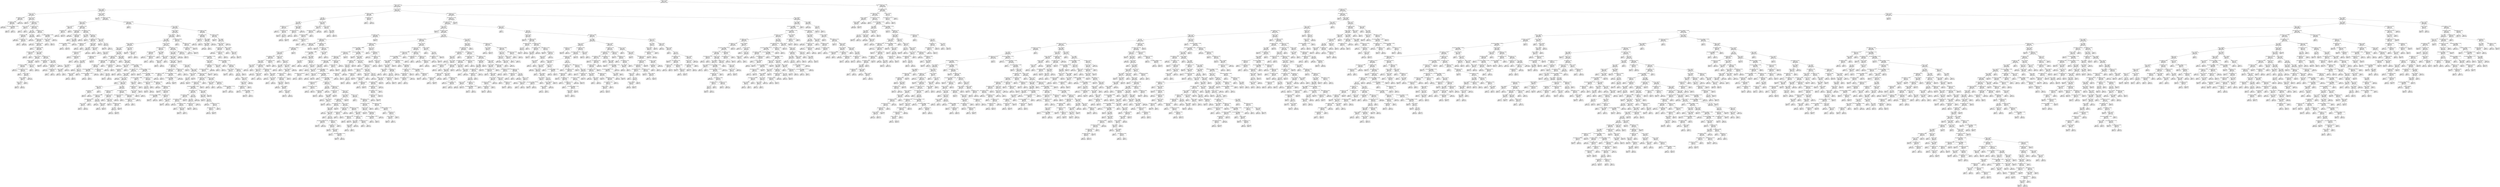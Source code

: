 digraph Tree {
node [shape=box] ;
0 [label="loudness <= -7.0455\ngini = 0.0143\nsamples = 202474\nvalue = [201017, 1457]"] ;
1 [label="loudness <= -9.5145\ngini = 0.0071\nsamples = 111090\nvalue = [110692, 398]"] ;
0 -> 1 [labeldistance=2.5, labelangle=45, headlabel="True"] ;
2 [label="loudness <= -12.9915\ngini = 0.0036\nsamples = 64643\nvalue = [64525, 118]"] ;
1 -> 2 ;
3 [label="loudness <= -15.1355\ngini = 0.001\nsamples = 30023\nvalue = [30008, 15]"] ;
2 -> 3 ;
4 [label="key_confidence <= 0.0265\ngini = 0.0001\nsamples = 18577\nvalue = [18576, 1]"] ;
3 -> 4 ;
5 [label="key_confidence <= 0.0255\ngini = 0.0007\nsamples = 2858\nvalue = [2857, 1]"] ;
4 -> 5 ;
6 [label="gini = 0.0\nsamples = 2833\nvalue = [2833, 0]"] ;
5 -> 6 ;
7 [label="time_signature_confidence <= 0.3075\ngini = 0.0768\nsamples = 25\nvalue = [24, 1]"] ;
5 -> 7 ;
8 [label="gini = 0.18\nsamples = 10\nvalue = [9, 1]"] ;
7 -> 8 ;
9 [label="gini = 0.0\nsamples = 15\nvalue = [15, 0]"] ;
7 -> 9 ;
10 [label="gini = 0.0\nsamples = 15719\nvalue = [15719, 0]"] ;
4 -> 10 ;
11 [label="loudness <= -15.1345\ngini = 0.0024\nsamples = 11446\nvalue = [11432, 14]"] ;
3 -> 11 ;
12 [label="gini = 0.32\nsamples = 5\nvalue = [4, 1]"] ;
11 -> 12 ;
13 [label="start_of_fade_out <= 21.0705\ngini = 0.0023\nsamples = 11441\nvalue = [11428, 13]"] ;
11 -> 13 ;
14 [label="duration <= 22.4126\ngini = 0.0263\nsamples = 75\nvalue = [74, 1]"] ;
13 -> 14 ;
15 [label="gini = 0.0\nsamples = 74\nvalue = [74, 0]"] ;
14 -> 15 ;
16 [label="gini = 0.0\nsamples = 1\nvalue = [0, 1]"] ;
14 -> 16 ;
17 [label="end_of_fade_in <= 6.8325\ngini = 0.0021\nsamples = 11366\nvalue = [11354, 12]"] ;
13 -> 17 ;
18 [label="key <= 4.5\ngini = 0.0018\nsamples = 11005\nvalue = [10995, 10]"] ;
17 -> 18 ;
19 [label="end_of_fade_in <= 1.164\ngini = 0.0004\nsamples = 4972\nvalue = [4971, 1]"] ;
18 -> 19 ;
20 [label="gini = 0.0\nsamples = 4038\nvalue = [4038, 0]"] ;
19 -> 20 ;
21 [label="end_of_fade_in <= 1.1765\ngini = 0.0021\nsamples = 934\nvalue = [933, 1]"] ;
19 -> 21 ;
22 [label="gini = 0.0\nsamples = 1\nvalue = [0, 1]"] ;
21 -> 22 ;
23 [label="gini = 0.0\nsamples = 933\nvalue = [933, 0]"] ;
21 -> 23 ;
24 [label="year <= 2003.5\ngini = 0.003\nsamples = 6033\nvalue = [6024, 9]"] ;
18 -> 24 ;
25 [label="gini = 0.0\nsamples = 2331\nvalue = [2331, 0]"] ;
24 -> 25 ;
26 [label="end_of_fade_in <= 0.0935\ngini = 0.0049\nsamples = 3702\nvalue = [3693, 9]"] ;
24 -> 26 ;
27 [label="gini = 0.0\nsamples = 1320\nvalue = [1320, 0]"] ;
26 -> 27 ;
28 [label="end_of_fade_in <= 0.095\ngini = 0.0075\nsamples = 2382\nvalue = [2373, 9]"] ;
26 -> 28 ;
29 [label="gini = 0.0\nsamples = 1\nvalue = [0, 1]"] ;
28 -> 29 ;
30 [label="end_of_fade_in <= 0.0995\ngini = 0.0067\nsamples = 2381\nvalue = [2373, 8]"] ;
28 -> 30 ;
31 [label="end_of_fade_in <= 0.0985\ngini = 0.0768\nsamples = 25\nvalue = [24, 1]"] ;
30 -> 31 ;
32 [label="gini = 0.0\nsamples = 23\nvalue = [23, 0]"] ;
31 -> 32 ;
33 [label="gini = 0.5\nsamples = 2\nvalue = [1, 1]"] ;
31 -> 33 ;
34 [label="loudness <= -14.2385\ngini = 0.0059\nsamples = 2356\nvalue = [2349, 7]"] ;
30 -> 34 ;
35 [label="loudness <= -14.2405\ngini = 0.0115\nsamples = 867\nvalue = [862, 5]"] ;
34 -> 35 ;
36 [label="loudness <= -14.2765\ngini = 0.0092\nsamples = 864\nvalue = [860, 4]"] ;
35 -> 36 ;
37 [label="start_of_fade_out <= 209.9635\ngini = 0.0071\nsamples = 838\nvalue = [835, 3]"] ;
36 -> 37 ;
38 [label="gini = 0.0\nsamples = 415\nvalue = [415, 0]"] ;
37 -> 38 ;
39 [label="start_of_fade_out <= 210.6195\ngini = 0.0141\nsamples = 423\nvalue = [420, 3]"] ;
37 -> 39 ;
40 [label="gini = 0.0\nsamples = 1\nvalue = [0, 1]"] ;
39 -> 40 ;
41 [label="duration <= 240.1171\ngini = 0.0094\nsamples = 422\nvalue = [420, 2]"] ;
39 -> 41 ;
42 [label="duration <= 239.8559\ngini = 0.0533\nsamples = 73\nvalue = [71, 2]"] ;
41 -> 42 ;
43 [label="tempo <= 76.7135\ngini = 0.0274\nsamples = 72\nvalue = [71, 1]"] ;
42 -> 43 ;
44 [label="gini = 0.18\nsamples = 10\nvalue = [9, 1]"] ;
43 -> 44 ;
45 [label="gini = 0.0\nsamples = 62\nvalue = [62, 0]"] ;
43 -> 45 ;
46 [label="gini = 0.0\nsamples = 1\nvalue = [0, 1]"] ;
42 -> 46 ;
47 [label="gini = 0.0\nsamples = 349\nvalue = [349, 0]"] ;
41 -> 47 ;
48 [label="loudness <= -14.275\ngini = 0.074\nsamples = 26\nvalue = [25, 1]"] ;
36 -> 48 ;
49 [label="gini = 0.0\nsamples = 1\nvalue = [0, 1]"] ;
48 -> 49 ;
50 [label="gini = 0.0\nsamples = 25\nvalue = [25, 0]"] ;
48 -> 50 ;
51 [label="gini = 0.4444\nsamples = 3\nvalue = [2, 1]"] ;
35 -> 51 ;
52 [label="end_of_fade_in <= 0.1135\ngini = 0.0027\nsamples = 1489\nvalue = [1487, 2]"] ;
34 -> 52 ;
53 [label="mode_confidence <= 0.139\ngini = 0.0384\nsamples = 51\nvalue = [50, 1]"] ;
52 -> 53 ;
54 [label="gini = 0.4444\nsamples = 3\nvalue = [2, 1]"] ;
53 -> 54 ;
55 [label="gini = 0.0\nsamples = 48\nvalue = [48, 0]"] ;
53 -> 55 ;
56 [label="year <= 2004.5\ngini = 0.0014\nsamples = 1438\nvalue = [1437, 1]"] ;
52 -> 56 ;
57 [label="end_of_fade_in <= 2.647\ngini = 0.0087\nsamples = 228\nvalue = [227, 1]"] ;
56 -> 57 ;
58 [label="gini = 0.0\nsamples = 186\nvalue = [186, 0]"] ;
57 -> 58 ;
59 [label="end_of_fade_in <= 2.679\ngini = 0.0465\nsamples = 42\nvalue = [41, 1]"] ;
57 -> 59 ;
60 [label="gini = 0.0\nsamples = 1\nvalue = [0, 1]"] ;
59 -> 60 ;
61 [label="gini = 0.0\nsamples = 41\nvalue = [41, 0]"] ;
59 -> 61 ;
62 [label="gini = 0.0\nsamples = 1210\nvalue = [1210, 0]"] ;
56 -> 62 ;
63 [label="end_of_fade_in <= 6.847\ngini = 0.011\nsamples = 361\nvalue = [359, 2]"] ;
17 -> 63 ;
64 [label="gini = 0.0\nsamples = 1\nvalue = [0, 1]"] ;
63 -> 64 ;
65 [label="time_signature_confidence <= 0.0085\ngini = 0.0055\nsamples = 360\nvalue = [359, 1]"] ;
63 -> 65 ;
66 [label="loudness <= -13.4875\ngini = 0.0416\nsamples = 47\nvalue = [46, 1]"] ;
65 -> 66 ;
67 [label="gini = 0.0\nsamples = 37\nvalue = [37, 0]"] ;
66 -> 67 ;
68 [label="gini = 0.18\nsamples = 10\nvalue = [9, 1]"] ;
66 -> 68 ;
69 [label="gini = 0.0\nsamples = 313\nvalue = [313, 0]"] ;
65 -> 69 ;
70 [label="loudness <= -12.9905\ngini = 0.0059\nsamples = 34620\nvalue = [34517, 103]"] ;
2 -> 70 ;
71 [label="gini = 0.1975\nsamples = 9\nvalue = [8, 1]"] ;
70 -> 71 ;
72 [label="start_of_fade_out <= 201.3605\ngini = 0.0059\nsamples = 34611\nvalue = [34509, 102]"] ;
70 -> 72 ;
73 [label="loudness <= -12.9465\ngini = 0.0017\nsamples = 11960\nvalue = [11950, 10]"] ;
72 -> 73 ;
74 [label="loudness <= -12.9475\ngini = 0.0339\nsamples = 116\nvalue = [114, 2]"] ;
73 -> 74 ;
75 [label="time_signature <= 4.5\ngini = 0.0179\nsamples = 111\nvalue = [110, 1]"] ;
74 -> 75 ;
76 [label="gini = 0.0\nsamples = 100\nvalue = [100, 0]"] ;
75 -> 76 ;
77 [label="gini = 0.1653\nsamples = 11\nvalue = [10, 1]"] ;
75 -> 77 ;
78 [label="gini = 0.32\nsamples = 5\nvalue = [4, 1]"] ;
74 -> 78 ;
79 [label="mode_confidence <= 0.6535\ngini = 0.0013\nsamples = 11844\nvalue = [11836, 8]"] ;
73 -> 79 ;
80 [label="end_of_fade_in <= 2.58\ngini = 0.0004\nsamples = 9506\nvalue = [9504, 2]"] ;
79 -> 80 ;
81 [label="gini = 0.0\nsamples = 8642\nvalue = [8642, 0]"] ;
80 -> 81 ;
82 [label="end_of_fade_in <= 2.586\ngini = 0.0046\nsamples = 864\nvalue = [862, 2]"] ;
80 -> 82 ;
83 [label="gini = 0.5\nsamples = 2\nvalue = [1, 1]"] ;
82 -> 83 ;
84 [label="year <= 2000.5\ngini = 0.0023\nsamples = 862\nvalue = [861, 1]"] ;
82 -> 84 ;
85 [label="time_signature_confidence <= 0.9905\ngini = 0.0171\nsamples = 116\nvalue = [115, 1]"] ;
84 -> 85 ;
86 [label="gini = 0.0\nsamples = 97\nvalue = [97, 0]"] ;
85 -> 86 ;
87 [label="gini = 0.0997\nsamples = 19\nvalue = [18, 1]"] ;
85 -> 87 ;
88 [label="gini = 0.0\nsamples = 746\nvalue = [746, 0]"] ;
84 -> 88 ;
89 [label="mode_confidence <= 0.6545\ngini = 0.0051\nsamples = 2338\nvalue = [2332, 6]"] ;
79 -> 89 ;
90 [label="year <= 2006.5\ngini = 0.0768\nsamples = 25\nvalue = [24, 1]"] ;
89 -> 90 ;
91 [label="gini = 0.0\nsamples = 20\nvalue = [20, 0]"] ;
90 -> 91 ;
92 [label="gini = 0.32\nsamples = 5\nvalue = [4, 1]"] ;
90 -> 92 ;
93 [label="time_signature <= 4.5\ngini = 0.0043\nsamples = 2313\nvalue = [2308, 5]"] ;
89 -> 93 ;
94 [label="key_confidence <= 0.388\ngini = 0.0028\nsamples = 2155\nvalue = [2152, 3]"] ;
93 -> 94 ;
95 [label="key_confidence <= 0.381\ngini = 0.0312\nsamples = 63\nvalue = [62, 1]"] ;
94 -> 95 ;
96 [label="gini = 0.0\nsamples = 62\nvalue = [62, 0]"] ;
95 -> 96 ;
97 [label="gini = 0.0\nsamples = 1\nvalue = [0, 1]"] ;
95 -> 97 ;
98 [label="loudness <= -9.628\ngini = 0.0019\nsamples = 2092\nvalue = [2090, 2]"] ;
94 -> 98 ;
99 [label="year <= 1999.5\ngini = 0.001\nsamples = 2016\nvalue = [2015, 1]"] ;
98 -> 99 ;
100 [label="end_of_fade_in <= 0.4795\ngini = 0.0159\nsamples = 125\nvalue = [124, 1]"] ;
99 -> 100 ;
101 [label="gini = 0.0\nsamples = 97\nvalue = [97, 0]"] ;
100 -> 101 ;
102 [label="end_of_fade_in <= 0.4875\ngini = 0.0689\nsamples = 28\nvalue = [27, 1]"] ;
100 -> 102 ;
103 [label="gini = 0.5\nsamples = 2\nvalue = [1, 1]"] ;
102 -> 103 ;
104 [label="gini = 0.0\nsamples = 26\nvalue = [26, 0]"] ;
102 -> 104 ;
105 [label="gini = 0.0\nsamples = 1891\nvalue = [1891, 0]"] ;
99 -> 105 ;
106 [label="loudness <= -9.6245\ngini = 0.026\nsamples = 76\nvalue = [75, 1]"] ;
98 -> 106 ;
107 [label="gini = 0.5\nsamples = 2\nvalue = [1, 1]"] ;
106 -> 107 ;
108 [label="gini = 0.0\nsamples = 74\nvalue = [74, 0]"] ;
106 -> 108 ;
109 [label="tempo <= 71.9235\ngini = 0.025\nsamples = 158\nvalue = [156, 2]"] ;
93 -> 109 ;
110 [label="gini = 0.1975\nsamples = 9\nvalue = [8, 1]"] ;
109 -> 110 ;
111 [label="key <= 0.5\ngini = 0.0133\nsamples = 149\nvalue = [148, 1]"] ;
109 -> 111 ;
112 [label="gini = 0.1049\nsamples = 18\nvalue = [17, 1]"] ;
111 -> 112 ;
113 [label="gini = 0.0\nsamples = 131\nvalue = [131, 0]"] ;
111 -> 113 ;
114 [label="start_of_fade_out <= 201.366\ngini = 0.0081\nsamples = 22651\nvalue = [22559, 92]"] ;
72 -> 114 ;
115 [label="gini = 0.0\nsamples = 1\nvalue = [0, 1]"] ;
114 -> 115 ;
116 [label="duration <= 349.3742\ngini = 0.008\nsamples = 22650\nvalue = [22559, 91]"] ;
114 -> 116 ;
117 [label="duration <= 349.322\ngini = 0.0102\nsamples = 16592\nvalue = [16507, 85]"] ;
116 -> 117 ;
118 [label="duration <= 346.7881\ngini = 0.0101\nsamples = 16590\nvalue = [16506, 84]"] ;
117 -> 118 ;
119 [label="year <= 2003.5\ngini = 0.0097\nsamples = 16447\nvalue = [16367, 80]"] ;
118 -> 119 ;
120 [label="duration <= 342.5563\ngini = 0.0143\nsamples = 6130\nvalue = [6086, 44]"] ;
119 -> 120 ;
121 [label="tempo <= 77.4515\ngini = 0.0135\nsamples = 6026\nvalue = [5985, 41]"] ;
120 -> 121 ;
122 [label="tempo <= 77.432\ngini = 0.0357\nsamples = 385\nvalue = [378, 7]"] ;
121 -> 122 ;
123 [label="key_confidence <= 0.999\ngini = 0.0308\nsamples = 383\nvalue = [377, 6]"] ;
122 -> 123 ;
124 [label="year <= 2002.5\ngini = 0.0262\nsamples = 376\nvalue = [371, 5]"] ;
123 -> 124 ;
125 [label="tempo <= 59.8425\ngini = 0.0072\nsamples = 275\nvalue = [274, 1]"] ;
124 -> 125 ;
126 [label="tempo <= 59.5215\ngini = 0.0364\nsamples = 54\nvalue = [53, 1]"] ;
125 -> 126 ;
127 [label="gini = 0.0\nsamples = 53\nvalue = [53, 0]"] ;
126 -> 127 ;
128 [label="gini = 0.0\nsamples = 1\nvalue = [0, 1]"] ;
126 -> 128 ;
129 [label="gini = 0.0\nsamples = 221\nvalue = [221, 0]"] ;
125 -> 129 ;
130 [label="key <= 6.5\ngini = 0.0761\nsamples = 101\nvalue = [97, 4]"] ;
124 -> 130 ;
131 [label="gini = 0.0\nsamples = 61\nvalue = [61, 0]"] ;
130 -> 131 ;
132 [label="tempo <= 73.3\ngini = 0.18\nsamples = 40\nvalue = [36, 4]"] ;
130 -> 132 ;
133 [label="loudness <= -10.1135\ngini = 0.0644\nsamples = 30\nvalue = [29, 1]"] ;
132 -> 133 ;
134 [label="gini = 0.0\nsamples = 25\nvalue = [25, 0]"] ;
133 -> 134 ;
135 [label="gini = 0.32\nsamples = 5\nvalue = [4, 1]"] ;
133 -> 135 ;
136 [label="gini = 0.42\nsamples = 10\nvalue = [7, 3]"] ;
132 -> 136 ;
137 [label="gini = 0.2449\nsamples = 7\nvalue = [6, 1]"] ;
123 -> 137 ;
138 [label="gini = 0.5\nsamples = 2\nvalue = [1, 1]"] ;
122 -> 138 ;
139 [label="tempo <= 109.6275\ngini = 0.012\nsamples = 5641\nvalue = [5607, 34]"] ;
121 -> 139 ;
140 [label="mode_confidence <= 0.3365\ngini = 0.005\nsamples = 2007\nvalue = [2002, 5]"] ;
139 -> 140 ;
141 [label="mode_confidence <= 0.3355\ngini = 0.0199\nsamples = 398\nvalue = [394, 4]"] ;
140 -> 141 ;
142 [label="key_confidence <= 0.417\ngini = 0.015\nsamples = 396\nvalue = [393, 3]"] ;
141 -> 142 ;
143 [label="time_signature_confidence <= 0.337\ngini = 0.0056\nsamples = 355\nvalue = [354, 1]"] ;
142 -> 143 ;
144 [label="time_signature_confidence <= 0.3355\ngini = 0.0312\nsamples = 63\nvalue = [62, 1]"] ;
143 -> 144 ;
145 [label="gini = 0.0\nsamples = 62\nvalue = [62, 0]"] ;
144 -> 145 ;
146 [label="gini = 0.0\nsamples = 1\nvalue = [0, 1]"] ;
144 -> 146 ;
147 [label="gini = 0.0\nsamples = 292\nvalue = [292, 0]"] ;
143 -> 147 ;
148 [label="key_confidence <= 0.4235\ngini = 0.0928\nsamples = 41\nvalue = [39, 2]"] ;
142 -> 148 ;
149 [label="gini = 0.0\nsamples = 1\nvalue = [0, 1]"] ;
148 -> 149 ;
150 [label="key <= 0.5\ngini = 0.0487\nsamples = 40\nvalue = [39, 1]"] ;
148 -> 150 ;
151 [label="gini = 0.375\nsamples = 4\nvalue = [3, 1]"] ;
150 -> 151 ;
152 [label="gini = 0.0\nsamples = 36\nvalue = [36, 0]"] ;
150 -> 152 ;
153 [label="gini = 0.5\nsamples = 2\nvalue = [1, 1]"] ;
141 -> 153 ;
154 [label="mode_confidence <= 0.4185\ngini = 0.0012\nsamples = 1609\nvalue = [1608, 1]"] ;
140 -> 154 ;
155 [label="mode_confidence <= 0.4175\ngini = 0.0076\nsamples = 262\nvalue = [261, 1]"] ;
154 -> 155 ;
156 [label="gini = 0.0\nsamples = 257\nvalue = [257, 0]"] ;
155 -> 156 ;
157 [label="gini = 0.32\nsamples = 5\nvalue = [4, 1]"] ;
155 -> 157 ;
158 [label="gini = 0.0\nsamples = 1347\nvalue = [1347, 0]"] ;
154 -> 158 ;
159 [label="tempo <= 109.664\ngini = 0.0158\nsamples = 3634\nvalue = [3605, 29]"] ;
139 -> 159 ;
160 [label="gini = 0.0\nsamples = 1\nvalue = [0, 1]"] ;
159 -> 160 ;
161 [label="loudness <= -12.908\ngini = 0.0153\nsamples = 3633\nvalue = [3605, 28]"] ;
159 -> 161 ;
162 [label="loudness <= -12.9095\ngini = 0.0726\nsamples = 53\nvalue = [51, 2]"] ;
161 -> 162 ;
163 [label="time_signature <= 2.0\ngini = 0.0377\nsamples = 52\nvalue = [51, 1]"] ;
162 -> 163 ;
164 [label="gini = 0.18\nsamples = 10\nvalue = [9, 1]"] ;
163 -> 164 ;
165 [label="gini = 0.0\nsamples = 42\nvalue = [42, 0]"] ;
163 -> 165 ;
166 [label="gini = 0.0\nsamples = 1\nvalue = [0, 1]"] ;
162 -> 166 ;
167 [label="time_signature_confidence <= 0.8405\ngini = 0.0144\nsamples = 3580\nvalue = [3554, 26]"] ;
161 -> 167 ;
168 [label="mode_confidence <= 0.9425\ngini = 0.01\nsamples = 2585\nvalue = [2572, 13]"] ;
167 -> 168 ;
169 [label="duration <= 244.6755\ngini = 0.0093\nsamples = 2570\nvalue = [2558, 12]"] ;
168 -> 169 ;
170 [label="gini = 0.0\nsamples = 908\nvalue = [908, 0]"] ;
169 -> 170 ;
171 [label="duration <= 244.7408\ngini = 0.0143\nsamples = 1662\nvalue = [1650, 12]"] ;
169 -> 171 ;
172 [label="gini = 0.0\nsamples = 1\nvalue = [0, 1]"] ;
171 -> 172 ;
173 [label="duration <= 247.1832\ngini = 0.0132\nsamples = 1661\nvalue = [1650, 11]"] ;
171 -> 173 ;
174 [label="duration <= 247.1571\ngini = 0.0713\nsamples = 54\nvalue = [52, 2]"] ;
173 -> 174 ;
175 [label="time_signature <= 3.5\ngini = 0.0377\nsamples = 52\nvalue = [51, 1]"] ;
174 -> 175 ;
176 [label="gini = 0.18\nsamples = 10\nvalue = [9, 1]"] ;
175 -> 176 ;
177 [label="gini = 0.0\nsamples = 42\nvalue = [42, 0]"] ;
175 -> 177 ;
178 [label="gini = 0.5\nsamples = 2\nvalue = [1, 1]"] ;
174 -> 178 ;
179 [label="year <= 2000.5\ngini = 0.0111\nsamples = 1607\nvalue = [1598, 9]"] ;
173 -> 179 ;
180 [label="end_of_fade_in <= 0.642\ngini = 0.0217\nsamples = 637\nvalue = [630, 7]"] ;
179 -> 180 ;
181 [label="start_of_fade_out <= 245.6585\ngini = 0.012\nsamples = 498\nvalue = [495, 3]"] ;
180 -> 181 ;
182 [label="start_of_fade_out <= 245.577\ngini = 0.0563\nsamples = 69\nvalue = [67, 2]"] ;
181 -> 182 ;
183 [label="tempo <= 115.1375\ngini = 0.029\nsamples = 68\nvalue = [67, 1]"] ;
182 -> 183 ;
184 [label="gini = 0.32\nsamples = 5\nvalue = [4, 1]"] ;
183 -> 184 ;
185 [label="gini = 0.0\nsamples = 63\nvalue = [63, 0]"] ;
183 -> 185 ;
186 [label="gini = 0.0\nsamples = 1\nvalue = [0, 1]"] ;
182 -> 186 ;
187 [label="key <= 10.5\ngini = 0.0047\nsamples = 429\nvalue = [428, 1]"] ;
181 -> 187 ;
188 [label="gini = 0.0\nsamples = 392\nvalue = [392, 0]"] ;
187 -> 188 ;
189 [label="loudness <= -9.829\ngini = 0.0526\nsamples = 37\nvalue = [36, 1]"] ;
187 -> 189 ;
190 [label="gini = 0.0\nsamples = 31\nvalue = [31, 0]"] ;
189 -> 190 ;
191 [label="gini = 0.2778\nsamples = 6\nvalue = [5, 1]"] ;
189 -> 191 ;
192 [label="end_of_fade_in <= 0.6475\ngini = 0.0559\nsamples = 139\nvalue = [135, 4]"] ;
180 -> 192 ;
193 [label="gini = 0.0\nsamples = 1\nvalue = [0, 1]"] ;
192 -> 193 ;
194 [label="loudness <= -12.757\ngini = 0.0425\nsamples = 138\nvalue = [135, 3]"] ;
192 -> 194 ;
195 [label="gini = 0.2778\nsamples = 6\nvalue = [5, 1]"] ;
194 -> 195 ;
196 [label="key_confidence <= 0.9335\ngini = 0.0298\nsamples = 132\nvalue = [130, 2]"] ;
194 -> 196 ;
197 [label="key <= 9.5\ngini = 0.016\nsamples = 124\nvalue = [123, 1]"] ;
196 -> 197 ;
198 [label="gini = 0.0\nsamples = 105\nvalue = [105, 0]"] ;
197 -> 198 ;
199 [label="gini = 0.0997\nsamples = 19\nvalue = [18, 1]"] ;
197 -> 199 ;
200 [label="gini = 0.2188\nsamples = 8\nvalue = [7, 1]"] ;
196 -> 200 ;
201 [label="start_of_fade_out <= 240.1665\ngini = 0.0041\nsamples = 970\nvalue = [968, 2]"] ;
179 -> 201 ;
202 [label="start_of_fade_out <= 240.0825\ngini = 0.0308\nsamples = 64\nvalue = [63, 1]"] ;
201 -> 202 ;
203 [label="gini = 0.0\nsamples = 63\nvalue = [63, 0]"] ;
202 -> 203 ;
204 [label="gini = 0.0\nsamples = 1\nvalue = [0, 1]"] ;
202 -> 204 ;
205 [label="start_of_fade_out <= 256.7225\ngini = 0.0022\nsamples = 906\nvalue = [905, 1]"] ;
201 -> 205 ;
206 [label="start_of_fade_out <= 256.6005\ngini = 0.01\nsamples = 199\nvalue = [198, 1]"] ;
205 -> 206 ;
207 [label="gini = 0.0\nsamples = 198\nvalue = [198, 0]"] ;
206 -> 207 ;
208 [label="gini = 0.0\nsamples = 1\nvalue = [0, 1]"] ;
206 -> 208 ;
209 [label="gini = 0.0\nsamples = 707\nvalue = [707, 0]"] ;
205 -> 209 ;
210 [label="gini = 0.1244\nsamples = 15\nvalue = [14, 1]"] ;
168 -> 210 ;
211 [label="time_signature_confidence <= 0.8415\ngini = 0.0258\nsamples = 995\nvalue = [982, 13]"] ;
167 -> 211 ;
212 [label="gini = 0.375\nsamples = 4\nvalue = [3, 1]"] ;
211 -> 212 ;
213 [label="time_signature_confidence <= 0.8675\ngini = 0.0239\nsamples = 991\nvalue = [979, 12]"] ;
211 -> 213 ;
214 [label="time_signature_confidence <= 0.8665\ngini = 0.101\nsamples = 75\nvalue = [71, 4]"] ;
213 -> 214 ;
215 [label="loudness <= -9.573\ngini = 0.0788\nsamples = 73\nvalue = [70, 3]"] ;
214 -> 215 ;
216 [label="end_of_fade_in <= 3.332\ngini = 0.0548\nsamples = 71\nvalue = [69, 2]"] ;
215 -> 216 ;
217 [label="tempo <= 117.5185\ngini = 0.0294\nsamples = 67\nvalue = [66, 1]"] ;
216 -> 217 ;
218 [label="gini = 0.18\nsamples = 10\nvalue = [9, 1]"] ;
217 -> 218 ;
219 [label="gini = 0.0\nsamples = 57\nvalue = [57, 0]"] ;
217 -> 219 ;
220 [label="gini = 0.375\nsamples = 4\nvalue = [3, 1]"] ;
216 -> 220 ;
221 [label="gini = 0.5\nsamples = 2\nvalue = [1, 1]"] ;
215 -> 221 ;
222 [label="gini = 0.5\nsamples = 2\nvalue = [1, 1]"] ;
214 -> 222 ;
223 [label="start_of_fade_out <= 210.103\ngini = 0.0173\nsamples = 916\nvalue = [908, 8]"] ;
213 -> 223 ;
224 [label="start_of_fade_out <= 210.0305\ngini = 0.1049\nsamples = 54\nvalue = [51, 3]"] ;
223 -> 224 ;
225 [label="key <= 0.5\ngini = 0.0726\nsamples = 53\nvalue = [51, 2]"] ;
224 -> 225 ;
226 [label="gini = 0.4082\nsamples = 7\nvalue = [5, 2]"] ;
225 -> 226 ;
227 [label="gini = 0.0\nsamples = 46\nvalue = [46, 0]"] ;
225 -> 227 ;
228 [label="gini = 0.0\nsamples = 1\nvalue = [0, 1]"] ;
224 -> 228 ;
229 [label="mode_confidence <= 0.589\ngini = 0.0115\nsamples = 862\nvalue = [857, 5]"] ;
223 -> 229 ;
230 [label="gini = 0.0\nsamples = 583\nvalue = [583, 0]"] ;
229 -> 230 ;
231 [label="mode_confidence <= 0.5905\ngini = 0.0352\nsamples = 279\nvalue = [274, 5]"] ;
229 -> 231 ;
232 [label="gini = 0.4444\nsamples = 3\nvalue = [2, 1]"] ;
231 -> 232 ;
233 [label="end_of_fade_in <= 0.5955\ngini = 0.0286\nsamples = 276\nvalue = [272, 4]"] ;
231 -> 233 ;
234 [label="time_signature_confidence <= 0.883\ngini = 0.0098\nsamples = 203\nvalue = [202, 1]"] ;
233 -> 234 ;
235 [label="gini = 0.1653\nsamples = 11\nvalue = [10, 1]"] ;
234 -> 235 ;
236 [label="gini = 0.0\nsamples = 192\nvalue = [192, 0]"] ;
234 -> 236 ;
237 [label="end_of_fade_in <= 0.619\ngini = 0.0788\nsamples = 73\nvalue = [70, 3]"] ;
233 -> 237 ;
238 [label="gini = 0.0\nsamples = 1\nvalue = [0, 1]"] ;
237 -> 238 ;
239 [label="tempo <= 115.4785\ngini = 0.054\nsamples = 72\nvalue = [70, 2]"] ;
237 -> 239 ;
240 [label="gini = 0.3457\nsamples = 9\nvalue = [7, 2]"] ;
239 -> 240 ;
241 [label="gini = 0.0\nsamples = 63\nvalue = [63, 0]"] ;
239 -> 241 ;
242 [label="duration <= 342.8175\ngini = 0.056\nsamples = 104\nvalue = [101, 3]"] ;
120 -> 242 ;
243 [label="gini = 0.4082\nsamples = 7\nvalue = [5, 2]"] ;
242 -> 243 ;
244 [label="loudness <= -12.6755\ngini = 0.0204\nsamples = 97\nvalue = [96, 1]"] ;
242 -> 244 ;
245 [label="gini = 0.18\nsamples = 10\nvalue = [9, 1]"] ;
244 -> 245 ;
246 [label="gini = 0.0\nsamples = 87\nvalue = [87, 0]"] ;
244 -> 246 ;
247 [label="duration <= 211.6959\ngini = 0.007\nsamples = 10317\nvalue = [10281, 36]"] ;
119 -> 247 ;
248 [label="start_of_fade_out <= 207.313\ngini = 0.0372\nsamples = 264\nvalue = [259, 5]"] ;
247 -> 248 ;
249 [label="key_confidence <= 0.797\ngini = 0.0088\nsamples = 227\nvalue = [226, 1]"] ;
248 -> 249 ;
250 [label="gini = 0.0\nsamples = 207\nvalue = [207, 0]"] ;
249 -> 250 ;
251 [label="key_confidence <= 0.8025\ngini = 0.095\nsamples = 20\nvalue = [19, 1]"] ;
249 -> 251 ;
252 [label="gini = 0.0\nsamples = 1\nvalue = [0, 1]"] ;
251 -> 252 ;
253 [label="gini = 0.0\nsamples = 19\nvalue = [19, 0]"] ;
251 -> 253 ;
254 [label="tempo <= 56.8845\ngini = 0.1928\nsamples = 37\nvalue = [33, 4]"] ;
248 -> 254 ;
255 [label="gini = 0.0\nsamples = 1\nvalue = [0, 1]"] ;
254 -> 255 ;
256 [label="duration <= 211.6567\ngini = 0.1528\nsamples = 36\nvalue = [33, 3]"] ;
254 -> 256 ;
257 [label="loudness <= -11.804\ngini = 0.1078\nsamples = 35\nvalue = [33, 2]"] ;
256 -> 257 ;
258 [label="gini = 0.48\nsamples = 5\nvalue = [3, 2]"] ;
257 -> 258 ;
259 [label="gini = 0.0\nsamples = 30\nvalue = [30, 0]"] ;
257 -> 259 ;
260 [label="gini = 0.0\nsamples = 1\nvalue = [0, 1]"] ;
256 -> 260 ;
261 [label="mode_confidence <= 0.7115\ngini = 0.0061\nsamples = 10053\nvalue = [10022, 31]"] ;
247 -> 261 ;
262 [label="loudness <= -10.0785\ngini = 0.0048\nsamples = 8640\nvalue = [8619, 21]"] ;
261 -> 262 ;
263 [label="loudness <= -10.0795\ngini = 0.0063\nsamples = 6632\nvalue = [6611, 21]"] ;
262 -> 263 ;
264 [label="loudness <= -11.3235\ngini = 0.006\nsamples = 6629\nvalue = [6609, 20]"] ;
263 -> 264 ;
265 [label="key_confidence <= 0.8315\ngini = 0.0019\nsamples = 3139\nvalue = [3136, 3]"] ;
264 -> 265 ;
266 [label="key_confidence <= 0.0005\ngini = 0.0013\nsamples = 3037\nvalue = [3035, 2]"] ;
265 -> 266 ;
267 [label="mode_confidence <= 0.3525\ngini = 0.012\nsamples = 165\nvalue = [164, 1]"] ;
266 -> 267 ;
268 [label="gini = 0.0\nsamples = 160\nvalue = [160, 0]"] ;
267 -> 268 ;
269 [label="gini = 0.32\nsamples = 5\nvalue = [4, 1]"] ;
267 -> 269 ;
270 [label="time_signature_confidence <= 0.1345\ngini = 0.0007\nsamples = 2872\nvalue = [2871, 1]"] ;
266 -> 270 ;
271 [label="time_signature_confidence <= 0.132\ngini = 0.0038\nsamples = 532\nvalue = [531, 1]"] ;
270 -> 271 ;
272 [label="gini = 0.0\nsamples = 529\nvalue = [529, 0]"] ;
271 -> 272 ;
273 [label="gini = 0.4444\nsamples = 3\nvalue = [2, 1]"] ;
271 -> 273 ;
274 [label="gini = 0.0\nsamples = 2340\nvalue = [2340, 0]"] ;
270 -> 274 ;
275 [label="key_confidence <= 0.8325\ngini = 0.0194\nsamples = 102\nvalue = [101, 1]"] ;
265 -> 275 ;
276 [label="gini = 0.0\nsamples = 1\nvalue = [0, 1]"] ;
275 -> 276 ;
277 [label="gini = 0.0\nsamples = 101\nvalue = [101, 0]"] ;
275 -> 277 ;
278 [label="loudness <= -11.3225\ngini = 0.0097\nsamples = 3490\nvalue = [3473, 17]"] ;
264 -> 278 ;
279 [label="gini = 0.375\nsamples = 4\nvalue = [3, 1]"] ;
278 -> 279 ;
280 [label="loudness <= -11.2965\ngini = 0.0091\nsamples = 3486\nvalue = [3470, 16]"] ;
278 -> 280 ;
281 [label="loudness <= -11.2985\ngini = 0.0506\nsamples = 77\nvalue = [75, 2]"] ;
280 -> 281 ;
282 [label="key <= 10.5\ngini = 0.0267\nsamples = 74\nvalue = [73, 1]"] ;
281 -> 282 ;
283 [label="gini = 0.0\nsamples = 68\nvalue = [68, 0]"] ;
282 -> 283 ;
284 [label="gini = 0.2778\nsamples = 6\nvalue = [5, 1]"] ;
282 -> 284 ;
285 [label="gini = 0.4444\nsamples = 3\nvalue = [2, 1]"] ;
281 -> 285 ;
286 [label="start_of_fade_out <= 255.9595\ngini = 0.0082\nsamples = 3409\nvalue = [3395, 14]"] ;
280 -> 286 ;
287 [label="start_of_fade_out <= 255.922\ngini = 0.0129\nsamples = 1853\nvalue = [1841, 12]"] ;
286 -> 287 ;
288 [label="start_of_fade_out <= 255.7805\ngini = 0.0118\nsamples = 1852\nvalue = [1841, 11]"] ;
287 -> 288 ;
289 [label="time_signature_confidence <= 0.9995\ngini = 0.0108\nsamples = 1848\nvalue = [1838, 10]"] ;
288 -> 289 ;
290 [label="mode_confidence <= 0.344\ngini = 0.0066\nsamples = 1512\nvalue = [1507, 5]"] ;
289 -> 290 ;
291 [label="mode_confidence <= 0.3425\ngini = 0.0186\nsamples = 320\nvalue = [317, 3]"] ;
290 -> 291 ;
292 [label="mode_confidence <= 0.2945\ngini = 0.0125\nsamples = 317\nvalue = [315, 2]"] ;
291 -> 292 ;
293 [label="gini = 0.0\nsamples = 226\nvalue = [226, 0]"] ;
292 -> 293 ;
294 [label="mode_confidence <= 0.2955\ngini = 0.043\nsamples = 91\nvalue = [89, 2]"] ;
292 -> 294 ;
295 [label="gini = 0.5\nsamples = 2\nvalue = [1, 1]"] ;
294 -> 295 ;
296 [label="loudness <= -11.1535\ngini = 0.0222\nsamples = 89\nvalue = [88, 1]"] ;
294 -> 296 ;
297 [label="gini = 0.1528\nsamples = 12\nvalue = [11, 1]"] ;
296 -> 297 ;
298 [label="gini = 0.0\nsamples = 77\nvalue = [77, 0]"] ;
296 -> 298 ;
299 [label="gini = 0.4444\nsamples = 3\nvalue = [2, 1]"] ;
291 -> 299 ;
300 [label="key <= 0.5\ngini = 0.0034\nsamples = 1192\nvalue = [1190, 2]"] ;
290 -> 300 ;
301 [label="mode <= 0.5\ngini = 0.0258\nsamples = 153\nvalue = [151, 2]"] ;
300 -> 301 ;
302 [label="end_of_fade_in <= 0.155\ngini = 0.1653\nsamples = 22\nvalue = [20, 2]"] ;
301 -> 302 ;
303 [label="gini = 0.4082\nsamples = 7\nvalue = [5, 2]"] ;
302 -> 303 ;
304 [label="gini = 0.0\nsamples = 15\nvalue = [15, 0]"] ;
302 -> 304 ;
305 [label="gini = 0.0\nsamples = 131\nvalue = [131, 0]"] ;
301 -> 305 ;
306 [label="gini = 0.0\nsamples = 1039\nvalue = [1039, 0]"] ;
300 -> 306 ;
307 [label="loudness <= -10.1305\ngini = 0.0293\nsamples = 336\nvalue = [331, 5]"] ;
289 -> 307 ;
308 [label="tempo <= 75.442\ngini = 0.0186\nsamples = 320\nvalue = [317, 3]"] ;
307 -> 308 ;
309 [label="gini = 0.2778\nsamples = 6\nvalue = [5, 1]"] ;
308 -> 309 ;
310 [label="key <= 9.5\ngini = 0.0127\nsamples = 314\nvalue = [312, 2]"] ;
308 -> 310 ;
311 [label="gini = 0.0\nsamples = 259\nvalue = [259, 0]"] ;
310 -> 311 ;
312 [label="start_of_fade_out <= 251.019\ngini = 0.0701\nsamples = 55\nvalue = [53, 2]"] ;
310 -> 312 ;
313 [label="key_confidence <= 0.7005\ngini = 0.037\nsamples = 53\nvalue = [52, 1]"] ;
312 -> 313 ;
314 [label="gini = 0.0\nsamples = 50\nvalue = [50, 0]"] ;
313 -> 314 ;
315 [label="gini = 0.4444\nsamples = 3\nvalue = [2, 1]"] ;
313 -> 315 ;
316 [label="gini = 0.5\nsamples = 2\nvalue = [1, 1]"] ;
312 -> 316 ;
317 [label="gini = 0.2188\nsamples = 16\nvalue = [14, 2]"] ;
307 -> 317 ;
318 [label="gini = 0.375\nsamples = 4\nvalue = [3, 1]"] ;
288 -> 318 ;
319 [label="gini = 0.0\nsamples = 1\nvalue = [0, 1]"] ;
287 -> 319 ;
320 [label="loudness <= -11.2585\ngini = 0.0026\nsamples = 1556\nvalue = [1554, 2]"] ;
286 -> 320 ;
321 [label="loudness <= -11.2605\ngini = 0.0588\nsamples = 33\nvalue = [32, 1]"] ;
320 -> 321 ;
322 [label="gini = 0.0\nsamples = 32\nvalue = [32, 0]"] ;
321 -> 322 ;
323 [label="gini = 0.0\nsamples = 1\nvalue = [0, 1]"] ;
321 -> 323 ;
324 [label="time_signature <= 4.5\ngini = 0.0013\nsamples = 1523\nvalue = [1522, 1]"] ;
320 -> 324 ;
325 [label="gini = 0.0\nsamples = 1353\nvalue = [1353, 0]"] ;
324 -> 325 ;
326 [label="time_signature_confidence <= 0.1745\ngini = 0.0117\nsamples = 170\nvalue = [169, 1]"] ;
324 -> 326 ;
327 [label="gini = 0.1528\nsamples = 12\nvalue = [11, 1]"] ;
326 -> 327 ;
328 [label="gini = 0.0\nsamples = 158\nvalue = [158, 0]"] ;
326 -> 328 ;
329 [label="gini = 0.4444\nsamples = 3\nvalue = [2, 1]"] ;
263 -> 329 ;
330 [label="gini = 0.0\nsamples = 2008\nvalue = [2008, 0]"] ;
262 -> 330 ;
331 [label="mode_confidence <= 0.7125\ngini = 0.0141\nsamples = 1413\nvalue = [1403, 10]"] ;
261 -> 331 ;
332 [label="gini = 0.18\nsamples = 10\nvalue = [9, 1]"] ;
331 -> 332 ;
333 [label="time_signature_confidence <= 0.7805\ngini = 0.0127\nsamples = 1403\nvalue = [1394, 9]"] ;
331 -> 333 ;
334 [label="loudness <= -9.5945\ngini = 0.0044\nsamples = 912\nvalue = [910, 2]"] ;
333 -> 334 ;
335 [label="mode_confidence <= 0.7165\ngini = 0.0022\nsamples = 888\nvalue = [887, 1]"] ;
334 -> 335 ;
336 [label="start_of_fade_out <= 235.6565\ngini = 0.0605\nsamples = 32\nvalue = [31, 1]"] ;
335 -> 336 ;
337 [label="gini = 0.2188\nsamples = 8\nvalue = [7, 1]"] ;
336 -> 337 ;
338 [label="gini = 0.0\nsamples = 24\nvalue = [24, 0]"] ;
336 -> 338 ;
339 [label="gini = 0.0\nsamples = 856\nvalue = [856, 0]"] ;
335 -> 339 ;
340 [label="loudness <= -9.591\ngini = 0.0799\nsamples = 24\nvalue = [23, 1]"] ;
334 -> 340 ;
341 [label="gini = 0.0\nsamples = 1\nvalue = [0, 1]"] ;
340 -> 341 ;
342 [label="gini = 0.0\nsamples = 23\nvalue = [23, 0]"] ;
340 -> 342 ;
343 [label="time_signature_confidence <= 0.7815\ngini = 0.0281\nsamples = 491\nvalue = [484, 7]"] ;
333 -> 343 ;
344 [label="gini = 0.5\nsamples = 2\nvalue = [1, 1]"] ;
343 -> 344 ;
345 [label="key_confidence <= 0.52\ngini = 0.0242\nsamples = 489\nvalue = [483, 6]"] ;
343 -> 345 ;
346 [label="duration <= 251.8461\ngini = 0.1653\nsamples = 22\nvalue = [20, 2]"] ;
345 -> 346 ;
347 [label="gini = 0.3457\nsamples = 9\nvalue = [7, 2]"] ;
346 -> 347 ;
348 [label="gini = 0.0\nsamples = 13\nvalue = [13, 0]"] ;
346 -> 348 ;
349 [label="time_signature <= 6.0\ngini = 0.017\nsamples = 467\nvalue = [463, 4]"] ;
345 -> 349 ;
350 [label="key <= 5.5\ngini = 0.013\nsamples = 457\nvalue = [454, 3]"] ;
349 -> 350 ;
351 [label="gini = 0.0\nsamples = 243\nvalue = [243, 0]"] ;
350 -> 351 ;
352 [label="loudness <= -10.919\ngini = 0.0276\nsamples = 214\nvalue = [211, 3]"] ;
350 -> 352 ;
353 [label="loudness <= -10.925\ngini = 0.0504\nsamples = 116\nvalue = [113, 3]"] ;
352 -> 353 ;
354 [label="key_confidence <= 0.628\ngini = 0.0342\nsamples = 115\nvalue = [113, 2]"] ;
353 -> 354 ;
355 [label="gini = 0.142\nsamples = 13\nvalue = [12, 1]"] ;
354 -> 355 ;
356 [label="time_signature_confidence <= 0.8335\ngini = 0.0194\nsamples = 102\nvalue = [101, 1]"] ;
354 -> 356 ;
357 [label="gini = 0.1244\nsamples = 15\nvalue = [14, 1]"] ;
356 -> 357 ;
358 [label="gini = 0.0\nsamples = 87\nvalue = [87, 0]"] ;
356 -> 358 ;
359 [label="gini = 0.0\nsamples = 1\nvalue = [0, 1]"] ;
353 -> 359 ;
360 [label="gini = 0.0\nsamples = 98\nvalue = [98, 0]"] ;
352 -> 360 ;
361 [label="gini = 0.18\nsamples = 10\nvalue = [9, 1]"] ;
349 -> 361 ;
362 [label="start_of_fade_out <= 309.063\ngini = 0.0544\nsamples = 143\nvalue = [139, 4]"] ;
118 -> 362 ;
363 [label="gini = 0.0\nsamples = 1\nvalue = [0, 1]"] ;
362 -> 363 ;
364 [label="end_of_fade_in <= 3.6255\ngini = 0.0414\nsamples = 142\nvalue = [139, 3]"] ;
362 -> 364 ;
365 [label="mode_confidence <= 0.683\ngini = 0.0155\nsamples = 128\nvalue = [127, 1]"] ;
364 -> 365 ;
366 [label="gini = 0.0\nsamples = 113\nvalue = [113, 0]"] ;
365 -> 366 ;
367 [label="gini = 0.1244\nsamples = 15\nvalue = [14, 1]"] ;
365 -> 367 ;
368 [label="gini = 0.2449\nsamples = 14\nvalue = [12, 2]"] ;
364 -> 368 ;
369 [label="gini = 0.5\nsamples = 2\nvalue = [1, 1]"] ;
117 -> 369 ;
370 [label="key_confidence <= 0.6835\ngini = 0.002\nsamples = 6058\nvalue = [6052, 6]"] ;
116 -> 370 ;
371 [label="mode_confidence <= 0.001\ngini = 0.0008\nsamples = 4825\nvalue = [4823, 2]"] ;
370 -> 371 ;
372 [label="time_signature <= 4.5\ngini = 0.0112\nsamples = 178\nvalue = [177, 1]"] ;
371 -> 372 ;
373 [label="gini = 0.0\nsamples = 165\nvalue = [165, 0]"] ;
372 -> 373 ;
374 [label="gini = 0.142\nsamples = 13\nvalue = [12, 1]"] ;
372 -> 374 ;
375 [label="tempo <= 86.6895\ngini = 0.0004\nsamples = 4647\nvalue = [4646, 1]"] ;
371 -> 375 ;
376 [label="tempo <= 86.6875\ngini = 0.0034\nsamples = 590\nvalue = [589, 1]"] ;
375 -> 376 ;
377 [label="gini = 0.0\nsamples = 589\nvalue = [589, 0]"] ;
376 -> 377 ;
378 [label="gini = 0.0\nsamples = 1\nvalue = [0, 1]"] ;
376 -> 378 ;
379 [label="gini = 0.0\nsamples = 4057\nvalue = [4057, 0]"] ;
375 -> 379 ;
380 [label="key_confidence <= 0.6845\ngini = 0.0065\nsamples = 1233\nvalue = [1229, 4]"] ;
370 -> 380 ;
381 [label="gini = 0.2449\nsamples = 7\nvalue = [6, 1]"] ;
380 -> 381 ;
382 [label="year <= 2003.5\ngini = 0.0049\nsamples = 1226\nvalue = [1223, 3]"] ;
380 -> 382 ;
383 [label="duration <= 476.1204\ngini = 0.0124\nsamples = 480\nvalue = [477, 3]"] ;
382 -> 383 ;
384 [label="end_of_fade_in <= 3.593\ngini = 0.0056\nsamples = 359\nvalue = [358, 1]"] ;
383 -> 384 ;
385 [label="gini = 0.0\nsamples = 306\nvalue = [306, 0]"] ;
384 -> 385 ;
386 [label="end_of_fade_in <= 3.6135\ngini = 0.037\nsamples = 53\nvalue = [52, 1]"] ;
384 -> 386 ;
387 [label="gini = 0.0\nsamples = 1\nvalue = [0, 1]"] ;
386 -> 387 ;
388 [label="gini = 0.0\nsamples = 52\nvalue = [52, 0]"] ;
386 -> 388 ;
389 [label="duration <= 476.8387\ngini = 0.0325\nsamples = 121\nvalue = [119, 2]"] ;
383 -> 389 ;
390 [label="gini = 0.0\nsamples = 1\nvalue = [0, 1]"] ;
389 -> 390 ;
391 [label="loudness <= -9.737\ngini = 0.0165\nsamples = 120\nvalue = [119, 1]"] ;
389 -> 391 ;
392 [label="gini = 0.0\nsamples = 108\nvalue = [108, 0]"] ;
391 -> 392 ;
393 [label="gini = 0.1528\nsamples = 12\nvalue = [11, 1]"] ;
391 -> 393 ;
394 [label="gini = 0.0\nsamples = 746\nvalue = [746, 0]"] ;
382 -> 394 ;
395 [label="duration <= 176.4959\ngini = 0.012\nsamples = 46447\nvalue = [46167, 280]"] ;
1 -> 395 ;
396 [label="end_of_fade_in <= 6.4985\ngini = 0.0024\nsamples = 6687\nvalue = [6679, 8]"] ;
395 -> 396 ;
397 [label="key <= 9.5\ngini = 0.0021\nsamples = 6628\nvalue = [6621, 7]"] ;
396 -> 397 ;
398 [label="year <= 1999.5\ngini = 0.001\nsamples = 5754\nvalue = [5751, 3]"] ;
397 -> 398 ;
399 [label="end_of_fade_in <= 0.377\ngini = 0.0112\nsamples = 355\nvalue = [353, 2]"] ;
398 -> 399 ;
400 [label="gini = 0.0\nsamples = 275\nvalue = [275, 0]"] ;
399 -> 400 ;
401 [label="end_of_fade_in <= 0.383\ngini = 0.0487\nsamples = 80\nvalue = [78, 2]"] ;
399 -> 401 ;
402 [label="gini = 0.2778\nsamples = 6\nvalue = [5, 1]"] ;
401 -> 402 ;
403 [label="key <= 8.5\ngini = 0.0267\nsamples = 74\nvalue = [73, 1]"] ;
401 -> 403 ;
404 [label="gini = 0.0\nsamples = 66\nvalue = [66, 0]"] ;
403 -> 404 ;
405 [label="gini = 0.2188\nsamples = 8\nvalue = [7, 1]"] ;
403 -> 405 ;
406 [label="duration <= 35.3824\ngini = 0.0004\nsamples = 5399\nvalue = [5398, 1]"] ;
398 -> 406 ;
407 [label="start_of_fade_out <= 35.278\ngini = 0.0156\nsamples = 127\nvalue = [126, 1]"] ;
406 -> 407 ;
408 [label="gini = 0.0\nsamples = 126\nvalue = [126, 0]"] ;
407 -> 408 ;
409 [label="gini = 0.0\nsamples = 1\nvalue = [0, 1]"] ;
407 -> 409 ;
410 [label="gini = 0.0\nsamples = 5272\nvalue = [5272, 0]"] ;
406 -> 410 ;
411 [label="duration <= 170.2265\ngini = 0.0091\nsamples = 874\nvalue = [870, 4]"] ;
397 -> 411 ;
412 [label="duration <= 130.3114\ngini = 0.0052\nsamples = 773\nvalue = [771, 2]"] ;
411 -> 412 ;
413 [label="start_of_fade_out <= 129.58\ngini = 0.0144\nsamples = 275\nvalue = [273, 2]"] ;
412 -> 413 ;
414 [label="start_of_fade_out <= 109.903\ngini = 0.0073\nsamples = 274\nvalue = [273, 1]"] ;
413 -> 414 ;
415 [label="gini = 0.0\nsamples = 202\nvalue = [202, 0]"] ;
414 -> 415 ;
416 [label="start_of_fade_out <= 109.9275\ngini = 0.0274\nsamples = 72\nvalue = [71, 1]"] ;
414 -> 416 ;
417 [label="gini = 0.0\nsamples = 1\nvalue = [0, 1]"] ;
416 -> 417 ;
418 [label="gini = 0.0\nsamples = 71\nvalue = [71, 0]"] ;
416 -> 418 ;
419 [label="gini = 0.0\nsamples = 1\nvalue = [0, 1]"] ;
413 -> 419 ;
420 [label="gini = 0.0\nsamples = 498\nvalue = [498, 0]"] ;
412 -> 420 ;
421 [label="duration <= 170.2526\ngini = 0.0388\nsamples = 101\nvalue = [99, 2]"] ;
411 -> 421 ;
422 [label="gini = 0.0\nsamples = 1\nvalue = [0, 1]"] ;
421 -> 422 ;
423 [label="year <= 2008.5\ngini = 0.0198\nsamples = 100\nvalue = [99, 1]"] ;
421 -> 423 ;
424 [label="gini = 0.0\nsamples = 87\nvalue = [87, 0]"] ;
423 -> 424 ;
425 [label="gini = 0.142\nsamples = 13\nvalue = [12, 1]"] ;
423 -> 425 ;
426 [label="end_of_fade_in <= 6.522\ngini = 0.0333\nsamples = 59\nvalue = [58, 1]"] ;
396 -> 426 ;
427 [label="gini = 0.0\nsamples = 1\nvalue = [0, 1]"] ;
426 -> 427 ;
428 [label="gini = 0.0\nsamples = 58\nvalue = [58, 0]"] ;
426 -> 428 ;
429 [label="start_of_fade_out <= 275.717\ngini = 0.0136\nsamples = 39760\nvalue = [39488, 272]"] ;
395 -> 429 ;
430 [label="start_of_fade_out <= 275.682\ngini = 0.0172\nsamples = 25106\nvalue = [24888, 218]"] ;
429 -> 430 ;
431 [label="mode_confidence <= 0.6335\ngini = 0.0171\nsamples = 25099\nvalue = [24883, 216]"] ;
430 -> 431 ;
432 [label="loudness <= -9.5135\ngini = 0.014\nsamples = 19512\nvalue = [19374, 138]"] ;
431 -> 432 ;
433 [label="gini = 0.2778\nsamples = 6\nvalue = [5, 1]"] ;
432 -> 433 ;
434 [label="end_of_fade_in <= 0.0605\ngini = 0.0139\nsamples = 19506\nvalue = [19369, 137]"] ;
432 -> 434 ;
435 [label="key_confidence <= 0.993\ngini = 0.0066\nsamples = 6052\nvalue = [6032, 20]"] ;
434 -> 435 ;
436 [label="key_confidence <= 0.3915\ngini = 0.0063\nsamples = 6043\nvalue = [6024, 19]"] ;
435 -> 436 ;
437 [label="key_confidence <= 0.3895\ngini = 0.0097\nsamples = 3084\nvalue = [3069, 15]"] ;
436 -> 437 ;
438 [label="mode_confidence <= 0.6295\ngini = 0.0084\nsamples = 3069\nvalue = [3056, 13]"] ;
437 -> 438 ;
439 [label="loudness <= -7.4935\ngini = 0.0078\nsamples = 3065\nvalue = [3053, 12]"] ;
438 -> 439 ;
440 [label="mode_confidence <= 0.562\ngini = 0.0043\nsamples = 2324\nvalue = [2319, 5]"] ;
439 -> 440 ;
441 [label="tempo <= 79.5275\ngini = 0.0035\nsamples = 2250\nvalue = [2246, 4]"] ;
440 -> 441 ;
442 [label="tempo <= 79.4145\ngini = 0.0187\nsamples = 106\nvalue = [105, 1]"] ;
441 -> 442 ;
443 [label="gini = 0.0\nsamples = 105\nvalue = [105, 0]"] ;
442 -> 443 ;
444 [label="gini = 0.0\nsamples = 1\nvalue = [0, 1]"] ;
442 -> 444 ;
445 [label="mode_confidence <= 0.4455\ngini = 0.0028\nsamples = 2144\nvalue = [2141, 3]"] ;
441 -> 445 ;
446 [label="loudness <= -7.6735\ngini = 0.0012\nsamples = 1717\nvalue = [1716, 1]"] ;
445 -> 446 ;
447 [label="gini = 0.0\nsamples = 1505\nvalue = [1505, 0]"] ;
446 -> 447 ;
448 [label="loudness <= -7.6725\ngini = 0.0094\nsamples = 212\nvalue = [211, 1]"] ;
446 -> 448 ;
449 [label="gini = 0.5\nsamples = 2\nvalue = [1, 1]"] ;
448 -> 449 ;
450 [label="gini = 0.0\nsamples = 210\nvalue = [210, 0]"] ;
448 -> 450 ;
451 [label="mode_confidence <= 0.4465\ngini = 0.0093\nsamples = 427\nvalue = [425, 2]"] ;
445 -> 451 ;
452 [label="gini = 0.18\nsamples = 10\nvalue = [9, 1]"] ;
451 -> 452 ;
453 [label="tempo <= 161.684\ngini = 0.0048\nsamples = 417\nvalue = [416, 1]"] ;
451 -> 453 ;
454 [label="gini = 0.0\nsamples = 370\nvalue = [370, 0]"] ;
453 -> 454 ;
455 [label="tempo <= 161.7595\ngini = 0.0416\nsamples = 47\nvalue = [46, 1]"] ;
453 -> 455 ;
456 [label="gini = 0.0\nsamples = 1\nvalue = [0, 1]"] ;
455 -> 456 ;
457 [label="gini = 0.0\nsamples = 46\nvalue = [46, 0]"] ;
455 -> 457 ;
458 [label="mode_confidence <= 0.5635\ngini = 0.0267\nsamples = 74\nvalue = [73, 1]"] ;
440 -> 458 ;
459 [label="gini = 0.4444\nsamples = 3\nvalue = [2, 1]"] ;
458 -> 459 ;
460 [label="gini = 0.0\nsamples = 71\nvalue = [71, 0]"] ;
458 -> 460 ;
461 [label="loudness <= -7.4925\ngini = 0.0187\nsamples = 741\nvalue = [734, 7]"] ;
439 -> 461 ;
462 [label="gini = 0.0\nsamples = 1\nvalue = [0, 1]"] ;
461 -> 462 ;
463 [label="loudness <= -7.4755\ngini = 0.0161\nsamples = 740\nvalue = [734, 6]"] ;
461 -> 463 ;
464 [label="key <= 10.0\ngini = 0.0868\nsamples = 22\nvalue = [21, 1]"] ;
463 -> 464 ;
465 [label="gini = 0.0\nsamples = 20\nvalue = [20, 0]"] ;
464 -> 465 ;
466 [label="gini = 0.5\nsamples = 2\nvalue = [1, 1]"] ;
464 -> 466 ;
467 [label="duration <= 232.5024\ngini = 0.0138\nsamples = 718\nvalue = [713, 5]"] ;
463 -> 467 ;
468 [label="duration <= 232.1889\ngini = 0.0263\nsamples = 375\nvalue = [370, 5]"] ;
467 -> 468 ;
469 [label="start_of_fade_out <= 228.416\ngini = 0.0212\nsamples = 374\nvalue = [370, 4]"] ;
468 -> 469 ;
470 [label="key_confidence <= 0.3755\ngini = 0.0161\nsamples = 369\nvalue = [366, 3]"] ;
469 -> 470 ;
471 [label="tempo <= 138.419\ngini = 0.0112\nsamples = 355\nvalue = [353, 2]"] ;
470 -> 471 ;
472 [label="gini = 0.0\nsamples = 258\nvalue = [258, 0]"] ;
471 -> 472 ;
473 [label="tempo <= 138.9025\ngini = 0.0404\nsamples = 97\nvalue = [95, 2]"] ;
471 -> 473 ;
474 [label="gini = 0.0\nsamples = 1\nvalue = [0, 1]"] ;
473 -> 474 ;
475 [label="loudness <= -7.4345\ngini = 0.0206\nsamples = 96\nvalue = [95, 1]"] ;
473 -> 475 ;
476 [label="gini = 0.142\nsamples = 13\nvalue = [12, 1]"] ;
475 -> 476 ;
477 [label="gini = 0.0\nsamples = 83\nvalue = [83, 0]"] ;
475 -> 477 ;
478 [label="gini = 0.1327\nsamples = 14\nvalue = [13, 1]"] ;
470 -> 478 ;
479 [label="gini = 0.32\nsamples = 5\nvalue = [4, 1]"] ;
469 -> 479 ;
480 [label="gini = 0.0\nsamples = 1\nvalue = [0, 1]"] ;
468 -> 480 ;
481 [label="gini = 0.0\nsamples = 343\nvalue = [343, 0]"] ;
467 -> 481 ;
482 [label="gini = 0.375\nsamples = 4\nvalue = [3, 1]"] ;
438 -> 482 ;
483 [label="gini = 0.2311\nsamples = 15\nvalue = [13, 2]"] ;
437 -> 483 ;
484 [label="mode_confidence <= 0.156\ngini = 0.0027\nsamples = 2959\nvalue = [2955, 4]"] ;
436 -> 484 ;
485 [label="gini = 0.1244\nsamples = 15\nvalue = [14, 1]"] ;
484 -> 485 ;
486 [label="start_of_fade_out <= 274.0185\ngini = 0.002\nsamples = 2944\nvalue = [2941, 3]"] ;
484 -> 486 ;
487 [label="time_signature_confidence <= 0.9995\ngini = 0.0014\nsamples = 2919\nvalue = [2917, 2]"] ;
486 -> 487 ;
488 [label="gini = 0.0\nsamples = 2338\nvalue = [2338, 0]"] ;
487 -> 488 ;
489 [label="tempo <= 85.024\ngini = 0.0069\nsamples = 581\nvalue = [579, 2]"] ;
487 -> 489 ;
490 [label="year <= 2001.5\ngini = 0.054\nsamples = 36\nvalue = [35, 1]"] ;
489 -> 490 ;
491 [label="gini = 0.0\nsamples = 1\nvalue = [0, 1]"] ;
490 -> 491 ;
492 [label="gini = 0.0\nsamples = 35\nvalue = [35, 0]"] ;
490 -> 492 ;
493 [label="loudness <= -7.177\ngini = 0.0037\nsamples = 545\nvalue = [544, 1]"] ;
489 -> 493 ;
494 [label="gini = 0.0\nsamples = 494\nvalue = [494, 0]"] ;
493 -> 494 ;
495 [label="loudness <= -7.1715\ngini = 0.0384\nsamples = 51\nvalue = [50, 1]"] ;
493 -> 495 ;
496 [label="gini = 0.0\nsamples = 1\nvalue = [0, 1]"] ;
495 -> 496 ;
497 [label="gini = 0.0\nsamples = 50\nvalue = [50, 0]"] ;
495 -> 497 ;
498 [label="duration <= 274.3636\ngini = 0.0768\nsamples = 25\nvalue = [24, 1]"] ;
486 -> 498 ;
499 [label="gini = 0.0\nsamples = 1\nvalue = [0, 1]"] ;
498 -> 499 ;
500 [label="gini = 0.0\nsamples = 24\nvalue = [24, 0]"] ;
498 -> 500 ;
501 [label="gini = 0.1975\nsamples = 9\nvalue = [8, 1]"] ;
435 -> 501 ;
502 [label="year <= 2005.5\ngini = 0.0172\nsamples = 13454\nvalue = [13337, 117]"] ;
434 -> 502 ;
503 [label="key_confidence <= 0.4855\ngini = 0.0219\nsamples = 7665\nvalue = [7580, 85]"] ;
502 -> 503 ;
504 [label="key_confidence <= 0.4695\ngini = 0.0276\nsamples = 4859\nvalue = [4791, 68]"] ;
503 -> 504 ;
505 [label="time_signature_confidence <= 0.9905\ngini = 0.0257\nsamples = 4683\nvalue = [4622, 61]"] ;
504 -> 505 ;
506 [label="start_of_fade_out <= 275.264\ngini = 0.0213\nsamples = 3814\nvalue = [3773, 41]"] ;
505 -> 506 ;
507 [label="start_of_fade_out <= 247.272\ngini = 0.0208\nsamples = 3805\nvalue = [3765, 40]"] ;
506 -> 507 ;
508 [label="start_of_fade_out <= 247.2635\ngini = 0.0264\nsamples = 2918\nvalue = [2879, 39]"] ;
507 -> 508 ;
509 [label="tempo <= 60.9285\ngini = 0.0257\nsamples = 2917\nvalue = [2879, 38]"] ;
508 -> 509 ;
510 [label="tempo <= 60.7845\ngini = 0.142\nsamples = 26\nvalue = [24, 2]"] ;
509 -> 510 ;
511 [label="start_of_fade_out <= 230.9105\ngini = 0.0768\nsamples = 25\nvalue = [24, 1]"] ;
510 -> 511 ;
512 [label="gini = 0.0\nsamples = 20\nvalue = [20, 0]"] ;
511 -> 512 ;
513 [label="gini = 0.32\nsamples = 5\nvalue = [4, 1]"] ;
511 -> 513 ;
514 [label="gini = 0.0\nsamples = 1\nvalue = [0, 1]"] ;
510 -> 514 ;
515 [label="time_signature_confidence <= 0.09\ngini = 0.0246\nsamples = 2891\nvalue = [2855, 36]"] ;
509 -> 515 ;
516 [label="loudness <= -7.116\ngini = 0.0035\nsamples = 574\nvalue = [573, 1]"] ;
515 -> 516 ;
517 [label="gini = 0.0\nsamples = 555\nvalue = [555, 0]"] ;
516 -> 517 ;
518 [label="gini = 0.0997\nsamples = 19\nvalue = [18, 1]"] ;
516 -> 518 ;
519 [label="time_signature_confidence <= 0.0915\ngini = 0.0298\nsamples = 2317\nvalue = [2282, 35]"] ;
515 -> 519 ;
520 [label="gini = 0.0\nsamples = 1\nvalue = [0, 1]"] ;
519 -> 520 ;
521 [label="time_signature_confidence <= 0.1425\ngini = 0.0289\nsamples = 2316\nvalue = [2282, 34]"] ;
519 -> 521 ;
522 [label="end_of_fade_in <= 0.0665\ngini = 0.0788\nsamples = 73\nvalue = [70, 3]"] ;
521 -> 522 ;
523 [label="gini = 0.0\nsamples = 1\nvalue = [0, 1]"] ;
522 -> 523 ;
524 [label="start_of_fade_out <= 235.485\ngini = 0.054\nsamples = 72\nvalue = [70, 2]"] ;
522 -> 524 ;
525 [label="gini = 0.0\nsamples = 62\nvalue = [62, 0]"] ;
524 -> 525 ;
526 [label="gini = 0.32\nsamples = 10\nvalue = [8, 2]"] ;
524 -> 526 ;
527 [label="end_of_fade_in <= 0.1705\ngini = 0.0273\nsamples = 2243\nvalue = [2212, 31]"] ;
521 -> 527 ;
528 [label="key <= 0.5\ngini = 0.0083\nsamples = 481\nvalue = [479, 2]"] ;
527 -> 528 ;
529 [label="end_of_fade_in <= 0.093\ngini = 0.0634\nsamples = 61\nvalue = [59, 2]"] ;
528 -> 529 ;
530 [label="gini = 0.2311\nsamples = 15\nvalue = [13, 2]"] ;
529 -> 530 ;
531 [label="gini = 0.0\nsamples = 46\nvalue = [46, 0]"] ;
529 -> 531 ;
532 [label="gini = 0.0\nsamples = 420\nvalue = [420, 0]"] ;
528 -> 532 ;
533 [label="end_of_fade_in <= 0.1815\ngini = 0.0324\nsamples = 1762\nvalue = [1733, 29]"] ;
527 -> 533 ;
534 [label="end_of_fade_in <= 0.1775\ngini = 0.1063\nsamples = 71\nvalue = [67, 4]"] ;
533 -> 534 ;
535 [label="tempo <= 138.085\ngini = 0.0605\nsamples = 64\nvalue = [62, 2]"] ;
534 -> 535 ;
536 [label="gini = 0.0\nsamples = 43\nvalue = [43, 0]"] ;
535 -> 536 ;
537 [label="tempo <= 142.3195\ngini = 0.1723\nsamples = 21\nvalue = [19, 2]"] ;
535 -> 537 ;
538 [label="gini = 0.4444\nsamples = 3\nvalue = [1, 2]"] ;
537 -> 538 ;
539 [label="gini = 0.0\nsamples = 18\nvalue = [18, 0]"] ;
537 -> 539 ;
540 [label="gini = 0.4082\nsamples = 7\nvalue = [5, 2]"] ;
534 -> 540 ;
541 [label="loudness <= -7.3725\ngini = 0.0291\nsamples = 1691\nvalue = [1666, 25]"] ;
533 -> 541 ;
542 [label="duration <= 263.2616\ngini = 0.0235\nsamples = 1428\nvalue = [1411, 17]"] ;
541 -> 542 ;
543 [label="mode_confidence <= 0.2825\ngini = 0.0223\nsamples = 1419\nvalue = [1403, 16]"] ;
542 -> 543 ;
544 [label="mode_confidence <= 0.2815\ngini = 0.0457\nsamples = 342\nvalue = [334, 8]"] ;
543 -> 544 ;
545 [label="tempo <= 112.99\ngini = 0.0404\nsamples = 339\nvalue = [332, 7]"] ;
544 -> 545 ;
546 [label="gini = 0.0\nsamples = 148\nvalue = [148, 0]"] ;
545 -> 546 ;
547 [label="tempo <= 113.0275\ngini = 0.0706\nsamples = 191\nvalue = [184, 7]"] ;
545 -> 547 ;
548 [label="gini = 0.0\nsamples = 1\nvalue = [0, 1]"] ;
547 -> 548 ;
549 [label="key <= 7.5\ngini = 0.0612\nsamples = 190\nvalue = [184, 6]"] ;
547 -> 549 ;
550 [label="time_signature_confidence <= 0.245\ngini = 0.0165\nsamples = 120\nvalue = [119, 1]"] ;
549 -> 550 ;
551 [label="gini = 0.1653\nsamples = 11\nvalue = [10, 1]"] ;
550 -> 551 ;
552 [label="gini = 0.0\nsamples = 109\nvalue = [109, 0]"] ;
550 -> 552 ;
553 [label="key_confidence <= 0.351\ngini = 0.1327\nsamples = 70\nvalue = [65, 5]"] ;
549 -> 553 ;
554 [label="time_signature <= 3.5\ngini = 0.1107\nsamples = 68\nvalue = [64, 4]"] ;
553 -> 554 ;
555 [label="gini = 0.375\nsamples = 8\nvalue = [6, 2]"] ;
554 -> 555 ;
556 [label="loudness <= -9.4115\ngini = 0.0644\nsamples = 60\nvalue = [58, 2]"] ;
554 -> 556 ;
557 [label="gini = 0.375\nsamples = 4\nvalue = [3, 1]"] ;
556 -> 557 ;
558 [label="time_signature_confidence <= 0.315\ngini = 0.0351\nsamples = 56\nvalue = [55, 1]"] ;
556 -> 558 ;
559 [label="gini = 0.2188\nsamples = 8\nvalue = [7, 1]"] ;
558 -> 559 ;
560 [label="gini = 0.0\nsamples = 48\nvalue = [48, 0]"] ;
558 -> 560 ;
561 [label="gini = 0.5\nsamples = 2\nvalue = [1, 1]"] ;
553 -> 561 ;
562 [label="gini = 0.4444\nsamples = 3\nvalue = [2, 1]"] ;
544 -> 562 ;
563 [label="duration <= 231.8102\ngini = 0.0147\nsamples = 1077\nvalue = [1069, 8]"] ;
543 -> 563 ;
564 [label="end_of_fade_in <= 0.2065\ngini = 0.003\nsamples = 655\nvalue = [654, 1]"] ;
563 -> 564 ;
565 [label="end_of_fade_in <= 0.204\ngini = 0.026\nsamples = 76\nvalue = [75, 1]"] ;
564 -> 565 ;
566 [label="gini = 0.0\nsamples = 71\nvalue = [71, 0]"] ;
565 -> 566 ;
567 [label="gini = 0.32\nsamples = 5\nvalue = [4, 1]"] ;
565 -> 567 ;
568 [label="gini = 0.0\nsamples = 579\nvalue = [579, 0]"] ;
564 -> 568 ;
569 [label="start_of_fade_out <= 212.994\ngini = 0.0326\nsamples = 422\nvalue = [415, 7]"] ;
563 -> 569 ;
570 [label="gini = 0.0\nsamples = 1\nvalue = [0, 1]"] ;
569 -> 570 ;
571 [label="duration <= 232.9073\ngini = 0.0281\nsamples = 421\nvalue = [415, 6]"] ;
569 -> 571 ;
572 [label="key_confidence <= 0.1725\ngini = 0.2873\nsamples = 23\nvalue = [19, 4]"] ;
571 -> 572 ;
573 [label="gini = 0.48\nsamples = 5\nvalue = [2, 3]"] ;
572 -> 573 ;
574 [label="gini = 0.1049\nsamples = 18\nvalue = [17, 1]"] ;
572 -> 574 ;
575 [label="key_confidence <= 0.4545\ngini = 0.01\nsamples = 398\nvalue = [396, 2]"] ;
571 -> 575 ;
576 [label="tempo <= 82.575\ngini = 0.0053\nsamples = 377\nvalue = [376, 1]"] ;
575 -> 576 ;
577 [label="tempo <= 81.942\ngini = 0.0768\nsamples = 25\nvalue = [24, 1]"] ;
576 -> 577 ;
578 [label="gini = 0.0\nsamples = 24\nvalue = [24, 0]"] ;
577 -> 578 ;
579 [label="gini = 0.0\nsamples = 1\nvalue = [0, 1]"] ;
577 -> 579 ;
580 [label="gini = 0.0\nsamples = 352\nvalue = [352, 0]"] ;
576 -> 580 ;
581 [label="start_of_fade_out <= 229.111\ngini = 0.0907\nsamples = 21\nvalue = [20, 1]"] ;
575 -> 581 ;
582 [label="gini = 0.5\nsamples = 2\nvalue = [1, 1]"] ;
581 -> 582 ;
583 [label="gini = 0.0\nsamples = 19\nvalue = [19, 0]"] ;
581 -> 583 ;
584 [label="gini = 0.1975\nsamples = 9\nvalue = [8, 1]"] ;
542 -> 584 ;
585 [label="loudness <= -7.3715\ngini = 0.059\nsamples = 263\nvalue = [255, 8]"] ;
541 -> 585 ;
586 [label="gini = 0.5\nsamples = 2\nvalue = [1, 1]"] ;
585 -> 586 ;
587 [label="mode_confidence <= 0.5075\ngini = 0.0522\nsamples = 261\nvalue = [254, 7]"] ;
585 -> 587 ;
588 [label="start_of_fade_out <= 244.895\ngini = 0.0265\nsamples = 223\nvalue = [220, 3]"] ;
587 -> 588 ;
589 [label="loudness <= -7.3605\ngini = 0.0182\nsamples = 218\nvalue = [216, 2]"] ;
588 -> 589 ;
590 [label="gini = 0.1975\nsamples = 9\nvalue = [8, 1]"] ;
589 -> 590 ;
591 [label="time_signature <= 3.5\ngini = 0.0095\nsamples = 209\nvalue = [208, 1]"] ;
589 -> 591 ;
592 [label="time_signature_confidence <= 0.8045\ngini = 0.0768\nsamples = 25\nvalue = [24, 1]"] ;
591 -> 592 ;
593 [label="gini = 0.0\nsamples = 21\nvalue = [21, 0]"] ;
592 -> 593 ;
594 [label="gini = 0.375\nsamples = 4\nvalue = [3, 1]"] ;
592 -> 594 ;
595 [label="gini = 0.0\nsamples = 184\nvalue = [184, 0]"] ;
591 -> 595 ;
596 [label="gini = 0.32\nsamples = 5\nvalue = [4, 1]"] ;
588 -> 596 ;
597 [label="mode_confidence <= 0.5085\ngini = 0.1884\nsamples = 38\nvalue = [34, 4]"] ;
587 -> 597 ;
598 [label="gini = 0.0\nsamples = 1\nvalue = [0, 1]"] ;
597 -> 598 ;
599 [label="time_signature_confidence <= 0.195\ngini = 0.149\nsamples = 37\nvalue = [34, 3]"] ;
597 -> 599 ;
600 [label="gini = 0.5\nsamples = 2\nvalue = [1, 1]"] ;
599 -> 600 ;
601 [label="time_signature <= 6.0\ngini = 0.1078\nsamples = 35\nvalue = [33, 2]"] ;
599 -> 601 ;
602 [label="duration <= 200.3718\ngini = 0.0588\nsamples = 33\nvalue = [32, 1]"] ;
601 -> 602 ;
603 [label="gini = 0.2778\nsamples = 6\nvalue = [5, 1]"] ;
602 -> 603 ;
604 [label="gini = 0.0\nsamples = 27\nvalue = [27, 0]"] ;
602 -> 604 ;
605 [label="gini = 0.5\nsamples = 2\nvalue = [1, 1]"] ;
601 -> 605 ;
606 [label="gini = 0.0\nsamples = 1\nvalue = [0, 1]"] ;
508 -> 606 ;
607 [label="end_of_fade_in <= 0.1045\ngini = 0.0023\nsamples = 887\nvalue = [886, 1]"] ;
507 -> 607 ;
608 [label="end_of_fade_in <= 0.1015\ngini = 0.026\nsamples = 76\nvalue = [75, 1]"] ;
607 -> 608 ;
609 [label="gini = 0.0\nsamples = 69\nvalue = [69, 0]"] ;
608 -> 609 ;
610 [label="gini = 0.2449\nsamples = 7\nvalue = [6, 1]"] ;
608 -> 610 ;
611 [label="gini = 0.0\nsamples = 811\nvalue = [811, 0]"] ;
607 -> 611 ;
612 [label="gini = 0.1975\nsamples = 9\nvalue = [8, 1]"] ;
506 -> 612 ;
613 [label="time_signature_confidence <= 0.9915\ngini = 0.045\nsamples = 869\nvalue = [849, 20]"] ;
505 -> 613 ;
614 [label="gini = 0.4444\nsamples = 3\nvalue = [2, 1]"] ;
613 -> 614 ;
615 [label="duration <= 237.6877\ngini = 0.0429\nsamples = 866\nvalue = [847, 19]"] ;
613 -> 615 ;
616 [label="mode_confidence <= 0.567\ngini = 0.013\nsamples = 460\nvalue = [457, 3]"] ;
615 -> 616 ;
617 [label="loudness <= -7.12\ngini = 0.0089\nsamples = 445\nvalue = [443, 2]"] ;
616 -> 617 ;
618 [label="key <= 0.5\ngini = 0.0046\nsamples = 431\nvalue = [430, 1]"] ;
617 -> 618 ;
619 [label="end_of_fade_in <= 1.784\ngini = 0.0435\nsamples = 45\nvalue = [44, 1]"] ;
618 -> 619 ;
620 [label="gini = 0.0\nsamples = 40\nvalue = [40, 0]"] ;
619 -> 620 ;
621 [label="gini = 0.32\nsamples = 5\nvalue = [4, 1]"] ;
619 -> 621 ;
622 [label="gini = 0.0\nsamples = 386\nvalue = [386, 0]"] ;
618 -> 622 ;
623 [label="gini = 0.1327\nsamples = 14\nvalue = [13, 1]"] ;
617 -> 623 ;
624 [label="gini = 0.1244\nsamples = 15\nvalue = [14, 1]"] ;
616 -> 624 ;
625 [label="duration <= 237.7661\ngini = 0.0757\nsamples = 406\nvalue = [390, 16]"] ;
615 -> 625 ;
626 [label="gini = 0.0\nsamples = 1\nvalue = [0, 1]"] ;
625 -> 626 ;
627 [label="start_of_fade_out <= 234.71\ngini = 0.0713\nsamples = 405\nvalue = [390, 15]"] ;
625 -> 627 ;
628 [label="start_of_fade_out <= 234.167\ngini = 0.16\nsamples = 57\nvalue = [52, 5]"] ;
627 -> 628 ;
629 [label="end_of_fade_in <= 3.251\ngini = 0.074\nsamples = 52\nvalue = [50, 2]"] ;
628 -> 629 ;
630 [label="key <= 0.5\ngini = 0.04\nsamples = 49\nvalue = [48, 1]"] ;
629 -> 630 ;
631 [label="gini = 0.375\nsamples = 4\nvalue = [3, 1]"] ;
630 -> 631 ;
632 [label="gini = 0.0\nsamples = 45\nvalue = [45, 0]"] ;
630 -> 632 ;
633 [label="gini = 0.4444\nsamples = 3\nvalue = [2, 1]"] ;
629 -> 633 ;
634 [label="gini = 0.48\nsamples = 5\nvalue = [2, 3]"] ;
628 -> 634 ;
635 [label="loudness <= -9.277\ngini = 0.0558\nsamples = 348\nvalue = [338, 10]"] ;
627 -> 635 ;
636 [label="loudness <= -9.283\ngini = 0.1975\nsamples = 36\nvalue = [32, 4]"] ;
635 -> 636 ;
637 [label="end_of_fade_in <= 0.1335\ngini = 0.1567\nsamples = 35\nvalue = [32, 3]"] ;
636 -> 637 ;
638 [label="gini = 0.48\nsamples = 5\nvalue = [3, 2]"] ;
637 -> 638 ;
639 [label="key_confidence <= 0.4225\ngini = 0.0644\nsamples = 30\nvalue = [29, 1]"] ;
637 -> 639 ;
640 [label="gini = 0.0\nsamples = 27\nvalue = [27, 0]"] ;
639 -> 640 ;
641 [label="gini = 0.4444\nsamples = 3\nvalue = [2, 1]"] ;
639 -> 641 ;
642 [label="gini = 0.0\nsamples = 1\nvalue = [0, 1]"] ;
636 -> 642 ;
643 [label="mode <= 0.5\ngini = 0.0377\nsamples = 312\nvalue = [306, 6]"] ;
635 -> 643 ;
644 [label="gini = 0.0\nsamples = 126\nvalue = [126, 0]"] ;
643 -> 644 ;
645 [label="duration <= 281.7824\ngini = 0.0624\nsamples = 186\nvalue = [180, 6]"] ;
643 -> 645 ;
646 [label="mode_confidence <= 0.3315\ngini = 0.0465\nsamples = 168\nvalue = [164, 4]"] ;
645 -> 646 ;
647 [label="mode_confidence <= 0.329\ngini = 0.1189\nsamples = 63\nvalue = [59, 4]"] ;
646 -> 647 ;
648 [label="mode_confidence <= 0.303\ngini = 0.0921\nsamples = 62\nvalue = [59, 3]"] ;
647 -> 648 ;
649 [label="end_of_fade_in <= 1.0185\ngini = 0.0392\nsamples = 50\nvalue = [49, 1]"] ;
648 -> 649 ;
650 [label="gini = 0.0\nsamples = 42\nvalue = [42, 0]"] ;
649 -> 650 ;
651 [label="gini = 0.2188\nsamples = 8\nvalue = [7, 1]"] ;
649 -> 651 ;
652 [label="gini = 0.2778\nsamples = 12\nvalue = [10, 2]"] ;
648 -> 652 ;
653 [label="gini = 0.0\nsamples = 1\nvalue = [0, 1]"] ;
647 -> 653 ;
654 [label="gini = 0.0\nsamples = 105\nvalue = [105, 0]"] ;
646 -> 654 ;
655 [label="gini = 0.1975\nsamples = 18\nvalue = [16, 2]"] ;
645 -> 655 ;
656 [label="tempo <= 71.1155\ngini = 0.0764\nsamples = 176\nvalue = [169, 7]"] ;
504 -> 656 ;
657 [label="gini = 0.5\nsamples = 4\nvalue = [2, 2]"] ;
656 -> 657 ;
658 [label="mode_confidence <= 0.514\ngini = 0.0564\nsamples = 172\nvalue = [167, 5]"] ;
656 -> 658 ;
659 [label="gini = 0.0\nsamples = 108\nvalue = [108, 0]"] ;
658 -> 659 ;
660 [label="mode_confidence <= 0.5295\ngini = 0.144\nsamples = 64\nvalue = [59, 5]"] ;
658 -> 660 ;
661 [label="gini = 0.4082\nsamples = 14\nvalue = [10, 4]"] ;
660 -> 661 ;
662 [label="loudness <= -7.0775\ngini = 0.0392\nsamples = 50\nvalue = [49, 1]"] ;
660 -> 662 ;
663 [label="gini = 0.0\nsamples = 46\nvalue = [46, 0]"] ;
662 -> 663 ;
664 [label="gini = 0.375\nsamples = 4\nvalue = [3, 1]"] ;
662 -> 664 ;
665 [label="duration <= 279.4183\ngini = 0.012\nsamples = 2806\nvalue = [2789, 17]"] ;
503 -> 665 ;
666 [label="start_of_fade_out <= 214.95\ngini = 0.0097\nsamples = 2675\nvalue = [2662, 13]"] ;
665 -> 666 ;
667 [label="start_of_fade_out <= 214.9295\ngini = 0.0184\nsamples = 1183\nvalue = [1172, 11]"] ;
666 -> 667 ;
668 [label="time_signature_confidence <= 0.9135\ngini = 0.0168\nsamples = 1182\nvalue = [1172, 10]"] ;
667 -> 668 ;
669 [label="duration <= 230.8828\ngini = 0.0085\nsamples = 935\nvalue = [931, 4]"] ;
668 -> 669 ;
670 [label="duration <= 178.6902\ngini = 0.0065\nsamples = 921\nvalue = [918, 3]"] ;
669 -> 670 ;
671 [label="duration <= 178.664\ngini = 0.0907\nsamples = 21\nvalue = [20, 1]"] ;
670 -> 671 ;
672 [label="gini = 0.0\nsamples = 20\nvalue = [20, 0]"] ;
671 -> 672 ;
673 [label="gini = 0.0\nsamples = 1\nvalue = [0, 1]"] ;
671 -> 673 ;
674 [label="time_signature <= 2.0\ngini = 0.0044\nsamples = 900\nvalue = [898, 2]"] ;
670 -> 674 ;
675 [label="key <= 10.5\ngini = 0.026\nsamples = 152\nvalue = [150, 2]"] ;
674 -> 675 ;
676 [label="end_of_fade_in <= 2.4005\ngini = 0.0134\nsamples = 148\nvalue = [147, 1]"] ;
675 -> 676 ;
677 [label="gini = 0.0\nsamples = 136\nvalue = [136, 0]"] ;
676 -> 677 ;
678 [label="gini = 0.1528\nsamples = 12\nvalue = [11, 1]"] ;
676 -> 678 ;
679 [label="gini = 0.375\nsamples = 4\nvalue = [3, 1]"] ;
675 -> 679 ;
680 [label="gini = 0.0\nsamples = 748\nvalue = [748, 0]"] ;
674 -> 680 ;
681 [label="gini = 0.1327\nsamples = 14\nvalue = [13, 1]"] ;
669 -> 681 ;
682 [label="time_signature_confidence <= 0.916\ngini = 0.0474\nsamples = 247\nvalue = [241, 6]"] ;
668 -> 682 ;
683 [label="gini = 0.0\nsamples = 1\nvalue = [0, 1]"] ;
682 -> 683 ;
684 [label="time_signature <= 4.5\ngini = 0.0398\nsamples = 246\nvalue = [241, 5]"] ;
682 -> 684 ;
685 [label="key_confidence <= 0.7905\ngini = 0.018\nsamples = 220\nvalue = [218, 2]"] ;
684 -> 685 ;
686 [label="end_of_fade_in <= 0.116\ngini = 0.0098\nsamples = 204\nvalue = [203, 1]"] ;
685 -> 686 ;
687 [label="mode_confidence <= 0.4575\ngini = 0.0907\nsamples = 21\nvalue = [20, 1]"] ;
686 -> 687 ;
688 [label="gini = 0.0\nsamples = 1\nvalue = [0, 1]"] ;
687 -> 688 ;
689 [label="gini = 0.0\nsamples = 20\nvalue = [20, 0]"] ;
687 -> 689 ;
690 [label="gini = 0.0\nsamples = 183\nvalue = [183, 0]"] ;
686 -> 690 ;
691 [label="gini = 0.1172\nsamples = 16\nvalue = [15, 1]"] ;
685 -> 691 ;
692 [label="time_signature_confidence <= 0.9595\ngini = 0.2041\nsamples = 26\nvalue = [23, 3]"] ;
684 -> 692 ;
693 [label="gini = 0.5\nsamples = 4\nvalue = [2, 2]"] ;
692 -> 693 ;
694 [label="key_confidence <= 0.527\ngini = 0.0868\nsamples = 22\nvalue = [21, 1]"] ;
692 -> 694 ;
695 [label="gini = 0.4444\nsamples = 3\nvalue = [2, 1]"] ;
694 -> 695 ;
696 [label="gini = 0.0\nsamples = 19\nvalue = [19, 0]"] ;
694 -> 696 ;
697 [label="gini = 0.0\nsamples = 1\nvalue = [0, 1]"] ;
667 -> 697 ;
698 [label="mode_confidence <= 0.2305\ngini = 0.0027\nsamples = 1492\nvalue = [1490, 2]"] ;
666 -> 698 ;
699 [label="mode_confidence <= 0.2245\ngini = 0.0868\nsamples = 22\nvalue = [21, 1]"] ;
698 -> 699 ;
700 [label="gini = 0.0\nsamples = 21\nvalue = [21, 0]"] ;
699 -> 700 ;
701 [label="gini = 0.0\nsamples = 1\nvalue = [0, 1]"] ;
699 -> 701 ;
702 [label="key_confidence <= 0.8105\ngini = 0.0014\nsamples = 1470\nvalue = [1469, 1]"] ;
698 -> 702 ;
703 [label="gini = 0.0\nsamples = 1376\nvalue = [1376, 0]"] ;
702 -> 703 ;
704 [label="key_confidence <= 0.8125\ngini = 0.0211\nsamples = 94\nvalue = [93, 1]"] ;
702 -> 704 ;
705 [label="gini = 0.5\nsamples = 2\nvalue = [1, 1]"] ;
704 -> 705 ;
706 [label="gini = 0.0\nsamples = 92\nvalue = [92, 0]"] ;
704 -> 706 ;
707 [label="duration <= 279.4967\ngini = 0.0592\nsamples = 131\nvalue = [127, 4]"] ;
665 -> 707 ;
708 [label="gini = 0.0\nsamples = 1\nvalue = [0, 1]"] ;
707 -> 708 ;
709 [label="key <= 9.5\ngini = 0.0451\nsamples = 130\nvalue = [127, 3]"] ;
707 -> 709 ;
710 [label="mode_confidence <= 0.6235\ngini = 0.0177\nsamples = 112\nvalue = [111, 1]"] ;
709 -> 710 ;
711 [label="gini = 0.0\nsamples = 104\nvalue = [104, 0]"] ;
710 -> 711 ;
712 [label="gini = 0.2188\nsamples = 8\nvalue = [7, 1]"] ;
710 -> 712 ;
713 [label="gini = 0.1975\nsamples = 18\nvalue = [16, 2]"] ;
709 -> 713 ;
714 [label="tempo <= 130.0515\ngini = 0.011\nsamples = 5789\nvalue = [5757, 32]"] ;
502 -> 714 ;
715 [label="tempo <= 130.05\ngini = 0.0153\nsamples = 3628\nvalue = [3600, 28]"] ;
714 -> 715 ;
716 [label="mode_confidence <= 0.038\ngini = 0.0148\nsamples = 3627\nvalue = [3600, 27]"] ;
715 -> 716 ;
717 [label="mode_confidence <= 0.034\ngini = 0.0555\nsamples = 140\nvalue = [136, 4]"] ;
716 -> 717 ;
718 [label="tempo <= 119.11\ngini = 0.0425\nsamples = 138\nvalue = [135, 3]"] ;
717 -> 718 ;
719 [label="gini = 0.0\nsamples = 109\nvalue = [109, 0]"] ;
718 -> 719 ;
720 [label="tempo <= 119.653\ngini = 0.1855\nsamples = 29\nvalue = [26, 3]"] ;
718 -> 720 ;
721 [label="gini = 0.0\nsamples = 2\nvalue = [0, 2]"] ;
720 -> 721 ;
722 [label="mode_confidence <= 0.001\ngini = 0.0713\nsamples = 27\nvalue = [26, 1]"] ;
720 -> 722 ;
723 [label="gini = 0.0\nsamples = 25\nvalue = [25, 0]"] ;
722 -> 723 ;
724 [label="gini = 0.5\nsamples = 2\nvalue = [1, 1]"] ;
722 -> 724 ;
725 [label="gini = 0.5\nsamples = 2\nvalue = [1, 1]"] ;
717 -> 725 ;
726 [label="mode_confidence <= 0.4975\ngini = 0.0131\nsamples = 3487\nvalue = [3464, 23]"] ;
716 -> 726 ;
727 [label="start_of_fade_out <= 273.531\ngini = 0.0066\nsamples = 2123\nvalue = [2116, 7]"] ;
726 -> 727 ;
728 [label="key_confidence <= 0.0905\ngini = 0.0057\nsamples = 2100\nvalue = [2094, 6]"] ;
727 -> 728 ;
729 [label="key_confidence <= 0.0895\ngini = 0.0203\nsamples = 487\nvalue = [482, 5]"] ;
728 -> 729 ;
730 [label="tempo <= 115.322\ngini = 0.0164\nsamples = 483\nvalue = [479, 4]"] ;
729 -> 730 ;
731 [label="end_of_fade_in <= 0.1505\ngini = 0.0058\nsamples = 343\nvalue = [342, 1]"] ;
730 -> 731 ;
732 [label="end_of_fade_in <= 0.145\ngini = 0.0256\nsamples = 77\nvalue = [76, 1]"] ;
731 -> 732 ;
733 [label="gini = 0.0\nsamples = 74\nvalue = [74, 0]"] ;
732 -> 733 ;
734 [label="gini = 0.4444\nsamples = 3\nvalue = [2, 1]"] ;
732 -> 734 ;
735 [label="gini = 0.0\nsamples = 266\nvalue = [266, 0]"] ;
731 -> 735 ;
736 [label="tempo <= 115.647\ngini = 0.0419\nsamples = 140\nvalue = [137, 3]"] ;
730 -> 736 ;
737 [label="gini = 0.0\nsamples = 1\nvalue = [0, 1]"] ;
736 -> 737 ;
738 [label="mode_confidence <= 0.3545\ngini = 0.0284\nsamples = 139\nvalue = [137, 2]"] ;
736 -> 738 ;
739 [label="gini = 0.0\nsamples = 101\nvalue = [101, 0]"] ;
738 -> 739 ;
740 [label="mode_confidence <= 0.36\ngini = 0.0997\nsamples = 38\nvalue = [36, 2]"] ;
738 -> 740 ;
741 [label="gini = 0.5\nsamples = 4\nvalue = [2, 2]"] ;
740 -> 741 ;
742 [label="gini = 0.0\nsamples = 34\nvalue = [34, 0]"] ;
740 -> 742 ;
743 [label="gini = 0.375\nsamples = 4\nvalue = [3, 1]"] ;
729 -> 743 ;
744 [label="tempo <= 120.1325\ngini = 0.0012\nsamples = 1613\nvalue = [1612, 1]"] ;
728 -> 744 ;
745 [label="gini = 0.0\nsamples = 1274\nvalue = [1274, 0]"] ;
744 -> 745 ;
746 [label="tempo <= 120.1415\ngini = 0.0059\nsamples = 339\nvalue = [338, 1]"] ;
744 -> 746 ;
747 [label="gini = 0.0\nsamples = 1\nvalue = [0, 1]"] ;
746 -> 747 ;
748 [label="gini = 0.0\nsamples = 338\nvalue = [338, 0]"] ;
746 -> 748 ;
749 [label="start_of_fade_out <= 273.651\ngini = 0.0832\nsamples = 23\nvalue = [22, 1]"] ;
727 -> 749 ;
750 [label="gini = 0.0\nsamples = 1\nvalue = [0, 1]"] ;
749 -> 750 ;
751 [label="gini = 0.0\nsamples = 22\nvalue = [22, 0]"] ;
749 -> 751 ;
752 [label="mode_confidence <= 0.5165\ngini = 0.0232\nsamples = 1364\nvalue = [1348, 16]"] ;
726 -> 752 ;
753 [label="time_signature <= 6.0\ngini = 0.0566\nsamples = 240\nvalue = [233, 7]"] ;
752 -> 753 ;
754 [label="year <= 2009.5\ngini = 0.0496\nsamples = 236\nvalue = [230, 6]"] ;
753 -> 754 ;
755 [label="key_confidence <= 0.4635\ngini = 0.0357\nsamples = 220\nvalue = [216, 4]"] ;
754 -> 755 ;
756 [label="key_confidence <= 0.462\ngini = 0.0701\nsamples = 110\nvalue = [106, 4]"] ;
755 -> 756 ;
757 [label="key <= 8.5\ngini = 0.0535\nsamples = 109\nvalue = [106, 3]"] ;
756 -> 757 ;
758 [label="loudness <= -7.376\ngini = 0.0238\nsamples = 83\nvalue = [82, 1]"] ;
757 -> 758 ;
759 [label="gini = 0.0\nsamples = 68\nvalue = [68, 0]"] ;
758 -> 759 ;
760 [label="gini = 0.1244\nsamples = 15\nvalue = [14, 1]"] ;
758 -> 760 ;
761 [label="key_confidence <= 0.44\ngini = 0.142\nsamples = 26\nvalue = [24, 2]"] ;
757 -> 761 ;
762 [label="time_signature_confidence <= 0.006\ngini = 0.0799\nsamples = 24\nvalue = [23, 1]"] ;
761 -> 762 ;
763 [label="gini = 0.375\nsamples = 4\nvalue = [3, 1]"] ;
762 -> 763 ;
764 [label="gini = 0.0\nsamples = 20\nvalue = [20, 0]"] ;
762 -> 764 ;
765 [label="gini = 0.5\nsamples = 2\nvalue = [1, 1]"] ;
761 -> 765 ;
766 [label="gini = 0.0\nsamples = 1\nvalue = [0, 1]"] ;
756 -> 766 ;
767 [label="gini = 0.0\nsamples = 110\nvalue = [110, 0]"] ;
755 -> 767 ;
768 [label="gini = 0.2188\nsamples = 16\nvalue = [14, 2]"] ;
754 -> 768 ;
769 [label="gini = 0.375\nsamples = 4\nvalue = [3, 1]"] ;
753 -> 769 ;
770 [label="loudness <= -8.8575\ngini = 0.0159\nsamples = 1124\nvalue = [1115, 9]"] ;
752 -> 770 ;
771 [label="loudness <= -8.8595\ngini = 0.0482\nsamples = 243\nvalue = [237, 6]"] ;
770 -> 771 ;
772 [label="start_of_fade_out <= 167.8485\ngini = 0.0405\nsamples = 242\nvalue = [237, 5]"] ;
771 -> 772 ;
773 [label="gini = 0.32\nsamples = 5\nvalue = [4, 1]"] ;
772 -> 773 ;
774 [label="loudness <= -8.9205\ngini = 0.0332\nsamples = 237\nvalue = [233, 4]"] ;
772 -> 774 ;
775 [label="duration <= 204.0812\ngini = 0.019\nsamples = 209\nvalue = [207, 2]"] ;
774 -> 775 ;
776 [label="start_of_fade_out <= 199.7965\ngini = 0.0815\nsamples = 47\nvalue = [45, 2]"] ;
775 -> 776 ;
777 [label="time_signature <= 2.0\ngini = 0.0425\nsamples = 46\nvalue = [45, 1]"] ;
776 -> 777 ;
778 [label="gini = 0.2778\nsamples = 6\nvalue = [5, 1]"] ;
777 -> 778 ;
779 [label="gini = 0.0\nsamples = 40\nvalue = [40, 0]"] ;
777 -> 779 ;
780 [label="gini = 0.0\nsamples = 1\nvalue = [0, 1]"] ;
776 -> 780 ;
781 [label="gini = 0.0\nsamples = 162\nvalue = [162, 0]"] ;
775 -> 781 ;
782 [label="loudness <= -8.919\ngini = 0.1327\nsamples = 28\nvalue = [26, 2]"] ;
774 -> 782 ;
783 [label="gini = 0.0\nsamples = 1\nvalue = [0, 1]"] ;
782 -> 783 ;
784 [label="key_confidence <= 0.347\ngini = 0.0713\nsamples = 27\nvalue = [26, 1]"] ;
782 -> 784 ;
785 [label="gini = 0.4444\nsamples = 3\nvalue = [2, 1]"] ;
784 -> 785 ;
786 [label="gini = 0.0\nsamples = 24\nvalue = [24, 0]"] ;
784 -> 786 ;
787 [label="gini = 0.0\nsamples = 1\nvalue = [0, 1]"] ;
771 -> 787 ;
788 [label="end_of_fade_in <= 0.0785\ngini = 0.0068\nsamples = 881\nvalue = [878, 3]"] ;
770 -> 788 ;
789 [label="mode_confidence <= 0.6155\ngini = 0.0476\nsamples = 41\nvalue = [40, 1]"] ;
788 -> 789 ;
790 [label="gini = 0.0\nsamples = 36\nvalue = [36, 0]"] ;
789 -> 790 ;
791 [label="gini = 0.32\nsamples = 5\nvalue = [4, 1]"] ;
789 -> 791 ;
792 [label="key_confidence <= 0.1785\ngini = 0.0048\nsamples = 840\nvalue = [838, 2]"] ;
788 -> 792 ;
793 [label="key_confidence <= 0.1725\ngini = 0.0512\nsamples = 38\nvalue = [37, 1]"] ;
792 -> 793 ;
794 [label="gini = 0.0\nsamples = 37\nvalue = [37, 0]"] ;
793 -> 794 ;
795 [label="gini = 0.0\nsamples = 1\nvalue = [0, 1]"] ;
793 -> 795 ;
796 [label="key <= 9.5\ngini = 0.0025\nsamples = 802\nvalue = [801, 1]"] ;
792 -> 796 ;
797 [label="gini = 0.0\nsamples = 688\nvalue = [688, 0]"] ;
796 -> 797 ;
798 [label="loudness <= -7.4395\ngini = 0.0174\nsamples = 114\nvalue = [113, 1]"] ;
796 -> 798 ;
799 [label="gini = 0.0\nsamples = 90\nvalue = [90, 0]"] ;
798 -> 799 ;
800 [label="loudness <= -7.3985\ngini = 0.0799\nsamples = 24\nvalue = [23, 1]"] ;
798 -> 800 ;
801 [label="gini = 0.5\nsamples = 2\nvalue = [1, 1]"] ;
800 -> 801 ;
802 [label="gini = 0.0\nsamples = 22\nvalue = [22, 0]"] ;
800 -> 802 ;
803 [label="gini = 0.0\nsamples = 1\nvalue = [0, 1]"] ;
715 -> 803 ;
804 [label="end_of_fade_in <= 0.0615\ngini = 0.0037\nsamples = 2161\nvalue = [2157, 4]"] ;
714 -> 804 ;
805 [label="tempo <= 153.639\ngini = 0.0799\nsamples = 24\nvalue = [23, 1]"] ;
804 -> 805 ;
806 [label="gini = 0.0\nsamples = 18\nvalue = [18, 0]"] ;
805 -> 806 ;
807 [label="gini = 0.2778\nsamples = 6\nvalue = [5, 1]"] ;
805 -> 807 ;
808 [label="start_of_fade_out <= 273.6685\ngini = 0.0028\nsamples = 2137\nvalue = [2134, 3]"] ;
804 -> 808 ;
809 [label="loudness <= -7.0775\ngini = 0.0019\nsamples = 2112\nvalue = [2110, 2]"] ;
808 -> 809 ;
810 [label="duration <= 271.02\ngini = 0.001\nsamples = 2074\nvalue = [2073, 1]"] ;
809 -> 810 ;
811 [label="gini = 0.0\nsamples = 1906\nvalue = [1906, 0]"] ;
810 -> 811 ;
812 [label="duration <= 271.1375\ngini = 0.0118\nsamples = 168\nvalue = [167, 1]"] ;
810 -> 812 ;
813 [label="gini = 0.0\nsamples = 1\nvalue = [0, 1]"] ;
812 -> 813 ;
814 [label="gini = 0.0\nsamples = 167\nvalue = [167, 0]"] ;
812 -> 814 ;
815 [label="loudness <= -7.0765\ngini = 0.0512\nsamples = 38\nvalue = [37, 1]"] ;
809 -> 815 ;
816 [label="gini = 0.0\nsamples = 1\nvalue = [0, 1]"] ;
815 -> 816 ;
817 [label="gini = 0.0\nsamples = 37\nvalue = [37, 0]"] ;
815 -> 817 ;
818 [label="start_of_fade_out <= 273.7605\ngini = 0.0768\nsamples = 25\nvalue = [24, 1]"] ;
808 -> 818 ;
819 [label="gini = 0.0\nsamples = 1\nvalue = [0, 1]"] ;
818 -> 819 ;
820 [label="gini = 0.0\nsamples = 24\nvalue = [24, 0]"] ;
818 -> 820 ;
821 [label="duration <= 176.522\ngini = 0.0275\nsamples = 5587\nvalue = [5509, 78]"] ;
431 -> 821 ;
822 [label="gini = 0.0\nsamples = 1\nvalue = [0, 1]"] ;
821 -> 822 ;
823 [label="mode <= 0.5\ngini = 0.0272\nsamples = 5586\nvalue = [5509, 77]"] ;
821 -> 823 ;
824 [label="loudness <= -9.495\ngini = 0.0102\nsamples = 1369\nvalue = [1362, 7]"] ;
823 -> 824 ;
825 [label="gini = 0.1653\nsamples = 11\nvalue = [10, 1]"] ;
824 -> 825 ;
826 [label="key_confidence <= 0.4835\ngini = 0.0088\nsamples = 1358\nvalue = [1352, 6]"] ;
824 -> 826 ;
827 [label="key_confidence <= 0.4825\ngini = 0.0408\nsamples = 96\nvalue = [94, 2]"] ;
826 -> 827 ;
828 [label="key <= 0.5\ngini = 0.0211\nsamples = 94\nvalue = [93, 1]"] ;
827 -> 828 ;
829 [label="gini = 0.2778\nsamples = 6\nvalue = [5, 1]"] ;
828 -> 829 ;
830 [label="gini = 0.0\nsamples = 88\nvalue = [88, 0]"] ;
828 -> 830 ;
831 [label="gini = 0.5\nsamples = 2\nvalue = [1, 1]"] ;
827 -> 831 ;
832 [label="key_confidence <= 0.8065\ngini = 0.0063\nsamples = 1262\nvalue = [1258, 4]"] ;
826 -> 832 ;
833 [label="mode_confidence <= 0.6405\ngini = 0.0022\nsamples = 915\nvalue = [914, 1]"] ;
832 -> 833 ;
834 [label="year <= 2000.5\ngini = 0.0238\nsamples = 83\nvalue = [82, 1]"] ;
833 -> 834 ;
835 [label="gini = 0.2778\nsamples = 6\nvalue = [5, 1]"] ;
834 -> 835 ;
836 [label="gini = 0.0\nsamples = 77\nvalue = [77, 0]"] ;
834 -> 836 ;
837 [label="gini = 0.0\nsamples = 832\nvalue = [832, 0]"] ;
833 -> 837 ;
838 [label="key_confidence <= 0.8075\ngini = 0.0171\nsamples = 347\nvalue = [344, 3]"] ;
832 -> 838 ;
839 [label="gini = 0.4444\nsamples = 3\nvalue = [2, 1]"] ;
838 -> 839 ;
840 [label="time_signature <= 3.5\ngini = 0.0116\nsamples = 344\nvalue = [342, 2]"] ;
838 -> 840 ;
841 [label="tempo <= 97.592\ngini = 0.0571\nsamples = 68\nvalue = [66, 2]"] ;
840 -> 841 ;
842 [label="tempo <= 94.3335\ngini = 0.1372\nsamples = 27\nvalue = [25, 2]"] ;
841 -> 842 ;
843 [label="gini = 0.0\nsamples = 25\nvalue = [25, 0]"] ;
842 -> 843 ;
844 [label="gini = 0.0\nsamples = 2\nvalue = [0, 2]"] ;
842 -> 844 ;
845 [label="gini = 0.0\nsamples = 41\nvalue = [41, 0]"] ;
841 -> 845 ;
846 [label="gini = 0.0\nsamples = 276\nvalue = [276, 0]"] ;
840 -> 846 ;
847 [label="key_confidence <= 0.8565\ngini = 0.0326\nsamples = 4217\nvalue = [4147, 70]"] ;
823 -> 847 ;
848 [label="year <= 2003.5\ngini = 0.0394\nsamples = 2932\nvalue = [2873, 59]"] ;
847 -> 848 ;
849 [label="tempo <= 75.185\ngini = 0.0574\nsamples = 981\nvalue = [952, 29]"] ;
848 -> 849 ;
850 [label="end_of_fade_in <= 0.139\ngini = 0.2076\nsamples = 34\nvalue = [30, 4]"] ;
849 -> 850 ;
851 [label="gini = 0.4444\nsamples = 12\nvalue = [8, 4]"] ;
850 -> 851 ;
852 [label="gini = 0.0\nsamples = 22\nvalue = [22, 0]"] ;
850 -> 852 ;
853 [label="key_confidence <= 0.8495\ngini = 0.0514\nsamples = 947\nvalue = [922, 25]"] ;
849 -> 853 ;
854 [label="start_of_fade_out <= 273.4005\ngini = 0.0465\nsamples = 924\nvalue = [902, 22]"] ;
853 -> 854 ;
855 [label="end_of_fade_in <= 0.2815\ngini = 0.0431\nsamples = 908\nvalue = [888, 20]"] ;
854 -> 855 ;
856 [label="duration <= 275.6044\ngini = 0.0251\nsamples = 550\nvalue = [543, 7]"] ;
855 -> 856 ;
857 [label="tempo <= 121.308\ngini = 0.0191\nsamples = 519\nvalue = [514, 5]"] ;
856 -> 857 ;
858 [label="gini = 0.0\nsamples = 259\nvalue = [259, 0]"] ;
857 -> 858 ;
859 [label="tempo <= 121.636\ngini = 0.0377\nsamples = 260\nvalue = [255, 5]"] ;
857 -> 859 ;
860 [label="gini = 0.0\nsamples = 1\nvalue = [0, 1]"] ;
859 -> 860 ;
861 [label="tempo <= 126.6745\ngini = 0.0304\nsamples = 259\nvalue = [255, 4]"] ;
859 -> 861 ;
862 [label="tempo <= 126.6225\ngini = 0.1372\nsamples = 27\nvalue = [25, 2]"] ;
861 -> 862 ;
863 [label="time_signature_confidence <= 0.3785\ngini = 0.074\nsamples = 26\nvalue = [25, 1]"] ;
862 -> 863 ;
864 [label="gini = 0.4444\nsamples = 3\nvalue = [2, 1]"] ;
863 -> 864 ;
865 [label="gini = 0.0\nsamples = 23\nvalue = [23, 0]"] ;
863 -> 865 ;
866 [label="gini = 0.0\nsamples = 1\nvalue = [0, 1]"] ;
862 -> 866 ;
867 [label="key <= 10.5\ngini = 0.0171\nsamples = 232\nvalue = [230, 2]"] ;
861 -> 867 ;
868 [label="duration <= 199.8493\ngini = 0.0091\nsamples = 219\nvalue = [218, 1]"] ;
867 -> 868 ;
869 [label="duration <= 199.3661\ngini = 0.0571\nsamples = 34\nvalue = [33, 1]"] ;
868 -> 869 ;
870 [label="gini = 0.0\nsamples = 33\nvalue = [33, 0]"] ;
869 -> 870 ;
871 [label="gini = 0.0\nsamples = 1\nvalue = [0, 1]"] ;
869 -> 871 ;
872 [label="gini = 0.0\nsamples = 185\nvalue = [185, 0]"] ;
868 -> 872 ;
873 [label="gini = 0.142\nsamples = 13\nvalue = [12, 1]"] ;
867 -> 873 ;
874 [label="duration <= 275.735\ngini = 0.1207\nsamples = 31\nvalue = [29, 2]"] ;
856 -> 874 ;
875 [label="gini = 0.0\nsamples = 1\nvalue = [0, 1]"] ;
874 -> 875 ;
876 [label="time_signature_confidence <= 0.985\ngini = 0.0644\nsamples = 30\nvalue = [29, 1]"] ;
874 -> 876 ;
877 [label="gini = 0.0\nsamples = 26\nvalue = [26, 0]"] ;
876 -> 877 ;
878 [label="gini = 0.375\nsamples = 4\nvalue = [3, 1]"] ;
876 -> 878 ;
879 [label="key <= 2.5\ngini = 0.07\nsamples = 358\nvalue = [345, 13]"] ;
855 -> 879 ;
880 [label="mode_confidence <= 0.6355\ngini = 0.1142\nsamples = 148\nvalue = [139, 9]"] ;
879 -> 880 ;
881 [label="gini = 0.0\nsamples = 1\nvalue = [0, 1]"] ;
880 -> 881 ;
882 [label="mode_confidence <= 0.8485\ngini = 0.1029\nsamples = 147\nvalue = [139, 8]"] ;
880 -> 882 ;
883 [label="end_of_fade_in <= 0.3135\ngini = 0.0919\nsamples = 145\nvalue = [138, 7]"] ;
882 -> 883 ;
884 [label="gini = 0.2907\nsamples = 17\nvalue = [14, 3]"] ;
883 -> 884 ;
885 [label="key_confidence <= 0.716\ngini = 0.0605\nsamples = 128\nvalue = [124, 4]"] ;
883 -> 885 ;
886 [label="gini = 0.0\nsamples = 72\nvalue = [72, 0]"] ;
885 -> 886 ;
887 [label="key_confidence <= 0.7185\ngini = 0.1327\nsamples = 56\nvalue = [52, 4]"] ;
885 -> 887 ;
888 [label="gini = 0.0\nsamples = 1\nvalue = [0, 1]"] ;
887 -> 888 ;
889 [label="time_signature_confidence <= 0.918\ngini = 0.1031\nsamples = 55\nvalue = [52, 3]"] ;
887 -> 889 ;
890 [label="loudness <= -8.95\ngini = 0.0425\nsamples = 46\nvalue = [45, 1]"] ;
889 -> 890 ;
891 [label="gini = 0.1975\nsamples = 9\nvalue = [8, 1]"] ;
890 -> 891 ;
892 [label="gini = 0.0\nsamples = 37\nvalue = [37, 0]"] ;
890 -> 892 ;
893 [label="gini = 0.3457\nsamples = 9\nvalue = [7, 2]"] ;
889 -> 893 ;
894 [label="gini = 0.5\nsamples = 2\nvalue = [1, 1]"] ;
882 -> 894 ;
895 [label="start_of_fade_out <= 171.7725\ngini = 0.0374\nsamples = 210\nvalue = [206, 4]"] ;
879 -> 895 ;
896 [label="gini = 0.375\nsamples = 4\nvalue = [3, 1]"] ;
895 -> 896 ;
897 [label="tempo <= 84.713\ngini = 0.0287\nsamples = 206\nvalue = [203, 3]"] ;
895 -> 897 ;
898 [label="gini = 0.142\nsamples = 13\nvalue = [12, 1]"] ;
897 -> 898 ;
899 [label="key_confidence <= 0.831\ngini = 0.0205\nsamples = 193\nvalue = [191, 2]"] ;
897 -> 899 ;
900 [label="start_of_fade_out <= 261.976\ngini = 0.011\nsamples = 181\nvalue = [180, 1]"] ;
899 -> 900 ;
901 [label="gini = 0.0\nsamples = 166\nvalue = [166, 0]"] ;
900 -> 901 ;
902 [label="gini = 0.1244\nsamples = 15\nvalue = [14, 1]"] ;
900 -> 902 ;
903 [label="gini = 0.1528\nsamples = 12\nvalue = [11, 1]"] ;
899 -> 903 ;
904 [label="gini = 0.2188\nsamples = 16\nvalue = [14, 2]"] ;
854 -> 904 ;
905 [label="loudness <= -7.829\ngini = 0.2268\nsamples = 23\nvalue = [20, 3]"] ;
853 -> 905 ;
906 [label="gini = 0.375\nsamples = 12\nvalue = [9, 3]"] ;
905 -> 906 ;
907 [label="gini = 0.0\nsamples = 11\nvalue = [11, 0]"] ;
905 -> 907 ;
908 [label="loudness <= -7.6285\ngini = 0.0303\nsamples = 1951\nvalue = [1921, 30]"] ;
848 -> 908 ;
909 [label="end_of_fade_in <= 3.3205\ngini = 0.0219\nsamples = 1445\nvalue = [1429, 16]"] ;
908 -> 909 ;
910 [label="mode_confidence <= 0.7885\ngini = 0.0161\nsamples = 1356\nvalue = [1345, 11]"] ;
909 -> 910 ;
911 [label="mode_confidence <= 0.6345\ngini = 0.0101\nsamples = 1183\nvalue = [1177, 6]"] ;
910 -> 911 ;
912 [label="gini = 0.142\nsamples = 13\nvalue = [12, 1]"] ;
911 -> 912 ;
913 [label="key_confidence <= 0.6795\ngini = 0.0085\nsamples = 1170\nvalue = [1165, 5]"] ;
911 -> 913 ;
914 [label="key_confidence <= 0.6785\ngini = 0.0186\nsamples = 533\nvalue = [528, 5]"] ;
913 -> 914 ;
915 [label="key_confidence <= 0.6505\ngini = 0.015\nsamples = 529\nvalue = [525, 4]"] ;
914 -> 915 ;
916 [label="tempo <= 166.2585\ngini = 0.0047\nsamples = 426\nvalue = [425, 1]"] ;
915 -> 916 ;
917 [label="gini = 0.0\nsamples = 392\nvalue = [392, 0]"] ;
916 -> 917 ;
918 [label="tempo <= 166.474\ngini = 0.0571\nsamples = 34\nvalue = [33, 1]"] ;
916 -> 918 ;
919 [label="gini = 0.0\nsamples = 1\nvalue = [0, 1]"] ;
918 -> 919 ;
920 [label="gini = 0.0\nsamples = 33\nvalue = [33, 0]"] ;
918 -> 920 ;
921 [label="key_confidence <= 0.6515\ngini = 0.0566\nsamples = 103\nvalue = [100, 3]"] ;
915 -> 921 ;
922 [label="gini = 0.4444\nsamples = 3\nvalue = [2, 1]"] ;
921 -> 922 ;
923 [label="mode_confidence <= 0.6545\ngini = 0.0392\nsamples = 100\nvalue = [98, 2]"] ;
921 -> 923 ;
924 [label="mode_confidence <= 0.6535\ngini = 0.142\nsamples = 26\nvalue = [24, 2]"] ;
923 -> 924 ;
925 [label="loudness <= -7.9055\ngini = 0.0799\nsamples = 24\nvalue = [23, 1]"] ;
924 -> 925 ;
926 [label="gini = 0.0\nsamples = 18\nvalue = [18, 0]"] ;
925 -> 926 ;
927 [label="gini = 0.2778\nsamples = 6\nvalue = [5, 1]"] ;
925 -> 927 ;
928 [label="gini = 0.5\nsamples = 2\nvalue = [1, 1]"] ;
924 -> 928 ;
929 [label="gini = 0.0\nsamples = 74\nvalue = [74, 0]"] ;
923 -> 929 ;
930 [label="gini = 0.375\nsamples = 4\nvalue = [3, 1]"] ;
914 -> 930 ;
931 [label="gini = 0.0\nsamples = 637\nvalue = [637, 0]"] ;
913 -> 931 ;
932 [label="mode_confidence <= 0.79\ngini = 0.0561\nsamples = 173\nvalue = [168, 5]"] ;
910 -> 932 ;
933 [label="gini = 0.375\nsamples = 4\nvalue = [3, 1]"] ;
932 -> 933 ;
934 [label="tempo <= 74.8895\ngini = 0.0462\nsamples = 169\nvalue = [165, 4]"] ;
932 -> 934 ;
935 [label="gini = 0.2778\nsamples = 6\nvalue = [5, 1]"] ;
934 -> 935 ;
936 [label="time_signature_confidence <= 0.469\ngini = 0.0361\nsamples = 163\nvalue = [160, 3]"] ;
934 -> 936 ;
937 [label="time_signature_confidence <= 0.467\ngini = 0.095\nsamples = 60\nvalue = [57, 3]"] ;
936 -> 937 ;
938 [label="year <= 2008.5\ngini = 0.0655\nsamples = 59\nvalue = [57, 2]"] ;
937 -> 938 ;
939 [label="gini = 0.0\nsamples = 50\nvalue = [50, 0]"] ;
938 -> 939 ;
940 [label="gini = 0.3457\nsamples = 9\nvalue = [7, 2]"] ;
938 -> 940 ;
941 [label="gini = 0.0\nsamples = 1\nvalue = [0, 1]"] ;
937 -> 941 ;
942 [label="gini = 0.0\nsamples = 103\nvalue = [103, 0]"] ;
936 -> 942 ;
943 [label="end_of_fade_in <= 3.451\ngini = 0.106\nsamples = 89\nvalue = [84, 5]"] ;
909 -> 943 ;
944 [label="gini = 0.4444\nsamples = 3\nvalue = [1, 2]"] ;
943 -> 944 ;
945 [label="key_confidence <= 0.381\ngini = 0.0673\nsamples = 86\nvalue = [83, 3]"] ;
943 -> 945 ;
946 [label="gini = 0.0\nsamples = 1\nvalue = [0, 1]"] ;
945 -> 946 ;
947 [label="mode_confidence <= 0.923\ngini = 0.046\nsamples = 85\nvalue = [83, 2]"] ;
945 -> 947 ;
948 [label="tempo <= 163.3875\ngini = 0.0238\nsamples = 83\nvalue = [82, 1]"] ;
947 -> 948 ;
949 [label="gini = 0.0\nsamples = 81\nvalue = [81, 0]"] ;
948 -> 949 ;
950 [label="gini = 0.5\nsamples = 2\nvalue = [1, 1]"] ;
948 -> 950 ;
951 [label="gini = 0.5\nsamples = 2\nvalue = [1, 1]"] ;
947 -> 951 ;
952 [label="duration <= 177.1751\ngini = 0.0538\nsamples = 506\nvalue = [492, 14]"] ;
908 -> 952 ;
953 [label="gini = 0.5\nsamples = 2\nvalue = [1, 1]"] ;
952 -> 953 ;
954 [label="loudness <= -7.6255\ngini = 0.0503\nsamples = 504\nvalue = [491, 13]"] ;
952 -> 954 ;
955 [label="gini = 0.4444\nsamples = 3\nvalue = [2, 1]"] ;
954 -> 955 ;
956 [label="end_of_fade_in <= 0.2145\ngini = 0.0468\nsamples = 501\nvalue = [489, 12]"] ;
954 -> 956 ;
957 [label="end_of_fade_in <= 0.2035\ngini = 0.0765\nsamples = 276\nvalue = [265, 11]"] ;
956 -> 957 ;
958 [label="mode_confidence <= 0.6675\ngini = 0.0644\nsamples = 270\nvalue = [261, 9]"] ;
957 -> 958 ;
959 [label="mode_confidence <= 0.6645\ngini = 0.1615\nsamples = 79\nvalue = [72, 7]"] ;
958 -> 959 ;
960 [label="loudness <= -7.611\ngini = 0.1036\nsamples = 73\nvalue = [69, 4]"] ;
959 -> 960 ;
961 [label="gini = 0.0\nsamples = 1\nvalue = [0, 1]"] ;
960 -> 961 ;
962 [label="key <= 9.5\ngini = 0.0799\nsamples = 72\nvalue = [69, 3]"] ;
960 -> 962 ;
963 [label="duration <= 273.8934\ngini = 0.0294\nsamples = 67\nvalue = [66, 1]"] ;
962 -> 963 ;
964 [label="gini = 0.0\nsamples = 60\nvalue = [60, 0]"] ;
963 -> 964 ;
965 [label="gini = 0.2449\nsamples = 7\nvalue = [6, 1]"] ;
963 -> 965 ;
966 [label="gini = 0.48\nsamples = 5\nvalue = [3, 2]"] ;
962 -> 966 ;
967 [label="gini = 0.5\nsamples = 6\nvalue = [3, 3]"] ;
959 -> 967 ;
968 [label="key_confidence <= 0.4645\ngini = 0.0207\nsamples = 191\nvalue = [189, 2]"] ;
958 -> 968 ;
969 [label="gini = 0.1975\nsamples = 9\nvalue = [8, 1]"] ;
968 -> 969 ;
970 [label="duration <= 280.7245\ngini = 0.0109\nsamples = 182\nvalue = [181, 1]"] ;
968 -> 970 ;
971 [label="gini = 0.0\nsamples = 173\nvalue = [173, 0]"] ;
970 -> 971 ;
972 [label="gini = 0.1975\nsamples = 9\nvalue = [8, 1]"] ;
970 -> 972 ;
973 [label="gini = 0.4444\nsamples = 6\nvalue = [4, 2]"] ;
957 -> 973 ;
974 [label="loudness <= -7.5675\ngini = 0.0088\nsamples = 225\nvalue = [224, 1]"] ;
956 -> 974 ;
975 [label="time_signature <= 3.5\ngini = 0.0832\nsamples = 23\nvalue = [22, 1]"] ;
974 -> 975 ;
976 [label="gini = 0.5\nsamples = 2\nvalue = [1, 1]"] ;
975 -> 976 ;
977 [label="gini = 0.0\nsamples = 21\nvalue = [21, 0]"] ;
975 -> 977 ;
978 [label="gini = 0.0\nsamples = 202\nvalue = [202, 0]"] ;
974 -> 978 ;
979 [label="loudness <= -9.4215\ngini = 0.017\nsamples = 1285\nvalue = [1274, 11]"] ;
847 -> 979 ;
980 [label="year <= 2008.5\ngini = 0.1372\nsamples = 54\nvalue = [50, 4]"] ;
979 -> 980 ;
981 [label="loudness <= -9.424\ngini = 0.0783\nsamples = 49\nvalue = [47, 2]"] ;
980 -> 981 ;
982 [label="mode_confidence <= 0.6515\ngini = 0.0416\nsamples = 47\nvalue = [46, 1]"] ;
981 -> 982 ;
983 [label="gini = 0.4444\nsamples = 3\nvalue = [2, 1]"] ;
982 -> 983 ;
984 [label="gini = 0.0\nsamples = 44\nvalue = [44, 0]"] ;
982 -> 984 ;
985 [label="gini = 0.5\nsamples = 2\nvalue = [1, 1]"] ;
981 -> 985 ;
986 [label="gini = 0.48\nsamples = 5\nvalue = [3, 2]"] ;
980 -> 986 ;
987 [label="loudness <= -8.361\ngini = 0.0113\nsamples = 1231\nvalue = [1224, 7]"] ;
979 -> 987 ;
988 [label="gini = 0.0\nsamples = 478\nvalue = [478, 0]"] ;
987 -> 988 ;
989 [label="loudness <= -8.359\ngini = 0.0184\nsamples = 753\nvalue = [746, 7]"] ;
987 -> 989 ;
990 [label="gini = 0.5\nsamples = 2\nvalue = [1, 1]"] ;
989 -> 990 ;
991 [label="key <= 1.5\ngini = 0.0159\nsamples = 751\nvalue = [745, 6]"] ;
989 -> 991 ;
992 [label="mode_confidence <= 0.652\ngini = 0.0394\nsamples = 199\nvalue = [195, 4]"] ;
991 -> 992 ;
993 [label="gini = 0.2449\nsamples = 7\nvalue = [6, 1]"] ;
992 -> 993 ;
994 [label="mode_confidence <= 0.839\ngini = 0.0308\nsamples = 192\nvalue = [189, 3]"] ;
992 -> 994 ;
995 [label="end_of_fade_in <= 2.821\ngini = 0.0137\nsamples = 145\nvalue = [144, 1]"] ;
994 -> 995 ;
996 [label="gini = 0.0\nsamples = 135\nvalue = [135, 0]"] ;
995 -> 996 ;
997 [label="gini = 0.18\nsamples = 10\nvalue = [9, 1]"] ;
995 -> 997 ;
998 [label="mode_confidence <= 0.8405\ngini = 0.0815\nsamples = 47\nvalue = [45, 2]"] ;
994 -> 998 ;
999 [label="gini = 0.4444\nsamples = 3\nvalue = [2, 1]"] ;
998 -> 999 ;
1000 [label="loudness <= -7.154\ngini = 0.0444\nsamples = 44\nvalue = [43, 1]"] ;
998 -> 1000 ;
1001 [label="gini = 0.0\nsamples = 37\nvalue = [37, 0]"] ;
1000 -> 1001 ;
1002 [label="gini = 0.2449\nsamples = 7\nvalue = [6, 1]"] ;
1000 -> 1002 ;
1003 [label="loudness <= -8.0805\ngini = 0.0072\nsamples = 552\nvalue = [550, 2]"] ;
991 -> 1003 ;
1004 [label="loudness <= -8.082\ngini = 0.037\nsamples = 106\nvalue = [104, 2]"] ;
1003 -> 1004 ;
1005 [label="mode_confidence <= 0.698\ngini = 0.0189\nsamples = 105\nvalue = [104, 1]"] ;
1004 -> 1005 ;
1006 [label="gini = 0.1528\nsamples = 12\nvalue = [11, 1]"] ;
1005 -> 1006 ;
1007 [label="gini = 0.0\nsamples = 93\nvalue = [93, 0]"] ;
1005 -> 1007 ;
1008 [label="gini = 0.0\nsamples = 1\nvalue = [0, 1]"] ;
1004 -> 1008 ;
1009 [label="gini = 0.0\nsamples = 446\nvalue = [446, 0]"] ;
1003 -> 1009 ;
1010 [label="gini = 0.4082\nsamples = 7\nvalue = [5, 2]"] ;
430 -> 1010 ;
1011 [label="tempo <= 149.6275\ngini = 0.0073\nsamples = 14654\nvalue = [14600, 54]"] ;
429 -> 1011 ;
1012 [label="tempo <= 149.5975\ngini = 0.0086\nsamples = 12331\nvalue = [12278, 53]"] ;
1011 -> 1012 ;
1013 [label="time_signature_confidence <= 0.7685\ngini = 0.0084\nsamples = 12329\nvalue = [12277, 52]"] ;
1012 -> 1013 ;
1014 [label="time_signature_confidence <= 0.7645\ngini = 0.0113\nsamples = 7189\nvalue = [7148, 41]"] ;
1013 -> 1014 ;
1015 [label="end_of_fade_in <= 0.2405\ngini = 0.0109\nsamples = 7138\nvalue = [7099, 39]"] ;
1014 -> 1015 ;
1016 [label="key_confidence <= 0.4355\ngini = 0.0066\nsamples = 4245\nvalue = [4231, 14]"] ;
1015 -> 1016 ;
1017 [label="key_confidence <= 0.4345\ngini = 0.0115\nsamples = 2068\nvalue = [2056, 12]"] ;
1016 -> 1017 ;
1018 [label="time_signature_confidence <= 0.7485\ngini = 0.0106\nsamples = 2058\nvalue = [2047, 11]"] ;
1017 -> 1018 ;
1019 [label="start_of_fade_out <= 277.4\ngini = 0.009\nsamples = 1999\nvalue = [1990, 9]"] ;
1018 -> 1019 ;
1020 [label="start_of_fade_out <= 277.342\ngini = 0.0624\nsamples = 31\nvalue = [30, 1]"] ;
1019 -> 1020 ;
1021 [label="gini = 0.0\nsamples = 30\nvalue = [30, 0]"] ;
1020 -> 1021 ;
1022 [label="gini = 0.0\nsamples = 1\nvalue = [0, 1]"] ;
1020 -> 1022 ;
1023 [label="loudness <= -7.3365\ngini = 0.0081\nsamples = 1968\nvalue = [1960, 8]"] ;
1019 -> 1023 ;
1024 [label="tempo <= 65.8765\ngini = 0.0058\nsamples = 1712\nvalue = [1707, 5]"] ;
1023 -> 1024 ;
1025 [label="tempo <= 65.763\ngini = 0.0465\nsamples = 42\nvalue = [41, 1]"] ;
1024 -> 1025 ;
1026 [label="gini = 0.0\nsamples = 41\nvalue = [41, 0]"] ;
1025 -> 1026 ;
1027 [label="gini = 0.0\nsamples = 1\nvalue = [0, 1]"] ;
1025 -> 1027 ;
1028 [label="time_signature_confidence <= 0.2345\ngini = 0.0048\nsamples = 1670\nvalue = [1666, 4]"] ;
1024 -> 1028 ;
1029 [label="time_signature_confidence <= 0.2335\ngini = 0.0121\nsamples = 656\nvalue = [652, 4]"] ;
1028 -> 1029 ;
1030 [label="end_of_fade_in <= 0.1125\ngini = 0.0091\nsamples = 654\nvalue = [651, 3]"] ;
1029 -> 1030 ;
1031 [label="gini = 0.0\nsamples = 464\nvalue = [464, 0]"] ;
1030 -> 1031 ;
1032 [label="mode_confidence <= 0.1695\ngini = 0.0311\nsamples = 190\nvalue = [187, 3]"] ;
1030 -> 1032 ;
1033 [label="key_confidence <= 0.232\ngini = 0.1372\nsamples = 27\nvalue = [25, 2]"] ;
1032 -> 1033 ;
1034 [label="key <= 1.5\ngini = 0.074\nsamples = 26\nvalue = [25, 1]"] ;
1033 -> 1034 ;
1035 [label="gini = 0.4444\nsamples = 3\nvalue = [2, 1]"] ;
1034 -> 1035 ;
1036 [label="gini = 0.0\nsamples = 23\nvalue = [23, 0]"] ;
1034 -> 1036 ;
1037 [label="gini = 0.0\nsamples = 1\nvalue = [0, 1]"] ;
1033 -> 1037 ;
1038 [label="end_of_fade_in <= 0.1135\ngini = 0.0122\nsamples = 163\nvalue = [162, 1]"] ;
1032 -> 1038 ;
1039 [label="gini = 0.32\nsamples = 5\nvalue = [4, 1]"] ;
1038 -> 1039 ;
1040 [label="gini = 0.0\nsamples = 158\nvalue = [158, 0]"] ;
1038 -> 1040 ;
1041 [label="gini = 0.5\nsamples = 2\nvalue = [1, 1]"] ;
1029 -> 1041 ;
1042 [label="gini = 0.0\nsamples = 1014\nvalue = [1014, 0]"] ;
1028 -> 1042 ;
1043 [label="loudness <= -7.334\ngini = 0.0232\nsamples = 256\nvalue = [253, 3]"] ;
1023 -> 1043 ;
1044 [label="gini = 0.0\nsamples = 1\nvalue = [0, 1]"] ;
1043 -> 1044 ;
1045 [label="loudness <= -7.303\ngini = 0.0156\nsamples = 255\nvalue = [253, 2]"] ;
1043 -> 1045 ;
1046 [label="loudness <= -7.3085\ngini = 0.142\nsamples = 26\nvalue = [24, 2]"] ;
1045 -> 1046 ;
1047 [label="gini = 0.0\nsamples = 19\nvalue = [19, 0]"] ;
1046 -> 1047 ;
1048 [label="gini = 0.4082\nsamples = 7\nvalue = [5, 2]"] ;
1046 -> 1048 ;
1049 [label="gini = 0.0\nsamples = 229\nvalue = [229, 0]"] ;
1045 -> 1049 ;
1050 [label="key_confidence <= 0.4135\ngini = 0.0655\nsamples = 59\nvalue = [57, 2]"] ;
1018 -> 1050 ;
1051 [label="mode_confidence <= 0.517\ngini = 0.0339\nsamples = 58\nvalue = [57, 1]"] ;
1050 -> 1051 ;
1052 [label="gini = 0.0\nsamples = 54\nvalue = [54, 0]"] ;
1051 -> 1052 ;
1053 [label="gini = 0.375\nsamples = 4\nvalue = [3, 1]"] ;
1051 -> 1053 ;
1054 [label="gini = 0.0\nsamples = 1\nvalue = [0, 1]"] ;
1050 -> 1054 ;
1055 [label="gini = 0.18\nsamples = 10\nvalue = [9, 1]"] ;
1017 -> 1055 ;
1056 [label="duration <= 462.8893\ngini = 0.0018\nsamples = 2177\nvalue = [2175, 2]"] ;
1016 -> 1056 ;
1057 [label="gini = 0.0\nsamples = 1777\nvalue = [1777, 0]"] ;
1056 -> 1057 ;
1058 [label="duration <= 462.9938\ngini = 0.01\nsamples = 400\nvalue = [398, 2]"] ;
1056 -> 1058 ;
1059 [label="gini = 0.0\nsamples = 1\nvalue = [0, 1]"] ;
1058 -> 1059 ;
1060 [label="loudness <= -9.11\ngini = 0.005\nsamples = 399\nvalue = [398, 1]"] ;
1058 -> 1060 ;
1061 [label="loudness <= -9.115\ngini = 0.0377\nsamples = 52\nvalue = [51, 1]"] ;
1060 -> 1061 ;
1062 [label="gini = 0.0\nsamples = 51\nvalue = [51, 0]"] ;
1061 -> 1062 ;
1063 [label="gini = 0.0\nsamples = 1\nvalue = [0, 1]"] ;
1061 -> 1063 ;
1064 [label="gini = 0.0\nsamples = 347\nvalue = [347, 0]"] ;
1060 -> 1064 ;
1065 [label="year <= 2004.5\ngini = 0.0171\nsamples = 2893\nvalue = [2868, 25]"] ;
1015 -> 1065 ;
1066 [label="mode_confidence <= 0.8295\ngini = 0.0288\nsamples = 1371\nvalue = [1351, 20]"] ;
1065 -> 1066 ;
1067 [label="time_signature_confidence <= 0.2375\ngini = 0.0265\nsamples = 1339\nvalue = [1321, 18]"] ;
1066 -> 1067 ;
1068 [label="mode_confidence <= 0.6255\ngini = 0.0082\nsamples = 487\nvalue = [485, 2]"] ;
1067 -> 1068 ;
1069 [label="gini = 0.0\nsamples = 421\nvalue = [421, 0]"] ;
1068 -> 1069 ;
1070 [label="mode_confidence <= 0.6275\ngini = 0.0588\nsamples = 66\nvalue = [64, 2]"] ;
1068 -> 1070 ;
1071 [label="gini = 0.0\nsamples = 1\nvalue = [0, 1]"] ;
1070 -> 1071 ;
1072 [label="duration <= 555.9506\ngini = 0.0303\nsamples = 65\nvalue = [64, 1]"] ;
1070 -> 1072 ;
1073 [label="gini = 0.0\nsamples = 62\nvalue = [62, 0]"] ;
1072 -> 1073 ;
1074 [label="gini = 0.4444\nsamples = 3\nvalue = [2, 1]"] ;
1072 -> 1074 ;
1075 [label="time_signature_confidence <= 0.2385\ngini = 0.0369\nsamples = 852\nvalue = [836, 16]"] ;
1067 -> 1075 ;
1076 [label="gini = 0.0\nsamples = 1\nvalue = [0, 1]"] ;
1075 -> 1076 ;
1077 [label="time_signature_confidence <= 0.3615\ngini = 0.0346\nsamples = 851\nvalue = [836, 15]"] ;
1075 -> 1077 ;
1078 [label="loudness <= -7.1075\ngini = 0.082\nsamples = 140\nvalue = [134, 6]"] ;
1077 -> 1078 ;
1079 [label="time_signature_confidence <= 0.3575\ngini = 0.0579\nsamples = 134\nvalue = [130, 4]"] ;
1078 -> 1079 ;
1080 [label="start_of_fade_out <= 505.7975\ngini = 0.031\nsamples = 127\nvalue = [125, 2]"] ;
1079 -> 1080 ;
1081 [label="gini = 0.0\nsamples = 114\nvalue = [114, 0]"] ;
1080 -> 1081 ;
1082 [label="gini = 0.2604\nsamples = 13\nvalue = [11, 2]"] ;
1080 -> 1082 ;
1083 [label="gini = 0.4082\nsamples = 7\nvalue = [5, 2]"] ;
1079 -> 1083 ;
1084 [label="gini = 0.4444\nsamples = 6\nvalue = [4, 2]"] ;
1078 -> 1084 ;
1085 [label="tempo <= 144.687\ngini = 0.025\nsamples = 711\nvalue = [702, 9]"] ;
1077 -> 1085 ;
1086 [label="tempo <= 97.6805\ngini = 0.0203\nsamples = 682\nvalue = [675, 7]"] ;
1085 -> 1086 ;
1087 [label="tempo <= 97.1585\ngini = 0.0534\nsamples = 182\nvalue = [177, 5]"] ;
1086 -> 1087 ;
1088 [label="duration <= 304.9399\ngini = 0.033\nsamples = 179\nvalue = [176, 3]"] ;
1087 -> 1088 ;
1089 [label="start_of_fade_out <= 300.6315\ngini = 0.1078\nsamples = 35\nvalue = [33, 2]"] ;
1088 -> 1089 ;
1090 [label="duration <= 303.3987\ngini = 0.0571\nsamples = 34\nvalue = [33, 1]"] ;
1089 -> 1090 ;
1091 [label="gini = 0.0\nsamples = 32\nvalue = [32, 0]"] ;
1090 -> 1091 ;
1092 [label="gini = 0.5\nsamples = 2\nvalue = [1, 1]"] ;
1090 -> 1092 ;
1093 [label="gini = 0.0\nsamples = 1\nvalue = [0, 1]"] ;
1089 -> 1093 ;
1094 [label="tempo <= 73.7805\ngini = 0.0138\nsamples = 144\nvalue = [143, 1]"] ;
1088 -> 1094 ;
1095 [label="tempo <= 73.186\ngini = 0.095\nsamples = 20\nvalue = [19, 1]"] ;
1094 -> 1095 ;
1096 [label="gini = 0.0\nsamples = 19\nvalue = [19, 0]"] ;
1095 -> 1096 ;
1097 [label="gini = 0.0\nsamples = 1\nvalue = [0, 1]"] ;
1095 -> 1097 ;
1098 [label="gini = 0.0\nsamples = 124\nvalue = [124, 0]"] ;
1094 -> 1098 ;
1099 [label="gini = 0.4444\nsamples = 3\nvalue = [1, 2]"] ;
1087 -> 1099 ;
1100 [label="time_signature <= 4.5\ngini = 0.008\nsamples = 500\nvalue = [498, 2]"] ;
1086 -> 1100 ;
1101 [label="end_of_fade_in <= 0.3005\ngini = 0.0043\nsamples = 464\nvalue = [463, 1]"] ;
1100 -> 1101 ;
1102 [label="end_of_fade_in <= 0.2965\ngini = 0.0241\nsamples = 82\nvalue = [81, 1]"] ;
1101 -> 1102 ;
1103 [label="gini = 0.0\nsamples = 78\nvalue = [78, 0]"] ;
1102 -> 1103 ;
1104 [label="gini = 0.375\nsamples = 4\nvalue = [3, 1]"] ;
1102 -> 1104 ;
1105 [label="gini = 0.0\nsamples = 382\nvalue = [382, 0]"] ;
1101 -> 1105 ;
1106 [label="key <= 10.5\ngini = 0.054\nsamples = 36\nvalue = [35, 1]"] ;
1100 -> 1106 ;
1107 [label="gini = 0.0\nsamples = 33\nvalue = [33, 0]"] ;
1106 -> 1107 ;
1108 [label="gini = 0.4444\nsamples = 3\nvalue = [2, 1]"] ;
1106 -> 1108 ;
1109 [label="tempo <= 144.852\ngini = 0.1284\nsamples = 29\nvalue = [27, 2]"] ;
1085 -> 1109 ;
1110 [label="gini = 0.0\nsamples = 1\nvalue = [0, 1]"] ;
1109 -> 1110 ;
1111 [label="end_of_fade_in <= 0.244\ngini = 0.0689\nsamples = 28\nvalue = [27, 1]"] ;
1109 -> 1111 ;
1112 [label="gini = 0.4444\nsamples = 3\nvalue = [2, 1]"] ;
1111 -> 1112 ;
1113 [label="gini = 0.0\nsamples = 25\nvalue = [25, 0]"] ;
1111 -> 1113 ;
1114 [label="mode_confidence <= 0.835\ngini = 0.1172\nsamples = 32\nvalue = [30, 2]"] ;
1066 -> 1114 ;
1115 [label="gini = 0.48\nsamples = 5\nvalue = [3, 2]"] ;
1114 -> 1115 ;
1116 [label="gini = 0.0\nsamples = 27\nvalue = [27, 0]"] ;
1114 -> 1116 ;
1117 [label="duration <= 283.5979\ngini = 0.0065\nsamples = 1522\nvalue = [1517, 5]"] ;
1065 -> 1117 ;
1118 [label="gini = 0.1172\nsamples = 16\nvalue = [15, 1]"] ;
1117 -> 1118 ;
1119 [label="loudness <= -7.243\ngini = 0.0053\nsamples = 1506\nvalue = [1502, 4]"] ;
1117 -> 1119 ;
1120 [label="time_signature <= 4.5\ngini = 0.0029\nsamples = 1371\nvalue = [1369, 2]"] ;
1119 -> 1120 ;
1121 [label="year <= 2008.5\ngini = 0.0016\nsamples = 1288\nvalue = [1287, 1]"] ;
1120 -> 1121 ;
1122 [label="gini = 0.0\nsamples = 1011\nvalue = [1011, 0]"] ;
1121 -> 1122 ;
1123 [label="key <= 2.5\ngini = 0.0072\nsamples = 277\nvalue = [276, 1]"] ;
1121 -> 1123 ;
1124 [label="time_signature_confidence <= 0.184\ngini = 0.025\nsamples = 79\nvalue = [78, 1]"] ;
1123 -> 1124 ;
1125 [label="time_signature_confidence <= 0.1775\ngini = 0.0832\nsamples = 23\nvalue = [22, 1]"] ;
1124 -> 1125 ;
1126 [label="gini = 0.0\nsamples = 22\nvalue = [22, 0]"] ;
1125 -> 1126 ;
1127 [label="gini = 0.0\nsamples = 1\nvalue = [0, 1]"] ;
1125 -> 1127 ;
1128 [label="gini = 0.0\nsamples = 56\nvalue = [56, 0]"] ;
1124 -> 1128 ;
1129 [label="gini = 0.0\nsamples = 198\nvalue = [198, 0]"] ;
1123 -> 1129 ;
1130 [label="loudness <= -7.5645\ngini = 0.0238\nsamples = 83\nvalue = [82, 1]"] ;
1120 -> 1130 ;
1131 [label="gini = 0.0\nsamples = 73\nvalue = [73, 0]"] ;
1130 -> 1131 ;
1132 [label="gini = 0.18\nsamples = 10\nvalue = [9, 1]"] ;
1130 -> 1132 ;
1133 [label="loudness <= -7.24\ngini = 0.0292\nsamples = 135\nvalue = [133, 2]"] ;
1119 -> 1133 ;
1134 [label="gini = 0.0\nsamples = 1\nvalue = [0, 1]"] ;
1133 -> 1134 ;
1135 [label="year <= 2009.5\ngini = 0.0148\nsamples = 134\nvalue = [133, 1]"] ;
1133 -> 1135 ;
1136 [label="gini = 0.0\nsamples = 125\nvalue = [125, 0]"] ;
1135 -> 1136 ;
1137 [label="gini = 0.1975\nsamples = 9\nvalue = [8, 1]"] ;
1135 -> 1137 ;
1138 [label="duration <= 593.5408\ngini = 0.0754\nsamples = 51\nvalue = [49, 2]"] ;
1014 -> 1138 ;
1139 [label="mode_confidence <= 0.292\ngini = 0.04\nsamples = 49\nvalue = [48, 1]"] ;
1138 -> 1139 ;
1140 [label="gini = 0.2449\nsamples = 7\nvalue = [6, 1]"] ;
1139 -> 1140 ;
1141 [label="gini = 0.0\nsamples = 42\nvalue = [42, 0]"] ;
1139 -> 1141 ;
1142 [label="gini = 0.5\nsamples = 2\nvalue = [1, 1]"] ;
1138 -> 1142 ;
1143 [label="mode_confidence <= 0.6125\ngini = 0.0043\nsamples = 5140\nvalue = [5129, 11]"] ;
1013 -> 1143 ;
1144 [label="tempo <= 138.5355\ngini = 0.0019\nsamples = 4106\nvalue = [4102, 4]"] ;
1143 -> 1144 ;
1145 [label="key <= 10.5\ngini = 0.0005\nsamples = 3794\nvalue = [3793, 1]"] ;
1144 -> 1145 ;
1146 [label="gini = 0.0\nsamples = 3400\nvalue = [3400, 0]"] ;
1145 -> 1146 ;
1147 [label="end_of_fade_in <= 2.2525\ngini = 0.0051\nsamples = 394\nvalue = [393, 1]"] ;
1145 -> 1147 ;
1148 [label="gini = 0.0\nsamples = 347\nvalue = [347, 0]"] ;
1147 -> 1148 ;
1149 [label="end_of_fade_in <= 2.2785\ngini = 0.0416\nsamples = 47\nvalue = [46, 1]"] ;
1147 -> 1149 ;
1150 [label="gini = 0.0\nsamples = 1\nvalue = [0, 1]"] ;
1149 -> 1150 ;
1151 [label="gini = 0.0\nsamples = 46\nvalue = [46, 0]"] ;
1149 -> 1151 ;
1152 [label="tempo <= 138.5785\ngini = 0.019\nsamples = 312\nvalue = [309, 3]"] ;
1144 -> 1152 ;
1153 [label="gini = 0.0\nsamples = 2\nvalue = [0, 2]"] ;
1152 -> 1153 ;
1154 [label="key_confidence <= 0.6625\ngini = 0.0064\nsamples = 310\nvalue = [309, 1]"] ;
1152 -> 1154 ;
1155 [label="gini = 0.0\nsamples = 280\nvalue = [280, 0]"] ;
1154 -> 1155 ;
1156 [label="key_confidence <= 0.6635\ngini = 0.0644\nsamples = 30\nvalue = [29, 1]"] ;
1154 -> 1156 ;
1157 [label="gini = 0.0\nsamples = 1\nvalue = [0, 1]"] ;
1156 -> 1157 ;
1158 [label="gini = 0.0\nsamples = 29\nvalue = [29, 0]"] ;
1156 -> 1158 ;
1159 [label="duration <= 280.5547\ngini = 0.0134\nsamples = 1034\nvalue = [1027, 7]"] ;
1143 -> 1159 ;
1160 [label="gini = 0.32\nsamples = 5\nvalue = [4, 1]"] ;
1159 -> 1160 ;
1161 [label="mode_confidence <= 0.6135\ngini = 0.0116\nsamples = 1029\nvalue = [1023, 6]"] ;
1159 -> 1161 ;
1162 [label="gini = 0.2778\nsamples = 6\nvalue = [5, 1]"] ;
1161 -> 1162 ;
1163 [label="loudness <= -7.4885\ngini = 0.0097\nsamples = 1023\nvalue = [1018, 5]"] ;
1161 -> 1163 ;
1164 [label="duration <= 291.9048\ngini = 0.0049\nsamples = 814\nvalue = [812, 2]"] ;
1163 -> 1164 ;
1165 [label="start_of_fade_out <= 288.6395\ngini = 0.0308\nsamples = 64\nvalue = [63, 1]"] ;
1164 -> 1165 ;
1166 [label="gini = 0.0\nsamples = 63\nvalue = [63, 0]"] ;
1165 -> 1166 ;
1167 [label="gini = 0.0\nsamples = 1\nvalue = [0, 1]"] ;
1165 -> 1167 ;
1168 [label="mode_confidence <= 0.7975\ngini = 0.0027\nsamples = 750\nvalue = [749, 1]"] ;
1164 -> 1168 ;
1169 [label="gini = 0.0\nsamples = 650\nvalue = [650, 0]"] ;
1168 -> 1169 ;
1170 [label="mode_confidence <= 0.799\ngini = 0.0198\nsamples = 100\nvalue = [99, 1]"] ;
1168 -> 1170 ;
1171 [label="gini = 0.375\nsamples = 4\nvalue = [3, 1]"] ;
1170 -> 1171 ;
1172 [label="gini = 0.0\nsamples = 96\nvalue = [96, 0]"] ;
1170 -> 1172 ;
1173 [label="loudness <= -7.4875\ngini = 0.0283\nsamples = 209\nvalue = [206, 3]"] ;
1163 -> 1173 ;
1174 [label="gini = 0.0\nsamples = 1\nvalue = [0, 1]"] ;
1173 -> 1174 ;
1175 [label="year <= 2002.5\ngini = 0.019\nsamples = 208\nvalue = [206, 2]"] ;
1173 -> 1175 ;
1176 [label="key_confidence <= 0.679\ngini = 0.0815\nsamples = 47\nvalue = [45, 2]"] ;
1175 -> 1176 ;
1177 [label="gini = 0.2778\nsamples = 12\nvalue = [10, 2]"] ;
1176 -> 1177 ;
1178 [label="gini = 0.0\nsamples = 35\nvalue = [35, 0]"] ;
1176 -> 1178 ;
1179 [label="gini = 0.0\nsamples = 161\nvalue = [161, 0]"] ;
1175 -> 1179 ;
1180 [label="gini = 0.5\nsamples = 2\nvalue = [1, 1]"] ;
1012 -> 1180 ;
1181 [label="year <= 2009.5\ngini = 0.0009\nsamples = 2323\nvalue = [2322, 1]"] ;
1011 -> 1181 ;
1182 [label="gini = 0.0\nsamples = 2246\nvalue = [2246, 0]"] ;
1181 -> 1182 ;
1183 [label="key <= 0.5\ngini = 0.0256\nsamples = 77\nvalue = [76, 1]"] ;
1181 -> 1183 ;
1184 [label="gini = 0.2778\nsamples = 6\nvalue = [5, 1]"] ;
1183 -> 1184 ;
1185 [label="gini = 0.0\nsamples = 71\nvalue = [71, 0]"] ;
1183 -> 1185 ;
1186 [label="start_of_fade_out <= 171.308\ngini = 0.0229\nsamples = 91384\nvalue = [90325, 1059]"] ;
0 -> 1186 [labeldistance=2.5, labelangle=-45, headlabel="False"] ;
1187 [label="mode_confidence <= 0.9565\ngini = 0.0038\nsamples = 16461\nvalue = [16430, 31]"] ;
1186 -> 1187 ;
1188 [label="start_of_fade_out <= 145.813\ngini = 0.0035\nsamples = 16433\nvalue = [16404, 29]"] ;
1187 -> 1188 ;
1189 [label="loudness <= -6.6945\ngini = 0.0002\nsamples = 8756\nvalue = [8755, 1]"] ;
1188 -> 1189 ;
1190 [label="loudness <= -6.6955\ngini = 0.0029\nsamples = 692\nvalue = [691, 1]"] ;
1189 -> 1190 ;
1191 [label="gini = 0.0\nsamples = 689\nvalue = [689, 0]"] ;
1190 -> 1191 ;
1192 [label="gini = 0.4444\nsamples = 3\nvalue = [2, 1]"] ;
1190 -> 1192 ;
1193 [label="gini = 0.0\nsamples = 8064\nvalue = [8064, 0]"] ;
1189 -> 1193 ;
1194 [label="start_of_fade_out <= 145.8185\ngini = 0.0073\nsamples = 7677\nvalue = [7649, 28]"] ;
1188 -> 1194 ;
1195 [label="gini = 0.0\nsamples = 1\nvalue = [0, 1]"] ;
1194 -> 1195 ;
1196 [label="time_signature_confidence <= 0.3185\ngini = 0.007\nsamples = 7676\nvalue = [7649, 27]"] ;
1194 -> 1196 ;
1197 [label="year <= 2009.5\ngini = 0.0018\nsamples = 3255\nvalue = [3252, 3]"] ;
1196 -> 1197 ;
1198 [label="year <= 1999.5\ngini = 0.0013\nsamples = 3170\nvalue = [3168, 2]"] ;
1197 -> 1198 ;
1199 [label="key <= 0.5\ngini = 0.0124\nsamples = 160\nvalue = [159, 1]"] ;
1198 -> 1199 ;
1200 [label="gini = 0.0997\nsamples = 19\nvalue = [18, 1]"] ;
1199 -> 1200 ;
1201 [label="gini = 0.0\nsamples = 141\nvalue = [141, 0]"] ;
1199 -> 1201 ;
1202 [label="loudness <= -2.9185\ngini = 0.0007\nsamples = 3010\nvalue = [3009, 1]"] ;
1198 -> 1202 ;
1203 [label="gini = 0.0\nsamples = 2828\nvalue = [2828, 0]"] ;
1202 -> 1203 ;
1204 [label="loudness <= -2.912\ngini = 0.0109\nsamples = 182\nvalue = [181, 1]"] ;
1202 -> 1204 ;
1205 [label="gini = 0.5\nsamples = 2\nvalue = [1, 1]"] ;
1204 -> 1205 ;
1206 [label="gini = 0.0\nsamples = 180\nvalue = [180, 0]"] ;
1204 -> 1206 ;
1207 [label="duration <= 175.3465\ngini = 0.0233\nsamples = 85\nvalue = [84, 1]"] ;
1197 -> 1207 ;
1208 [label="gini = 0.0\nsamples = 75\nvalue = [75, 0]"] ;
1207 -> 1208 ;
1209 [label="gini = 0.18\nsamples = 10\nvalue = [9, 1]"] ;
1207 -> 1209 ;
1210 [label="time_signature_confidence <= 0.3195\ngini = 0.0108\nsamples = 4421\nvalue = [4397, 24]"] ;
1196 -> 1210 ;
1211 [label="gini = 0.2778\nsamples = 6\nvalue = [5, 1]"] ;
1210 -> 1211 ;
1212 [label="end_of_fade_in <= 2.56\ngini = 0.0104\nsamples = 4415\nvalue = [4392, 23]"] ;
1210 -> 1212 ;
1213 [label="loudness <= -3.7695\ngini = 0.0085\nsamples = 4203\nvalue = [4185, 18]"] ;
1212 -> 1213 ;
1214 [label="duration <= 179.3955\ngini = 0.0057\nsamples = 3475\nvalue = [3465, 10]"] ;
1213 -> 1214 ;
1215 [label="key_confidence <= 0.4655\ngini = 0.0037\nsamples = 3219\nvalue = [3213, 6]"] ;
1214 -> 1215 ;
1216 [label="gini = 0.0\nsamples = 1742\nvalue = [1742, 0]"] ;
1215 -> 1216 ;
1217 [label="key_confidence <= 0.4665\ngini = 0.0081\nsamples = 1477\nvalue = [1471, 6]"] ;
1215 -> 1217 ;
1218 [label="gini = 0.2778\nsamples = 6\nvalue = [5, 1]"] ;
1217 -> 1218 ;
1219 [label="mode_confidence <= 0.5315\ngini = 0.0068\nsamples = 1471\nvalue = [1466, 5]"] ;
1217 -> 1219 ;
1220 [label="mode_confidence <= 0.5305\ngini = 0.0157\nsamples = 505\nvalue = [501, 4]"] ;
1219 -> 1220 ;
1221 [label="key_confidence <= 0.843\ngini = 0.0119\nsamples = 502\nvalue = [499, 3]"] ;
1220 -> 1221 ;
1222 [label="year <= 1999.5\ngini = 0.008\nsamples = 497\nvalue = [495, 2]"] ;
1221 -> 1222 ;
1223 [label="key_confidence <= 0.487\ngini = 0.0605\nsamples = 32\nvalue = [31, 1]"] ;
1222 -> 1223 ;
1224 [label="gini = 0.5\nsamples = 2\nvalue = [1, 1]"] ;
1223 -> 1224 ;
1225 [label="gini = 0.0\nsamples = 30\nvalue = [30, 0]"] ;
1223 -> 1225 ;
1226 [label="loudness <= -4.0485\ngini = 0.0043\nsamples = 465\nvalue = [464, 1]"] ;
1222 -> 1226 ;
1227 [label="gini = 0.0\nsamples = 430\nvalue = [430, 0]"] ;
1226 -> 1227 ;
1228 [label="loudness <= -4.0405\ngini = 0.0555\nsamples = 35\nvalue = [34, 1]"] ;
1226 -> 1228 ;
1229 [label="gini = 0.0\nsamples = 1\nvalue = [0, 1]"] ;
1228 -> 1229 ;
1230 [label="gini = 0.0\nsamples = 34\nvalue = [34, 0]"] ;
1228 -> 1230 ;
1231 [label="gini = 0.32\nsamples = 5\nvalue = [4, 1]"] ;
1221 -> 1231 ;
1232 [label="gini = 0.4444\nsamples = 3\nvalue = [2, 1]"] ;
1220 -> 1232 ;
1233 [label="key <= 9.5\ngini = 0.0021\nsamples = 966\nvalue = [965, 1]"] ;
1219 -> 1233 ;
1234 [label="gini = 0.0\nsamples = 848\nvalue = [848, 0]"] ;
1233 -> 1234 ;
1235 [label="year <= 2001.5\ngini = 0.0168\nsamples = 118\nvalue = [117, 1]"] ;
1233 -> 1235 ;
1236 [label="gini = 0.1107\nsamples = 17\nvalue = [16, 1]"] ;
1235 -> 1236 ;
1237 [label="gini = 0.0\nsamples = 101\nvalue = [101, 0]"] ;
1235 -> 1237 ;
1238 [label="time_signature_confidence <= 0.3905\ngini = 0.0308\nsamples = 256\nvalue = [252, 4]"] ;
1214 -> 1238 ;
1239 [label="gini = 0.2449\nsamples = 14\nvalue = [12, 2]"] ;
1238 -> 1239 ;
1240 [label="duration <= 179.4216\ngini = 0.0164\nsamples = 242\nvalue = [240, 2]"] ;
1238 -> 1240 ;
1241 [label="gini = 0.375\nsamples = 4\nvalue = [3, 1]"] ;
1240 -> 1241 ;
1242 [label="key <= 0.5\ngini = 0.0084\nsamples = 238\nvalue = [237, 1]"] ;
1240 -> 1242 ;
1243 [label="end_of_fade_in <= 0.246\ngini = 0.0555\nsamples = 35\nvalue = [34, 1]"] ;
1242 -> 1243 ;
1244 [label="gini = 0.0\nsamples = 28\nvalue = [28, 0]"] ;
1243 -> 1244 ;
1245 [label="gini = 0.2449\nsamples = 7\nvalue = [6, 1]"] ;
1243 -> 1245 ;
1246 [label="gini = 0.0\nsamples = 203\nvalue = [203, 0]"] ;
1242 -> 1246 ;
1247 [label="loudness <= -3.767\ngini = 0.0217\nsamples = 728\nvalue = [720, 8]"] ;
1213 -> 1247 ;
1248 [label="gini = 0.0\nsamples = 1\nvalue = [0, 1]"] ;
1247 -> 1248 ;
1249 [label="loudness <= -3.734\ngini = 0.0191\nsamples = 727\nvalue = [720, 7]"] ;
1247 -> 1249 ;
1250 [label="key <= 1.5\ngini = 0.1528\nsamples = 24\nvalue = [22, 2]"] ;
1249 -> 1250 ;
1251 [label="gini = 0.4444\nsamples = 6\nvalue = [4, 2]"] ;
1250 -> 1251 ;
1252 [label="gini = 0.0\nsamples = 18\nvalue = [18, 0]"] ;
1250 -> 1252 ;
1253 [label="duration <= 154.3049\ngini = 0.0141\nsamples = 703\nvalue = [698, 5]"] ;
1249 -> 1253 ;
1254 [label="duration <= 154.2265\ngini = 0.0713\nsamples = 81\nvalue = [78, 3]"] ;
1253 -> 1254 ;
1255 [label="mode_confidence <= 0.0315\ngini = 0.0494\nsamples = 79\nvalue = [77, 2]"] ;
1254 -> 1255 ;
1256 [label="gini = 0.375\nsamples = 4\nvalue = [3, 1]"] ;
1255 -> 1256 ;
1257 [label="key <= 0.5\ngini = 0.0263\nsamples = 75\nvalue = [74, 1]"] ;
1255 -> 1257 ;
1258 [label="gini = 0.18\nsamples = 10\nvalue = [9, 1]"] ;
1257 -> 1258 ;
1259 [label="gini = 0.0\nsamples = 65\nvalue = [65, 0]"] ;
1257 -> 1259 ;
1260 [label="gini = 0.5\nsamples = 2\nvalue = [1, 1]"] ;
1254 -> 1260 ;
1261 [label="mode_confidence <= 0.6425\ngini = 0.0064\nsamples = 622\nvalue = [620, 2]"] ;
1253 -> 1261 ;
1262 [label="gini = 0.0\nsamples = 550\nvalue = [550, 0]"] ;
1261 -> 1262 ;
1263 [label="mode_confidence <= 0.6435\ngini = 0.054\nsamples = 72\nvalue = [70, 2]"] ;
1261 -> 1263 ;
1264 [label="gini = 0.5\nsamples = 2\nvalue = [1, 1]"] ;
1263 -> 1264 ;
1265 [label="tempo <= 86.3395\ngini = 0.0282\nsamples = 70\nvalue = [69, 1]"] ;
1263 -> 1265 ;
1266 [label="gini = 0.4444\nsamples = 3\nvalue = [2, 1]"] ;
1265 -> 1266 ;
1267 [label="gini = 0.0\nsamples = 67\nvalue = [67, 0]"] ;
1265 -> 1267 ;
1268 [label="end_of_fade_in <= 2.569\ngini = 0.0461\nsamples = 212\nvalue = [207, 5]"] ;
1212 -> 1268 ;
1269 [label="gini = 0.0\nsamples = 1\nvalue = [0, 1]"] ;
1268 -> 1269 ;
1270 [label="key <= 10.5\ngini = 0.0372\nsamples = 211\nvalue = [207, 4]"] ;
1268 -> 1270 ;
1271 [label="time_signature <= 4.5\ngini = 0.0207\nsamples = 191\nvalue = [189, 2]"] ;
1270 -> 1271 ;
1272 [label="mode_confidence <= 0.7425\ngini = 0.0112\nsamples = 178\nvalue = [177, 1]"] ;
1271 -> 1272 ;
1273 [label="gini = 0.0\nsamples = 161\nvalue = [161, 0]"] ;
1272 -> 1273 ;
1274 [label="gini = 0.1107\nsamples = 17\nvalue = [16, 1]"] ;
1272 -> 1274 ;
1275 [label="gini = 0.142\nsamples = 13\nvalue = [12, 1]"] ;
1271 -> 1275 ;
1276 [label="year <= 2001.0\ngini = 0.18\nsamples = 20\nvalue = [18, 2]"] ;
1270 -> 1276 ;
1277 [label="gini = 0.0\nsamples = 1\nvalue = [0, 1]"] ;
1276 -> 1277 ;
1278 [label="gini = 0.0997\nsamples = 19\nvalue = [18, 1]"] ;
1276 -> 1278 ;
1279 [label="duration <= 179.3432\ngini = 0.1327\nsamples = 28\nvalue = [26, 2]"] ;
1187 -> 1279 ;
1280 [label="start_of_fade_out <= 162.8765\ngini = 0.0713\nsamples = 27\nvalue = [26, 1]"] ;
1279 -> 1280 ;
1281 [label="gini = 0.0\nsamples = 22\nvalue = [22, 0]"] ;
1280 -> 1281 ;
1282 [label="gini = 0.32\nsamples = 5\nvalue = [4, 1]"] ;
1280 -> 1282 ;
1283 [label="gini = 0.0\nsamples = 1\nvalue = [0, 1]"] ;
1279 -> 1283 ;
1284 [label="end_of_fade_in <= 0.0765\ngini = 0.0271\nsamples = 74923\nvalue = [73895, 1028]"] ;
1186 -> 1284 ;
1285 [label="start_of_fade_out <= 171.314\ngini = 0.0189\nsamples = 29205\nvalue = [28926, 279]"] ;
1284 -> 1285 ;
1286 [label="gini = 0.375\nsamples = 4\nvalue = [3, 1]"] ;
1285 -> 1286 ;
1287 [label="tempo <= 164.0295\ngini = 0.0189\nsamples = 29201\nvalue = [28923, 278]"] ;
1285 -> 1287 ;
1288 [label="tempo <= 164.024\ngini = 0.021\nsamples = 24703\nvalue = [24441, 262]"] ;
1287 -> 1288 ;
1289 [label="loudness <= -1.6455\ngini = 0.0209\nsamples = 24701\nvalue = [24440, 261]"] ;
1288 -> 1289 ;
1290 [label="mode_confidence <= 0.6715\ngini = 0.0205\nsamples = 24571\nvalue = [24317, 254]"] ;
1289 -> 1290 ;
1291 [label="loudness <= -4.1415\ngini = 0.0185\nsamples = 21914\nvalue = [21709, 205]"] ;
1290 -> 1291 ;
1292 [label="key <= 9.5\ngini = 0.0161\nsamples = 17498\nvalue = [17356, 142]"] ;
1291 -> 1292 ;
1293 [label="start_of_fade_out <= 255.4575\ngini = 0.0142\nsamples = 14552\nvalue = [14448, 104]"] ;
1292 -> 1293 ;
1294 [label="start_of_fade_out <= 255.446\ngini = 0.0179\nsamples = 8968\nvalue = [8887, 81]"] ;
1293 -> 1294 ;
1295 [label="year <= 2004.5\ngini = 0.0177\nsamples = 8967\nvalue = [8887, 80]"] ;
1294 -> 1295 ;
1296 [label="start_of_fade_out <= 255.248\ngini = 0.0279\nsamples = 3256\nvalue = [3210, 46]"] ;
1295 -> 1296 ;
1297 [label="time_signature_confidence <= 0.9225\ngini = 0.0273\nsamples = 3252\nvalue = [3207, 45]"] ;
1296 -> 1297 ;
1298 [label="tempo <= 86.0035\ngini = 0.0193\nsamples = 2361\nvalue = [2338, 23]"] ;
1297 -> 1298 ;
1299 [label="tempo <= 86.0005\ngini = 0.0682\nsamples = 198\nvalue = [191, 7]"] ;
1298 -> 1299 ;
1300 [label="start_of_fade_out <= 252.912\ngini = 0.0594\nsamples = 196\nvalue = [190, 6]"] ;
1299 -> 1300 ;
1301 [label="mode_confidence <= 0.096\ngini = 0.0505\nsamples = 193\nvalue = [188, 5]"] ;
1300 -> 1301 ;
1302 [label="gini = 0.32\nsamples = 10\nvalue = [8, 2]"] ;
1301 -> 1302 ;
1303 [label="tempo <= 85.3235\ngini = 0.0322\nsamples = 183\nvalue = [180, 3]"] ;
1301 -> 1303 ;
1304 [label="key_confidence <= 0.044\ngini = 0.0121\nsamples = 164\nvalue = [163, 1]"] ;
1303 -> 1304 ;
1305 [label="gini = 0.1172\nsamples = 16\nvalue = [15, 1]"] ;
1304 -> 1305 ;
1306 [label="gini = 0.0\nsamples = 148\nvalue = [148, 0]"] ;
1304 -> 1306 ;
1307 [label="gini = 0.1884\nsamples = 19\nvalue = [17, 2]"] ;
1303 -> 1307 ;
1308 [label="gini = 0.4444\nsamples = 3\nvalue = [2, 1]"] ;
1300 -> 1308 ;
1309 [label="gini = 0.5\nsamples = 2\nvalue = [1, 1]"] ;
1299 -> 1309 ;
1310 [label="duration <= 260.2314\ngini = 0.0147\nsamples = 2163\nvalue = [2147, 16]"] ;
1298 -> 1310 ;
1311 [label="key_confidence <= 0.147\ngini = 0.0124\nsamples = 2083\nvalue = [2070, 13]"] ;
1310 -> 1311 ;
1312 [label="gini = 0.0\nsamples = 473\nvalue = [473, 0]"] ;
1311 -> 1312 ;
1313 [label="key_confidence <= 0.1485\ngini = 0.016\nsamples = 1610\nvalue = [1597, 13]"] ;
1311 -> 1313 ;
1314 [label="gini = 0.4444\nsamples = 3\nvalue = [2, 1]"] ;
1313 -> 1314 ;
1315 [label="mode_confidence <= 0.132\ngini = 0.0148\nsamples = 1607\nvalue = [1595, 12]"] ;
1313 -> 1315 ;
1316 [label="gini = 0.18\nsamples = 10\nvalue = [9, 1]"] ;
1315 -> 1316 ;
1317 [label="start_of_fade_out <= 220.257\ngini = 0.0137\nsamples = 1597\nvalue = [1586, 11]"] ;
1315 -> 1317 ;
1318 [label="loudness <= -5.9765\ngini = 0.0082\nsamples = 977\nvalue = [973, 4]"] ;
1317 -> 1318 ;
1319 [label="loudness <= -5.9805\ngini = 0.0237\nsamples = 333\nvalue = [329, 4]"] ;
1318 -> 1319 ;
1320 [label="start_of_fade_out <= 197.367\ngini = 0.0179\nsamples = 332\nvalue = [329, 3]"] ;
1319 -> 1320 ;
1321 [label="start_of_fade_out <= 197.236\ngini = 0.0387\nsamples = 152\nvalue = [149, 3]"] ;
1320 -> 1321 ;
1322 [label="key_confidence <= 0.739\ngini = 0.0261\nsamples = 151\nvalue = [149, 2]"] ;
1321 -> 1322 ;
1323 [label="duration <= 205.7791\ngini = 0.0139\nsamples = 143\nvalue = [142, 1]"] ;
1322 -> 1323 ;
1324 [label="gini = 0.0\nsamples = 130\nvalue = [130, 0]"] ;
1323 -> 1324 ;
1325 [label="gini = 0.142\nsamples = 13\nvalue = [12, 1]"] ;
1323 -> 1325 ;
1326 [label="gini = 0.2188\nsamples = 8\nvalue = [7, 1]"] ;
1322 -> 1326 ;
1327 [label="gini = 0.0\nsamples = 1\nvalue = [0, 1]"] ;
1321 -> 1327 ;
1328 [label="gini = 0.0\nsamples = 180\nvalue = [180, 0]"] ;
1320 -> 1328 ;
1329 [label="gini = 0.0\nsamples = 1\nvalue = [0, 1]"] ;
1319 -> 1329 ;
1330 [label="gini = 0.0\nsamples = 644\nvalue = [644, 0]"] ;
1318 -> 1330 ;
1331 [label="start_of_fade_out <= 220.2965\ngini = 0.0223\nsamples = 620\nvalue = [613, 7]"] ;
1317 -> 1331 ;
1332 [label="gini = 0.0\nsamples = 1\nvalue = [0, 1]"] ;
1331 -> 1332 ;
1333 [label="mode <= 0.5\ngini = 0.0192\nsamples = 619\nvalue = [613, 6]"] ;
1331 -> 1333 ;
1334 [label="mode_confidence <= 0.2565\ngini = 0.0442\nsamples = 177\nvalue = [173, 4]"] ;
1333 -> 1334 ;
1335 [label="gini = 0.2449\nsamples = 7\nvalue = [6, 1]"] ;
1334 -> 1335 ;
1336 [label="loudness <= -4.296\ngini = 0.0347\nsamples = 170\nvalue = [167, 3]"] ;
1334 -> 1336 ;
1337 [label="start_of_fade_out <= 231.2505\ngini = 0.0247\nsamples = 160\nvalue = [158, 2]"] ;
1336 -> 1337 ;
1338 [label="start_of_fade_out <= 230.944\ngini = 0.0624\nsamples = 62\nvalue = [60, 2]"] ;
1337 -> 1338 ;
1339 [label="duration <= 238.1579\ngini = 0.0322\nsamples = 61\nvalue = [60, 1]"] ;
1338 -> 1339 ;
1340 [label="gini = 0.0\nsamples = 52\nvalue = [52, 0]"] ;
1339 -> 1340 ;
1341 [label="gini = 0.1975\nsamples = 9\nvalue = [8, 1]"] ;
1339 -> 1341 ;
1342 [label="gini = 0.0\nsamples = 1\nvalue = [0, 1]"] ;
1338 -> 1342 ;
1343 [label="gini = 0.0\nsamples = 98\nvalue = [98, 0]"] ;
1337 -> 1343 ;
1344 [label="gini = 0.18\nsamples = 10\nvalue = [9, 1]"] ;
1336 -> 1344 ;
1345 [label="time_signature_confidence <= 0.807\ngini = 0.009\nsamples = 442\nvalue = [440, 2]"] ;
1333 -> 1345 ;
1346 [label="gini = 0.0\nsamples = 373\nvalue = [373, 0]"] ;
1345 -> 1346 ;
1347 [label="time_signature_confidence <= 0.8095\ngini = 0.0563\nsamples = 69\nvalue = [67, 2]"] ;
1345 -> 1347 ;
1348 [label="gini = 0.5\nsamples = 2\nvalue = [1, 1]"] ;
1347 -> 1348 ;
1349 [label="time_signature <= 3.5\ngini = 0.0294\nsamples = 67\nvalue = [66, 1]"] ;
1347 -> 1349 ;
1350 [label="gini = 0.32\nsamples = 5\nvalue = [4, 1]"] ;
1349 -> 1350 ;
1351 [label="gini = 0.0\nsamples = 62\nvalue = [62, 0]"] ;
1349 -> 1351 ;
1352 [label="duration <= 260.2967\ngini = 0.0722\nsamples = 80\nvalue = [77, 3]"] ;
1310 -> 1352 ;
1353 [label="gini = 0.5\nsamples = 2\nvalue = [1, 1]"] ;
1352 -> 1353 ;
1354 [label="duration <= 262.2297\ngini = 0.05\nsamples = 78\nvalue = [76, 2]"] ;
1352 -> 1354 ;
1355 [label="duration <= 262.06\ngini = 0.1588\nsamples = 23\nvalue = [21, 2]"] ;
1354 -> 1355 ;
1356 [label="duration <= 261.6551\ngini = 0.0868\nsamples = 22\nvalue = [21, 1]"] ;
1355 -> 1356 ;
1357 [label="gini = 0.0\nsamples = 17\nvalue = [17, 0]"] ;
1356 -> 1357 ;
1358 [label="gini = 0.32\nsamples = 5\nvalue = [4, 1]"] ;
1356 -> 1358 ;
1359 [label="gini = 0.0\nsamples = 1\nvalue = [0, 1]"] ;
1355 -> 1359 ;
1360 [label="gini = 0.0\nsamples = 55\nvalue = [55, 0]"] ;
1354 -> 1360 ;
1361 [label="time_signature_confidence <= 0.9235\ngini = 0.0482\nsamples = 891\nvalue = [869, 22]"] ;
1297 -> 1361 ;
1362 [label="gini = 0.5\nsamples = 2\nvalue = [1, 1]"] ;
1361 -> 1362 ;
1363 [label="start_of_fade_out <= 171.5285\ngini = 0.0461\nsamples = 889\nvalue = [868, 21]"] ;
1361 -> 1363 ;
1364 [label="gini = 0.4444\nsamples = 3\nvalue = [2, 1]"] ;
1363 -> 1364 ;
1365 [label="key_confidence <= 0.489\ngini = 0.0441\nsamples = 886\nvalue = [866, 20]"] ;
1363 -> 1365 ;
1366 [label="time_signature_confidence <= 0.9255\ngini = 0.0242\nsamples = 571\nvalue = [564, 7]"] ;
1365 -> 1366 ;
1367 [label="gini = 0.2778\nsamples = 6\nvalue = [5, 1]"] ;
1366 -> 1367 ;
1368 [label="end_of_fade_in <= 0.0725\ngini = 0.021\nsamples = 565\nvalue = [559, 6]"] ;
1366 -> 1368 ;
1369 [label="duration <= 215.1048\ngini = 0.0179\nsamples = 555\nvalue = [550, 5]"] ;
1368 -> 1369 ;
1370 [label="gini = 0.0\nsamples = 206\nvalue = [206, 0]"] ;
1369 -> 1370 ;
1371 [label="duration <= 215.2747\ngini = 0.0282\nsamples = 349\nvalue = [344, 5]"] ;
1369 -> 1371 ;
1372 [label="gini = 0.0\nsamples = 1\nvalue = [0, 1]"] ;
1371 -> 1372 ;
1373 [label="duration <= 220.46\ngini = 0.0227\nsamples = 348\nvalue = [344, 4]"] ;
1371 -> 1373 ;
1374 [label="duration <= 219.9506\ngini = 0.1023\nsamples = 37\nvalue = [35, 2]"] ;
1373 -> 1374 ;
1375 [label="gini = 0.0\nsamples = 35\nvalue = [35, 0]"] ;
1374 -> 1375 ;
1376 [label="gini = 0.0\nsamples = 2\nvalue = [0, 2]"] ;
1374 -> 1376 ;
1377 [label="key <= 7.5\ngini = 0.0128\nsamples = 311\nvalue = [309, 2]"] ;
1373 -> 1377 ;
1378 [label="gini = 0.0\nsamples = 240\nvalue = [240, 0]"] ;
1377 -> 1378 ;
1379 [label="time_signature_confidence <= 0.947\ngini = 0.0548\nsamples = 71\nvalue = [69, 2]"] ;
1377 -> 1379 ;
1380 [label="gini = 0.375\nsamples = 4\nvalue = [3, 1]"] ;
1379 -> 1380 ;
1381 [label="key_confidence <= 0.429\ngini = 0.0294\nsamples = 67\nvalue = [66, 1]"] ;
1379 -> 1381 ;
1382 [label="gini = 0.0\nsamples = 57\nvalue = [57, 0]"] ;
1381 -> 1382 ;
1383 [label="gini = 0.18\nsamples = 10\nvalue = [9, 1]"] ;
1381 -> 1383 ;
1384 [label="gini = 0.18\nsamples = 10\nvalue = [9, 1]"] ;
1368 -> 1384 ;
1385 [label="key_confidence <= 0.491\ngini = 0.0791\nsamples = 315\nvalue = [302, 13]"] ;
1365 -> 1385 ;
1386 [label="gini = 0.0\nsamples = 1\nvalue = [0, 1]"] ;
1385 -> 1386 ;
1387 [label="loudness <= -4.595\ngini = 0.0735\nsamples = 314\nvalue = [302, 12]"] ;
1385 -> 1387 ;
1388 [label="duration <= 267.2061\ngini = 0.0494\nsamples = 276\nvalue = [269, 7]"] ;
1387 -> 1388 ;
1389 [label="key_confidence <= 0.496\ngini = 0.0433\nsamples = 271\nvalue = [265, 6]"] ;
1388 -> 1389 ;
1390 [label="gini = 0.2778\nsamples = 6\nvalue = [5, 1]"] ;
1389 -> 1390 ;
1391 [label="duration <= 216.842\ngini = 0.037\nsamples = 265\nvalue = [260, 5]"] ;
1389 -> 1391 ;
1392 [label="duration <= 216.5155\ngini = 0.0815\nsamples = 94\nvalue = [90, 4]"] ;
1391 -> 1392 ;
1393 [label="mode_confidence <= 0.443\ngini = 0.0624\nsamples = 93\nvalue = [90, 3]"] ;
1392 -> 1393 ;
1394 [label="gini = 0.2778\nsamples = 12\nvalue = [10, 2]"] ;
1393 -> 1394 ;
1395 [label="key_confidence <= 0.8265\ngini = 0.0244\nsamples = 81\nvalue = [80, 1]"] ;
1393 -> 1395 ;
1396 [label="gini = 0.0\nsamples = 74\nvalue = [74, 0]"] ;
1395 -> 1396 ;
1397 [label="gini = 0.2449\nsamples = 7\nvalue = [6, 1]"] ;
1395 -> 1397 ;
1398 [label="gini = 0.0\nsamples = 1\nvalue = [0, 1]"] ;
1392 -> 1398 ;
1399 [label="key_confidence <= 0.531\ngini = 0.0116\nsamples = 171\nvalue = [170, 1]"] ;
1391 -> 1399 ;
1400 [label="gini = 0.1172\nsamples = 16\nvalue = [15, 1]"] ;
1399 -> 1400 ;
1401 [label="gini = 0.0\nsamples = 155\nvalue = [155, 0]"] ;
1399 -> 1401 ;
1402 [label="gini = 0.32\nsamples = 5\nvalue = [4, 1]"] ;
1388 -> 1402 ;
1403 [label="loudness <= -4.5655\ngini = 0.2285\nsamples = 38\nvalue = [33, 5]"] ;
1387 -> 1403 ;
1404 [label="gini = 0.4444\nsamples = 3\nvalue = [1, 2]"] ;
1403 -> 1404 ;
1405 [label="key_confidence <= 0.565\ngini = 0.1567\nsamples = 35\nvalue = [32, 3]"] ;
1403 -> 1405 ;
1406 [label="gini = 0.375\nsamples = 12\nvalue = [9, 3]"] ;
1405 -> 1406 ;
1407 [label="gini = 0.0\nsamples = 23\nvalue = [23, 0]"] ;
1405 -> 1407 ;
1408 [label="gini = 0.375\nsamples = 4\nvalue = [3, 1]"] ;
1296 -> 1408 ;
1409 [label="time_signature_confidence <= 0.0345\ngini = 0.0118\nsamples = 5711\nvalue = [5677, 34]"] ;
1295 -> 1409 ;
1410 [label="gini = 0.0\nsamples = 797\nvalue = [797, 0]"] ;
1409 -> 1410 ;
1411 [label="time_signature_confidence <= 0.0355\ngini = 0.0137\nsamples = 4914\nvalue = [4880, 34]"] ;
1409 -> 1411 ;
1412 [label="gini = 0.0\nsamples = 1\nvalue = [0, 1]"] ;
1411 -> 1412 ;
1413 [label="time_signature_confidence <= 0.0365\ngini = 0.0133\nsamples = 4913\nvalue = [4880, 33]"] ;
1411 -> 1413 ;
1414 [label="gini = 0.375\nsamples = 4\nvalue = [3, 1]"] ;
1413 -> 1414 ;
1415 [label="loudness <= -5.6675\ngini = 0.013\nsamples = 4909\nvalue = [4877, 32]"] ;
1413 -> 1415 ;
1416 [label="mode_confidence <= 0.6485\ngini = 0.0072\nsamples = 2217\nvalue = [2209, 8]"] ;
1415 -> 1416 ;
1417 [label="time_signature <= 4.5\ngini = 0.0056\nsamples = 2124\nvalue = [2118, 6]"] ;
1416 -> 1417 ;
1418 [label="key_confidence <= 0.2015\ngini = 0.0041\nsamples = 1958\nvalue = [1954, 4]"] ;
1417 -> 1418 ;
1419 [label="key_confidence <= 0.2005\ngini = 0.0109\nsamples = 545\nvalue = [542, 3]"] ;
1418 -> 1419 ;
1420 [label="mode_confidence <= 0.3805\ngini = 0.0074\nsamples = 541\nvalue = [539, 2]"] ;
1419 -> 1420 ;
1421 [label="gini = 0.0\nsamples = 379\nvalue = [379, 0]"] ;
1420 -> 1421 ;
1422 [label="mode_confidence <= 0.3815\ngini = 0.0244\nsamples = 162\nvalue = [160, 2]"] ;
1420 -> 1422 ;
1423 [label="gini = 0.5\nsamples = 2\nvalue = [1, 1]"] ;
1422 -> 1423 ;
1424 [label="key_confidence <= 0.0375\ngini = 0.0124\nsamples = 160\nvalue = [159, 1]"] ;
1422 -> 1424 ;
1425 [label="key_confidence <= 0.0365\ngini = 0.0571\nsamples = 34\nvalue = [33, 1]"] ;
1424 -> 1425 ;
1426 [label="gini = 0.0\nsamples = 28\nvalue = [28, 0]"] ;
1425 -> 1426 ;
1427 [label="gini = 0.2778\nsamples = 6\nvalue = [5, 1]"] ;
1425 -> 1427 ;
1428 [label="gini = 0.0\nsamples = 126\nvalue = [126, 0]"] ;
1424 -> 1428 ;
1429 [label="gini = 0.375\nsamples = 4\nvalue = [3, 1]"] ;
1419 -> 1429 ;
1430 [label="loudness <= -6.84\ngini = 0.0014\nsamples = 1413\nvalue = [1412, 1]"] ;
1418 -> 1430 ;
1431 [label="loudness <= -6.8415\ngini = 0.0111\nsamples = 179\nvalue = [178, 1]"] ;
1430 -> 1431 ;
1432 [label="gini = 0.0\nsamples = 178\nvalue = [178, 0]"] ;
1431 -> 1432 ;
1433 [label="gini = 0.0\nsamples = 1\nvalue = [0, 1]"] ;
1431 -> 1433 ;
1434 [label="gini = 0.0\nsamples = 1234\nvalue = [1234, 0]"] ;
1430 -> 1434 ;
1435 [label="mode_confidence <= 0.0165\ngini = 0.0238\nsamples = 166\nvalue = [164, 2]"] ;
1417 -> 1435 ;
1436 [label="gini = 0.375\nsamples = 4\nvalue = [3, 1]"] ;
1435 -> 1436 ;
1437 [label="end_of_fade_in <= 0.0605\ngini = 0.0123\nsamples = 162\nvalue = [161, 1]"] ;
1435 -> 1437 ;
1438 [label="gini = 0.0\nsamples = 155\nvalue = [155, 0]"] ;
1437 -> 1438 ;
1439 [label="gini = 0.2449\nsamples = 7\nvalue = [6, 1]"] ;
1437 -> 1439 ;
1440 [label="mode_confidence <= 0.6495\ngini = 0.0421\nsamples = 93\nvalue = [91, 2]"] ;
1416 -> 1440 ;
1441 [label="gini = 0.32\nsamples = 5\nvalue = [4, 1]"] ;
1440 -> 1441 ;
1442 [label="mode_confidence <= 0.6525\ngini = 0.0225\nsamples = 88\nvalue = [87, 1]"] ;
1440 -> 1442 ;
1443 [label="gini = 0.1327\nsamples = 14\nvalue = [13, 1]"] ;
1442 -> 1443 ;
1444 [label="gini = 0.0\nsamples = 74\nvalue = [74, 0]"] ;
1442 -> 1444 ;
1445 [label="loudness <= -5.6665\ngini = 0.0177\nsamples = 2692\nvalue = [2668, 24]"] ;
1415 -> 1445 ;
1446 [label="gini = 0.5\nsamples = 2\nvalue = [1, 1]"] ;
1445 -> 1446 ;
1447 [label="loudness <= -5.4615\ngini = 0.017\nsamples = 2690\nvalue = [2667, 23]"] ;
1445 -> 1447 ;
1448 [label="loudness <= -5.4625\ngini = 0.0404\nsamples = 388\nvalue = [380, 8]"] ;
1447 -> 1448 ;
1449 [label="year <= 2008.5\ngini = 0.0355\nsamples = 387\nvalue = [380, 7]"] ;
1448 -> 1449 ;
1450 [label="tempo <= 99.632\ngini = 0.0202\nsamples = 294\nvalue = [291, 3]"] ;
1449 -> 1450 ;
1451 [label="tempo <= 98.6465\ngini = 0.0731\nsamples = 79\nvalue = [76, 3]"] ;
1450 -> 1451 ;
1452 [label="mode_confidence <= 0.628\ngini = 0.05\nsamples = 78\nvalue = [76, 2]"] ;
1451 -> 1452 ;
1453 [label="end_of_fade_in <= 0.0305\ngini = 0.0263\nsamples = 75\nvalue = [74, 1]"] ;
1452 -> 1453 ;
1454 [label="gini = 0.0\nsamples = 67\nvalue = [67, 0]"] ;
1453 -> 1454 ;
1455 [label="gini = 0.2188\nsamples = 8\nvalue = [7, 1]"] ;
1453 -> 1455 ;
1456 [label="gini = 0.4444\nsamples = 3\nvalue = [2, 1]"] ;
1452 -> 1456 ;
1457 [label="gini = 0.0\nsamples = 1\nvalue = [0, 1]"] ;
1451 -> 1457 ;
1458 [label="gini = 0.0\nsamples = 215\nvalue = [215, 0]"] ;
1450 -> 1458 ;
1459 [label="time_signature_confidence <= 0.7705\ngini = 0.0823\nsamples = 93\nvalue = [89, 4]"] ;
1449 -> 1459 ;
1460 [label="time_signature_confidence <= 0.7445\ngini = 0.1723\nsamples = 42\nvalue = [38, 4]"] ;
1459 -> 1460 ;
1461 [label="time_signature_confidence <= 0.723\ngini = 0.095\nsamples = 40\nvalue = [38, 2]"] ;
1460 -> 1461 ;
1462 [label="end_of_fade_in <= 0.0305\ngini = 0.0526\nsamples = 37\nvalue = [36, 1]"] ;
1461 -> 1462 ;
1463 [label="gini = 0.0\nsamples = 32\nvalue = [32, 0]"] ;
1462 -> 1463 ;
1464 [label="gini = 0.32\nsamples = 5\nvalue = [4, 1]"] ;
1462 -> 1464 ;
1465 [label="gini = 0.4444\nsamples = 3\nvalue = [2, 1]"] ;
1461 -> 1465 ;
1466 [label="gini = 0.0\nsamples = 2\nvalue = [0, 2]"] ;
1460 -> 1466 ;
1467 [label="gini = 0.0\nsamples = 51\nvalue = [51, 0]"] ;
1459 -> 1467 ;
1468 [label="gini = 0.0\nsamples = 1\nvalue = [0, 1]"] ;
1448 -> 1468 ;
1469 [label="start_of_fade_out <= 254.5515\ngini = 0.0129\nsamples = 2302\nvalue = [2287, 15]"] ;
1447 -> 1469 ;
1470 [label="time_signature_confidence <= 0.7815\ngini = 0.0122\nsamples = 2289\nvalue = [2275, 14]"] ;
1469 -> 1470 ;
1471 [label="mode_confidence <= 0.6385\ngini = 0.0031\nsamples = 1286\nvalue = [1284, 2]"] ;
1470 -> 1471 ;
1472 [label="start_of_fade_out <= 244.8425\ngini = 0.0016\nsamples = 1212\nvalue = [1211, 1]"] ;
1471 -> 1472 ;
1473 [label="gini = 0.0\nsamples = 1101\nvalue = [1101, 0]"] ;
1472 -> 1473 ;
1474 [label="start_of_fade_out <= 244.857\ngini = 0.0179\nsamples = 111\nvalue = [110, 1]"] ;
1472 -> 1474 ;
1475 [label="gini = 0.0\nsamples = 1\nvalue = [0, 1]"] ;
1474 -> 1475 ;
1476 [label="gini = 0.0\nsamples = 110\nvalue = [110, 0]"] ;
1474 -> 1476 ;
1477 [label="end_of_fade_in <= 0.064\ngini = 0.0267\nsamples = 74\nvalue = [73, 1]"] ;
1471 -> 1477 ;
1478 [label="gini = 0.0\nsamples = 69\nvalue = [69, 0]"] ;
1477 -> 1478 ;
1479 [label="gini = 0.32\nsamples = 5\nvalue = [4, 1]"] ;
1477 -> 1479 ;
1480 [label="time_signature_confidence <= 0.7825\ngini = 0.0236\nsamples = 1003\nvalue = [991, 12]"] ;
1470 -> 1480 ;
1481 [label="gini = 0.4444\nsamples = 3\nvalue = [2, 1]"] ;
1480 -> 1481 ;
1482 [label="key_confidence <= 0.1675\ngini = 0.0218\nsamples = 1000\nvalue = [989, 11]"] ;
1480 -> 1482 ;
1483 [label="key_confidence <= 0.1655\ngini = 0.0585\nsamples = 232\nvalue = [225, 7]"] ;
1482 -> 1483 ;
1484 [label="mode_confidence <= 0.4685\ngini = 0.0506\nsamples = 231\nvalue = [225, 6]"] ;
1483 -> 1484 ;
1485 [label="tempo <= 75.906\ngini = 0.0191\nsamples = 207\nvalue = [205, 2]"] ;
1484 -> 1485 ;
1486 [label="gini = 0.32\nsamples = 5\nvalue = [4, 1]"] ;
1485 -> 1486 ;
1487 [label="time_signature_confidence <= 0.797\ngini = 0.0099\nsamples = 202\nvalue = [201, 1]"] ;
1485 -> 1487 ;
1488 [label="gini = 0.18\nsamples = 10\nvalue = [9, 1]"] ;
1487 -> 1488 ;
1489 [label="gini = 0.0\nsamples = 192\nvalue = [192, 0]"] ;
1487 -> 1489 ;
1490 [label="start_of_fade_out <= 190.958\ngini = 0.2778\nsamples = 24\nvalue = [20, 4]"] ;
1484 -> 1490 ;
1491 [label="gini = 0.4444\nsamples = 3\nvalue = [1, 2]"] ;
1490 -> 1491 ;
1492 [label="key_confidence <= 0.126\ngini = 0.1723\nsamples = 21\nvalue = [19, 2]"] ;
1490 -> 1492 ;
1493 [label="gini = 0.0\nsamples = 14\nvalue = [14, 0]"] ;
1492 -> 1493 ;
1494 [label="gini = 0.4082\nsamples = 7\nvalue = [5, 2]"] ;
1492 -> 1494 ;
1495 [label="gini = 0.0\nsamples = 1\nvalue = [0, 1]"] ;
1483 -> 1495 ;
1496 [label="tempo <= 146.7495\ngini = 0.0104\nsamples = 768\nvalue = [764, 4]"] ;
1482 -> 1496 ;
1497 [label="year <= 2005.5\ngini = 0.0059\nsamples = 677\nvalue = [675, 2]"] ;
1496 -> 1497 ;
1498 [label="duration <= 256.6787\ngini = 0.033\nsamples = 119\nvalue = [117, 2]"] ;
1497 -> 1498 ;
1499 [label="tempo <= 85.2275\ngini = 0.0171\nsamples = 116\nvalue = [115, 1]"] ;
1498 -> 1499 ;
1500 [label="gini = 0.2449\nsamples = 7\nvalue = [6, 1]"] ;
1499 -> 1500 ;
1501 [label="gini = 0.0\nsamples = 109\nvalue = [109, 0]"] ;
1499 -> 1501 ;
1502 [label="gini = 0.4444\nsamples = 3\nvalue = [2, 1]"] ;
1498 -> 1502 ;
1503 [label="gini = 0.0\nsamples = 558\nvalue = [558, 0]"] ;
1497 -> 1503 ;
1504 [label="tempo <= 147.128\ngini = 0.043\nsamples = 91\nvalue = [89, 2]"] ;
1496 -> 1504 ;
1505 [label="gini = 0.0\nsamples = 1\nvalue = [0, 1]"] ;
1504 -> 1505 ;
1506 [label="key_confidence <= 0.3255\ngini = 0.022\nsamples = 90\nvalue = [89, 1]"] ;
1504 -> 1506 ;
1507 [label="gini = 0.1653\nsamples = 11\nvalue = [10, 1]"] ;
1506 -> 1507 ;
1508 [label="gini = 0.0\nsamples = 79\nvalue = [79, 0]"] ;
1506 -> 1508 ;
1509 [label="gini = 0.142\nsamples = 13\nvalue = [12, 1]"] ;
1469 -> 1509 ;
1510 [label="gini = 0.0\nsamples = 1\nvalue = [0, 1]"] ;
1294 -> 1510 ;
1511 [label="tempo <= 126.9755\ngini = 0.0082\nsamples = 5584\nvalue = [5561, 23]"] ;
1293 -> 1511 ;
1512 [label="duration <= 267.193\ngini = 0.0032\nsamples = 3149\nvalue = [3144, 5]"] ;
1511 -> 1512 ;
1513 [label="duration <= 267.1669\ngini = 0.0156\nsamples = 255\nvalue = [253, 2]"] ;
1512 -> 1513 ;
1514 [label="loudness <= -6.6825\ngini = 0.0078\nsamples = 254\nvalue = [253, 1]"] ;
1513 -> 1514 ;
1515 [label="loudness <= -6.685\ngini = 0.074\nsamples = 26\nvalue = [25, 1]"] ;
1514 -> 1515 ;
1516 [label="gini = 0.0\nsamples = 25\nvalue = [25, 0]"] ;
1515 -> 1516 ;
1517 [label="gini = 0.0\nsamples = 1\nvalue = [0, 1]"] ;
1515 -> 1517 ;
1518 [label="gini = 0.0\nsamples = 228\nvalue = [228, 0]"] ;
1514 -> 1518 ;
1519 [label="gini = 0.0\nsamples = 1\nvalue = [0, 1]"] ;
1513 -> 1519 ;
1520 [label="key_confidence <= 0.3085\ngini = 0.0021\nsamples = 2894\nvalue = [2891, 3]"] ;
1512 -> 1520 ;
1521 [label="key_confidence <= 0.3075\ngini = 0.0055\nsamples = 1089\nvalue = [1086, 3]"] ;
1520 -> 1521 ;
1522 [label="time_signature <= 2.0\ngini = 0.0037\nsamples = 1083\nvalue = [1081, 2]"] ;
1521 -> 1522 ;
1523 [label="mode_confidence <= 0.4955\ngini = 0.0339\nsamples = 58\nvalue = [57, 1]"] ;
1522 -> 1523 ;
1524 [label="gini = 0.0\nsamples = 55\nvalue = [55, 0]"] ;
1523 -> 1524 ;
1525 [label="gini = 0.4444\nsamples = 3\nvalue = [2, 1]"] ;
1523 -> 1525 ;
1526 [label="tempo <= 85.0025\ngini = 0.0019\nsamples = 1025\nvalue = [1024, 1]"] ;
1522 -> 1526 ;
1527 [label="tempo <= 85.0\ngini = 0.018\nsamples = 110\nvalue = [109, 1]"] ;
1526 -> 1527 ;
1528 [label="gini = 0.0\nsamples = 109\nvalue = [109, 0]"] ;
1527 -> 1528 ;
1529 [label="gini = 0.0\nsamples = 1\nvalue = [0, 1]"] ;
1527 -> 1529 ;
1530 [label="gini = 0.0\nsamples = 915\nvalue = [915, 0]"] ;
1526 -> 1530 ;
1531 [label="gini = 0.2778\nsamples = 6\nvalue = [5, 1]"] ;
1521 -> 1531 ;
1532 [label="gini = 0.0\nsamples = 1805\nvalue = [1805, 0]"] ;
1520 -> 1532 ;
1533 [label="tempo <= 126.9765\ngini = 0.0147\nsamples = 2435\nvalue = [2417, 18]"] ;
1511 -> 1533 ;
1534 [label="gini = 0.0\nsamples = 1\nvalue = [0, 1]"] ;
1533 -> 1534 ;
1535 [label="year <= 2008.5\ngini = 0.0139\nsamples = 2434\nvalue = [2417, 17]"] ;
1533 -> 1535 ;
1536 [label="time_signature_confidence <= 0.396\ngini = 0.0089\nsamples = 2012\nvalue = [2003, 9]"] ;
1535 -> 1536 ;
1537 [label="time_signature_confidence <= 0.3945\ngini = 0.0178\nsamples = 892\nvalue = [884, 8]"] ;
1536 -> 1537 ;
1538 [label="year <= 2000.5\ngini = 0.0157\nsamples = 886\nvalue = [879, 7]"] ;
1537 -> 1538 ;
1539 [label="loudness <= -4.7325\ngini = 0.0749\nsamples = 77\nvalue = [74, 3]"] ;
1538 -> 1539 ;
1540 [label="start_of_fade_out <= 468.015\ngini = 0.0286\nsamples = 69\nvalue = [68, 1]"] ;
1539 -> 1540 ;
1541 [label="gini = 0.0\nsamples = 64\nvalue = [64, 0]"] ;
1540 -> 1541 ;
1542 [label="gini = 0.32\nsamples = 5\nvalue = [4, 1]"] ;
1540 -> 1542 ;
1543 [label="gini = 0.375\nsamples = 8\nvalue = [6, 2]"] ;
1539 -> 1543 ;
1544 [label="tempo <= 128.0265\ngini = 0.0098\nsamples = 809\nvalue = [805, 4]"] ;
1538 -> 1544 ;
1545 [label="tempo <= 128.0205\ngini = 0.054\nsamples = 72\nvalue = [70, 2]"] ;
1544 -> 1545 ;
1546 [label="mode_confidence <= 0.6345\ngini = 0.0278\nsamples = 71\nvalue = [70, 1]"] ;
1545 -> 1546 ;
1547 [label="gini = 0.0\nsamples = 65\nvalue = [65, 0]"] ;
1546 -> 1547 ;
1548 [label="gini = 0.2778\nsamples = 6\nvalue = [5, 1]"] ;
1546 -> 1548 ;
1549 [label="gini = 0.0\nsamples = 1\nvalue = [0, 1]"] ;
1545 -> 1549 ;
1550 [label="time_signature_confidence <= 0.2655\ngini = 0.0054\nsamples = 737\nvalue = [735, 2]"] ;
1544 -> 1550 ;
1551 [label="gini = 0.0\nsamples = 583\nvalue = [583, 0]"] ;
1550 -> 1551 ;
1552 [label="time_signature_confidence <= 0.2675\ngini = 0.0256\nsamples = 154\nvalue = [152, 2]"] ;
1550 -> 1552 ;
1553 [label="gini = 0.5\nsamples = 2\nvalue = [1, 1]"] ;
1552 -> 1553 ;
1554 [label="year <= 2007.5\ngini = 0.0131\nsamples = 152\nvalue = [151, 1]"] ;
1552 -> 1554 ;
1555 [label="gini = 0.0\nsamples = 130\nvalue = [130, 0]"] ;
1554 -> 1555 ;
1556 [label="mode_confidence <= 0.5915\ngini = 0.0868\nsamples = 22\nvalue = [21, 1]"] ;
1554 -> 1556 ;
1557 [label="gini = 0.0\nsamples = 19\nvalue = [19, 0]"] ;
1556 -> 1557 ;
1558 [label="gini = 0.4444\nsamples = 3\nvalue = [2, 1]"] ;
1556 -> 1558 ;
1559 [label="gini = 0.2778\nsamples = 6\nvalue = [5, 1]"] ;
1537 -> 1559 ;
1560 [label="loudness <= -4.44\ngini = 0.0018\nsamples = 1120\nvalue = [1119, 1]"] ;
1536 -> 1560 ;
1561 [label="gini = 0.0\nsamples = 1041\nvalue = [1041, 0]"] ;
1560 -> 1561 ;
1562 [label="loudness <= -4.438\ngini = 0.025\nsamples = 79\nvalue = [78, 1]"] ;
1560 -> 1562 ;
1563 [label="gini = 0.0\nsamples = 1\nvalue = [0, 1]"] ;
1562 -> 1563 ;
1564 [label="gini = 0.0\nsamples = 78\nvalue = [78, 0]"] ;
1562 -> 1564 ;
1565 [label="loudness <= -5.5105\ngini = 0.0372\nsamples = 422\nvalue = [414, 8]"] ;
1535 -> 1565 ;
1566 [label="loudness <= -5.5145\ngini = 0.068\nsamples = 227\nvalue = [219, 8]"] ;
1565 -> 1566 ;
1567 [label="end_of_fade_in <= 0.066\ngini = 0.0603\nsamples = 225\nvalue = [218, 7]"] ;
1566 -> 1567 ;
1568 [label="tempo <= 127.8745\ngini = 0.0526\nsamples = 222\nvalue = [216, 6]"] ;
1567 -> 1568 ;
1569 [label="gini = 0.2449\nsamples = 7\nvalue = [6, 1]"] ;
1568 -> 1569 ;
1570 [label="mode_confidence <= 0.1\ngini = 0.0454\nsamples = 215\nvalue = [210, 5]"] ;
1568 -> 1570 ;
1571 [label="gini = 0.1653\nsamples = 11\nvalue = [10, 1]"] ;
1570 -> 1571 ;
1572 [label="loudness <= -6.276\ngini = 0.0384\nsamples = 204\nvalue = [200, 4]"] ;
1570 -> 1572 ;
1573 [label="loudness <= -6.279\ngini = 0.0815\nsamples = 94\nvalue = [90, 4]"] ;
1572 -> 1573 ;
1574 [label="loudness <= -6.6665\ngini = 0.0624\nsamples = 93\nvalue = [90, 3]"] ;
1573 -> 1574 ;
1575 [label="gini = 0.0\nsamples = 46\nvalue = [46, 0]"] ;
1574 -> 1575 ;
1576 [label="loudness <= -6.6645\ngini = 0.1195\nsamples = 47\nvalue = [44, 3]"] ;
1574 -> 1576 ;
1577 [label="gini = 0.0\nsamples = 1\nvalue = [0, 1]"] ;
1576 -> 1577 ;
1578 [label="mode_confidence <= 0.498\ngini = 0.0832\nsamples = 46\nvalue = [44, 2]"] ;
1576 -> 1578 ;
1579 [label="gini = 0.0\nsamples = 29\nvalue = [29, 0]"] ;
1578 -> 1579 ;
1580 [label="gini = 0.2076\nsamples = 17\nvalue = [15, 2]"] ;
1578 -> 1580 ;
1581 [label="gini = 0.0\nsamples = 1\nvalue = [0, 1]"] ;
1573 -> 1581 ;
1582 [label="gini = 0.0\nsamples = 110\nvalue = [110, 0]"] ;
1572 -> 1582 ;
1583 [label="gini = 0.4444\nsamples = 3\nvalue = [2, 1]"] ;
1567 -> 1583 ;
1584 [label="gini = 0.5\nsamples = 2\nvalue = [1, 1]"] ;
1566 -> 1584 ;
1585 [label="gini = 0.0\nsamples = 195\nvalue = [195, 0]"] ;
1565 -> 1585 ;
1586 [label="key_confidence <= 0.9665\ngini = 0.0255\nsamples = 2946\nvalue = [2908, 38]"] ;
1292 -> 1586 ;
1587 [label="start_of_fade_out <= 501.908\ngini = 0.0242\nsamples = 2938\nvalue = [2902, 36]"] ;
1586 -> 1587 ;
1588 [label="loudness <= -7.0375\ngini = 0.0213\nsamples = 2877\nvalue = [2846, 31]"] ;
1587 -> 1588 ;
1589 [label="gini = 0.2449\nsamples = 7\nvalue = [6, 1]"] ;
1588 -> 1589 ;
1590 [label="tempo <= 97.0135\ngini = 0.0207\nsamples = 2870\nvalue = [2840, 30]"] ;
1588 -> 1590 ;
1591 [label="gini = 0.0\nsamples = 656\nvalue = [656, 0]"] ;
1590 -> 1591 ;
1592 [label="tempo <= 97.0165\ngini = 0.0267\nsamples = 2214\nvalue = [2184, 30]"] ;
1590 -> 1592 ;
1593 [label="gini = 0.5\nsamples = 2\nvalue = [1, 1]"] ;
1592 -> 1593 ;
1594 [label="tempo <= 162.8825\ngini = 0.0259\nsamples = 2212\nvalue = [2183, 29]"] ;
1592 -> 1594 ;
1595 [label="loudness <= -6.0935\ngini = 0.0245\nsamples = 2180\nvalue = [2153, 27]"] ;
1594 -> 1595 ;
1596 [label="tempo <= 97.5915\ngini = 0.0084\nsamples = 710\nvalue = [707, 3]"] ;
1595 -> 1596 ;
1597 [label="gini = 0.2449\nsamples = 7\nvalue = [6, 1]"] ;
1596 -> 1597 ;
1598 [label="tempo <= 159.852\ngini = 0.0057\nsamples = 703\nvalue = [701, 2]"] ;
1596 -> 1598 ;
1599 [label="duration <= 190.1318\ngini = 0.0029\nsamples = 688\nvalue = [687, 1]"] ;
1598 -> 1599 ;
1600 [label="duration <= 189.9228\ngini = 0.0526\nsamples = 37\nvalue = [36, 1]"] ;
1599 -> 1600 ;
1601 [label="gini = 0.0\nsamples = 36\nvalue = [36, 0]"] ;
1600 -> 1601 ;
1602 [label="gini = 0.0\nsamples = 1\nvalue = [0, 1]"] ;
1600 -> 1602 ;
1603 [label="gini = 0.0\nsamples = 651\nvalue = [651, 0]"] ;
1599 -> 1603 ;
1604 [label="gini = 0.1244\nsamples = 15\nvalue = [14, 1]"] ;
1598 -> 1604 ;
1605 [label="loudness <= -6.0925\ngini = 0.0321\nsamples = 1470\nvalue = [1446, 24]"] ;
1595 -> 1605 ;
1606 [label="gini = 0.0\nsamples = 1\nvalue = [0, 1]"] ;
1605 -> 1606 ;
1607 [label="loudness <= -6.09\ngini = 0.0308\nsamples = 1469\nvalue = [1446, 23]"] ;
1605 -> 1607 ;
1608 [label="gini = 0.32\nsamples = 5\nvalue = [4, 1]"] ;
1607 -> 1608 ;
1609 [label="start_of_fade_out <= 444.148\ngini = 0.0296\nsamples = 1464\nvalue = [1442, 22]"] ;
1607 -> 1609 ;
1610 [label="year <= 1999.5\ngini = 0.0263\nsamples = 1425\nvalue = [1406, 19]"] ;
1609 -> 1610 ;
1611 [label="mode_confidence <= 0.6515\ngini = 0.0832\nsamples = 46\nvalue = [44, 2]"] ;
1610 -> 1611 ;
1612 [label="time_signature_confidence <= 0.992\ngini = 0.0435\nsamples = 45\nvalue = [44, 1]"] ;
1611 -> 1612 ;
1613 [label="gini = 0.0\nsamples = 34\nvalue = [34, 0]"] ;
1612 -> 1613 ;
1614 [label="gini = 0.1653\nsamples = 11\nvalue = [10, 1]"] ;
1612 -> 1614 ;
1615 [label="gini = 0.0\nsamples = 1\nvalue = [0, 1]"] ;
1611 -> 1615 ;
1616 [label="tempo <= 130.068\ngini = 0.0244\nsamples = 1379\nvalue = [1362, 17]"] ;
1610 -> 1616 ;
1617 [label="tempo <= 130.0575\ngini = 0.0354\nsamples = 776\nvalue = [762, 14]"] ;
1616 -> 1617 ;
1618 [label="tempo <= 126.952\ngini = 0.033\nsamples = 775\nvalue = [762, 13]"] ;
1617 -> 1618 ;
1619 [label="time_signature_confidence <= 0.7645\ngini = 0.0193\nsamples = 616\nvalue = [610, 6]"] ;
1618 -> 1619 ;
1620 [label="gini = 0.0\nsamples = 274\nvalue = [274, 0]"] ;
1619 -> 1620 ;
1621 [label="time_signature_confidence <= 0.767\ngini = 0.0345\nsamples = 342\nvalue = [336, 6]"] ;
1619 -> 1621 ;
1622 [label="gini = 0.375\nsamples = 4\nvalue = [3, 1]"] ;
1621 -> 1622 ;
1623 [label="year <= 2000.5\ngini = 0.0291\nsamples = 338\nvalue = [333, 5]"] ;
1621 -> 1623 ;
1624 [label="gini = 0.18\nsamples = 10\nvalue = [9, 1]"] ;
1623 -> 1624 ;
1625 [label="tempo <= 125.922\ngini = 0.0241\nsamples = 328\nvalue = [324, 4]"] ;
1623 -> 1625 ;
1626 [label="start_of_fade_out <= 213.673\ngini = 0.0187\nsamples = 317\nvalue = [314, 3]"] ;
1625 -> 1626 ;
1627 [label="start_of_fade_out <= 213.5565\ngini = 0.0535\nsamples = 109\nvalue = [106, 3]"] ;
1626 -> 1627 ;
1628 [label="start_of_fade_out <= 211.09\ngini = 0.0364\nsamples = 108\nvalue = [106, 2]"] ;
1627 -> 1628 ;
1629 [label="key_confidence <= 0.6385\ngini = 0.0198\nsamples = 100\nvalue = [99, 1]"] ;
1628 -> 1629 ;
1630 [label="gini = 0.0\nsamples = 84\nvalue = [84, 0]"] ;
1629 -> 1630 ;
1631 [label="gini = 0.1172\nsamples = 16\nvalue = [15, 1]"] ;
1629 -> 1631 ;
1632 [label="gini = 0.2188\nsamples = 8\nvalue = [7, 1]"] ;
1628 -> 1632 ;
1633 [label="gini = 0.0\nsamples = 1\nvalue = [0, 1]"] ;
1627 -> 1633 ;
1634 [label="gini = 0.0\nsamples = 208\nvalue = [208, 0]"] ;
1626 -> 1634 ;
1635 [label="gini = 0.1653\nsamples = 11\nvalue = [10, 1]"] ;
1625 -> 1635 ;
1636 [label="tempo <= 126.956\ngini = 0.0842\nsamples = 159\nvalue = [152, 7]"] ;
1618 -> 1636 ;
1637 [label="gini = 0.0\nsamples = 1\nvalue = [0, 1]"] ;
1636 -> 1637 ;
1638 [label="tempo <= 126.968\ngini = 0.0731\nsamples = 158\nvalue = [152, 6]"] ;
1636 -> 1638 ;
1639 [label="gini = 0.32\nsamples = 5\nvalue = [4, 1]"] ;
1638 -> 1639 ;
1640 [label="end_of_fade_in <= 0.0635\ngini = 0.0632\nsamples = 153\nvalue = [148, 5]"] ;
1638 -> 1640 ;
1641 [label="duration <= 285.3873\ngini = 0.0529\nsamples = 147\nvalue = [143, 4]"] ;
1640 -> 1641 ;
1642 [label="duration <= 281.5342\ngini = 0.0973\nsamples = 78\nvalue = [74, 4]"] ;
1641 -> 1642 ;
1643 [label="tempo <= 129.97\ngini = 0.0512\nsamples = 76\nvalue = [74, 2]"] ;
1642 -> 1643 ;
1644 [label="gini = 0.0\nsamples = 54\nvalue = [54, 0]"] ;
1643 -> 1644 ;
1645 [label="tempo <= 129.9805\ngini = 0.1653\nsamples = 22\nvalue = [20, 2]"] ;
1643 -> 1645 ;
1646 [label="gini = 0.0\nsamples = 1\nvalue = [0, 1]"] ;
1645 -> 1646 ;
1647 [label="mode_confidence <= 0.5855\ngini = 0.0907\nsamples = 21\nvalue = [20, 1]"] ;
1645 -> 1647 ;
1648 [label="gini = 0.0\nsamples = 20\nvalue = [20, 0]"] ;
1647 -> 1648 ;
1649 [label="gini = 0.0\nsamples = 1\nvalue = [0, 1]"] ;
1647 -> 1649 ;
1650 [label="gini = 0.0\nsamples = 2\nvalue = [0, 2]"] ;
1642 -> 1650 ;
1651 [label="gini = 0.0\nsamples = 69\nvalue = [69, 0]"] ;
1641 -> 1651 ;
1652 [label="gini = 0.2778\nsamples = 6\nvalue = [5, 1]"] ;
1640 -> 1652 ;
1653 [label="gini = 0.0\nsamples = 1\nvalue = [0, 1]"] ;
1617 -> 1653 ;
1654 [label="loudness <= -6.036\ngini = 0.0099\nsamples = 603\nvalue = [600, 3]"] ;
1616 -> 1654 ;
1655 [label="loudness <= -6.046\ngini = 0.095\nsamples = 20\nvalue = [19, 1]"] ;
1654 -> 1655 ;
1656 [label="gini = 0.0\nsamples = 19\nvalue = [19, 0]"] ;
1655 -> 1656 ;
1657 [label="gini = 0.0\nsamples = 1\nvalue = [0, 1]"] ;
1655 -> 1657 ;
1658 [label="year <= 2002.5\ngini = 0.0068\nsamples = 583\nvalue = [581, 2]"] ;
1654 -> 1658 ;
1659 [label="duration <= 282.5008\ngini = 0.0465\nsamples = 84\nvalue = [82, 2]"] ;
1658 -> 1659 ;
1660 [label="gini = 0.0\nsamples = 60\nvalue = [60, 0]"] ;
1659 -> 1660 ;
1661 [label="start_of_fade_out <= 268.1125\ngini = 0.1528\nsamples = 24\nvalue = [22, 2]"] ;
1659 -> 1661 ;
1662 [label="gini = 0.0\nsamples = 1\nvalue = [0, 1]"] ;
1661 -> 1662 ;
1663 [label="mode_confidence <= 0.509\ngini = 0.0832\nsamples = 23\nvalue = [22, 1]"] ;
1661 -> 1663 ;
1664 [label="gini = 0.0\nsamples = 18\nvalue = [18, 0]"] ;
1663 -> 1664 ;
1665 [label="gini = 0.32\nsamples = 5\nvalue = [4, 1]"] ;
1663 -> 1665 ;
1666 [label="gini = 0.0\nsamples = 499\nvalue = [499, 0]"] ;
1658 -> 1666 ;
1667 [label="mode_confidence <= 0.2325\ngini = 0.142\nsamples = 39\nvalue = [36, 3]"] ;
1609 -> 1667 ;
1668 [label="gini = 0.4444\nsamples = 3\nvalue = [1, 2]"] ;
1667 -> 1668 ;
1669 [label="key_confidence <= 0.0295\ngini = 0.054\nsamples = 36\nvalue = [35, 1]"] ;
1667 -> 1669 ;
1670 [label="gini = 0.4444\nsamples = 3\nvalue = [2, 1]"] ;
1669 -> 1670 ;
1671 [label="gini = 0.0\nsamples = 33\nvalue = [33, 0]"] ;
1669 -> 1671 ;
1672 [label="tempo <= 162.9115\ngini = 0.1172\nsamples = 32\nvalue = [30, 2]"] ;
1594 -> 1672 ;
1673 [label="gini = 0.0\nsamples = 1\nvalue = [0, 1]"] ;
1672 -> 1673 ;
1674 [label="start_of_fade_out <= 369.982\ngini = 0.0624\nsamples = 31\nvalue = [30, 1]"] ;
1672 -> 1674 ;
1675 [label="gini = 0.0\nsamples = 29\nvalue = [29, 0]"] ;
1674 -> 1675 ;
1676 [label="gini = 0.5\nsamples = 2\nvalue = [1, 1]"] ;
1674 -> 1676 ;
1677 [label="start_of_fade_out <= 502.6075\ngini = 0.1505\nsamples = 61\nvalue = [56, 5]"] ;
1587 -> 1677 ;
1678 [label="gini = 0.0\nsamples = 1\nvalue = [0, 1]"] ;
1677 -> 1678 ;
1679 [label="start_of_fade_out <= 512.8185\ngini = 0.1244\nsamples = 60\nvalue = [56, 4]"] ;
1677 -> 1679 ;
1680 [label="gini = 0.32\nsamples = 10\nvalue = [8, 2]"] ;
1679 -> 1680 ;
1681 [label="time_signature_confidence <= 0.841\ngini = 0.0768\nsamples = 50\nvalue = [48, 2]"] ;
1679 -> 1681 ;
1682 [label="gini = 0.0\nsamples = 33\nvalue = [33, 0]"] ;
1681 -> 1682 ;
1683 [label="gini = 0.2076\nsamples = 17\nvalue = [15, 2]"] ;
1681 -> 1683 ;
1684 [label="gini = 0.375\nsamples = 8\nvalue = [6, 2]"] ;
1586 -> 1684 ;
1685 [label="loudness <= -4.1405\ngini = 0.0281\nsamples = 4416\nvalue = [4353, 63]"] ;
1291 -> 1685 ;
1686 [label="gini = 0.32\nsamples = 5\nvalue = [4, 1]"] ;
1685 -> 1686 ;
1687 [label="time_signature_confidence <= 0.9905\ngini = 0.0277\nsamples = 4411\nvalue = [4349, 62]"] ;
1685 -> 1687 ;
1688 [label="time_signature_confidence <= 0.9895\ngini = 0.0325\nsamples = 3572\nvalue = [3513, 59]"] ;
1687 -> 1688 ;
1689 [label="duration <= 203.3236\ngini = 0.032\nsamples = 3568\nvalue = [3510, 58]"] ;
1688 -> 1689 ;
1690 [label="mode_confidence <= 0.5005\ngini = 0.0072\nsamples = 833\nvalue = [830, 3]"] ;
1689 -> 1690 ;
1691 [label="gini = 0.0\nsamples = 536\nvalue = [536, 0]"] ;
1690 -> 1691 ;
1692 [label="mode_confidence <= 0.502\ngini = 0.02\nsamples = 297\nvalue = [294, 3]"] ;
1690 -> 1692 ;
1693 [label="gini = 0.375\nsamples = 4\nvalue = [3, 1]"] ;
1692 -> 1693 ;
1694 [label="key_confidence <= 0.2395\ngini = 0.0136\nsamples = 293\nvalue = [291, 2]"] ;
1692 -> 1694 ;
1695 [label="gini = 0.142\nsamples = 13\nvalue = [12, 1]"] ;
1694 -> 1695 ;
1696 [label="duration <= 179.4216\ngini = 0.0071\nsamples = 280\nvalue = [279, 1]"] ;
1694 -> 1696 ;
1697 [label="duration <= 179.291\ngini = 0.0832\nsamples = 23\nvalue = [22, 1]"] ;
1696 -> 1697 ;
1698 [label="gini = 0.0\nsamples = 22\nvalue = [22, 0]"] ;
1697 -> 1698 ;
1699 [label="gini = 0.0\nsamples = 1\nvalue = [0, 1]"] ;
1697 -> 1699 ;
1700 [label="gini = 0.0\nsamples = 257\nvalue = [257, 0]"] ;
1696 -> 1700 ;
1701 [label="duration <= 203.3497\ngini = 0.0394\nsamples = 2735\nvalue = [2680, 55]"] ;
1689 -> 1701 ;
1702 [label="gini = 0.5\nsamples = 2\nvalue = [1, 1]"] ;
1701 -> 1702 ;
1703 [label="year <= 1999.5\ngini = 0.0387\nsamples = 2733\nvalue = [2679, 54]"] ;
1701 -> 1703 ;
1704 [label="mode_confidence <= 0.2125\ngini = 0.126\nsamples = 74\nvalue = [69, 5]"] ;
1703 -> 1704 ;
1705 [label="gini = 0.3967\nsamples = 11\nvalue = [8, 3]"] ;
1704 -> 1705 ;
1706 [label="loudness <= -4.0635\ngini = 0.0615\nsamples = 63\nvalue = [61, 2]"] ;
1704 -> 1706 ;
1707 [label="gini = 0.32\nsamples = 5\nvalue = [4, 1]"] ;
1706 -> 1707 ;
1708 [label="start_of_fade_out <= 223.7995\ngini = 0.0339\nsamples = 58\nvalue = [57, 1]"] ;
1706 -> 1708 ;
1709 [label="gini = 0.1244\nsamples = 15\nvalue = [14, 1]"] ;
1708 -> 1709 ;
1710 [label="gini = 0.0\nsamples = 43\nvalue = [43, 0]"] ;
1708 -> 1710 ;
1711 [label="duration <= 230.0208\ngini = 0.0362\nsamples = 2659\nvalue = [2610, 49]"] ;
1703 -> 1711 ;
1712 [label="duration <= 229.9946\ngini = 0.058\nsamples = 904\nvalue = [877, 27]"] ;
1711 -> 1712 ;
1713 [label="key <= 0.5\ngini = 0.056\nsamples = 902\nvalue = [876, 26]"] ;
1712 -> 1713 ;
1714 [label="duration <= 227.2648\ngini = 0.1459\nsamples = 101\nvalue = [93, 8]"] ;
1713 -> 1714 ;
1715 [label="mode_confidence <= 0.099\ngini = 0.1172\nsamples = 96\nvalue = [90, 6]"] ;
1714 -> 1715 ;
1716 [label="gini = 0.5\nsamples = 2\nvalue = [1, 1]"] ;
1715 -> 1716 ;
1717 [label="duration <= 203.7285\ngini = 0.1007\nsamples = 94\nvalue = [89, 5]"] ;
1715 -> 1717 ;
1718 [label="gini = 0.4444\nsamples = 3\nvalue = [2, 1]"] ;
1717 -> 1718 ;
1719 [label="key_confidence <= 0.4165\ngini = 0.084\nsamples = 91\nvalue = [87, 4]"] ;
1717 -> 1719 ;
1720 [label="gini = 0.0\nsamples = 48\nvalue = [48, 0]"] ;
1719 -> 1720 ;
1721 [label="key_confidence <= 0.4305\ngini = 0.1687\nsamples = 43\nvalue = [39, 4]"] ;
1719 -> 1721 ;
1722 [label="gini = 0.0\nsamples = 1\nvalue = [0, 1]"] ;
1721 -> 1722 ;
1723 [label="loudness <= -3.5035\ngini = 0.1327\nsamples = 42\nvalue = [39, 3]"] ;
1721 -> 1723 ;
1724 [label="end_of_fade_in <= 0.0345\ngini = 0.255\nsamples = 20\nvalue = [17, 3]"] ;
1723 -> 1724 ;
1725 [label="gini = 0.1884\nsamples = 19\nvalue = [17, 2]"] ;
1724 -> 1725 ;
1726 [label="gini = 0.0\nsamples = 1\nvalue = [0, 1]"] ;
1724 -> 1726 ;
1727 [label="gini = 0.0\nsamples = 22\nvalue = [22, 0]"] ;
1723 -> 1727 ;
1728 [label="gini = 0.48\nsamples = 5\nvalue = [3, 2]"] ;
1714 -> 1728 ;
1729 [label="loudness <= -1.8425\ngini = 0.0439\nsamples = 801\nvalue = [783, 18]"] ;
1713 -> 1729 ;
1730 [label="tempo <= 155.9515\ngini = 0.0418\nsamples = 796\nvalue = [779, 17]"] ;
1729 -> 1730 ;
1731 [label="mode_confidence <= 0.5845\ngini = 0.035\nsamples = 729\nvalue = [716, 13]"] ;
1730 -> 1731 ;
1732 [label="duration <= 228.5971\ngini = 0.0228\nsamples = 608\nvalue = [601, 7]"] ;
1731 -> 1732 ;
1733 [label="key_confidence <= 0.0455\ngini = 0.017\nsamples = 582\nvalue = [577, 5]"] ;
1732 -> 1733 ;
1734 [label="key_confidence <= 0.0445\ngini = 0.0858\nsamples = 89\nvalue = [85, 4]"] ;
1733 -> 1734 ;
1735 [label="start_of_fade_out <= 210.027\ngini = 0.0659\nsamples = 88\nvalue = [85, 3]"] ;
1734 -> 1735 ;
1736 [label="gini = 0.0\nsamples = 47\nvalue = [47, 0]"] ;
1735 -> 1736 ;
1737 [label="start_of_fade_out <= 210.0765\ngini = 0.1356\nsamples = 41\nvalue = [38, 3]"] ;
1735 -> 1737 ;
1738 [label="gini = 0.0\nsamples = 1\nvalue = [0, 1]"] ;
1737 -> 1738 ;
1739 [label="mode_confidence <= 0.284\ngini = 0.095\nsamples = 40\nvalue = [38, 2]"] ;
1737 -> 1739 ;
1740 [label="gini = 0.0\nsamples = 28\nvalue = [28, 0]"] ;
1739 -> 1740 ;
1741 [label="gini = 0.2778\nsamples = 12\nvalue = [10, 2]"] ;
1739 -> 1741 ;
1742 [label="gini = 0.0\nsamples = 1\nvalue = [0, 1]"] ;
1734 -> 1742 ;
1743 [label="key <= 10.5\ngini = 0.004\nsamples = 493\nvalue = [492, 1]"] ;
1733 -> 1743 ;
1744 [label="gini = 0.0\nsamples = 434\nvalue = [434, 0]"] ;
1743 -> 1744 ;
1745 [label="tempo <= 89.992\ngini = 0.0333\nsamples = 59\nvalue = [58, 1]"] ;
1743 -> 1745 ;
1746 [label="gini = 0.1975\nsamples = 9\nvalue = [8, 1]"] ;
1745 -> 1746 ;
1747 [label="gini = 0.0\nsamples = 50\nvalue = [50, 0]"] ;
1745 -> 1747 ;
1748 [label="duration <= 228.6493\ngini = 0.142\nsamples = 26\nvalue = [24, 2]"] ;
1732 -> 1748 ;
1749 [label="gini = 0.0\nsamples = 1\nvalue = [0, 1]"] ;
1748 -> 1749 ;
1750 [label="duration <= 228.78\ngini = 0.0768\nsamples = 25\nvalue = [24, 1]"] ;
1748 -> 1750 ;
1751 [label="gini = 0.375\nsamples = 4\nvalue = [3, 1]"] ;
1750 -> 1751 ;
1752 [label="gini = 0.0\nsamples = 21\nvalue = [21, 0]"] ;
1750 -> 1752 ;
1753 [label="key_confidence <= 0.468\ngini = 0.0943\nsamples = 121\nvalue = [115, 6]"] ;
1731 -> 1753 ;
1754 [label="gini = 0.3911\nsamples = 15\nvalue = [11, 4]"] ;
1753 -> 1754 ;
1755 [label="year <= 2000.5\ngini = 0.037\nsamples = 106\nvalue = [104, 2]"] ;
1753 -> 1755 ;
1756 [label="gini = 0.4444\nsamples = 3\nvalue = [2, 1]"] ;
1755 -> 1756 ;
1757 [label="time_signature <= 3.5\ngini = 0.0192\nsamples = 103\nvalue = [102, 1]"] ;
1755 -> 1757 ;
1758 [label="gini = 0.2449\nsamples = 7\nvalue = [6, 1]"] ;
1757 -> 1758 ;
1759 [label="gini = 0.0\nsamples = 96\nvalue = [96, 0]"] ;
1757 -> 1759 ;
1760 [label="tempo <= 155.9645\ngini = 0.1123\nsamples = 67\nvalue = [63, 4]"] ;
1730 -> 1760 ;
1761 [label="gini = 0.0\nsamples = 1\nvalue = [0, 1]"] ;
1760 -> 1761 ;
1762 [label="year <= 2007.5\ngini = 0.0868\nsamples = 66\nvalue = [63, 3]"] ;
1760 -> 1762 ;
1763 [label="gini = 0.0\nsamples = 49\nvalue = [49, 0]"] ;
1762 -> 1763 ;
1764 [label="gini = 0.2907\nsamples = 17\nvalue = [14, 3]"] ;
1762 -> 1764 ;
1765 [label="gini = 0.32\nsamples = 5\nvalue = [4, 1]"] ;
1729 -> 1765 ;
1766 [label="gini = 0.5\nsamples = 2\nvalue = [1, 1]"] ;
1712 -> 1766 ;
1767 [label="time_signature_confidence <= 0.9485\ngini = 0.0248\nsamples = 1755\nvalue = [1733, 22]"] ;
1711 -> 1767 ;
1768 [label="loudness <= -4.1375\ngini = 0.0211\nsamples = 1691\nvalue = [1673, 18]"] ;
1767 -> 1768 ;
1769 [label="gini = 0.2449\nsamples = 7\nvalue = [6, 1]"] ;
1768 -> 1769 ;
1770 [label="time_signature <= 6.0\ngini = 0.02\nsamples = 1684\nvalue = [1667, 17]"] ;
1768 -> 1770 ;
1771 [label="tempo <= 163.6315\ngini = 0.018\nsamples = 1656\nvalue = [1641, 15]"] ;
1770 -> 1771 ;
1772 [label="loudness <= -3.2305\ngini = 0.0168\nsamples = 1648\nvalue = [1634, 14]"] ;
1771 -> 1772 ;
1773 [label="loudness <= -3.2325\ngini = 0.0245\nsamples = 1128\nvalue = [1114, 14]"] ;
1772 -> 1773 ;
1774 [label="key <= 10.5\ngini = 0.0228\nsamples = 1126\nvalue = [1113, 13]"] ;
1773 -> 1774 ;
1775 [label="mode_confidence <= 0.4415\ngini = 0.0177\nsamples = 1006\nvalue = [997, 9]"] ;
1774 -> 1775 ;
1776 [label="duration <= 398.2885\ngini = 0.0039\nsamples = 515\nvalue = [514, 1]"] ;
1775 -> 1776 ;
1777 [label="gini = 0.0\nsamples = 477\nvalue = [477, 0]"] ;
1776 -> 1777 ;
1778 [label="start_of_fade_out <= 381.2685\ngini = 0.0512\nsamples = 38\nvalue = [37, 1]"] ;
1776 -> 1778 ;
1779 [label="gini = 0.0\nsamples = 1\nvalue = [0, 1]"] ;
1778 -> 1779 ;
1780 [label="gini = 0.0\nsamples = 37\nvalue = [37, 0]"] ;
1778 -> 1780 ;
1781 [label="key_confidence <= 0.1035\ngini = 0.0321\nsamples = 491\nvalue = [483, 8]"] ;
1775 -> 1781 ;
1782 [label="gini = 0.3047\nsamples = 16\nvalue = [13, 3]"] ;
1781 -> 1782 ;
1783 [label="time_signature_confidence <= 0.8105\ngini = 0.0208\nsamples = 475\nvalue = [470, 5]"] ;
1781 -> 1783 ;
1784 [label="start_of_fade_out <= 440.6185\ngini = 0.0096\nsamples = 415\nvalue = [413, 2]"] ;
1783 -> 1784 ;
1785 [label="time_signature <= 2.0\ngini = 0.005\nsamples = 401\nvalue = [400, 1]"] ;
1784 -> 1785 ;
1786 [label="mode_confidence <= 0.6025\ngini = 0.0476\nsamples = 41\nvalue = [40, 1]"] ;
1785 -> 1786 ;
1787 [label="gini = 0.0\nsamples = 34\nvalue = [34, 0]"] ;
1786 -> 1787 ;
1788 [label="gini = 0.2449\nsamples = 7\nvalue = [6, 1]"] ;
1786 -> 1788 ;
1789 [label="gini = 0.0\nsamples = 360\nvalue = [360, 0]"] ;
1785 -> 1789 ;
1790 [label="gini = 0.1327\nsamples = 14\nvalue = [13, 1]"] ;
1784 -> 1790 ;
1791 [label="time_signature_confidence <= 0.812\ngini = 0.095\nsamples = 60\nvalue = [57, 3]"] ;
1783 -> 1791 ;
1792 [label="gini = 0.0\nsamples = 1\nvalue = [0, 1]"] ;
1791 -> 1792 ;
1793 [label="loudness <= -4.093\ngini = 0.0655\nsamples = 59\nvalue = [57, 2]"] ;
1791 -> 1793 ;
1794 [label="gini = 0.4444\nsamples = 3\nvalue = [2, 1]"] ;
1793 -> 1794 ;
1795 [label="key_confidence <= 0.714\ngini = 0.0351\nsamples = 56\nvalue = [55, 1]"] ;
1793 -> 1795 ;
1796 [label="gini = 0.0\nsamples = 48\nvalue = [48, 0]"] ;
1795 -> 1796 ;
1797 [label="gini = 0.2188\nsamples = 8\nvalue = [7, 1]"] ;
1795 -> 1797 ;
1798 [label="year <= 2001.5\ngini = 0.0644\nsamples = 120\nvalue = [116, 4]"] ;
1774 -> 1798 ;
1799 [label="gini = 0.32\nsamples = 5\nvalue = [4, 1]"] ;
1798 -> 1799 ;
1800 [label="start_of_fade_out <= 237.56\ngini = 0.0508\nsamples = 115\nvalue = [112, 3]"] ;
1798 -> 1800 ;
1801 [label="start_of_fade_out <= 233.7585\ngini = 0.18\nsamples = 20\nvalue = [18, 2]"] ;
1800 -> 1801 ;
1802 [label="gini = 0.0\nsamples = 18\nvalue = [18, 0]"] ;
1801 -> 1802 ;
1803 [label="gini = 0.0\nsamples = 2\nvalue = [0, 2]"] ;
1801 -> 1803 ;
1804 [label="tempo <= 147.02\ngini = 0.0208\nsamples = 95\nvalue = [94, 1]"] ;
1800 -> 1804 ;
1805 [label="gini = 0.0\nsamples = 83\nvalue = [83, 0]"] ;
1804 -> 1805 ;
1806 [label="gini = 0.1528\nsamples = 12\nvalue = [11, 1]"] ;
1804 -> 1806 ;
1807 [label="gini = 0.5\nsamples = 2\nvalue = [1, 1]"] ;
1773 -> 1807 ;
1808 [label="gini = 0.0\nsamples = 520\nvalue = [520, 0]"] ;
1772 -> 1808 ;
1809 [label="gini = 0.2188\nsamples = 8\nvalue = [7, 1]"] ;
1771 -> 1809 ;
1810 [label="mode_confidence <= 0.602\ngini = 0.1327\nsamples = 28\nvalue = [26, 2]"] ;
1770 -> 1810 ;
1811 [label="time_signature_confidence <= 0.0605\ngini = 0.0713\nsamples = 27\nvalue = [26, 1]"] ;
1810 -> 1811 ;
1812 [label="gini = 0.5\nsamples = 2\nvalue = [1, 1]"] ;
1811 -> 1812 ;
1813 [label="gini = 0.0\nsamples = 25\nvalue = [25, 0]"] ;
1811 -> 1813 ;
1814 [label="gini = 0.0\nsamples = 1\nvalue = [0, 1]"] ;
1810 -> 1814 ;
1815 [label="time_signature_confidence <= 0.9495\ngini = 0.1172\nsamples = 64\nvalue = [60, 4]"] ;
1767 -> 1815 ;
1816 [label="gini = 0.0\nsamples = 2\nvalue = [0, 2]"] ;
1815 -> 1816 ;
1817 [label="mode_confidence <= 0.0785\ngini = 0.0624\nsamples = 62\nvalue = [60, 2]"] ;
1815 -> 1817 ;
1818 [label="gini = 0.5\nsamples = 2\nvalue = [1, 1]"] ;
1817 -> 1818 ;
1819 [label="year <= 2002.5\ngini = 0.0328\nsamples = 60\nvalue = [59, 1]"] ;
1817 -> 1819 ;
1820 [label="gini = 0.1975\nsamples = 9\nvalue = [8, 1]"] ;
1819 -> 1820 ;
1821 [label="gini = 0.0\nsamples = 51\nvalue = [51, 0]"] ;
1819 -> 1821 ;
1822 [label="gini = 0.375\nsamples = 4\nvalue = [3, 1]"] ;
1688 -> 1822 ;
1823 [label="mode_confidence <= 0.5195\ngini = 0.0071\nsamples = 839\nvalue = [836, 3]"] ;
1687 -> 1823 ;
1824 [label="gini = 0.0\nsamples = 594\nvalue = [594, 0]"] ;
1823 -> 1824 ;
1825 [label="mode_confidence <= 0.5205\ngini = 0.0242\nsamples = 245\nvalue = [242, 3]"] ;
1823 -> 1825 ;
1826 [label="gini = 0.375\nsamples = 4\nvalue = [3, 1]"] ;
1825 -> 1826 ;
1827 [label="key_confidence <= 0.1595\ngini = 0.0165\nsamples = 241\nvalue = [239, 2]"] ;
1825 -> 1827 ;
1828 [label="gini = 0.1975\nsamples = 9\nvalue = [8, 1]"] ;
1827 -> 1828 ;
1829 [label="duration <= 195.4869\ngini = 0.0086\nsamples = 232\nvalue = [231, 1]"] ;
1827 -> 1829 ;
1830 [label="start_of_fade_out <= 194.3505\ngini = 0.054\nsamples = 36\nvalue = [35, 1]"] ;
1829 -> 1830 ;
1831 [label="gini = 0.0\nsamples = 35\nvalue = [35, 0]"] ;
1830 -> 1831 ;
1832 [label="gini = 0.0\nsamples = 1\nvalue = [0, 1]"] ;
1830 -> 1832 ;
1833 [label="gini = 0.0\nsamples = 196\nvalue = [196, 0]"] ;
1829 -> 1833 ;
1834 [label="loudness <= -7.0425\ngini = 0.0362\nsamples = 2657\nvalue = [2608, 49]"] ;
1290 -> 1834 ;
1835 [label="gini = 0.5\nsamples = 2\nvalue = [1, 1]"] ;
1834 -> 1835 ;
1836 [label="key_confidence <= 0.6495\ngini = 0.0355\nsamples = 2655\nvalue = [2607, 48]"] ;
1834 -> 1836 ;
1837 [label="key_confidence <= 0.6465\ngini = 0.0638\nsamples = 485\nvalue = [469, 16]"] ;
1836 -> 1837 ;
1838 [label="year <= 1999.5\ngini = 0.0539\nsamples = 469\nvalue = [456, 13]"] ;
1837 -> 1838 ;
1839 [label="gini = 0.2907\nsamples = 17\nvalue = [14, 3]"] ;
1838 -> 1839 ;
1840 [label="mode_confidence <= 0.975\ngini = 0.0433\nsamples = 452\nvalue = [442, 10]"] ;
1838 -> 1840 ;
1841 [label="tempo <= 82.0945\ngini = 0.0395\nsamples = 447\nvalue = [438, 9]"] ;
1840 -> 1841 ;
1842 [label="key_confidence <= 0.277\ngini = 0.1653\nsamples = 22\nvalue = [20, 2]"] ;
1841 -> 1842 ;
1843 [label="gini = 0.0\nsamples = 1\nvalue = [0, 1]"] ;
1842 -> 1843 ;
1844 [label="mode_confidence <= 0.6725\ngini = 0.0907\nsamples = 21\nvalue = [20, 1]"] ;
1842 -> 1844 ;
1845 [label="gini = 0.5\nsamples = 2\nvalue = [1, 1]"] ;
1844 -> 1845 ;
1846 [label="gini = 0.0\nsamples = 19\nvalue = [19, 0]"] ;
1844 -> 1846 ;
1847 [label="time_signature_confidence <= 0.473\ngini = 0.0324\nsamples = 425\nvalue = [418, 7]"] ;
1841 -> 1847 ;
1848 [label="time_signature_confidence <= 0.462\ngini = 0.0689\nsamples = 140\nvalue = [135, 5]"] ;
1847 -> 1848 ;
1849 [label="end_of_fade_in <= 0.0725\ngini = 0.0563\nsamples = 138\nvalue = [134, 4]"] ;
1848 -> 1849 ;
1850 [label="loudness <= -3.9695\ngini = 0.0435\nsamples = 135\nvalue = [132, 3]"] ;
1849 -> 1850 ;
1851 [label="key <= 1.5\ngini = 0.0168\nsamples = 118\nvalue = [117, 1]"] ;
1850 -> 1851 ;
1852 [label="duration <= 217.5865\ngini = 0.0768\nsamples = 25\nvalue = [24, 1]"] ;
1851 -> 1852 ;
1853 [label="gini = 0.32\nsamples = 5\nvalue = [4, 1]"] ;
1852 -> 1853 ;
1854 [label="gini = 0.0\nsamples = 20\nvalue = [20, 0]"] ;
1852 -> 1854 ;
1855 [label="gini = 0.0\nsamples = 93\nvalue = [93, 0]"] ;
1851 -> 1855 ;
1856 [label="gini = 0.2076\nsamples = 17\nvalue = [15, 2]"] ;
1850 -> 1856 ;
1857 [label="gini = 0.4444\nsamples = 3\nvalue = [2, 1]"] ;
1849 -> 1857 ;
1858 [label="gini = 0.5\nsamples = 2\nvalue = [1, 1]"] ;
1848 -> 1858 ;
1859 [label="key_confidence <= 0.6185\ngini = 0.0139\nsamples = 285\nvalue = [283, 2]"] ;
1847 -> 1859 ;
1860 [label="gini = 0.0\nsamples = 219\nvalue = [219, 0]"] ;
1859 -> 1860 ;
1861 [label="key_confidence <= 0.6195\ngini = 0.0588\nsamples = 66\nvalue = [64, 2]"] ;
1859 -> 1861 ;
1862 [label="gini = 0.0\nsamples = 1\nvalue = [0, 1]"] ;
1861 -> 1862 ;
1863 [label="key_confidence <= 0.6205\ngini = 0.0303\nsamples = 65\nvalue = [64, 1]"] ;
1861 -> 1863 ;
1864 [label="gini = 0.2778\nsamples = 6\nvalue = [5, 1]"] ;
1863 -> 1864 ;
1865 [label="gini = 0.0\nsamples = 59\nvalue = [59, 0]"] ;
1863 -> 1865 ;
1866 [label="gini = 0.32\nsamples = 5\nvalue = [4, 1]"] ;
1840 -> 1866 ;
1867 [label="gini = 0.3047\nsamples = 16\nvalue = [13, 3]"] ;
1837 -> 1867 ;
1868 [label="start_of_fade_out <= 257.2365\ngini = 0.0291\nsamples = 2170\nvalue = [2138, 32]"] ;
1836 -> 1868 ;
1869 [label="start_of_fade_out <= 257.1695\ngini = 0.039\nsamples = 1458\nvalue = [1429, 29]"] ;
1868 -> 1869 ;
1870 [label="tempo <= 74.963\ngini = 0.0377\nsamples = 1457\nvalue = [1429, 28]"] ;
1869 -> 1870 ;
1871 [label="start_of_fade_out <= 245.0065\ngini = 0.2041\nsamples = 26\nvalue = [23, 3]"] ;
1870 -> 1871 ;
1872 [label="gini = 0.0\nsamples = 21\nvalue = [21, 0]"] ;
1871 -> 1872 ;
1873 [label="gini = 0.48\nsamples = 5\nvalue = [2, 3]"] ;
1871 -> 1873 ;
1874 [label="start_of_fade_out <= 256.604\ngini = 0.0343\nsamples = 1431\nvalue = [1406, 25]"] ;
1870 -> 1874 ;
1875 [label="duration <= 228.584\ngini = 0.0331\nsamples = 1426\nvalue = [1402, 24]"] ;
1874 -> 1875 ;
1876 [label="end_of_fade_in <= 0.0725\ngini = 0.019\nsamples = 835\nvalue = [827, 8]"] ;
1875 -> 1876 ;
1877 [label="mode_confidence <= 0.6955\ngini = 0.017\nsamples = 816\nvalue = [809, 7]"] ;
1876 -> 1877 ;
1878 [label="mode_confidence <= 0.6945\ngini = 0.0432\nsamples = 181\nvalue = [177, 4]"] ;
1877 -> 1878 ;
1879 [label="mode <= 0.5\ngini = 0.0337\nsamples = 175\nvalue = [172, 3]"] ;
1878 -> 1879 ;
1880 [label="start_of_fade_out <= 191.733\ngini = 0.1049\nsamples = 36\nvalue = [34, 2]"] ;
1879 -> 1880 ;
1881 [label="gini = 0.32\nsamples = 10\nvalue = [8, 2]"] ;
1880 -> 1881 ;
1882 [label="gini = 0.0\nsamples = 26\nvalue = [26, 0]"] ;
1880 -> 1882 ;
1883 [label="year <= 2001.5\ngini = 0.0143\nsamples = 139\nvalue = [138, 1]"] ;
1879 -> 1883 ;
1884 [label="gini = 0.1107\nsamples = 17\nvalue = [16, 1]"] ;
1883 -> 1884 ;
1885 [label="gini = 0.0\nsamples = 122\nvalue = [122, 0]"] ;
1883 -> 1885 ;
1886 [label="gini = 0.2778\nsamples = 6\nvalue = [5, 1]"] ;
1878 -> 1886 ;
1887 [label="time_signature <= 4.5\ngini = 0.0094\nsamples = 635\nvalue = [632, 3]"] ;
1877 -> 1887 ;
1888 [label="duration <= 195.3563\ngini = 0.0065\nsamples = 610\nvalue = [608, 2]"] ;
1887 -> 1888 ;
1889 [label="duration <= 195.1996\ngini = 0.0247\nsamples = 160\nvalue = [158, 2]"] ;
1888 -> 1889 ;
1890 [label="key_confidence <= 0.9995\ngini = 0.0125\nsamples = 159\nvalue = [158, 1]"] ;
1889 -> 1890 ;
1891 [label="gini = 0.0\nsamples = 143\nvalue = [143, 0]"] ;
1890 -> 1891 ;
1892 [label="gini = 0.1172\nsamples = 16\nvalue = [15, 1]"] ;
1890 -> 1892 ;
1893 [label="gini = 0.0\nsamples = 1\nvalue = [0, 1]"] ;
1889 -> 1893 ;
1894 [label="gini = 0.0\nsamples = 450\nvalue = [450, 0]"] ;
1888 -> 1894 ;
1895 [label="tempo <= 154.6385\ngini = 0.0768\nsamples = 25\nvalue = [24, 1]"] ;
1887 -> 1895 ;
1896 [label="gini = 0.0\nsamples = 23\nvalue = [23, 0]"] ;
1895 -> 1896 ;
1897 [label="gini = 0.5\nsamples = 2\nvalue = [1, 1]"] ;
1895 -> 1897 ;
1898 [label="gini = 0.0997\nsamples = 19\nvalue = [18, 1]"] ;
1876 -> 1898 ;
1899 [label="duration <= 228.6363\ngini = 0.0527\nsamples = 591\nvalue = [575, 16]"] ;
1875 -> 1899 ;
1900 [label="gini = 0.0\nsamples = 1\nvalue = [0, 1]"] ;
1899 -> 1900 ;
1901 [label="mode_confidence <= 0.6745\ngini = 0.0496\nsamples = 590\nvalue = [575, 15]"] ;
1899 -> 1901 ;
1902 [label="gini = 0.2311\nsamples = 15\nvalue = [13, 2]"] ;
1901 -> 1902 ;
1903 [label="mode_confidence <= 0.9275\ngini = 0.0442\nsamples = 575\nvalue = [562, 13]"] ;
1901 -> 1903 ;
1904 [label="tempo <= 163.7755\ngini = 0.0389\nsamples = 554\nvalue = [543, 11]"] ;
1903 -> 1904 ;
1905 [label="tempo <= 98.84\ngini = 0.0358\nsamples = 548\nvalue = [538, 10]"] ;
1904 -> 1905 ;
1906 [label="tempo <= 98.6825\ngini = 0.0868\nsamples = 132\nvalue = [126, 6]"] ;
1905 -> 1906 ;
1907 [label="start_of_fade_out <= 255.1205\ngini = 0.0734\nsamples = 131\nvalue = [126, 5]"] ;
1906 -> 1907 ;
1908 [label="start_of_fade_out <= 214.9005\ngini = 0.0605\nsamples = 128\nvalue = [124, 4]"] ;
1907 -> 1908 ;
1909 [label="gini = 0.375\nsamples = 4\nvalue = [3, 1]"] ;
1908 -> 1909 ;
1910 [label="key <= 0.5\ngini = 0.0472\nsamples = 124\nvalue = [121, 3]"] ;
1908 -> 1910 ;
1911 [label="gini = 0.1884\nsamples = 19\nvalue = [17, 2]"] ;
1910 -> 1911 ;
1912 [label="duration <= 230.5693\ngini = 0.0189\nsamples = 105\nvalue = [104, 1]"] ;
1910 -> 1912 ;
1913 [label="gini = 0.2778\nsamples = 6\nvalue = [5, 1]"] ;
1912 -> 1913 ;
1914 [label="gini = 0.0\nsamples = 99\nvalue = [99, 0]"] ;
1912 -> 1914 ;
1915 [label="gini = 0.4444\nsamples = 3\nvalue = [2, 1]"] ;
1907 -> 1915 ;
1916 [label="gini = 0.0\nsamples = 1\nvalue = [0, 1]"] ;
1906 -> 1916 ;
1917 [label="time_signature_confidence <= 0.2675\ngini = 0.019\nsamples = 416\nvalue = [412, 4]"] ;
1905 -> 1917 ;
1918 [label="time_signature_confidence <= 0.255\ngini = 0.0517\nsamples = 113\nvalue = [110, 3]"] ;
1917 -> 1918 ;
1919 [label="year <= 2002.5\ngini = 0.018\nsamples = 110\nvalue = [109, 1]"] ;
1918 -> 1919 ;
1920 [label="loudness <= -6.3855\ngini = 0.095\nsamples = 20\nvalue = [19, 1]"] ;
1919 -> 1920 ;
1921 [label="gini = 0.375\nsamples = 4\nvalue = [3, 1]"] ;
1920 -> 1921 ;
1922 [label="gini = 0.0\nsamples = 16\nvalue = [16, 0]"] ;
1920 -> 1922 ;
1923 [label="gini = 0.0\nsamples = 90\nvalue = [90, 0]"] ;
1919 -> 1923 ;
1924 [label="gini = 0.4444\nsamples = 3\nvalue = [1, 2]"] ;
1918 -> 1924 ;
1925 [label="mode_confidence <= 0.6875\ngini = 0.0066\nsamples = 303\nvalue = [302, 1]"] ;
1917 -> 1925 ;
1926 [label="key_confidence <= 0.909\ngini = 0.0512\nsamples = 38\nvalue = [37, 1]"] ;
1925 -> 1926 ;
1927 [label="gini = 0.0\nsamples = 35\nvalue = [35, 0]"] ;
1926 -> 1927 ;
1928 [label="gini = 0.4444\nsamples = 3\nvalue = [2, 1]"] ;
1926 -> 1928 ;
1929 [label="gini = 0.0\nsamples = 265\nvalue = [265, 0]"] ;
1925 -> 1929 ;
1930 [label="gini = 0.2778\nsamples = 6\nvalue = [5, 1]"] ;
1904 -> 1930 ;
1931 [label="mode_confidence <= 0.938\ngini = 0.1723\nsamples = 21\nvalue = [19, 2]"] ;
1903 -> 1931 ;
1932 [label="gini = 0.0\nsamples = 2\nvalue = [0, 2]"] ;
1931 -> 1932 ;
1933 [label="gini = 0.0\nsamples = 19\nvalue = [19, 0]"] ;
1931 -> 1933 ;
1934 [label="gini = 0.32\nsamples = 5\nvalue = [4, 1]"] ;
1874 -> 1934 ;
1935 [label="gini = 0.0\nsamples = 1\nvalue = [0, 1]"] ;
1869 -> 1935 ;
1936 [label="loudness <= -6.947\ngini = 0.0084\nsamples = 712\nvalue = [709, 3]"] ;
1868 -> 1936 ;
1937 [label="loudness <= -6.9525\ngini = 0.0768\nsamples = 25\nvalue = [24, 1]"] ;
1936 -> 1937 ;
1938 [label="gini = 0.0\nsamples = 24\nvalue = [24, 0]"] ;
1937 -> 1938 ;
1939 [label="gini = 0.0\nsamples = 1\nvalue = [0, 1]"] ;
1937 -> 1939 ;
1940 [label="key_confidence <= 0.681\ngini = 0.0058\nsamples = 687\nvalue = [685, 2]"] ;
1936 -> 1940 ;
1941 [label="key_confidence <= 0.6785\ngini = 0.0416\nsamples = 47\nvalue = [46, 1]"] ;
1940 -> 1941 ;
1942 [label="gini = 0.0\nsamples = 45\nvalue = [45, 0]"] ;
1941 -> 1942 ;
1943 [label="gini = 0.5\nsamples = 2\nvalue = [1, 1]"] ;
1941 -> 1943 ;
1944 [label="key <= 10.5\ngini = 0.0031\nsamples = 640\nvalue = [639, 1]"] ;
1940 -> 1944 ;
1945 [label="gini = 0.0\nsamples = 560\nvalue = [560, 0]"] ;
1944 -> 1945 ;
1946 [label="time_signature <= 3.5\ngini = 0.0247\nsamples = 80\nvalue = [79, 1]"] ;
1944 -> 1946 ;
1947 [label="gini = 0.1653\nsamples = 11\nvalue = [10, 1]"] ;
1946 -> 1947 ;
1948 [label="gini = 0.0\nsamples = 69\nvalue = [69, 0]"] ;
1946 -> 1948 ;
1949 [label="loudness <= -1.63\ngini = 0.1019\nsamples = 130\nvalue = [123, 7]"] ;
1289 -> 1949 ;
1950 [label="gini = 0.375\nsamples = 4\nvalue = [1, 3]"] ;
1949 -> 1950 ;
1951 [label="loudness <= -1.5\ngini = 0.0615\nsamples = 126\nvalue = [122, 4]"] ;
1949 -> 1951 ;
1952 [label="loudness <= -1.523\ngini = 0.2524\nsamples = 27\nvalue = [23, 4]"] ;
1951 -> 1952 ;
1953 [label="time_signature_confidence <= 0.5545\ngini = 0.1472\nsamples = 25\nvalue = [23, 2]"] ;
1952 -> 1953 ;
1954 [label="gini = 0.0\nsamples = 15\nvalue = [15, 0]"] ;
1953 -> 1954 ;
1955 [label="gini = 0.32\nsamples = 10\nvalue = [8, 2]"] ;
1953 -> 1955 ;
1956 [label="gini = 0.0\nsamples = 2\nvalue = [0, 2]"] ;
1952 -> 1956 ;
1957 [label="gini = 0.0\nsamples = 99\nvalue = [99, 0]"] ;
1951 -> 1957 ;
1958 [label="gini = 0.5\nsamples = 2\nvalue = [1, 1]"] ;
1288 -> 1958 ;
1959 [label="loudness <= -3.4275\ngini = 0.0071\nsamples = 4498\nvalue = [4482, 16]"] ;
1287 -> 1959 ;
1960 [label="key_confidence <= 0.9985\ngini = 0.0046\nsamples = 3931\nvalue = [3922, 9]"] ;
1959 -> 1960 ;
1961 [label="loudness <= -6.293\ngini = 0.0041\nsamples = 3889\nvalue = [3881, 8]"] ;
1960 -> 1961 ;
1962 [label="loudness <= -6.297\ngini = 0.0109\nsamples = 728\nvalue = [724, 4]"] ;
1961 -> 1962 ;
1963 [label="end_of_fade_in <= 0.0665\ngini = 0.0083\nsamples = 724\nvalue = [721, 3]"] ;
1962 -> 1963 ;
1964 [label="key <= 0.5\ngini = 0.0058\nsamples = 689\nvalue = [687, 2]"] ;
1963 -> 1964 ;
1965 [label="loudness <= -6.844\ngini = 0.0303\nsamples = 65\nvalue = [64, 1]"] ;
1964 -> 1965 ;
1966 [label="gini = 0.1653\nsamples = 11\nvalue = [10, 1]"] ;
1965 -> 1966 ;
1967 [label="gini = 0.0\nsamples = 54\nvalue = [54, 0]"] ;
1965 -> 1967 ;
1968 [label="key_confidence <= 0.761\ngini = 0.0032\nsamples = 624\nvalue = [623, 1]"] ;
1964 -> 1968 ;
1969 [label="gini = 0.0\nsamples = 561\nvalue = [561, 0]"] ;
1968 -> 1969 ;
1970 [label="key_confidence <= 0.7655\ngini = 0.0312\nsamples = 63\nvalue = [62, 1]"] ;
1968 -> 1970 ;
1971 [label="gini = 0.4444\nsamples = 3\nvalue = [2, 1]"] ;
1970 -> 1971 ;
1972 [label="gini = 0.0\nsamples = 60\nvalue = [60, 0]"] ;
1970 -> 1972 ;
1973 [label="loudness <= -6.41\ngini = 0.0555\nsamples = 35\nvalue = [34, 1]"] ;
1963 -> 1973 ;
1974 [label="gini = 0.0\nsamples = 30\nvalue = [30, 0]"] ;
1973 -> 1974 ;
1975 [label="gini = 0.32\nsamples = 5\nvalue = [4, 1]"] ;
1973 -> 1975 ;
1976 [label="gini = 0.375\nsamples = 4\nvalue = [3, 1]"] ;
1962 -> 1976 ;
1977 [label="tempo <= 198.6615\ngini = 0.0025\nsamples = 3161\nvalue = [3157, 4]"] ;
1961 -> 1977 ;
1978 [label="mode_confidence <= 0.2375\ngini = 0.0008\nsamples = 2459\nvalue = [2458, 1]"] ;
1977 -> 1978 ;
1979 [label="mode_confidence <= 0.2365\ngini = 0.0073\nsamples = 272\nvalue = [271, 1]"] ;
1978 -> 1979 ;
1980 [label="gini = 0.0\nsamples = 268\nvalue = [268, 0]"] ;
1979 -> 1980 ;
1981 [label="gini = 0.375\nsamples = 4\nvalue = [3, 1]"] ;
1979 -> 1981 ;
1982 [label="gini = 0.0\nsamples = 2187\nvalue = [2187, 0]"] ;
1978 -> 1982 ;
1983 [label="tempo <= 198.682\ngini = 0.0085\nsamples = 702\nvalue = [699, 3]"] ;
1977 -> 1983 ;
1984 [label="gini = 0.0\nsamples = 1\nvalue = [0, 1]"] ;
1983 -> 1984 ;
1985 [label="start_of_fade_out <= 274.8025\ngini = 0.0057\nsamples = 701\nvalue = [699, 2]"] ;
1983 -> 1985 ;
1986 [label="gini = 0.0\nsamples = 531\nvalue = [531, 0]"] ;
1985 -> 1986 ;
1987 [label="start_of_fade_out <= 275.2\ngini = 0.0233\nsamples = 170\nvalue = [168, 2]"] ;
1985 -> 1987 ;
1988 [label="gini = 0.0\nsamples = 1\nvalue = [0, 1]"] ;
1987 -> 1988 ;
1989 [label="loudness <= -3.8335\ngini = 0.0118\nsamples = 169\nvalue = [168, 1]"] ;
1987 -> 1989 ;
1990 [label="gini = 0.0\nsamples = 158\nvalue = [158, 0]"] ;
1989 -> 1990 ;
1991 [label="gini = 0.1653\nsamples = 11\nvalue = [10, 1]"] ;
1989 -> 1991 ;
1992 [label="loudness <= -4.0125\ngini = 0.0465\nsamples = 42\nvalue = [41, 1]"] ;
1960 -> 1992 ;
1993 [label="gini = 0.0\nsamples = 37\nvalue = [37, 0]"] ;
1992 -> 1993 ;
1994 [label="gini = 0.32\nsamples = 5\nvalue = [4, 1]"] ;
1992 -> 1994 ;
1995 [label="loudness <= -3.4255\ngini = 0.0244\nsamples = 567\nvalue = [560, 7]"] ;
1959 -> 1995 ;
1996 [label="gini = 0.0\nsamples = 1\nvalue = [0, 1]"] ;
1995 -> 1996 ;
1997 [label="year <= 2000.5\ngini = 0.021\nsamples = 566\nvalue = [560, 6]"] ;
1995 -> 1997 ;
1998 [label="loudness <= -3.2255\ngini = 0.1472\nsamples = 25\nvalue = [23, 2]"] ;
1997 -> 1998 ;
1999 [label="gini = 0.4444\nsamples = 6\nvalue = [4, 2]"] ;
1998 -> 1999 ;
2000 [label="gini = 0.0\nsamples = 19\nvalue = [19, 0]"] ;
1998 -> 2000 ;
2001 [label="end_of_fade_in <= 0.0695\ngini = 0.0147\nsamples = 541\nvalue = [537, 4]"] ;
1997 -> 2001 ;
2002 [label="time_signature_confidence <= 0.9885\ngini = 0.0112\nsamples = 531\nvalue = [528, 3]"] ;
2001 -> 2002 ;
2003 [label="mode_confidence <= 0.6115\ngini = 0.0041\nsamples = 481\nvalue = [480, 1]"] ;
2002 -> 2003 ;
2004 [label="gini = 0.0\nsamples = 391\nvalue = [391, 0]"] ;
2003 -> 2004 ;
2005 [label="mode_confidence <= 0.613\ngini = 0.022\nsamples = 90\nvalue = [89, 1]"] ;
2003 -> 2005 ;
2006 [label="gini = 0.2778\nsamples = 6\nvalue = [5, 1]"] ;
2005 -> 2006 ;
2007 [label="gini = 0.0\nsamples = 84\nvalue = [84, 0]"] ;
2005 -> 2007 ;
2008 [label="time_signature_confidence <= 0.9925\ngini = 0.0768\nsamples = 50\nvalue = [48, 2]"] ;
2002 -> 2008 ;
2009 [label="gini = 0.0\nsamples = 1\nvalue = [0, 1]"] ;
2008 -> 2009 ;
2010 [label="start_of_fade_out <= 180.773\ngini = 0.04\nsamples = 49\nvalue = [48, 1]"] ;
2008 -> 2010 ;
2011 [label="gini = 0.375\nsamples = 4\nvalue = [3, 1]"] ;
2010 -> 2011 ;
2012 [label="gini = 0.0\nsamples = 45\nvalue = [45, 0]"] ;
2010 -> 2012 ;
2013 [label="gini = 0.18\nsamples = 10\nvalue = [9, 1]"] ;
2001 -> 2013 ;
2014 [label="loudness <= -7.0445\ngini = 0.0322\nsamples = 45718\nvalue = [44969, 749]"] ;
1284 -> 2014 ;
2015 [label="gini = 0.4082\nsamples = 7\nvalue = [5, 2]"] ;
2014 -> 2015 ;
2016 [label="tempo <= 168.0205\ngini = 0.0321\nsamples = 45711\nvalue = [44964, 747]"] ;
2014 -> 2016 ;
2017 [label="tempo <= 167.862\ngini = 0.0343\nsamples = 40770\nvalue = [40059, 711]"] ;
2016 -> 2017 ;
2018 [label="loudness <= -5.2975\ngini = 0.0338\nsamples = 40594\nvalue = [39896, 698]"] ;
2017 -> 2018 ;
2019 [label="time_signature_confidence <= 0.5005\ngini = 0.0277\nsamples = 21889\nvalue = [21581, 308]"] ;
2018 -> 2019 ;
2020 [label="duration <= 498.7946\ngini = 0.0208\nsamples = 8391\nvalue = [8303, 88]"] ;
2019 -> 2020 ;
2021 [label="end_of_fade_in <= 28.3865\ngini = 0.0189\nsamples = 8168\nvalue = [8090, 78]"] ;
2020 -> 2021 ;
2022 [label="time_signature_confidence <= 0.3365\ngini = 0.0187\nsamples = 8164\nvalue = [8087, 77]"] ;
2021 -> 2022 ;
2023 [label="time_signature_confidence <= 0.3255\ngini = 0.0236\nsamples = 5776\nvalue = [5707, 69]"] ;
2022 -> 2023 ;
2024 [label="mode_confidence <= 0.5965\ngini = 0.0221\nsamples = 5630\nvalue = [5567, 63]"] ;
2023 -> 2024 ;
2025 [label="start_of_fade_out <= 404.5935\ngini = 0.0163\nsamples = 4135\nvalue = [4101, 34]"] ;
2024 -> 2025 ;
2026 [label="mode_confidence <= 0.3185\ngini = 0.0143\nsamples = 3894\nvalue = [3866, 28]"] ;
2025 -> 2026 ;
2027 [label="start_of_fade_out <= 181.4875\ngini = 0.0021\nsamples = 939\nvalue = [938, 1]"] ;
2026 -> 2027 ;
2028 [label="start_of_fade_out <= 181.409\ngini = 0.0312\nsamples = 63\nvalue = [62, 1]"] ;
2027 -> 2028 ;
2029 [label="gini = 0.0\nsamples = 62\nvalue = [62, 0]"] ;
2028 -> 2029 ;
2030 [label="gini = 0.0\nsamples = 1\nvalue = [0, 1]"] ;
2028 -> 2030 ;
2031 [label="gini = 0.0\nsamples = 876\nvalue = [876, 0]"] ;
2027 -> 2031 ;
2032 [label="key_confidence <= 0.0065\ngini = 0.0181\nsamples = 2955\nvalue = [2928, 27]"] ;
2026 -> 2032 ;
2033 [label="gini = 0.2076\nsamples = 17\nvalue = [15, 2]"] ;
2032 -> 2033 ;
2034 [label="mode_confidence <= 0.3195\ngini = 0.0169\nsamples = 2938\nvalue = [2913, 25]"] ;
2032 -> 2034 ;
2035 [label="gini = 0.1975\nsamples = 9\nvalue = [8, 1]"] ;
2034 -> 2035 ;
2036 [label="key_confidence <= 0.5375\ngini = 0.0163\nsamples = 2929\nvalue = [2905, 24]"] ;
2034 -> 2036 ;
2037 [label="key_confidence <= 0.5355\ngini = 0.0215\nsamples = 2020\nvalue = [1998, 22]"] ;
2036 -> 2037 ;
2038 [label="key <= 1.5\ngini = 0.0197\nsamples = 2010\nvalue = [1990, 20]"] ;
2037 -> 2038 ;
2039 [label="key_confidence <= 0.501\ngini = 0.04\nsamples = 392\nvalue = [384, 8]"] ;
2038 -> 2039 ;
2040 [label="end_of_fade_in <= 6.1505\ngini = 0.0278\nsamples = 355\nvalue = [350, 5]"] ;
2039 -> 2040 ;
2041 [label="key_confidence <= 0.025\ngini = 0.0227\nsamples = 348\nvalue = [344, 4]"] ;
2040 -> 2041 ;
2042 [label="gini = 0.2188\nsamples = 8\nvalue = [7, 1]"] ;
2041 -> 2042 ;
2043 [label="tempo <= 159.7305\ngini = 0.0175\nsamples = 340\nvalue = [337, 3]"] ;
2041 -> 2043 ;
2044 [label="mode_confidence <= 0.3965\ngini = 0.0124\nsamples = 320\nvalue = [318, 2]"] ;
2043 -> 2044 ;
2045 [label="mode_confidence <= 0.3955\ngini = 0.046\nsamples = 85\nvalue = [83, 2]"] ;
2044 -> 2045 ;
2046 [label="mode_confidence <= 0.39\ngini = 0.0238\nsamples = 83\nvalue = [82, 1]"] ;
2045 -> 2046 ;
2047 [label="gini = 0.0\nsamples = 77\nvalue = [77, 0]"] ;
2046 -> 2047 ;
2048 [label="gini = 0.2778\nsamples = 6\nvalue = [5, 1]"] ;
2046 -> 2048 ;
2049 [label="gini = 0.5\nsamples = 2\nvalue = [1, 1]"] ;
2045 -> 2049 ;
2050 [label="gini = 0.0\nsamples = 235\nvalue = [235, 0]"] ;
2044 -> 2050 ;
2051 [label="tempo <= 159.9305\ngini = 0.095\nsamples = 20\nvalue = [19, 1]"] ;
2043 -> 2051 ;
2052 [label="gini = 0.0\nsamples = 1\nvalue = [0, 1]"] ;
2051 -> 2052 ;
2053 [label="gini = 0.0\nsamples = 19\nvalue = [19, 0]"] ;
2051 -> 2053 ;
2054 [label="gini = 0.2449\nsamples = 7\nvalue = [6, 1]"] ;
2040 -> 2054 ;
2055 [label="key_confidence <= 0.5025\ngini = 0.149\nsamples = 37\nvalue = [34, 3]"] ;
2039 -> 2055 ;
2056 [label="gini = 0.0\nsamples = 1\nvalue = [0, 1]"] ;
2055 -> 2056 ;
2057 [label="loudness <= -5.3705\ngini = 0.1049\nsamples = 36\nvalue = [34, 2]"] ;
2055 -> 2057 ;
2058 [label="start_of_fade_out <= 196.293\ngini = 0.0588\nsamples = 33\nvalue = [32, 1]"] ;
2057 -> 2058 ;
2059 [label="gini = 0.32\nsamples = 5\nvalue = [4, 1]"] ;
2058 -> 2059 ;
2060 [label="gini = 0.0\nsamples = 28\nvalue = [28, 0]"] ;
2058 -> 2060 ;
2061 [label="gini = 0.4444\nsamples = 3\nvalue = [2, 1]"] ;
2057 -> 2061 ;
2062 [label="year <= 2007.5\ngini = 0.0147\nsamples = 1618\nvalue = [1606, 12]"] ;
2038 -> 2062 ;
2063 [label="mode_confidence <= 0.3225\ngini = 0.0096\nsamples = 1249\nvalue = [1243, 6]"] ;
2062 -> 2063 ;
2064 [label="key_confidence <= 0.037\ngini = 0.0868\nsamples = 22\nvalue = [21, 1]"] ;
2063 -> 2064 ;
2065 [label="gini = 0.5\nsamples = 2\nvalue = [1, 1]"] ;
2064 -> 2065 ;
2066 [label="gini = 0.0\nsamples = 20\nvalue = [20, 0]"] ;
2064 -> 2066 ;
2067 [label="start_of_fade_out <= 222.276\ngini = 0.0081\nsamples = 1227\nvalue = [1222, 5]"] ;
2063 -> 2067 ;
2068 [label="start_of_fade_out <= 222.2355\ngini = 0.0187\nsamples = 531\nvalue = [526, 5]"] ;
2067 -> 2068 ;
2069 [label="key <= 10.5\ngini = 0.015\nsamples = 530\nvalue = [526, 4]"] ;
2068 -> 2069 ;
2070 [label="loudness <= -6.942\ngini = 0.0085\nsamples = 469\nvalue = [467, 2]"] ;
2069 -> 2070 ;
2071 [label="loudness <= -6.9435\ngini = 0.0624\nsamples = 31\nvalue = [30, 1]"] ;
2070 -> 2071 ;
2072 [label="gini = 0.0\nsamples = 30\nvalue = [30, 0]"] ;
2071 -> 2072 ;
2073 [label="gini = 0.0\nsamples = 1\nvalue = [0, 1]"] ;
2071 -> 2073 ;
2074 [label="time_signature <= 2.0\ngini = 0.0046\nsamples = 438\nvalue = [437, 1]"] ;
2070 -> 2074 ;
2075 [label="duration <= 221.4004\ngini = 0.0225\nsamples = 88\nvalue = [87, 1]"] ;
2074 -> 2075 ;
2076 [label="gini = 0.0\nsamples = 72\nvalue = [72, 0]"] ;
2075 -> 2076 ;
2077 [label="gini = 0.1172\nsamples = 16\nvalue = [15, 1]"] ;
2075 -> 2077 ;
2078 [label="gini = 0.0\nsamples = 350\nvalue = [350, 0]"] ;
2074 -> 2078 ;
2079 [label="end_of_fade_in <= 0.1885\ngini = 0.0634\nsamples = 61\nvalue = [59, 2]"] ;
2069 -> 2079 ;
2080 [label="gini = 0.1884\nsamples = 19\nvalue = [17, 2]"] ;
2079 -> 2080 ;
2081 [label="gini = 0.0\nsamples = 42\nvalue = [42, 0]"] ;
2079 -> 2081 ;
2082 [label="gini = 0.0\nsamples = 1\nvalue = [0, 1]"] ;
2068 -> 2082 ;
2083 [label="gini = 0.0\nsamples = 696\nvalue = [696, 0]"] ;
2067 -> 2083 ;
2084 [label="time_signature_confidence <= 0.1965\ngini = 0.032\nsamples = 369\nvalue = [363, 6]"] ;
2062 -> 2084 ;
2085 [label="end_of_fade_in <= 0.1705\ngini = 0.0153\nsamples = 259\nvalue = [257, 2]"] ;
2084 -> 2085 ;
2086 [label="end_of_fade_in <= 0.168\ngini = 0.0571\nsamples = 68\nvalue = [66, 2]"] ;
2085 -> 2086 ;
2087 [label="time_signature <= 2.5\ngini = 0.0294\nsamples = 67\nvalue = [66, 1]"] ;
2086 -> 2087 ;
2088 [label="gini = 0.142\nsamples = 13\nvalue = [12, 1]"] ;
2087 -> 2088 ;
2089 [label="gini = 0.0\nsamples = 54\nvalue = [54, 0]"] ;
2087 -> 2089 ;
2090 [label="gini = 0.0\nsamples = 1\nvalue = [0, 1]"] ;
2086 -> 2090 ;
2091 [label="gini = 0.0\nsamples = 191\nvalue = [191, 0]"] ;
2085 -> 2091 ;
2092 [label="time_signature_confidence <= 0.1985\ngini = 0.0701\nsamples = 110\nvalue = [106, 4]"] ;
2084 -> 2092 ;
2093 [label="gini = 0.0\nsamples = 1\nvalue = [0, 1]"] ;
2092 -> 2093 ;
2094 [label="time_signature_confidence <= 0.2005\ngini = 0.0535\nsamples = 109\nvalue = [106, 3]"] ;
2092 -> 2094 ;
2095 [label="gini = 0.4444\nsamples = 3\nvalue = [2, 1]"] ;
2094 -> 2095 ;
2096 [label="tempo <= 82.4095\ngini = 0.037\nsamples = 106\nvalue = [104, 2]"] ;
2094 -> 2096 ;
2097 [label="gini = 0.4444\nsamples = 3\nvalue = [2, 1]"] ;
2096 -> 2097 ;
2098 [label="key <= 10.5\ngini = 0.0192\nsamples = 103\nvalue = [102, 1]"] ;
2096 -> 2098 ;
2099 [label="gini = 0.0\nsamples = 90\nvalue = [90, 0]"] ;
2098 -> 2099 ;
2100 [label="gini = 0.142\nsamples = 13\nvalue = [12, 1]"] ;
2098 -> 2100 ;
2101 [label="gini = 0.32\nsamples = 10\nvalue = [8, 2]"] ;
2037 -> 2101 ;
2102 [label="time_signature_confidence <= 0.2855\ngini = 0.0044\nsamples = 909\nvalue = [907, 2]"] ;
2036 -> 2102 ;
2103 [label="gini = 0.0\nsamples = 833\nvalue = [833, 0]"] ;
2102 -> 2103 ;
2104 [label="time_signature_confidence <= 0.2865\ngini = 0.0512\nsamples = 76\nvalue = [74, 2]"] ;
2102 -> 2104 ;
2105 [label="gini = 0.5\nsamples = 2\nvalue = [1, 1]"] ;
2104 -> 2105 ;
2106 [label="start_of_fade_out <= 181.609\ngini = 0.0267\nsamples = 74\nvalue = [73, 1]"] ;
2104 -> 2106 ;
2107 [label="gini = 0.375\nsamples = 4\nvalue = [3, 1]"] ;
2106 -> 2107 ;
2108 [label="gini = 0.0\nsamples = 70\nvalue = [70, 0]"] ;
2106 -> 2108 ;
2109 [label="start_of_fade_out <= 404.8315\ngini = 0.0486\nsamples = 241\nvalue = [235, 6]"] ;
2025 -> 2109 ;
2110 [label="gini = 0.0\nsamples = 1\nvalue = [0, 1]"] ;
2109 -> 2110 ;
2111 [label="mode_confidence <= 0.5255\ngini = 0.0408\nsamples = 240\nvalue = [235, 5]"] ;
2109 -> 2111 ;
2112 [label="loudness <= -5.8385\ngini = 0.0192\nsamples = 206\nvalue = [204, 2]"] ;
2111 -> 2112 ;
2113 [label="gini = 0.0\nsamples = 147\nvalue = [147, 0]"] ;
2112 -> 2113 ;
2114 [label="loudness <= -5.837\ngini = 0.0655\nsamples = 59\nvalue = [57, 2]"] ;
2112 -> 2114 ;
2115 [label="gini = 0.5\nsamples = 2\nvalue = [1, 1]"] ;
2114 -> 2115 ;
2116 [label="time_signature <= 2.0\ngini = 0.0345\nsamples = 57\nvalue = [56, 1]"] ;
2114 -> 2116 ;
2117 [label="gini = 0.2778\nsamples = 6\nvalue = [5, 1]"] ;
2116 -> 2117 ;
2118 [label="gini = 0.0\nsamples = 51\nvalue = [51, 0]"] ;
2116 -> 2118 ;
2119 [label="loudness <= -6.9175\ngini = 0.1609\nsamples = 34\nvalue = [31, 3]"] ;
2111 -> 2119 ;
2120 [label="gini = 0.0\nsamples = 1\nvalue = [0, 1]"] ;
2119 -> 2120 ;
2121 [label="mode_confidence <= 0.527\ngini = 0.1139\nsamples = 33\nvalue = [31, 2]"] ;
2119 -> 2121 ;
2122 [label="gini = 0.0\nsamples = 1\nvalue = [0, 1]"] ;
2121 -> 2122 ;
2123 [label="tempo <= 124.971\ngini = 0.0605\nsamples = 32\nvalue = [31, 1]"] ;
2121 -> 2123 ;
2124 [label="gini = 0.4444\nsamples = 3\nvalue = [2, 1]"] ;
2123 -> 2124 ;
2125 [label="gini = 0.0\nsamples = 29\nvalue = [29, 0]"] ;
2123 -> 2125 ;
2126 [label="end_of_fade_in <= 0.9055\ngini = 0.038\nsamples = 1495\nvalue = [1466, 29]"] ;
2024 -> 2126 ;
2127 [label="time_signature_confidence <= 0.3225\ngini = 0.0249\nsamples = 1110\nvalue = [1096, 14]"] ;
2126 -> 2127 ;
2128 [label="start_of_fade_out <= 174.144\ngini = 0.0233\nsamples = 1103\nvalue = [1090, 13]"] ;
2127 -> 2128 ;
2129 [label="gini = 0.1528\nsamples = 12\nvalue = [11, 1]"] ;
2128 -> 2129 ;
2130 [label="time_signature_confidence <= 0.016\ngini = 0.0218\nsamples = 1091\nvalue = [1079, 12]"] ;
2128 -> 2130 ;
2131 [label="start_of_fade_out <= 376.59\ngini = 0.0075\nsamples = 533\nvalue = [531, 2]"] ;
2130 -> 2131 ;
2132 [label="start_of_fade_out <= 184.529\ngini = 0.004\nsamples = 494\nvalue = [493, 1]"] ;
2131 -> 2132 ;
2133 [label="start_of_fade_out <= 184.4535\ngini = 0.0416\nsamples = 47\nvalue = [46, 1]"] ;
2132 -> 2133 ;
2134 [label="gini = 0.0\nsamples = 46\nvalue = [46, 0]"] ;
2133 -> 2134 ;
2135 [label="gini = 0.0\nsamples = 1\nvalue = [0, 1]"] ;
2133 -> 2135 ;
2136 [label="gini = 0.0\nsamples = 447\nvalue = [447, 0]"] ;
2132 -> 2136 ;
2137 [label="start_of_fade_out <= 378.706\ngini = 0.05\nsamples = 39\nvalue = [38, 1]"] ;
2131 -> 2137 ;
2138 [label="gini = 0.0\nsamples = 1\nvalue = [0, 1]"] ;
2137 -> 2138 ;
2139 [label="gini = 0.0\nsamples = 38\nvalue = [38, 0]"] ;
2137 -> 2139 ;
2140 [label="time_signature_confidence <= 0.0175\ngini = 0.0352\nsamples = 558\nvalue = [548, 10]"] ;
2130 -> 2140 ;
2141 [label="gini = 0.0\nsamples = 1\nvalue = [0, 1]"] ;
2140 -> 2141 ;
2142 [label="duration <= 216.1106\ngini = 0.0318\nsamples = 557\nvalue = [548, 9]"] ;
2140 -> 2142 ;
2143 [label="start_of_fade_out <= 209.711\ngini = 0.0703\nsamples = 137\nvalue = [132, 5]"] ;
2142 -> 2143 ;
2144 [label="loudness <= -6.979\ngini = 0.0438\nsamples = 134\nvalue = [131, 3]"] ;
2143 -> 2144 ;
2145 [label="gini = 0.375\nsamples = 4\nvalue = [3, 1]"] ;
2144 -> 2145 ;
2146 [label="tempo <= 71.5175\ngini = 0.0303\nsamples = 130\nvalue = [128, 2]"] ;
2144 -> 2146 ;
2147 [label="gini = 0.32\nsamples = 5\nvalue = [4, 1]"] ;
2146 -> 2147 ;
2148 [label="tempo <= 155.0605\ngini = 0.0159\nsamples = 125\nvalue = [124, 1]"] ;
2146 -> 2148 ;
2149 [label="gini = 0.0\nsamples = 115\nvalue = [115, 0]"] ;
2148 -> 2149 ;
2150 [label="gini = 0.18\nsamples = 10\nvalue = [9, 1]"] ;
2148 -> 2150 ;
2151 [label="gini = 0.4444\nsamples = 3\nvalue = [1, 2]"] ;
2143 -> 2151 ;
2152 [label="end_of_fade_in <= 0.467\ngini = 0.0189\nsamples = 420\nvalue = [416, 4]"] ;
2142 -> 2152 ;
2153 [label="year <= 1999.5\ngini = 0.0106\nsamples = 375\nvalue = [373, 2]"] ;
2152 -> 2153 ;
2154 [label="loudness <= -5.7085\ngini = 0.0907\nsamples = 21\nvalue = [20, 1]"] ;
2153 -> 2154 ;
2155 [label="gini = 0.0\nsamples = 20\nvalue = [20, 0]"] ;
2154 -> 2155 ;
2156 [label="gini = 0.0\nsamples = 1\nvalue = [0, 1]"] ;
2154 -> 2156 ;
2157 [label="end_of_fade_in <= 0.0985\ngini = 0.0056\nsamples = 354\nvalue = [353, 1]"] ;
2153 -> 2157 ;
2158 [label="start_of_fade_out <= 313.725\ngini = 0.0666\nsamples = 29\nvalue = [28, 1]"] ;
2157 -> 2158 ;
2159 [label="gini = 0.0\nsamples = 26\nvalue = [26, 0]"] ;
2158 -> 2159 ;
2160 [label="gini = 0.4444\nsamples = 3\nvalue = [2, 1]"] ;
2158 -> 2160 ;
2161 [label="gini = 0.0\nsamples = 325\nvalue = [325, 0]"] ;
2157 -> 2161 ;
2162 [label="end_of_fade_in <= 0.4935\ngini = 0.0849\nsamples = 45\nvalue = [43, 2]"] ;
2152 -> 2162 ;
2163 [label="gini = 0.3457\nsamples = 9\nvalue = [7, 2]"] ;
2162 -> 2163 ;
2164 [label="gini = 0.0\nsamples = 36\nvalue = [36, 0]"] ;
2162 -> 2164 ;
2165 [label="gini = 0.2449\nsamples = 7\nvalue = [6, 1]"] ;
2127 -> 2165 ;
2166 [label="end_of_fade_in <= 0.914\ngini = 0.0749\nsamples = 385\nvalue = [370, 15]"] ;
2126 -> 2166 ;
2167 [label="gini = 0.0\nsamples = 1\nvalue = [0, 1]"] ;
2166 -> 2167 ;
2168 [label="mode_confidence <= 0.5975\ngini = 0.0703\nsamples = 384\nvalue = [370, 14]"] ;
2166 -> 2168 ;
2169 [label="gini = 0.0\nsamples = 1\nvalue = [0, 1]"] ;
2168 -> 2169 ;
2170 [label="end_of_fade_in <= 0.981\ngini = 0.0656\nsamples = 383\nvalue = [370, 13]"] ;
2168 -> 2170 ;
2171 [label="gini = 0.3457\nsamples = 9\nvalue = [7, 2]"] ;
2170 -> 2171 ;
2172 [label="mode_confidence <= 0.8455\ngini = 0.0571\nsamples = 374\nvalue = [363, 11]"] ;
2170 -> 2172 ;
2173 [label="year <= 2008.5\ngini = 0.0449\nsamples = 348\nvalue = [340, 8]"] ;
2172 -> 2173 ;
2174 [label="tempo <= 160.03\ngini = 0.0262\nsamples = 301\nvalue = [297, 4]"] ;
2173 -> 2174 ;
2175 [label="duration <= 196.7538\ngini = 0.0139\nsamples = 285\nvalue = [283, 2]"] ;
2174 -> 2175 ;
2176 [label="duration <= 195.944\ngini = 0.1139\nsamples = 33\nvalue = [31, 2]"] ;
2175 -> 2176 ;
2177 [label="year <= 1999.5\ngini = 0.0605\nsamples = 32\nvalue = [31, 1]"] ;
2176 -> 2177 ;
2178 [label="gini = 0.5\nsamples = 2\nvalue = [1, 1]"] ;
2177 -> 2178 ;
2179 [label="gini = 0.0\nsamples = 30\nvalue = [30, 0]"] ;
2177 -> 2179 ;
2180 [label="gini = 0.0\nsamples = 1\nvalue = [0, 1]"] ;
2176 -> 2180 ;
2181 [label="gini = 0.0\nsamples = 252\nvalue = [252, 0]"] ;
2175 -> 2181 ;
2182 [label="gini = 0.2188\nsamples = 16\nvalue = [14, 2]"] ;
2174 -> 2182 ;
2183 [label="mode_confidence <= 0.6405\ngini = 0.1557\nsamples = 47\nvalue = [43, 4]"] ;
2173 -> 2183 ;
2184 [label="gini = 0.375\nsamples = 16\nvalue = [12, 4]"] ;
2183 -> 2184 ;
2185 [label="gini = 0.0\nsamples = 31\nvalue = [31, 0]"] ;
2183 -> 2185 ;
2186 [label="end_of_fade_in <= 1.008\ngini = 0.2041\nsamples = 26\nvalue = [23, 3]"] ;
2172 -> 2186 ;
2187 [label="gini = 0.0\nsamples = 1\nvalue = [0, 1]"] ;
2186 -> 2187 ;
2188 [label="mode_confidence <= 0.8515\ngini = 0.1472\nsamples = 25\nvalue = [23, 2]"] ;
2186 -> 2188 ;
2189 [label="gini = 0.0\nsamples = 1\nvalue = [0, 1]"] ;
2188 -> 2189 ;
2190 [label="tempo <= 139.9705\ngini = 0.0799\nsamples = 24\nvalue = [23, 1]"] ;
2188 -> 2190 ;
2191 [label="gini = 0.0\nsamples = 19\nvalue = [19, 0]"] ;
2190 -> 2191 ;
2192 [label="gini = 0.32\nsamples = 5\nvalue = [4, 1]"] ;
2190 -> 2192 ;
2193 [label="duration <= 180.7669\ngini = 0.0788\nsamples = 146\nvalue = [140, 6]"] ;
2023 -> 2193 ;
2194 [label="gini = 0.5\nsamples = 2\nvalue = [1, 1]"] ;
2193 -> 2194 ;
2195 [label="tempo <= 137.8875\ngini = 0.067\nsamples = 144\nvalue = [139, 5]"] ;
2193 -> 2195 ;
2196 [label="time_signature <= 4.5\ngini = 0.0194\nsamples = 102\nvalue = [101, 1]"] ;
2195 -> 2196 ;
2197 [label="gini = 0.0\nsamples = 98\nvalue = [98, 0]"] ;
2196 -> 2197 ;
2198 [label="gini = 0.375\nsamples = 4\nvalue = [3, 1]"] ;
2196 -> 2198 ;
2199 [label="tempo <= 137.9335\ngini = 0.1723\nsamples = 42\nvalue = [38, 4]"] ;
2195 -> 2199 ;
2200 [label="gini = 0.0\nsamples = 1\nvalue = [0, 1]"] ;
2199 -> 2200 ;
2201 [label="tempo <= 141.436\ngini = 0.1356\nsamples = 41\nvalue = [38, 3]"] ;
2199 -> 2201 ;
2202 [label="gini = 0.355\nsamples = 13\nvalue = [10, 3]"] ;
2201 -> 2202 ;
2203 [label="gini = 0.0\nsamples = 28\nvalue = [28, 0]"] ;
2201 -> 2203 ;
2204 [label="loudness <= -6.8285\ngini = 0.0067\nsamples = 2388\nvalue = [2380, 8]"] ;
2022 -> 2204 ;
2205 [label="loudness <= -6.8295\ngini = 0.0275\nsamples = 287\nvalue = [283, 4]"] ;
2204 -> 2205 ;
2206 [label="end_of_fade_in <= 0.0805\ngini = 0.0208\nsamples = 286\nvalue = [283, 3]"] ;
2205 -> 2206 ;
2207 [label="gini = 0.32\nsamples = 5\nvalue = [4, 1]"] ;
2206 -> 2207 ;
2208 [label="time_signature_confidence <= 0.4915\ngini = 0.0141\nsamples = 281\nvalue = [279, 2]"] ;
2206 -> 2208 ;
2209 [label="end_of_fade_in <= 3.579\ngini = 0.0076\nsamples = 263\nvalue = [262, 1]"] ;
2208 -> 2209 ;
2210 [label="gini = 0.0\nsamples = 232\nvalue = [232, 0]"] ;
2209 -> 2210 ;
2211 [label="end_of_fade_in <= 3.6775\ngini = 0.0624\nsamples = 31\nvalue = [30, 1]"] ;
2209 -> 2211 ;
2212 [label="gini = 0.0\nsamples = 1\nvalue = [0, 1]"] ;
2211 -> 2212 ;
2213 [label="gini = 0.0\nsamples = 30\nvalue = [30, 0]"] ;
2211 -> 2213 ;
2214 [label="gini = 0.1049\nsamples = 18\nvalue = [17, 1]"] ;
2208 -> 2214 ;
2215 [label="gini = 0.0\nsamples = 1\nvalue = [0, 1]"] ;
2205 -> 2215 ;
2216 [label="mode_confidence <= 0.1385\ngini = 0.0038\nsamples = 2101\nvalue = [2097, 4]"] ;
2204 -> 2216 ;
2217 [label="mode_confidence <= 0.1345\ngini = 0.0482\nsamples = 81\nvalue = [79, 2]"] ;
2216 -> 2217 ;
2218 [label="time_signature_confidence <= 0.351\ngini = 0.0247\nsamples = 80\nvalue = [79, 1]"] ;
2217 -> 2218 ;
2219 [label="gini = 0.2778\nsamples = 6\nvalue = [5, 1]"] ;
2218 -> 2219 ;
2220 [label="gini = 0.0\nsamples = 74\nvalue = [74, 0]"] ;
2218 -> 2220 ;
2221 [label="gini = 0.0\nsamples = 1\nvalue = [0, 1]"] ;
2217 -> 2221 ;
2222 [label="end_of_fade_in <= 0.105\ngini = 0.002\nsamples = 2020\nvalue = [2018, 2]"] ;
2216 -> 2222 ;
2223 [label="end_of_fade_in <= 0.103\ngini = 0.0152\nsamples = 131\nvalue = [130, 1]"] ;
2222 -> 2223 ;
2224 [label="gini = 0.0\nsamples = 129\nvalue = [129, 0]"] ;
2223 -> 2224 ;
2225 [label="gini = 0.5\nsamples = 2\nvalue = [1, 1]"] ;
2223 -> 2225 ;
2226 [label="year <= 2000.5\ngini = 0.0011\nsamples = 1889\nvalue = [1888, 1]"] ;
2222 -> 2226 ;
2227 [label="end_of_fade_in <= 0.1715\ngini = 0.01\nsamples = 199\nvalue = [198, 1]"] ;
2226 -> 2227 ;
2228 [label="end_of_fade_in <= 0.168\ngini = 0.0624\nsamples = 31\nvalue = [30, 1]"] ;
2227 -> 2228 ;
2229 [label="gini = 0.0\nsamples = 26\nvalue = [26, 0]"] ;
2228 -> 2229 ;
2230 [label="gini = 0.32\nsamples = 5\nvalue = [4, 1]"] ;
2228 -> 2230 ;
2231 [label="gini = 0.0\nsamples = 168\nvalue = [168, 0]"] ;
2227 -> 2231 ;
2232 [label="gini = 0.0\nsamples = 1690\nvalue = [1690, 0]"] ;
2226 -> 2232 ;
2233 [label="gini = 0.375\nsamples = 4\nvalue = [3, 1]"] ;
2021 -> 2233 ;
2234 [label="duration <= 499.2387\ngini = 0.0857\nsamples = 223\nvalue = [213, 10]"] ;
2020 -> 2234 ;
2235 [label="gini = 0.0\nsamples = 1\nvalue = [0, 1]"] ;
2234 -> 2235 ;
2236 [label="tempo <= 133.4625\ngini = 0.0778\nsamples = 222\nvalue = [213, 9]"] ;
2234 -> 2236 ;
2237 [label="tempo <= 132.992\ngini = 0.1289\nsamples = 130\nvalue = [121, 9]"] ;
2236 -> 2237 ;
2238 [label="tempo <= 126.9645\ngini = 0.1163\nsamples = 129\nvalue = [121, 8]"] ;
2237 -> 2238 ;
2239 [label="gini = 0.0\nsamples = 64\nvalue = [64, 0]"] ;
2238 -> 2239 ;
2240 [label="start_of_fade_out <= 697.629\ngini = 0.2159\nsamples = 65\nvalue = [57, 8]"] ;
2238 -> 2240 ;
2241 [label="time_signature_confidence <= 0.1685\ngini = 0.1748\nsamples = 62\nvalue = [56, 6]"] ;
2240 -> 2241 ;
2242 [label="year <= 2001.5\ngini = 0.0868\nsamples = 44\nvalue = [42, 2]"] ;
2241 -> 2242 ;
2243 [label="gini = 0.2975\nsamples = 11\nvalue = [9, 2]"] ;
2242 -> 2243 ;
2244 [label="gini = 0.0\nsamples = 33\nvalue = [33, 0]"] ;
2242 -> 2244 ;
2245 [label="gini = 0.3457\nsamples = 18\nvalue = [14, 4]"] ;
2241 -> 2245 ;
2246 [label="gini = 0.4444\nsamples = 3\nvalue = [1, 2]"] ;
2240 -> 2246 ;
2247 [label="gini = 0.0\nsamples = 1\nvalue = [0, 1]"] ;
2237 -> 2247 ;
2248 [label="gini = 0.0\nsamples = 92\nvalue = [92, 0]"] ;
2236 -> 2248 ;
2249 [label="duration <= 263.0918\ngini = 0.0321\nsamples = 13498\nvalue = [13278, 220]"] ;
2019 -> 2249 ;
2250 [label="start_of_fade_out <= 262.321\ngini = 0.0388\nsamples = 8277\nvalue = [8113, 164]"] ;
2249 -> 2250 ;
2251 [label="duration <= 263.0396\ngini = 0.0384\nsamples = 8275\nvalue = [8113, 162]"] ;
2250 -> 2251 ;
2252 [label="start_of_fade_out <= 197.84\ngini = 0.0382\nsamples = 8273\nvalue = [8112, 161]"] ;
2251 -> 2252 ;
2253 [label="tempo <= 63.933\ngini = 0.0199\nsamples = 2092\nvalue = [2071, 21]"] ;
2252 -> 2253 ;
2254 [label="gini = 0.2778\nsamples = 6\nvalue = [5, 1]"] ;
2253 -> 2254 ;
2255 [label="loudness <= -7.0175\ngini = 0.019\nsamples = 2086\nvalue = [2066, 20]"] ;
2253 -> 2255 ;
2256 [label="mode_confidence <= 0.1275\ngini = 0.1172\nsamples = 32\nvalue = [30, 2]"] ;
2255 -> 2256 ;
2257 [label="gini = 0.0\nsamples = 1\nvalue = [0, 1]"] ;
2256 -> 2257 ;
2258 [label="end_of_fade_in <= 0.81\ngini = 0.0624\nsamples = 31\nvalue = [30, 1]"] ;
2256 -> 2258 ;
2259 [label="gini = 0.0\nsamples = 27\nvalue = [27, 0]"] ;
2258 -> 2259 ;
2260 [label="gini = 0.375\nsamples = 4\nvalue = [3, 1]"] ;
2258 -> 2260 ;
2261 [label="key_confidence <= 0.95\ngini = 0.0174\nsamples = 2054\nvalue = [2036, 18]"] ;
2255 -> 2261 ;
2262 [label="start_of_fade_out <= 172.3155\ngini = 0.0159\nsamples = 2002\nvalue = [1986, 16]"] ;
2261 -> 2262 ;
2263 [label="mode_confidence <= 0.0305\ngini = 0.0701\nsamples = 55\nvalue = [53, 2]"] ;
2262 -> 2263 ;
2264 [label="gini = 0.0\nsamples = 1\nvalue = [0, 1]"] ;
2263 -> 2264 ;
2265 [label="year <= 2001.5\ngini = 0.0364\nsamples = 54\nvalue = [53, 1]"] ;
2263 -> 2265 ;
2266 [label="gini = 0.2778\nsamples = 6\nvalue = [5, 1]"] ;
2265 -> 2266 ;
2267 [label="gini = 0.0\nsamples = 48\nvalue = [48, 0]"] ;
2265 -> 2267 ;
2268 [label="key <= 8.5\ngini = 0.0143\nsamples = 1947\nvalue = [1933, 14]"] ;
2262 -> 2268 ;
2269 [label="time_signature_confidence <= 0.9995\ngini = 0.0202\nsamples = 1374\nvalue = [1360, 14]"] ;
2268 -> 2269 ;
2270 [label="tempo <= 160.075\ngini = 0.0123\nsamples = 966\nvalue = [960, 6]"] ;
2269 -> 2270 ;
2271 [label="end_of_fade_in <= 0.0845\ngini = 0.0087\nsamples = 920\nvalue = [916, 4]"] ;
2270 -> 2271 ;
2272 [label="tempo <= 93.368\ngini = 0.0799\nsamples = 24\nvalue = [23, 1]"] ;
2271 -> 2272 ;
2273 [label="gini = 0.32\nsamples = 5\nvalue = [4, 1]"] ;
2272 -> 2273 ;
2274 [label="gini = 0.0\nsamples = 19\nvalue = [19, 0]"] ;
2272 -> 2274 ;
2275 [label="end_of_fade_in <= 4.8965\ngini = 0.0067\nsamples = 896\nvalue = [893, 3]"] ;
2271 -> 2275 ;
2276 [label="key_confidence <= 0.0005\ngini = 0.0046\nsamples = 870\nvalue = [868, 2]"] ;
2275 -> 2276 ;
2277 [label="year <= 2008.5\ngini = 0.0392\nsamples = 50\nvalue = [49, 1]"] ;
2276 -> 2277 ;
2278 [label="gini = 0.0\nsamples = 47\nvalue = [47, 0]"] ;
2277 -> 2278 ;
2279 [label="gini = 0.4444\nsamples = 3\nvalue = [2, 1]"] ;
2277 -> 2279 ;
2280 [label="loudness <= -5.557\ngini = 0.0024\nsamples = 820\nvalue = [819, 1]"] ;
2276 -> 2280 ;
2281 [label="gini = 0.0\nsamples = 672\nvalue = [672, 0]"] ;
2280 -> 2281 ;
2282 [label="loudness <= -5.555\ngini = 0.0134\nsamples = 148\nvalue = [147, 1]"] ;
2280 -> 2282 ;
2283 [label="gini = 0.0\nsamples = 1\nvalue = [0, 1]"] ;
2282 -> 2283 ;
2284 [label="gini = 0.0\nsamples = 147\nvalue = [147, 0]"] ;
2282 -> 2284 ;
2285 [label="end_of_fade_in <= 4.9895\ngini = 0.074\nsamples = 26\nvalue = [25, 1]"] ;
2275 -> 2285 ;
2286 [label="gini = 0.0\nsamples = 1\nvalue = [0, 1]"] ;
2285 -> 2286 ;
2287 [label="gini = 0.0\nsamples = 25\nvalue = [25, 0]"] ;
2285 -> 2287 ;
2288 [label="tempo <= 160.088\ngini = 0.0832\nsamples = 46\nvalue = [44, 2]"] ;
2270 -> 2288 ;
2289 [label="gini = 0.0\nsamples = 1\nvalue = [0, 1]"] ;
2288 -> 2289 ;
2290 [label="end_of_fade_in <= 2.1985\ngini = 0.0435\nsamples = 45\nvalue = [44, 1]"] ;
2288 -> 2290 ;
2291 [label="gini = 0.0\nsamples = 42\nvalue = [42, 0]"] ;
2290 -> 2291 ;
2292 [label="gini = 0.4444\nsamples = 3\nvalue = [2, 1]"] ;
2290 -> 2292 ;
2293 [label="year <= 2007.5\ngini = 0.0384\nsamples = 408\nvalue = [400, 8]"] ;
2269 -> 2293 ;
2294 [label="start_of_fade_out <= 195.3235\ngini = 0.0195\nsamples = 304\nvalue = [301, 3]"] ;
2293 -> 2294 ;
2295 [label="time_signature <= 4.5\ngini = 0.0077\nsamples = 258\nvalue = [257, 1]"] ;
2294 -> 2295 ;
2296 [label="gini = 0.0\nsamples = 237\nvalue = [237, 0]"] ;
2295 -> 2296 ;
2297 [label="key_confidence <= 0.033\ngini = 0.0907\nsamples = 21\nvalue = [20, 1]"] ;
2295 -> 2297 ;
2298 [label="gini = 0.0\nsamples = 1\nvalue = [0, 1]"] ;
2297 -> 2298 ;
2299 [label="gini = 0.0\nsamples = 20\nvalue = [20, 0]"] ;
2297 -> 2299 ;
2300 [label="start_of_fade_out <= 195.3905\ngini = 0.0832\nsamples = 46\nvalue = [44, 2]"] ;
2294 -> 2300 ;
2301 [label="gini = 0.0\nsamples = 1\nvalue = [0, 1]"] ;
2300 -> 2301 ;
2302 [label="loudness <= -6.7115\ngini = 0.0435\nsamples = 45\nvalue = [44, 1]"] ;
2300 -> 2302 ;
2303 [label="gini = 0.2778\nsamples = 6\nvalue = [5, 1]"] ;
2302 -> 2303 ;
2304 [label="gini = 0.0\nsamples = 39\nvalue = [39, 0]"] ;
2302 -> 2304 ;
2305 [label="key_confidence <= 0.8375\ngini = 0.0915\nsamples = 104\nvalue = [99, 5]"] ;
2293 -> 2305 ;
2306 [label="key <= 5.5\ngini = 0.0754\nsamples = 102\nvalue = [98, 4]"] ;
2305 -> 2306 ;
2307 [label="gini = 0.0\nsamples = 66\nvalue = [66, 0]"] ;
2306 -> 2307 ;
2308 [label="mode_confidence <= 0.3515\ngini = 0.1975\nsamples = 36\nvalue = [32, 4]"] ;
2306 -> 2308 ;
2309 [label="gini = 0.5\nsamples = 6\nvalue = [3, 3]"] ;
2308 -> 2309 ;
2310 [label="duration <= 184.0322\ngini = 0.0644\nsamples = 30\nvalue = [29, 1]"] ;
2308 -> 2310 ;
2311 [label="gini = 0.4444\nsamples = 3\nvalue = [2, 1]"] ;
2310 -> 2311 ;
2312 [label="gini = 0.0\nsamples = 27\nvalue = [27, 0]"] ;
2310 -> 2312 ;
2313 [label="gini = 0.5\nsamples = 2\nvalue = [1, 1]"] ;
2305 -> 2313 ;
2314 [label="gini = 0.0\nsamples = 573\nvalue = [573, 0]"] ;
2268 -> 2314 ;
2315 [label="loudness <= -6.8195\ngini = 0.074\nsamples = 52\nvalue = [50, 2]"] ;
2261 -> 2315 ;
2316 [label="gini = 0.0\nsamples = 1\nvalue = [0, 1]"] ;
2315 -> 2316 ;
2317 [label="key_confidence <= 0.954\ngini = 0.0384\nsamples = 51\nvalue = [50, 1]"] ;
2315 -> 2317 ;
2318 [label="gini = 0.0\nsamples = 1\nvalue = [0, 1]"] ;
2317 -> 2318 ;
2319 [label="gini = 0.0\nsamples = 50\nvalue = [50, 0]"] ;
2317 -> 2319 ;
2320 [label="start_of_fade_out <= 197.8485\ngini = 0.0443\nsamples = 6181\nvalue = [6041, 140]"] ;
2252 -> 2320 ;
2321 [label="gini = 0.0\nsamples = 1\nvalue = [0, 1]"] ;
2320 -> 2321 ;
2322 [label="tempo <= 87.276\ngini = 0.044\nsamples = 6180\nvalue = [6041, 139]"] ;
2320 -> 2322 ;
2323 [label="tempo <= 87.2425\ngini = 0.0821\nsamples = 583\nvalue = [558, 25]"] ;
2322 -> 2323 ;
2324 [label="tempo <= 86.62\ngini = 0.0791\nsamples = 582\nvalue = [558, 24]"] ;
2323 -> 2324 ;
2325 [label="loudness <= -7.0345\ngini = 0.0556\nsamples = 489\nvalue = [475, 14]"] ;
2324 -> 2325 ;
2326 [label="gini = 0.0\nsamples = 1\nvalue = [0, 1]"] ;
2325 -> 2326 ;
2327 [label="duration <= 259.9571\ngini = 0.0519\nsamples = 488\nvalue = [475, 13]"] ;
2325 -> 2327 ;
2328 [label="time_signature_confidence <= 0.563\ngini = 0.0415\nsamples = 472\nvalue = [462, 10]"] ;
2327 -> 2328 ;
2329 [label="time_signature_confidence <= 0.561\ngini = 0.142\nsamples = 39\nvalue = [36, 3]"] ;
2328 -> 2329 ;
2330 [label="key_confidence <= 0.7835\ngini = 0.0526\nsamples = 37\nvalue = [36, 1]"] ;
2329 -> 2330 ;
2331 [label="gini = 0.0\nsamples = 35\nvalue = [35, 0]"] ;
2330 -> 2331 ;
2332 [label="gini = 0.5\nsamples = 2\nvalue = [1, 1]"] ;
2330 -> 2332 ;
2333 [label="gini = 0.0\nsamples = 2\nvalue = [0, 2]"] ;
2329 -> 2333 ;
2334 [label="duration <= 208.7832\ngini = 0.0318\nsamples = 433\nvalue = [426, 7]"] ;
2328 -> 2334 ;
2335 [label="tempo <= 86.0615\ngini = 0.1723\nsamples = 21\nvalue = [19, 2]"] ;
2334 -> 2335 ;
2336 [label="year <= 2008.5\ngini = 0.095\nsamples = 20\nvalue = [19, 1]"] ;
2335 -> 2336 ;
2337 [label="gini = 0.0\nsamples = 15\nvalue = [15, 0]"] ;
2336 -> 2337 ;
2338 [label="gini = 0.32\nsamples = 5\nvalue = [4, 1]"] ;
2336 -> 2338 ;
2339 [label="gini = 0.0\nsamples = 1\nvalue = [0, 1]"] ;
2335 -> 2339 ;
2340 [label="duration <= 239.1114\ngini = 0.024\nsamples = 412\nvalue = [407, 5]"] ;
2334 -> 2340 ;
2341 [label="gini = 0.0\nsamples = 259\nvalue = [259, 0]"] ;
2340 -> 2341 ;
2342 [label="duration <= 239.242\ngini = 0.0632\nsamples = 153\nvalue = [148, 5]"] ;
2340 -> 2342 ;
2343 [label="gini = 0.0\nsamples = 1\nvalue = [0, 1]"] ;
2342 -> 2343 ;
2344 [label="end_of_fade_in <= 1.5195\ngini = 0.0512\nsamples = 152\nvalue = [148, 4]"] ;
2342 -> 2344 ;
2345 [label="key <= 10.5\ngini = 0.0169\nsamples = 117\nvalue = [116, 1]"] ;
2344 -> 2345 ;
2346 [label="gini = 0.0\nsamples = 104\nvalue = [104, 0]"] ;
2345 -> 2346 ;
2347 [label="gini = 0.142\nsamples = 13\nvalue = [12, 1]"] ;
2345 -> 2347 ;
2348 [label="tempo <= 62.703\ngini = 0.1567\nsamples = 35\nvalue = [32, 3]"] ;
2344 -> 2348 ;
2349 [label="gini = 0.0\nsamples = 1\nvalue = [0, 1]"] ;
2348 -> 2349 ;
2350 [label="end_of_fade_in <= 2.017\ngini = 0.1107\nsamples = 34\nvalue = [32, 2]"] ;
2348 -> 2350 ;
2351 [label="gini = 0.0\nsamples = 1\nvalue = [0, 1]"] ;
2350 -> 2351 ;
2352 [label="duration <= 240.6395\ngini = 0.0588\nsamples = 33\nvalue = [32, 1]"] ;
2350 -> 2352 ;
2353 [label="gini = 0.5\nsamples = 2\nvalue = [1, 1]"] ;
2352 -> 2353 ;
2354 [label="gini = 0.0\nsamples = 31\nvalue = [31, 0]"] ;
2352 -> 2354 ;
2355 [label="gini = 0.3047\nsamples = 16\nvalue = [13, 3]"] ;
2327 -> 2355 ;
2356 [label="tempo <= 86.6665\ngini = 0.1919\nsamples = 93\nvalue = [83, 10]"] ;
2324 -> 2356 ;
2357 [label="gini = 0.4734\nsamples = 13\nvalue = [8, 5]"] ;
2356 -> 2357 ;
2358 [label="start_of_fade_out <= 230.8005\ngini = 0.1172\nsamples = 80\nvalue = [75, 5]"] ;
2356 -> 2358 ;
2359 [label="gini = 0.0\nsamples = 56\nvalue = [56, 0]"] ;
2358 -> 2359 ;
2360 [label="key <= 0.5\ngini = 0.3299\nsamples = 24\nvalue = [19, 5]"] ;
2358 -> 2360 ;
2361 [label="gini = 0.0\nsamples = 2\nvalue = [0, 2]"] ;
2360 -> 2361 ;
2362 [label="key <= 10.5\ngini = 0.2355\nsamples = 22\nvalue = [19, 3]"] ;
2360 -> 2362 ;
2363 [label="gini = 0.1049\nsamples = 18\nvalue = [17, 1]"] ;
2362 -> 2363 ;
2364 [label="gini = 0.5\nsamples = 4\nvalue = [2, 2]"] ;
2362 -> 2364 ;
2365 [label="gini = 0.0\nsamples = 1\nvalue = [0, 1]"] ;
2323 -> 2365 ;
2366 [label="start_of_fade_out <= 198.15\ngini = 0.0399\nsamples = 5597\nvalue = [5483, 114]"] ;
2322 -> 2366 ;
2367 [label="mode_confidence <= 0.314\ngini = 0.1975\nsamples = 27\nvalue = [24, 3]"] ;
2366 -> 2367 ;
2368 [label="gini = 0.375\nsamples = 4\nvalue = [1, 3]"] ;
2367 -> 2368 ;
2369 [label="gini = 0.0\nsamples = 23\nvalue = [23, 0]"] ;
2367 -> 2369 ;
2370 [label="key_confidence <= 0.8125\ngini = 0.0391\nsamples = 5570\nvalue = [5459, 111]"] ;
2366 -> 2370 ;
2371 [label="mode_confidence <= 0.979\ngini = 0.0358\nsamples = 5162\nvalue = [5068, 94]"] ;
2370 -> 2371 ;
2372 [label="time_signature_confidence <= 0.5105\ngini = 0.0354\nsamples = 5160\nvalue = [5067, 93]"] ;
2371 -> 2372 ;
2373 [label="end_of_fade_in <= 0.081\ngini = 0.144\nsamples = 64\nvalue = [59, 5]"] ;
2372 -> 2373 ;
2374 [label="gini = 0.0\nsamples = 1\nvalue = [0, 1]"] ;
2373 -> 2374 ;
2375 [label="key_confidence <= 0.8\ngini = 0.1189\nsamples = 63\nvalue = [59, 4]"] ;
2373 -> 2375 ;
2376 [label="tempo <= 94.5615\ngini = 0.0921\nsamples = 62\nvalue = [59, 3]"] ;
2375 -> 2376 ;
2377 [label="gini = 0.375\nsamples = 8\nvalue = [6, 2]"] ;
2376 -> 2377 ;
2378 [label="key <= 10.5\ngini = 0.0364\nsamples = 54\nvalue = [53, 1]"] ;
2376 -> 2378 ;
2379 [label="gini = 0.0\nsamples = 49\nvalue = [49, 0]"] ;
2378 -> 2379 ;
2380 [label="gini = 0.32\nsamples = 5\nvalue = [4, 1]"] ;
2378 -> 2380 ;
2381 [label="gini = 0.0\nsamples = 1\nvalue = [0, 1]"] ;
2375 -> 2381 ;
2382 [label="year <= 2004.5\ngini = 0.0339\nsamples = 5096\nvalue = [5008, 88]"] ;
2372 -> 2382 ;
2383 [label="end_of_fade_in <= 15.5515\ngini = 0.0466\nsamples = 2097\nvalue = [2047, 50]"] ;
2382 -> 2383 ;
2384 [label="end_of_fade_in <= 0.0775\ngini = 0.0457\nsamples = 2094\nvalue = [2045, 49]"] ;
2383 -> 2384 ;
2385 [label="gini = 0.375\nsamples = 4\nvalue = [3, 1]"] ;
2384 -> 2385 ;
2386 [label="loudness <= -5.372\ngini = 0.0449\nsamples = 2090\nvalue = [2042, 48]"] ;
2384 -> 2386 ;
2387 [label="start_of_fade_out <= 198.368\ngini = 0.042\nsamples = 2006\nvalue = [1963, 43]"] ;
2386 -> 2387 ;
2388 [label="gini = 0.2449\nsamples = 7\nvalue = [6, 1]"] ;
2387 -> 2388 ;
2389 [label="duration <= 214.2428\ngini = 0.0411\nsamples = 1999\nvalue = [1957, 42]"] ;
2387 -> 2389 ;
2390 [label="key <= 0.5\ngini = 0.0081\nsamples = 245\nvalue = [244, 1]"] ;
2389 -> 2390 ;
2391 [label="time_signature_confidence <= 0.6955\ngini = 0.0644\nsamples = 30\nvalue = [29, 1]"] ;
2390 -> 2391 ;
2392 [label="gini = 0.2778\nsamples = 6\nvalue = [5, 1]"] ;
2391 -> 2392 ;
2393 [label="gini = 0.0\nsamples = 24\nvalue = [24, 0]"] ;
2391 -> 2393 ;
2394 [label="gini = 0.0\nsamples = 215\nvalue = [215, 0]"] ;
2390 -> 2394 ;
2395 [label="duration <= 214.3081\ngini = 0.0457\nsamples = 1754\nvalue = [1713, 41]"] ;
2389 -> 2395 ;
2396 [label="gini = 0.0\nsamples = 1\nvalue = [0, 1]"] ;
2395 -> 2396 ;
2397 [label="duration <= 256.0126\ngini = 0.0446\nsamples = 1753\nvalue = [1713, 40]"] ;
2395 -> 2397 ;
2398 [label="duration <= 255.451\ngini = 0.0491\nsamples = 1550\nvalue = [1511, 39]"] ;
2397 -> 2398 ;
2399 [label="key <= 8.5\ngini = 0.0459\nsamples = 1531\nvalue = [1495, 36]"] ;
2398 -> 2399 ;
2400 [label="key <= 6.5\ngini = 0.0368\nsamples = 1119\nvalue = [1098, 21]"] ;
2399 -> 2400 ;
2401 [label="end_of_fade_in <= 2.821\ngini = 0.0469\nsamples = 833\nvalue = [813, 20]"] ;
2400 -> 2401 ;
2402 [label="year <= 1999.5\ngini = 0.0394\nsamples = 747\nvalue = [732, 15]"] ;
2401 -> 2402 ;
2403 [label="mode_confidence <= 0.6275\ngini = 0.1072\nsamples = 88\nvalue = [83, 5]"] ;
2402 -> 2403 ;
2404 [label="start_of_fade_out <= 208.8865\ngini = 0.0278\nsamples = 71\nvalue = [70, 1]"] ;
2403 -> 2404 ;
2405 [label="gini = 0.2449\nsamples = 7\nvalue = [6, 1]"] ;
2404 -> 2405 ;
2406 [label="gini = 0.0\nsamples = 64\nvalue = [64, 0]"] ;
2404 -> 2406 ;
2407 [label="gini = 0.3599\nsamples = 17\nvalue = [13, 4]"] ;
2403 -> 2407 ;
2408 [label="time_signature_confidence <= 0.9315\ngini = 0.0299\nsamples = 659\nvalue = [649, 10]"] ;
2402 -> 2408 ;
2409 [label="key_confidence <= 0.6615\ngini = 0.0148\nsamples = 403\nvalue = [400, 3]"] ;
2408 -> 2409 ;
2410 [label="gini = 0.0\nsamples = 330\nvalue = [330, 0]"] ;
2409 -> 2410 ;
2411 [label="key_confidence <= 0.663\ngini = 0.0788\nsamples = 73\nvalue = [70, 3]"] ;
2409 -> 2411 ;
2412 [label="gini = 0.0\nsamples = 1\nvalue = [0, 1]"] ;
2411 -> 2412 ;
2413 [label="end_of_fade_in <= 0.174\ngini = 0.054\nsamples = 72\nvalue = [70, 2]"] ;
2411 -> 2413 ;
2414 [label="start_of_fade_out <= 207.151\ngini = 0.1653\nsamples = 22\nvalue = [20, 2]"] ;
2413 -> 2414 ;
2415 [label="gini = 0.4444\nsamples = 3\nvalue = [2, 1]"] ;
2414 -> 2415 ;
2416 [label="gini = 0.0997\nsamples = 19\nvalue = [18, 1]"] ;
2414 -> 2416 ;
2417 [label="gini = 0.0\nsamples = 50\nvalue = [50, 0]"] ;
2413 -> 2417 ;
2418 [label="time_signature_confidence <= 0.9325\ngini = 0.0532\nsamples = 256\nvalue = [249, 7]"] ;
2408 -> 2418 ;
2419 [label="gini = 0.5\nsamples = 2\nvalue = [1, 1]"] ;
2418 -> 2419 ;
2420 [label="start_of_fade_out <= 249.684\ngini = 0.0461\nsamples = 254\nvalue = [248, 6]"] ;
2418 -> 2420 ;
2421 [label="start_of_fade_out <= 229.091\ngini = 0.0394\nsamples = 249\nvalue = [244, 5]"] ;
2420 -> 2421 ;
2422 [label="start_of_fade_out <= 228.763\ngini = 0.0653\nsamples = 148\nvalue = [143, 5]"] ;
2421 -> 2422 ;
2423 [label="key <= 5.5\ngini = 0.0403\nsamples = 146\nvalue = [143, 3]"] ;
2422 -> 2423 ;
2424 [label="time_signature <= 4.5\ngini = 0.0159\nsamples = 125\nvalue = [124, 1]"] ;
2423 -> 2424 ;
2425 [label="gini = 0.0\nsamples = 118\nvalue = [118, 0]"] ;
2424 -> 2425 ;
2426 [label="gini = 0.2449\nsamples = 7\nvalue = [6, 1]"] ;
2424 -> 2426 ;
2427 [label="end_of_fade_in <= 0.18\ngini = 0.1723\nsamples = 21\nvalue = [19, 2]"] ;
2423 -> 2427 ;
2428 [label="gini = 0.48\nsamples = 5\nvalue = [3, 2]"] ;
2427 -> 2428 ;
2429 [label="gini = 0.0\nsamples = 16\nvalue = [16, 0]"] ;
2427 -> 2429 ;
2430 [label="gini = 0.0\nsamples = 2\nvalue = [0, 2]"] ;
2422 -> 2430 ;
2431 [label="gini = 0.0\nsamples = 101\nvalue = [101, 0]"] ;
2421 -> 2431 ;
2432 [label="gini = 0.32\nsamples = 5\nvalue = [4, 1]"] ;
2420 -> 2432 ;
2433 [label="end_of_fade_in <= 2.8675\ngini = 0.1095\nsamples = 86\nvalue = [81, 5]"] ;
2401 -> 2433 ;
2434 [label="gini = 0.4444\nsamples = 3\nvalue = [1, 2]"] ;
2433 -> 2434 ;
2435 [label="loudness <= -5.7315\ngini = 0.0697\nsamples = 83\nvalue = [80, 3]"] ;
2433 -> 2435 ;
2436 [label="tempo <= 140.0155\ngini = 0.0286\nsamples = 69\nvalue = [68, 1]"] ;
2435 -> 2436 ;
2437 [label="gini = 0.0\nsamples = 55\nvalue = [55, 0]"] ;
2436 -> 2437 ;
2438 [label="gini = 0.1327\nsamples = 14\nvalue = [13, 1]"] ;
2436 -> 2438 ;
2439 [label="gini = 0.2449\nsamples = 14\nvalue = [12, 2]"] ;
2435 -> 2439 ;
2440 [label="loudness <= -5.396\ngini = 0.007\nsamples = 286\nvalue = [285, 1]"] ;
2400 -> 2440 ;
2441 [label="gini = 0.0\nsamples = 282\nvalue = [282, 0]"] ;
2440 -> 2441 ;
2442 [label="gini = 0.375\nsamples = 4\nvalue = [3, 1]"] ;
2440 -> 2442 ;
2443 [label="duration <= 215.8885\ngini = 0.0702\nsamples = 412\nvalue = [397, 15]"] ;
2399 -> 2443 ;
2444 [label="gini = 0.2975\nsamples = 11\nvalue = [9, 2]"] ;
2443 -> 2444 ;
2445 [label="mode_confidence <= 0.7855\ngini = 0.0627\nsamples = 401\nvalue = [388, 13]"] ;
2443 -> 2445 ;
2446 [label="key_confidence <= 0.173\ngini = 0.0585\nsamples = 398\nvalue = [386, 12]"] ;
2445 -> 2446 ;
2447 [label="key_confidence <= 0.1695\ngini = 0.1406\nsamples = 92\nvalue = [85, 7]"] ;
2446 -> 2447 ;
2448 [label="tempo <= 97.184\ngini = 0.1232\nsamples = 91\nvalue = [85, 6]"] ;
2447 -> 2448 ;
2449 [label="gini = 0.3324\nsamples = 19\nvalue = [15, 4]"] ;
2448 -> 2449 ;
2450 [label="time_signature <= 4.5\ngini = 0.054\nsamples = 72\nvalue = [70, 2]"] ;
2448 -> 2450 ;
2451 [label="year <= 1999.5\ngini = 0.029\nsamples = 68\nvalue = [67, 1]"] ;
2450 -> 2451 ;
2452 [label="gini = 0.2188\nsamples = 8\nvalue = [7, 1]"] ;
2451 -> 2452 ;
2453 [label="gini = 0.0\nsamples = 60\nvalue = [60, 0]"] ;
2451 -> 2453 ;
2454 [label="gini = 0.375\nsamples = 4\nvalue = [3, 1]"] ;
2450 -> 2454 ;
2455 [label="gini = 0.0\nsamples = 1\nvalue = [0, 1]"] ;
2447 -> 2455 ;
2456 [label="tempo <= 143.3195\ngini = 0.0321\nsamples = 306\nvalue = [301, 5]"] ;
2446 -> 2456 ;
2457 [label="loudness <= -5.6595\ngini = 0.0079\nsamples = 253\nvalue = [252, 1]"] ;
2456 -> 2457 ;
2458 [label="gini = 0.0\nsamples = 208\nvalue = [208, 0]"] ;
2457 -> 2458 ;
2459 [label="loudness <= -5.6315\ngini = 0.0435\nsamples = 45\nvalue = [44, 1]"] ;
2457 -> 2459 ;
2460 [label="gini = 0.0\nsamples = 1\nvalue = [0, 1]"] ;
2459 -> 2460 ;
2461 [label="gini = 0.0\nsamples = 44\nvalue = [44, 0]"] ;
2459 -> 2461 ;
2462 [label="tempo <= 143.797\ngini = 0.1396\nsamples = 53\nvalue = [49, 4]"] ;
2456 -> 2462 ;
2463 [label="gini = 0.0\nsamples = 2\nvalue = [0, 2]"] ;
2462 -> 2463 ;
2464 [label="end_of_fade_in <= 0.09\ngini = 0.0754\nsamples = 51\nvalue = [49, 2]"] ;
2462 -> 2464 ;
2465 [label="gini = 0.5\nsamples = 2\nvalue = [1, 1]"] ;
2464 -> 2465 ;
2466 [label="time_signature_confidence <= 0.9655\ngini = 0.04\nsamples = 49\nvalue = [48, 1]"] ;
2464 -> 2466 ;
2467 [label="gini = 0.0\nsamples = 40\nvalue = [40, 0]"] ;
2466 -> 2467 ;
2468 [label="gini = 0.1975\nsamples = 9\nvalue = [8, 1]"] ;
2466 -> 2468 ;
2469 [label="gini = 0.4444\nsamples = 3\nvalue = [2, 1]"] ;
2445 -> 2469 ;
2470 [label="gini = 0.2659\nsamples = 19\nvalue = [16, 3]"] ;
2398 -> 2470 ;
2471 [label="start_of_fade_out <= 257.927\ngini = 0.0098\nsamples = 203\nvalue = [202, 1]"] ;
2397 -> 2471 ;
2472 [label="gini = 0.0\nsamples = 190\nvalue = [190, 0]"] ;
2471 -> 2472 ;
2473 [label="gini = 0.142\nsamples = 13\nvalue = [12, 1]"] ;
2471 -> 2473 ;
2474 [label="key_confidence <= 0.776\ngini = 0.112\nsamples = 84\nvalue = [79, 5]"] ;
2386 -> 2474 ;
2475 [label="loudness <= -5.3705\ngini = 0.0917\nsamples = 83\nvalue = [79, 4]"] ;
2474 -> 2475 ;
2476 [label="gini = 0.5\nsamples = 2\nvalue = [1, 1]"] ;
2475 -> 2476 ;
2477 [label="start_of_fade_out <= 198.879\ngini = 0.0713\nsamples = 81\nvalue = [78, 3]"] ;
2475 -> 2477 ;
2478 [label="gini = 0.5\nsamples = 2\nvalue = [1, 1]"] ;
2477 -> 2478 ;
2479 [label="tempo <= 97.57\ngini = 0.0494\nsamples = 79\nvalue = [77, 2]"] ;
2477 -> 2479 ;
2480 [label="gini = 0.4082\nsamples = 7\nvalue = [5, 2]"] ;
2479 -> 2480 ;
2481 [label="gini = 0.0\nsamples = 72\nvalue = [72, 0]"] ;
2479 -> 2481 ;
2482 [label="gini = 0.0\nsamples = 1\nvalue = [0, 1]"] ;
2474 -> 2482 ;
2483 [label="gini = 0.4444\nsamples = 3\nvalue = [2, 1]"] ;
2383 -> 2483 ;
2484 [label="duration <= 208.0518\ngini = 0.025\nsamples = 2999\nvalue = [2961, 38]"] ;
2382 -> 2484 ;
2485 [label="mode_confidence <= 0.229\ngini = 0.0718\nsamples = 134\nvalue = [129, 5]"] ;
2484 -> 2485 ;
2486 [label="start_of_fade_out <= 203.218\ngini = 0.32\nsamples = 20\nvalue = [16, 4]"] ;
2485 -> 2486 ;
2487 [label="gini = 0.1172\nsamples = 16\nvalue = [15, 1]"] ;
2486 -> 2487 ;
2488 [label="gini = 0.375\nsamples = 4\nvalue = [1, 3]"] ;
2486 -> 2488 ;
2489 [label="end_of_fade_in <= 0.09\ngini = 0.0174\nsamples = 114\nvalue = [113, 1]"] ;
2485 -> 2489 ;
2490 [label="gini = 0.2188\nsamples = 8\nvalue = [7, 1]"] ;
2489 -> 2490 ;
2491 [label="gini = 0.0\nsamples = 106\nvalue = [106, 0]"] ;
2489 -> 2491 ;
2492 [label="loudness <= -5.6025\ngini = 0.0228\nsamples = 2865\nvalue = [2832, 33]"] ;
2484 -> 2492 ;
2493 [label="start_of_fade_out <= 206.997\ngini = 0.0192\nsamples = 2369\nvalue = [2346, 23]"] ;
2492 -> 2493 ;
2494 [label="start_of_fade_out <= 206.9855\ngini = 0.0432\nsamples = 317\nvalue = [310, 7]"] ;
2493 -> 2494 ;
2495 [label="end_of_fade_in <= 0.9545\ngini = 0.0373\nsamples = 316\nvalue = [310, 6]"] ;
2494 -> 2495 ;
2496 [label="mode_confidence <= 0.686\ngini = 0.0083\nsamples = 239\nvalue = [238, 1]"] ;
2495 -> 2496 ;
2497 [label="gini = 0.0\nsamples = 210\nvalue = [210, 0]"] ;
2496 -> 2497 ;
2498 [label="mode_confidence <= 0.689\ngini = 0.0666\nsamples = 29\nvalue = [28, 1]"] ;
2496 -> 2498 ;
2499 [label="gini = 0.5\nsamples = 2\nvalue = [1, 1]"] ;
2498 -> 2499 ;
2500 [label="gini = 0.0\nsamples = 27\nvalue = [27, 0]"] ;
2498 -> 2500 ;
2501 [label="end_of_fade_in <= 0.969\ngini = 0.1214\nsamples = 77\nvalue = [72, 5]"] ;
2495 -> 2501 ;
2502 [label="gini = 0.0\nsamples = 1\nvalue = [0, 1]"] ;
2501 -> 2502 ;
2503 [label="start_of_fade_out <= 206.6575\ngini = 0.0997\nsamples = 76\nvalue = [72, 4]"] ;
2501 -> 2503 ;
2504 [label="mode_confidence <= 0.7205\ngini = 0.0778\nsamples = 74\nvalue = [71, 3]"] ;
2503 -> 2504 ;
2505 [label="tempo <= 107.006\ngini = 0.0555\nsamples = 70\nvalue = [68, 2]"] ;
2504 -> 2505 ;
2506 [label="tempo <= 106.085\ngini = 0.18\nsamples = 20\nvalue = [18, 2]"] ;
2505 -> 2506 ;
2507 [label="gini = 0.0997\nsamples = 19\nvalue = [18, 1]"] ;
2506 -> 2507 ;
2508 [label="gini = 0.0\nsamples = 1\nvalue = [0, 1]"] ;
2506 -> 2508 ;
2509 [label="gini = 0.0\nsamples = 50\nvalue = [50, 0]"] ;
2505 -> 2509 ;
2510 [label="gini = 0.375\nsamples = 4\nvalue = [3, 1]"] ;
2504 -> 2510 ;
2511 [label="gini = 0.5\nsamples = 2\nvalue = [1, 1]"] ;
2503 -> 2511 ;
2512 [label="gini = 0.0\nsamples = 1\nvalue = [0, 1]"] ;
2494 -> 2512 ;
2513 [label="duration <= 232.6853\ngini = 0.0155\nsamples = 2052\nvalue = [2036, 16]"] ;
2493 -> 2513 ;
2514 [label="gini = 0.0\nsamples = 796\nvalue = [796, 0]"] ;
2513 -> 2514 ;
2515 [label="duration <= 232.7375\ngini = 0.0252\nsamples = 1256\nvalue = [1240, 16]"] ;
2513 -> 2515 ;
2516 [label="gini = 0.5\nsamples = 2\nvalue = [1, 1]"] ;
2515 -> 2516 ;
2517 [label="time_signature_confidence <= 0.6005\ngini = 0.0236\nsamples = 1254\nvalue = [1239, 15]"] ;
2515 -> 2517 ;
2518 [label="loudness <= -7.0075\ngini = 0.0628\nsamples = 185\nvalue = [179, 6]"] ;
2517 -> 2518 ;
2519 [label="gini = 0.0\nsamples = 1\nvalue = [0, 1]"] ;
2518 -> 2519 ;
2520 [label="duration <= 234.4093\ngini = 0.0529\nsamples = 184\nvalue = [179, 5]"] ;
2518 -> 2520 ;
2521 [label="gini = 0.2449\nsamples = 14\nvalue = [12, 2]"] ;
2520 -> 2521 ;
2522 [label="time_signature_confidence <= 0.5975\ngini = 0.0347\nsamples = 170\nvalue = [167, 3]"] ;
2520 -> 2522 ;
2523 [label="mode_confidence <= 0.6505\ngini = 0.0239\nsamples = 165\nvalue = [163, 2]"] ;
2522 -> 2523 ;
2524 [label="gini = 0.0\nsamples = 142\nvalue = [142, 0]"] ;
2523 -> 2524 ;
2525 [label="loudness <= -6.0405\ngini = 0.1588\nsamples = 23\nvalue = [21, 2]"] ;
2523 -> 2525 ;
2526 [label="gini = 0.0\nsamples = 19\nvalue = [19, 0]"] ;
2525 -> 2526 ;
2527 [label="gini = 0.5\nsamples = 4\nvalue = [2, 2]"] ;
2525 -> 2527 ;
2528 [label="gini = 0.32\nsamples = 5\nvalue = [4, 1]"] ;
2522 -> 2528 ;
2529 [label="tempo <= 87.9485\ngini = 0.0167\nsamples = 1069\nvalue = [1060, 9]"] ;
2517 -> 2529 ;
2530 [label="gini = 0.1653\nsamples = 11\nvalue = [10, 1]"] ;
2529 -> 2530 ;
2531 [label="time_signature_confidence <= 0.8655\ngini = 0.015\nsamples = 1058\nvalue = [1050, 8]"] ;
2529 -> 2531 ;
2532 [label="gini = 0.0\nsamples = 459\nvalue = [459, 0]"] ;
2531 -> 2532 ;
2533 [label="time_signature_confidence <= 0.8665\ngini = 0.0264\nsamples = 599\nvalue = [591, 8]"] ;
2531 -> 2533 ;
2534 [label="gini = 0.0\nsamples = 1\nvalue = [0, 1]"] ;
2533 -> 2534 ;
2535 [label="duration <= 233.2338\ngini = 0.0231\nsamples = 598\nvalue = [591, 7]"] ;
2533 -> 2535 ;
2536 [label="gini = 0.142\nsamples = 13\nvalue = [12, 1]"] ;
2535 -> 2536 ;
2537 [label="end_of_fade_in <= 3.849\ngini = 0.0203\nsamples = 585\nvalue = [579, 6]"] ;
2535 -> 2537 ;
2538 [label="year <= 2006.5\ngini = 0.0148\nsamples = 538\nvalue = [534, 4]"] ;
2537 -> 2538 ;
2539 [label="mode_confidence <= 0.3615\ngini = 0.0381\nsamples = 206\nvalue = [202, 4]"] ;
2538 -> 2539 ;
2540 [label="mode_confidence <= 0.359\ngini = 0.1031\nsamples = 55\nvalue = [52, 3]"] ;
2539 -> 2540 ;
2541 [label="start_of_fade_out <= 252.5375\ngini = 0.037\nsamples = 53\nvalue = [52, 1]"] ;
2540 -> 2541 ;
2542 [label="gini = 0.0\nsamples = 45\nvalue = [45, 0]"] ;
2541 -> 2542 ;
2543 [label="gini = 0.2188\nsamples = 8\nvalue = [7, 1]"] ;
2541 -> 2543 ;
2544 [label="gini = 0.0\nsamples = 2\nvalue = [0, 2]"] ;
2540 -> 2544 ;
2545 [label="start_of_fade_out <= 221.527\ngini = 0.0132\nsamples = 151\nvalue = [150, 1]"] ;
2539 -> 2545 ;
2546 [label="gini = 0.1975\nsamples = 9\nvalue = [8, 1]"] ;
2545 -> 2546 ;
2547 [label="gini = 0.0\nsamples = 142\nvalue = [142, 0]"] ;
2545 -> 2547 ;
2548 [label="gini = 0.0\nsamples = 332\nvalue = [332, 0]"] ;
2538 -> 2548 ;
2549 [label="end_of_fade_in <= 3.8865\ngini = 0.0815\nsamples = 47\nvalue = [45, 2]"] ;
2537 -> 2549 ;
2550 [label="gini = 0.0\nsamples = 1\nvalue = [0, 1]"] ;
2549 -> 2550 ;
2551 [label="time_signature <= 4.5\ngini = 0.0425\nsamples = 46\nvalue = [45, 1]"] ;
2549 -> 2551 ;
2552 [label="gini = 0.0\nsamples = 45\nvalue = [45, 0]"] ;
2551 -> 2552 ;
2553 [label="gini = 0.0\nsamples = 1\nvalue = [0, 1]"] ;
2551 -> 2553 ;
2554 [label="loudness <= -5.601\ngini = 0.0395\nsamples = 496\nvalue = [486, 10]"] ;
2492 -> 2554 ;
2555 [label="gini = 0.0\nsamples = 1\nvalue = [0, 1]"] ;
2554 -> 2555 ;
2556 [label="time_signature_confidence <= 0.9175\ngini = 0.0357\nsamples = 495\nvalue = [486, 9]"] ;
2554 -> 2556 ;
2557 [label="time_signature_confidence <= 0.9105\ngini = 0.0638\nsamples = 273\nvalue = [264, 9]"] ;
2556 -> 2557 ;
2558 [label="key <= 3.5\ngini = 0.0512\nsamples = 266\nvalue = [259, 7]"] ;
2557 -> 2558 ;
2559 [label="key <= 2.5\ngini = 0.1128\nsamples = 100\nvalue = [94, 6]"] ;
2558 -> 2559 ;
2560 [label="end_of_fade_in <= 3.7935\ngini = 0.0815\nsamples = 94\nvalue = [90, 4]"] ;
2559 -> 2560 ;
2561 [label="key_confidence <= 0.015\ngini = 0.0449\nsamples = 87\nvalue = [85, 2]"] ;
2560 -> 2561 ;
2562 [label="gini = 0.4082\nsamples = 7\nvalue = [5, 2]"] ;
2561 -> 2562 ;
2563 [label="gini = 0.0\nsamples = 80\nvalue = [80, 0]"] ;
2561 -> 2563 ;
2564 [label="gini = 0.4082\nsamples = 7\nvalue = [5, 2]"] ;
2560 -> 2564 ;
2565 [label="gini = 0.4444\nsamples = 6\nvalue = [4, 2]"] ;
2559 -> 2565 ;
2566 [label="loudness <= -5.567\ngini = 0.012\nsamples = 166\nvalue = [165, 1]"] ;
2558 -> 2566 ;
2567 [label="loudness <= -5.569\ngini = 0.095\nsamples = 20\nvalue = [19, 1]"] ;
2566 -> 2567 ;
2568 [label="gini = 0.0\nsamples = 19\nvalue = [19, 0]"] ;
2567 -> 2568 ;
2569 [label="gini = 0.0\nsamples = 1\nvalue = [0, 1]"] ;
2567 -> 2569 ;
2570 [label="gini = 0.0\nsamples = 146\nvalue = [146, 0]"] ;
2566 -> 2570 ;
2571 [label="gini = 0.4082\nsamples = 7\nvalue = [5, 2]"] ;
2557 -> 2571 ;
2572 [label="gini = 0.0\nsamples = 222\nvalue = [222, 0]"] ;
2556 -> 2572 ;
2573 [label="gini = 0.5\nsamples = 2\nvalue = [1, 1]"] ;
2371 -> 2573 ;
2574 [label="tempo <= 139.711\ngini = 0.0799\nsamples = 408\nvalue = [391, 17]"] ;
2370 -> 2574 ;
2575 [label="tempo <= 92.8555\ngini = 0.0428\nsamples = 320\nvalue = [313, 7]"] ;
2574 -> 2575 ;
2576 [label="tempo <= 92.3595\ngini = 0.1609\nsamples = 34\nvalue = [31, 3]"] ;
2575 -> 2576 ;
2577 [label="end_of_fade_in <= 2.383\ngini = 0.1139\nsamples = 33\nvalue = [31, 2]"] ;
2576 -> 2577 ;
2578 [label="key_confidence <= 0.9825\ngini = 0.0624\nsamples = 31\nvalue = [30, 1]"] ;
2577 -> 2578 ;
2579 [label="gini = 0.0\nsamples = 26\nvalue = [26, 0]"] ;
2578 -> 2579 ;
2580 [label="gini = 0.32\nsamples = 5\nvalue = [4, 1]"] ;
2578 -> 2580 ;
2581 [label="gini = 0.5\nsamples = 2\nvalue = [1, 1]"] ;
2577 -> 2581 ;
2582 [label="gini = 0.0\nsamples = 1\nvalue = [0, 1]"] ;
2576 -> 2582 ;
2583 [label="end_of_fade_in <= 0.238\ngini = 0.0276\nsamples = 286\nvalue = [282, 4]"] ;
2575 -> 2583 ;
2584 [label="tempo <= 134.141\ngini = 0.072\nsamples = 107\nvalue = [103, 4]"] ;
2583 -> 2584 ;
2585 [label="end_of_fade_in <= 0.232\ngini = 0.0566\nsamples = 103\nvalue = [100, 3]"] ;
2584 -> 2585 ;
2586 [label="mode_confidence <= 0.8755\ngini = 0.0396\nsamples = 99\nvalue = [97, 2]"] ;
2585 -> 2586 ;
2587 [label="key <= 8.5\ngini = 0.0213\nsamples = 93\nvalue = [92, 1]"] ;
2586 -> 2587 ;
2588 [label="gini = 0.0\nsamples = 78\nvalue = [78, 0]"] ;
2587 -> 2588 ;
2589 [label="gini = 0.1244\nsamples = 15\nvalue = [14, 1]"] ;
2587 -> 2589 ;
2590 [label="gini = 0.2778\nsamples = 6\nvalue = [5, 1]"] ;
2586 -> 2590 ;
2591 [label="gini = 0.375\nsamples = 4\nvalue = [3, 1]"] ;
2585 -> 2591 ;
2592 [label="gini = 0.375\nsamples = 4\nvalue = [3, 1]"] ;
2584 -> 2592 ;
2593 [label="gini = 0.0\nsamples = 179\nvalue = [179, 0]"] ;
2583 -> 2593 ;
2594 [label="key_confidence <= 0.8145\ngini = 0.2014\nsamples = 88\nvalue = [78, 10]"] ;
2574 -> 2594 ;
2595 [label="gini = 0.0\nsamples = 2\nvalue = [0, 2]"] ;
2594 -> 2595 ;
2596 [label="duration <= 241.8542\ngini = 0.1687\nsamples = 86\nvalue = [78, 8]"] ;
2594 -> 2596 ;
2597 [label="gini = 0.0\nsamples = 54\nvalue = [54, 0]"] ;
2596 -> 2597 ;
2598 [label="loudness <= -5.9095\ngini = 0.375\nsamples = 32\nvalue = [24, 8]"] ;
2596 -> 2598 ;
2599 [label="gini = 0.0997\nsamples = 19\nvalue = [18, 1]"] ;
2598 -> 2599 ;
2600 [label="gini = 0.497\nsamples = 13\nvalue = [6, 7]"] ;
2598 -> 2600 ;
2601 [label="gini = 0.5\nsamples = 2\nvalue = [1, 1]"] ;
2251 -> 2601 ;
2602 [label="gini = 0.0\nsamples = 2\nvalue = [0, 2]"] ;
2250 -> 2602 ;
2603 [label="time_signature_confidence <= 0.5015\ngini = 0.0212\nsamples = 5221\nvalue = [5165, 56]"] ;
2249 -> 2603 ;
2604 [label="gini = 0.32\nsamples = 5\nvalue = [4, 1]"] ;
2603 -> 2604 ;
2605 [label="loudness <= -7.0365\ngini = 0.0209\nsamples = 5216\nvalue = [5161, 55]"] ;
2603 -> 2605 ;
2606 [label="key_confidence <= 0.909\ngini = 0.1588\nsamples = 23\nvalue = [21, 2]"] ;
2605 -> 2606 ;
2607 [label="time_signature_confidence <= 0.5805\ngini = 0.0868\nsamples = 22\nvalue = [21, 1]"] ;
2606 -> 2607 ;
2608 [label="gini = 0.0\nsamples = 1\nvalue = [0, 1]"] ;
2607 -> 2608 ;
2609 [label="gini = 0.0\nsamples = 21\nvalue = [21, 0]"] ;
2607 -> 2609 ;
2610 [label="gini = 0.0\nsamples = 1\nvalue = [0, 1]"] ;
2606 -> 2610 ;
2611 [label="tempo <= 118.1305\ngini = 0.0202\nsamples = 5193\nvalue = [5140, 53]"] ;
2605 -> 2611 ;
2612 [label="key <= 8.5\ngini = 0.0129\nsamples = 2455\nvalue = [2439, 16]"] ;
2611 -> 2612 ;
2613 [label="end_of_fade_in <= 0.0845\ngini = 0.0056\nsamples = 1785\nvalue = [1780, 5]"] ;
2612 -> 2613 ;
2614 [label="start_of_fade_out <= 255.695\ngini = 0.0444\nsamples = 44\nvalue = [43, 1]"] ;
2613 -> 2614 ;
2615 [label="gini = 0.375\nsamples = 4\nvalue = [3, 1]"] ;
2614 -> 2615 ;
2616 [label="gini = 0.0\nsamples = 40\nvalue = [40, 0]"] ;
2614 -> 2616 ;
2617 [label="duration <= 264.3849\ngini = 0.0046\nsamples = 1741\nvalue = [1737, 4]"] ;
2613 -> 2617 ;
2618 [label="duration <= 264.3457\ngini = 0.0465\nsamples = 42\nvalue = [41, 1]"] ;
2617 -> 2618 ;
2619 [label="gini = 0.0\nsamples = 41\nvalue = [41, 0]"] ;
2618 -> 2619 ;
2620 [label="gini = 0.0\nsamples = 1\nvalue = [0, 1]"] ;
2618 -> 2620 ;
2621 [label="mode_confidence <= 0.7595\ngini = 0.0035\nsamples = 1699\nvalue = [1696, 3]"] ;
2617 -> 2621 ;
2622 [label="duration <= 467.5914\ngini = 0.0025\nsamples = 1611\nvalue = [1609, 2]"] ;
2621 -> 2622 ;
2623 [label="loudness <= -6.8035\ngini = 0.0013\nsamples = 1506\nvalue = [1505, 1]"] ;
2622 -> 2623 ;
2624 [label="loudness <= -6.8045\ngini = 0.0083\nsamples = 241\nvalue = [240, 1]"] ;
2623 -> 2624 ;
2625 [label="gini = 0.0\nsamples = 239\nvalue = [239, 0]"] ;
2624 -> 2625 ;
2626 [label="gini = 0.5\nsamples = 2\nvalue = [1, 1]"] ;
2624 -> 2626 ;
2627 [label="gini = 0.0\nsamples = 1265\nvalue = [1265, 0]"] ;
2623 -> 2627 ;
2628 [label="duration <= 468.153\ngini = 0.0189\nsamples = 105\nvalue = [104, 1]"] ;
2622 -> 2628 ;
2629 [label="gini = 0.0\nsamples = 1\nvalue = [0, 1]"] ;
2628 -> 2629 ;
2630 [label="gini = 0.0\nsamples = 104\nvalue = [104, 0]"] ;
2628 -> 2630 ;
2631 [label="mode_confidence <= 0.7615\ngini = 0.0225\nsamples = 88\nvalue = [87, 1]"] ;
2621 -> 2631 ;
2632 [label="gini = 0.4444\nsamples = 3\nvalue = [2, 1]"] ;
2631 -> 2632 ;
2633 [label="gini = 0.0\nsamples = 85\nvalue = [85, 0]"] ;
2631 -> 2633 ;
2634 [label="tempo <= 59.723\ngini = 0.0323\nsamples = 670\nvalue = [659, 11]"] ;
2612 -> 2634 ;
2635 [label="gini = 0.2188\nsamples = 8\nvalue = [7, 1]"] ;
2634 -> 2635 ;
2636 [label="time_signature_confidence <= 0.9305\ngini = 0.0298\nsamples = 662\nvalue = [652, 10]"] ;
2634 -> 2636 ;
2637 [label="time_signature_confidence <= 0.9295\ngini = 0.0461\nsamples = 339\nvalue = [331, 8]"] ;
2636 -> 2637 ;
2638 [label="mode_confidence <= 0.5525\ngini = 0.0406\nsamples = 338\nvalue = [331, 7]"] ;
2637 -> 2638 ;
2639 [label="time_signature_confidence <= 0.9205\ngini = 0.0246\nsamples = 241\nvalue = [238, 3]"] ;
2638 -> 2639 ;
2640 [label="end_of_fade_in <= 2.055\ngini = 0.0169\nsamples = 234\nvalue = [232, 2]"] ;
2639 -> 2640 ;
2641 [label="gini = 0.0\nsamples = 178\nvalue = [178, 0]"] ;
2640 -> 2641 ;
2642 [label="end_of_fade_in <= 2.0695\ngini = 0.0689\nsamples = 56\nvalue = [54, 2]"] ;
2640 -> 2642 ;
2643 [label="gini = 0.0\nsamples = 1\nvalue = [0, 1]"] ;
2642 -> 2643 ;
2644 [label="mode_confidence <= 0.238\ngini = 0.0357\nsamples = 55\nvalue = [54, 1]"] ;
2642 -> 2644 ;
2645 [label="gini = 0.2778\nsamples = 6\nvalue = [5, 1]"] ;
2644 -> 2645 ;
2646 [label="gini = 0.0\nsamples = 49\nvalue = [49, 0]"] ;
2644 -> 2646 ;
2647 [label="gini = 0.2449\nsamples = 7\nvalue = [6, 1]"] ;
2639 -> 2647 ;
2648 [label="mode_confidence <= 0.5545\ngini = 0.0791\nsamples = 97\nvalue = [93, 4]"] ;
2638 -> 2648 ;
2649 [label="gini = 0.0\nsamples = 1\nvalue = [0, 1]"] ;
2648 -> 2649 ;
2650 [label="key_confidence <= 0.1675\ngini = 0.0605\nsamples = 96\nvalue = [93, 3]"] ;
2648 -> 2650 ;
2651 [label="gini = 0.0\nsamples = 1\nvalue = [0, 1]"] ;
2650 -> 2651 ;
2652 [label="year <= 2008.5\ngini = 0.0412\nsamples = 95\nvalue = [93, 2]"] ;
2650 -> 2652 ;
2653 [label="end_of_fade_in <= 0.1795\ngini = 0.022\nsamples = 90\nvalue = [89, 1]"] ;
2652 -> 2653 ;
2654 [label="gini = 0.1107\nsamples = 17\nvalue = [16, 1]"] ;
2653 -> 2654 ;
2655 [label="gini = 0.0\nsamples = 73\nvalue = [73, 0]"] ;
2653 -> 2655 ;
2656 [label="gini = 0.32\nsamples = 5\nvalue = [4, 1]"] ;
2652 -> 2656 ;
2657 [label="gini = 0.0\nsamples = 1\nvalue = [0, 1]"] ;
2637 -> 2657 ;
2658 [label="start_of_fade_out <= 545.0245\ngini = 0.0123\nsamples = 323\nvalue = [321, 2]"] ;
2636 -> 2658 ;
2659 [label="end_of_fade_in <= 0.139\ngini = 0.0064\nsamples = 313\nvalue = [312, 1]"] ;
2658 -> 2659 ;
2660 [label="end_of_fade_in <= 0.1355\ngini = 0.037\nsamples = 53\nvalue = [52, 1]"] ;
2659 -> 2660 ;
2661 [label="gini = 0.0\nsamples = 47\nvalue = [47, 0]"] ;
2660 -> 2661 ;
2662 [label="gini = 0.2778\nsamples = 6\nvalue = [5, 1]"] ;
2660 -> 2662 ;
2663 [label="gini = 0.0\nsamples = 260\nvalue = [260, 0]"] ;
2659 -> 2663 ;
2664 [label="gini = 0.18\nsamples = 10\nvalue = [9, 1]"] ;
2658 -> 2664 ;
2665 [label="tempo <= 118.15\ngini = 0.0267\nsamples = 2738\nvalue = [2701, 37]"] ;
2611 -> 2665 ;
2666 [label="gini = 0.0\nsamples = 1\nvalue = [0, 1]"] ;
2665 -> 2666 ;
2667 [label="tempo <= 118.2735\ngini = 0.026\nsamples = 2737\nvalue = [2701, 36]"] ;
2665 -> 2667 ;
2668 [label="gini = 0.375\nsamples = 4\nvalue = [3, 1]"] ;
2667 -> 2668 ;
2669 [label="key_confidence <= 0.0445\ngini = 0.0253\nsamples = 2733\nvalue = [2698, 35]"] ;
2667 -> 2669 ;
2670 [label="tempo <= 128.0435\ngini = 0.0562\nsamples = 311\nvalue = [302, 9]"] ;
2669 -> 2670 ;
2671 [label="tempo <= 128.025\ngini = 0.1135\nsamples = 149\nvalue = [140, 9]"] ;
2670 -> 2671 ;
2672 [label="mode_confidence <= 0.2025\ngini = 0.1023\nsamples = 148\nvalue = [140, 8]"] ;
2671 -> 2672 ;
2673 [label="gini = 0.0\nsamples = 79\nvalue = [79, 0]"] ;
2672 -> 2673 ;
2674 [label="mode_confidence <= 0.2115\ngini = 0.205\nsamples = 69\nvalue = [61, 8]"] ;
2672 -> 2674 ;
2675 [label="gini = 0.4444\nsamples = 3\nvalue = [1, 2]"] ;
2674 -> 2675 ;
2676 [label="loudness <= -5.4965\ngini = 0.1653\nsamples = 66\nvalue = [60, 6]"] ;
2674 -> 2676 ;
2677 [label="start_of_fade_out <= 259.596\ngini = 0.0965\nsamples = 59\nvalue = [56, 3]"] ;
2676 -> 2677 ;
2678 [label="gini = 0.5\nsamples = 2\nvalue = [1, 1]"] ;
2677 -> 2678 ;
2679 [label="tempo <= 126.9115\ngini = 0.0677\nsamples = 57\nvalue = [55, 2]"] ;
2677 -> 2679 ;
2680 [label="gini = 0.0\nsamples = 46\nvalue = [46, 0]"] ;
2679 -> 2680 ;
2681 [label="gini = 0.2975\nsamples = 11\nvalue = [9, 2]"] ;
2679 -> 2681 ;
2682 [label="gini = 0.4898\nsamples = 7\nvalue = [4, 3]"] ;
2676 -> 2682 ;
2683 [label="gini = 0.0\nsamples = 1\nvalue = [0, 1]"] ;
2671 -> 2683 ;
2684 [label="gini = 0.0\nsamples = 162\nvalue = [162, 0]"] ;
2670 -> 2684 ;
2685 [label="year <= 2003.5\ngini = 0.0212\nsamples = 2422\nvalue = [2396, 26]"] ;
2669 -> 2685 ;
2686 [label="key_confidence <= 0.7885\ngini = 0.0371\nsamples = 793\nvalue = [778, 15]"] ;
2685 -> 2686 ;
2687 [label="duration <= 578.233\ngini = 0.0278\nsamples = 708\nvalue = [698, 10]"] ;
2686 -> 2687 ;
2688 [label="end_of_fade_in <= 0.4325\ngini = 0.023\nsamples = 688\nvalue = [680, 8]"] ;
2687 -> 2688 ;
2689 [label="tempo <= 124.9815\ngini = 0.0087\nsamples = 456\nvalue = [454, 2]"] ;
2688 -> 2689 ;
2690 [label="tempo <= 124.974\ngini = 0.0384\nsamples = 102\nvalue = [100, 2]"] ;
2689 -> 2690 ;
2691 [label="loudness <= -6.91\ngini = 0.0196\nsamples = 101\nvalue = [100, 1]"] ;
2690 -> 2691 ;
2692 [label="gini = 0.1528\nsamples = 12\nvalue = [11, 1]"] ;
2691 -> 2692 ;
2693 [label="gini = 0.0\nsamples = 89\nvalue = [89, 0]"] ;
2691 -> 2693 ;
2694 [label="gini = 0.0\nsamples = 1\nvalue = [0, 1]"] ;
2690 -> 2694 ;
2695 [label="gini = 0.0\nsamples = 354\nvalue = [354, 0]"] ;
2689 -> 2695 ;
2696 [label="end_of_fade_in <= 0.4355\ngini = 0.0504\nsamples = 232\nvalue = [226, 6]"] ;
2688 -> 2696 ;
2697 [label="gini = 0.0\nsamples = 1\nvalue = [0, 1]"] ;
2696 -> 2697 ;
2698 [label="start_of_fade_out <= 251.202\ngini = 0.0424\nsamples = 231\nvalue = [226, 5]"] ;
2696 -> 2698 ;
2699 [label="gini = 0.375\nsamples = 4\nvalue = [3, 1]"] ;
2698 -> 2699 ;
2700 [label="start_of_fade_out <= 267.302\ngini = 0.0346\nsamples = 227\nvalue = [223, 4]"] ;
2698 -> 2700 ;
2701 [label="start_of_fade_out <= 266.3675\ngini = 0.1078\nsamples = 35\nvalue = [33, 2]"] ;
2700 -> 2701 ;
2702 [label="tempo <= 120.642\ngini = 0.0571\nsamples = 34\nvalue = [33, 1]"] ;
2701 -> 2702 ;
2703 [label="gini = 0.4444\nsamples = 3\nvalue = [2, 1]"] ;
2702 -> 2703 ;
2704 [label="gini = 0.0\nsamples = 31\nvalue = [31, 0]"] ;
2702 -> 2704 ;
2705 [label="gini = 0.0\nsamples = 1\nvalue = [0, 1]"] ;
2701 -> 2705 ;
2706 [label="loudness <= -6.5005\ngini = 0.0206\nsamples = 192\nvalue = [190, 2]"] ;
2700 -> 2706 ;
2707 [label="loudness <= -6.521\ngini = 0.0596\nsamples = 65\nvalue = [63, 2]"] ;
2706 -> 2707 ;
2708 [label="loudness <= -6.5815\ngini = 0.0308\nsamples = 64\nvalue = [63, 1]"] ;
2707 -> 2708 ;
2709 [label="gini = 0.0\nsamples = 60\nvalue = [60, 0]"] ;
2708 -> 2709 ;
2710 [label="gini = 0.375\nsamples = 4\nvalue = [3, 1]"] ;
2708 -> 2710 ;
2711 [label="gini = 0.0\nsamples = 1\nvalue = [0, 1]"] ;
2707 -> 2711 ;
2712 [label="gini = 0.0\nsamples = 127\nvalue = [127, 0]"] ;
2706 -> 2712 ;
2713 [label="duration <= 587.624\ngini = 0.18\nsamples = 20\nvalue = [18, 2]"] ;
2687 -> 2713 ;
2714 [label="gini = 0.4444\nsamples = 3\nvalue = [1, 2]"] ;
2713 -> 2714 ;
2715 [label="gini = 0.0\nsamples = 17\nvalue = [17, 0]"] ;
2713 -> 2715 ;
2716 [label="key_confidence <= 0.7895\ngini = 0.1107\nsamples = 85\nvalue = [80, 5]"] ;
2686 -> 2716 ;
2717 [label="gini = 0.0\nsamples = 1\nvalue = [0, 1]"] ;
2716 -> 2717 ;
2718 [label="tempo <= 162.6035\ngini = 0.0907\nsamples = 84\nvalue = [80, 4]"] ;
2716 -> 2718 ;
2719 [label="tempo <= 120.024\ngini = 0.0506\nsamples = 77\nvalue = [75, 2]"] ;
2718 -> 2719 ;
2720 [label="gini = 0.2778\nsamples = 6\nvalue = [5, 1]"] ;
2719 -> 2720 ;
2721 [label="loudness <= -6.8615\ngini = 0.0278\nsamples = 71\nvalue = [70, 1]"] ;
2719 -> 2721 ;
2722 [label="gini = 0.18\nsamples = 10\nvalue = [9, 1]"] ;
2721 -> 2722 ;
2723 [label="gini = 0.0\nsamples = 61\nvalue = [61, 0]"] ;
2721 -> 2723 ;
2724 [label="gini = 0.4082\nsamples = 7\nvalue = [5, 2]"] ;
2718 -> 2724 ;
2725 [label="end_of_fade_in <= 0.0905\ngini = 0.0134\nsamples = 1629\nvalue = [1618, 11]"] ;
2685 -> 2725 ;
2726 [label="end_of_fade_in <= 0.0895\ngini = 0.0722\nsamples = 80\nvalue = [77, 3]"] ;
2725 -> 2726 ;
2727 [label="gini = 0.0\nsamples = 61\nvalue = [61, 0]"] ;
2726 -> 2727 ;
2728 [label="gini = 0.2659\nsamples = 19\nvalue = [16, 3]"] ;
2726 -> 2728 ;
2729 [label="tempo <= 134.0485\ngini = 0.0103\nsamples = 1549\nvalue = [1541, 8]"] ;
2725 -> 2729 ;
2730 [label="tempo <= 134.0265\ngini = 0.0189\nsamples = 837\nvalue = [829, 8]"] ;
2729 -> 2730 ;
2731 [label="tempo <= 133.467\ngini = 0.0166\nsamples = 836\nvalue = [829, 7]"] ;
2730 -> 2731 ;
2732 [label="loudness <= -6.2315\ngini = 0.0145\nsamples = 824\nvalue = [818, 6]"] ;
2731 -> 2732 ;
2733 [label="loudness <= -6.234\ngini = 0.0275\nsamples = 431\nvalue = [425, 6]"] ;
2732 -> 2733 ;
2734 [label="loudness <= -6.2545\ngini = 0.023\nsamples = 430\nvalue = [425, 5]"] ;
2733 -> 2734 ;
2735 [label="time_signature_confidence <= 0.6565\ngini = 0.0187\nsamples = 424\nvalue = [420, 4]"] ;
2734 -> 2735 ;
2736 [label="time_signature_confidence <= 0.6515\ngini = 0.074\nsamples = 78\nvalue = [75, 3]"] ;
2735 -> 2736 ;
2737 [label="end_of_fade_in <= 3.602\ngini = 0.0274\nsamples = 72\nvalue = [71, 1]"] ;
2736 -> 2737 ;
2738 [label="gini = 0.0\nsamples = 65\nvalue = [65, 0]"] ;
2737 -> 2738 ;
2739 [label="gini = 0.2449\nsamples = 7\nvalue = [6, 1]"] ;
2737 -> 2739 ;
2740 [label="gini = 0.4444\nsamples = 6\nvalue = [4, 2]"] ;
2736 -> 2740 ;
2741 [label="loudness <= -6.34\ngini = 0.0058\nsamples = 346\nvalue = [345, 1]"] ;
2735 -> 2741 ;
2742 [label="gini = 0.0\nsamples = 307\nvalue = [307, 0]"] ;
2741 -> 2742 ;
2743 [label="loudness <= -6.3365\ngini = 0.05\nsamples = 39\nvalue = [38, 1]"] ;
2741 -> 2743 ;
2744 [label="gini = 0.0\nsamples = 1\nvalue = [0, 1]"] ;
2743 -> 2744 ;
2745 [label="gini = 0.0\nsamples = 38\nvalue = [38, 0]"] ;
2743 -> 2745 ;
2746 [label="gini = 0.2778\nsamples = 6\nvalue = [5, 1]"] ;
2734 -> 2746 ;
2747 [label="gini = 0.0\nsamples = 1\nvalue = [0, 1]"] ;
2733 -> 2747 ;
2748 [label="gini = 0.0\nsamples = 393\nvalue = [393, 0]"] ;
2732 -> 2748 ;
2749 [label="gini = 0.1528\nsamples = 12\nvalue = [11, 1]"] ;
2731 -> 2749 ;
2750 [label="gini = 0.0\nsamples = 1\nvalue = [0, 1]"] ;
2730 -> 2750 ;
2751 [label="gini = 0.0\nsamples = 712\nvalue = [712, 0]"] ;
2729 -> 2751 ;
2752 [label="start_of_fade_out <= 410.378\ngini = 0.0408\nsamples = 18705\nvalue = [18315, 390]"] ;
2018 -> 2752 ;
2753 [label="start_of_fade_out <= 230.0605\ngini = 0.0395\nsamples = 18111\nvalue = [17746, 365]"] ;
2752 -> 2753 ;
2754 [label="duration <= 226.7032\ngini = 0.0466\nsamples = 10266\nvalue = [10021, 245]"] ;
2753 -> 2754 ;
2755 [label="end_of_fade_in <= 0.2345\ngini = 0.0413\nsamples = 8251\nvalue = [8077, 174]"] ;
2754 -> 2755 ;
2756 [label="start_of_fade_out <= 172.063\ngini = 0.0296\nsamples = 3933\nvalue = [3874, 59]"] ;
2755 -> 2756 ;
2757 [label="start_of_fade_out <= 172.0395\ngini = 0.1528\nsamples = 48\nvalue = [44, 4]"] ;
2756 -> 2757 ;
2758 [label="tempo <= 163.7995\ngini = 0.0832\nsamples = 46\nvalue = [44, 2]"] ;
2757 -> 2758 ;
2759 [label="key_confidence <= 0.9165\ngini = 0.0435\nsamples = 45\nvalue = [44, 1]"] ;
2758 -> 2759 ;
2760 [label="gini = 0.0\nsamples = 43\nvalue = [43, 0]"] ;
2759 -> 2760 ;
2761 [label="gini = 0.5\nsamples = 2\nvalue = [1, 1]"] ;
2759 -> 2761 ;
2762 [label="gini = 0.0\nsamples = 1\nvalue = [0, 1]"] ;
2758 -> 2762 ;
2763 [label="gini = 0.0\nsamples = 2\nvalue = [0, 2]"] ;
2757 -> 2763 ;
2764 [label="time_signature_confidence <= 0.24\ngini = 0.0279\nsamples = 3885\nvalue = [3830, 55]"] ;
2756 -> 2764 ;
2765 [label="mode_confidence <= 0.036\ngini = 0.0067\nsamples = 891\nvalue = [888, 3]"] ;
2764 -> 2765 ;
2766 [label="gini = 0.1049\nsamples = 18\nvalue = [17, 1]"] ;
2765 -> 2766 ;
2767 [label="loudness <= -2.4935\ngini = 0.0046\nsamples = 873\nvalue = [871, 2]"] ;
2765 -> 2767 ;
2768 [label="key <= 10.5\ngini = 0.0024\nsamples = 846\nvalue = [845, 1]"] ;
2767 -> 2768 ;
2769 [label="gini = 0.0\nsamples = 771\nvalue = [771, 0]"] ;
2768 -> 2769 ;
2770 [label="loudness <= -3.585\ngini = 0.0263\nsamples = 75\nvalue = [74, 1]"] ;
2768 -> 2770 ;
2771 [label="gini = 0.0\nsamples = 71\nvalue = [71, 0]"] ;
2770 -> 2771 ;
2772 [label="gini = 0.375\nsamples = 4\nvalue = [3, 1]"] ;
2770 -> 2772 ;
2773 [label="loudness <= -2.4785\ngini = 0.0713\nsamples = 27\nvalue = [26, 1]"] ;
2767 -> 2773 ;
2774 [label="gini = 0.0\nsamples = 1\nvalue = [0, 1]"] ;
2773 -> 2774 ;
2775 [label="gini = 0.0\nsamples = 26\nvalue = [26, 0]"] ;
2773 -> 2775 ;
2776 [label="time_signature_confidence <= 0.2415\ngini = 0.0341\nsamples = 2994\nvalue = [2942, 52]"] ;
2764 -> 2776 ;
2777 [label="gini = 0.4444\nsamples = 3\nvalue = [2, 1]"] ;
2776 -> 2777 ;
2778 [label="time_signature_confidence <= 0.5575\ngini = 0.0335\nsamples = 2991\nvalue = [2940, 51]"] ;
2776 -> 2778 ;
2779 [label="start_of_fade_out <= 176.6605\ngini = 0.0509\nsamples = 842\nvalue = [820, 22]"] ;
2778 -> 2779 ;
2780 [label="start_of_fade_out <= 176.5415\ngini = 0.1576\nsamples = 58\nvalue = [53, 5]"] ;
2779 -> 2780 ;
2781 [label="time_signature_confidence <= 0.491\ngini = 0.1305\nsamples = 57\nvalue = [53, 4]"] ;
2780 -> 2781 ;
2782 [label="mode_confidence <= 0.2795\ngini = 0.0444\nsamples = 44\nvalue = [43, 1]"] ;
2781 -> 2782 ;
2783 [label="gini = 0.4444\nsamples = 3\nvalue = [2, 1]"] ;
2782 -> 2783 ;
2784 [label="gini = 0.0\nsamples = 41\nvalue = [41, 0]"] ;
2782 -> 2784 ;
2785 [label="gini = 0.355\nsamples = 13\nvalue = [10, 3]"] ;
2781 -> 2785 ;
2786 [label="gini = 0.0\nsamples = 1\nvalue = [0, 1]"] ;
2780 -> 2786 ;
2787 [label="time_signature_confidence <= 0.5545\ngini = 0.0424\nsamples = 784\nvalue = [767, 17]"] ;
2779 -> 2787 ;
2788 [label="duration <= 179.8395\ngini = 0.038\nsamples = 774\nvalue = [759, 15]"] ;
2787 -> 2788 ;
2789 [label="gini = 0.375\nsamples = 4\nvalue = [3, 1]"] ;
2788 -> 2789 ;
2790 [label="end_of_fade_in <= 0.0915\ngini = 0.0357\nsamples = 770\nvalue = [756, 14]"] ;
2788 -> 2790 ;
2791 [label="key_confidence <= 0.0005\ngini = 0.0915\nsamples = 104\nvalue = [99, 5]"] ;
2790 -> 2791 ;
2792 [label="gini = 0.48\nsamples = 5\nvalue = [3, 2]"] ;
2791 -> 2792 ;
2793 [label="time_signature <= 4.5\ngini = 0.0588\nsamples = 99\nvalue = [96, 3]"] ;
2791 -> 2793 ;
2794 [label="time_signature_confidence <= 0.2525\ngini = 0.0404\nsamples = 97\nvalue = [95, 2]"] ;
2793 -> 2794 ;
2795 [label="gini = 0.375\nsamples = 4\nvalue = [3, 1]"] ;
2794 -> 2795 ;
2796 [label="end_of_fade_in <= 0.0905\ngini = 0.0213\nsamples = 93\nvalue = [92, 1]"] ;
2794 -> 2796 ;
2797 [label="gini = 0.0\nsamples = 87\nvalue = [87, 0]"] ;
2796 -> 2797 ;
2798 [label="gini = 0.2778\nsamples = 6\nvalue = [5, 1]"] ;
2796 -> 2798 ;
2799 [label="gini = 0.5\nsamples = 2\nvalue = [1, 1]"] ;
2793 -> 2799 ;
2800 [label="year <= 1999.5\ngini = 0.0267\nsamples = 666\nvalue = [657, 9]"] ;
2790 -> 2800 ;
2801 [label="key_confidence <= 0.94\ngini = 0.1472\nsamples = 25\nvalue = [23, 2]"] ;
2800 -> 2801 ;
2802 [label="loudness <= -2.7555\ngini = 0.0799\nsamples = 24\nvalue = [23, 1]"] ;
2801 -> 2802 ;
2803 [label="gini = 0.0\nsamples = 23\nvalue = [23, 0]"] ;
2802 -> 2803 ;
2804 [label="gini = 0.0\nsamples = 1\nvalue = [0, 1]"] ;
2802 -> 2804 ;
2805 [label="gini = 0.0\nsamples = 1\nvalue = [0, 1]"] ;
2801 -> 2805 ;
2806 [label="loudness <= -4.2945\ngini = 0.0216\nsamples = 641\nvalue = [634, 7]"] ;
2800 -> 2806 ;
2807 [label="loudness <= -4.298\ngini = 0.039\nsamples = 352\nvalue = [345, 7]"] ;
2806 -> 2807 ;
2808 [label="tempo <= 150.039\ngini = 0.0336\nsamples = 351\nvalue = [345, 6]"] ;
2807 -> 2808 ;
2809 [label="tempo <= 90.0275\ngini = 0.02\nsamples = 297\nvalue = [294, 3]"] ;
2808 -> 2809 ;
2810 [label="tempo <= 90.014\ngini = 0.1023\nsamples = 37\nvalue = [35, 2]"] ;
2809 -> 2810 ;
2811 [label="key_confidence <= 0.373\ngini = 0.054\nsamples = 36\nvalue = [35, 1]"] ;
2810 -> 2811 ;
2812 [label="gini = 0.2778\nsamples = 6\nvalue = [5, 1]"] ;
2811 -> 2812 ;
2813 [label="gini = 0.0\nsamples = 30\nvalue = [30, 0]"] ;
2811 -> 2813 ;
2814 [label="gini = 0.0\nsamples = 1\nvalue = [0, 1]"] ;
2810 -> 2814 ;
2815 [label="time_signature_confidence <= 0.2635\ngini = 0.0077\nsamples = 260\nvalue = [259, 1]"] ;
2809 -> 2815 ;
2816 [label="gini = 0.1327\nsamples = 14\nvalue = [13, 1]"] ;
2815 -> 2816 ;
2817 [label="gini = 0.0\nsamples = 246\nvalue = [246, 0]"] ;
2815 -> 2817 ;
2818 [label="tempo <= 150.1575\ngini = 0.1049\nsamples = 54\nvalue = [51, 3]"] ;
2808 -> 2818 ;
2819 [label="gini = 0.0\nsamples = 1\nvalue = [0, 1]"] ;
2818 -> 2819 ;
2820 [label="year <= 2007.5\ngini = 0.0726\nsamples = 53\nvalue = [51, 2]"] ;
2818 -> 2820 ;
2821 [label="gini = 0.0\nsamples = 43\nvalue = [43, 0]"] ;
2820 -> 2821 ;
2822 [label="gini = 0.32\nsamples = 10\nvalue = [8, 2]"] ;
2820 -> 2822 ;
2823 [label="gini = 0.0\nsamples = 1\nvalue = [0, 1]"] ;
2807 -> 2823 ;
2824 [label="gini = 0.0\nsamples = 289\nvalue = [289, 0]"] ;
2806 -> 2824 ;
2825 [label="gini = 0.32\nsamples = 10\nvalue = [8, 2]"] ;
2787 -> 2825 ;
2826 [label="loudness <= -1.988\ngini = 0.0266\nsamples = 2149\nvalue = [2120, 29]"] ;
2778 -> 2826 ;
2827 [label="year <= 2004.5\ngini = 0.0251\nsamples = 2124\nvalue = [2097, 27]"] ;
2826 -> 2827 ;
2828 [label="mode_confidence <= 0.2745\ngini = 0.0436\nsamples = 673\nvalue = [658, 15]"] ;
2827 -> 2828 ;
2829 [label="mode_confidence <= 0.2625\ngini = 0.1271\nsamples = 88\nvalue = [82, 6]"] ;
2828 -> 2829 ;
2830 [label="tempo <= 161.786\ngini = 0.0713\nsamples = 81\nvalue = [78, 3]"] ;
2829 -> 2830 ;
2831 [label="end_of_fade_in <= 0.087\ngini = 0.0494\nsamples = 79\nvalue = [77, 2]"] ;
2830 -> 2831 ;
2832 [label="gini = 0.375\nsamples = 4\nvalue = [3, 1]"] ;
2831 -> 2832 ;
2833 [label="key <= 10.5\ngini = 0.0263\nsamples = 75\nvalue = [74, 1]"] ;
2831 -> 2833 ;
2834 [label="gini = 0.0\nsamples = 69\nvalue = [69, 0]"] ;
2833 -> 2834 ;
2835 [label="gini = 0.2778\nsamples = 6\nvalue = [5, 1]"] ;
2833 -> 2835 ;
2836 [label="gini = 0.5\nsamples = 2\nvalue = [1, 1]"] ;
2830 -> 2836 ;
2837 [label="gini = 0.4898\nsamples = 7\nvalue = [4, 3]"] ;
2829 -> 2837 ;
2838 [label="duration <= 226.4942\ngini = 0.0303\nsamples = 585\nvalue = [576, 9]"] ;
2828 -> 2838 ;
2839 [label="mode_confidence <= 0.8435\ngini = 0.0272\nsamples = 580\nvalue = [572, 8]"] ;
2838 -> 2839 ;
2840 [label="duration <= 221.0085\ngini = 0.0243\nsamples = 569\nvalue = [562, 7]"] ;
2839 -> 2840 ;
2841 [label="mode_confidence <= 0.439\ngini = 0.0162\nsamples = 491\nvalue = [487, 4]"] ;
2840 -> 2841 ;
2842 [label="mode_confidence <= 0.4365\ngini = 0.0351\nsamples = 168\nvalue = [165, 3]"] ;
2841 -> 2842 ;
2843 [label="end_of_fade_in <= 0.1365\ngini = 0.0237\nsamples = 167\nvalue = [165, 2]"] ;
2842 -> 2843 ;
2844 [label="end_of_fade_in <= 0.13\ngini = 0.0655\nsamples = 59\nvalue = [57, 2]"] ;
2843 -> 2844 ;
2845 [label="gini = 0.0\nsamples = 48\nvalue = [48, 0]"] ;
2844 -> 2845 ;
2846 [label="gini = 0.2975\nsamples = 11\nvalue = [9, 2]"] ;
2844 -> 2846 ;
2847 [label="gini = 0.0\nsamples = 108\nvalue = [108, 0]"] ;
2843 -> 2847 ;
2848 [label="gini = 0.0\nsamples = 1\nvalue = [0, 1]"] ;
2842 -> 2848 ;
2849 [label="start_of_fade_out <= 211.406\ngini = 0.0062\nsamples = 323\nvalue = [322, 1]"] ;
2841 -> 2849 ;
2850 [label="gini = 0.0\nsamples = 289\nvalue = [289, 0]"] ;
2849 -> 2850 ;
2851 [label="start_of_fade_out <= 211.6005\ngini = 0.0571\nsamples = 34\nvalue = [33, 1]"] ;
2849 -> 2851 ;
2852 [label="gini = 0.0\nsamples = 1\nvalue = [0, 1]"] ;
2851 -> 2852 ;
2853 [label="gini = 0.0\nsamples = 33\nvalue = [33, 0]"] ;
2851 -> 2853 ;
2854 [label="duration <= 221.3351\ngini = 0.074\nsamples = 78\nvalue = [75, 3]"] ;
2840 -> 2854 ;
2855 [label="gini = 0.0\nsamples = 2\nvalue = [0, 2]"] ;
2854 -> 2855 ;
2856 [label="tempo <= 90.42\ngini = 0.026\nsamples = 76\nvalue = [75, 1]"] ;
2854 -> 2856 ;
2857 [label="gini = 0.32\nsamples = 5\nvalue = [4, 1]"] ;
2856 -> 2857 ;
2858 [label="gini = 0.0\nsamples = 71\nvalue = [71, 0]"] ;
2856 -> 2858 ;
2859 [label="gini = 0.1653\nsamples = 11\nvalue = [10, 1]"] ;
2839 -> 2859 ;
2860 [label="gini = 0.32\nsamples = 5\nvalue = [4, 1]"] ;
2838 -> 2860 ;
2861 [label="year <= 2008.5\ngini = 0.0164\nsamples = 1451\nvalue = [1439, 12]"] ;
2827 -> 2861 ;
2862 [label="key_confidence <= 0.9525\ngini = 0.009\nsamples = 1111\nvalue = [1106, 5]"] ;
2861 -> 2862 ;
2863 [label="key_confidence <= 0.642\ngini = 0.0073\nsamples = 1097\nvalue = [1093, 4]"] ;
2862 -> 2863 ;
2864 [label="key <= 0.5\ngini = 0.0023\nsamples = 873\nvalue = [872, 1]"] ;
2863 -> 2864 ;
2865 [label="duration <= 194.1155\ngini = 0.0208\nsamples = 95\nvalue = [94, 1]"] ;
2864 -> 2865 ;
2866 [label="duration <= 193.8673\ngini = 0.095\nsamples = 20\nvalue = [19, 1]"] ;
2865 -> 2866 ;
2867 [label="gini = 0.0\nsamples = 19\nvalue = [19, 0]"] ;
2866 -> 2867 ;
2868 [label="gini = 0.0\nsamples = 1\nvalue = [0, 1]"] ;
2866 -> 2868 ;
2869 [label="gini = 0.0\nsamples = 75\nvalue = [75, 0]"] ;
2865 -> 2869 ;
2870 [label="gini = 0.0\nsamples = 778\nvalue = [778, 0]"] ;
2864 -> 2870 ;
2871 [label="key_confidence <= 0.6435\ngini = 0.0264\nsamples = 224\nvalue = [221, 3]"] ;
2863 -> 2871 ;
2872 [label="gini = 0.4444\nsamples = 3\nvalue = [2, 1]"] ;
2871 -> 2872 ;
2873 [label="tempo <= 139.044\ngini = 0.0179\nsamples = 221\nvalue = [219, 2]"] ;
2871 -> 2873 ;
2874 [label="gini = 0.0\nsamples = 170\nvalue = [170, 0]"] ;
2873 -> 2874 ;
2875 [label="tempo <= 139.311\ngini = 0.0754\nsamples = 51\nvalue = [49, 2]"] ;
2873 -> 2875 ;
2876 [label="gini = 0.0\nsamples = 1\nvalue = [0, 1]"] ;
2875 -> 2876 ;
2877 [label="end_of_fade_in <= 0.093\ngini = 0.0392\nsamples = 50\nvalue = [49, 1]"] ;
2875 -> 2877 ;
2878 [label="gini = 0.2188\nsamples = 8\nvalue = [7, 1]"] ;
2877 -> 2878 ;
2879 [label="gini = 0.0\nsamples = 42\nvalue = [42, 0]"] ;
2877 -> 2879 ;
2880 [label="gini = 0.1327\nsamples = 14\nvalue = [13, 1]"] ;
2862 -> 2880 ;
2881 [label="duration <= 222.4583\ngini = 0.0403\nsamples = 340\nvalue = [333, 7]"] ;
2861 -> 2881 ;
2882 [label="loudness <= -5.2445\ngini = 0.0307\nsamples = 321\nvalue = [316, 5]"] ;
2881 -> 2882 ;
2883 [label="gini = 0.18\nsamples = 10\nvalue = [9, 1]"] ;
2882 -> 2883 ;
2884 [label="end_of_fade_in <= 0.2225\ngini = 0.0254\nsamples = 311\nvalue = [307, 4]"] ;
2882 -> 2884 ;
2885 [label="start_of_fade_out <= 174.605\ngini = 0.0198\nsamples = 300\nvalue = [297, 3]"] ;
2884 -> 2885 ;
2886 [label="gini = 0.1528\nsamples = 12\nvalue = [11, 1]"] ;
2885 -> 2886 ;
2887 [label="duration <= 200.5547\ngini = 0.0138\nsamples = 288\nvalue = [286, 2]"] ;
2885 -> 2887 ;
2888 [label="duration <= 200.2281\ngini = 0.0408\nsamples = 96\nvalue = [94, 2]"] ;
2887 -> 2888 ;
2889 [label="end_of_fade_in <= 0.192\ngini = 0.0208\nsamples = 95\nvalue = [94, 1]"] ;
2888 -> 2889 ;
2890 [label="gini = 0.0\nsamples = 85\nvalue = [85, 0]"] ;
2889 -> 2890 ;
2891 [label="gini = 0.18\nsamples = 10\nvalue = [9, 1]"] ;
2889 -> 2891 ;
2892 [label="gini = 0.0\nsamples = 1\nvalue = [0, 1]"] ;
2888 -> 2892 ;
2893 [label="gini = 0.0\nsamples = 192\nvalue = [192, 0]"] ;
2887 -> 2893 ;
2894 [label="gini = 0.1653\nsamples = 11\nvalue = [10, 1]"] ;
2884 -> 2894 ;
2895 [label="gini = 0.1884\nsamples = 19\nvalue = [17, 2]"] ;
2881 -> 2895 ;
2896 [label="loudness <= -1.953\ngini = 0.1472\nsamples = 25\nvalue = [23, 2]"] ;
2826 -> 2896 ;
2897 [label="gini = 0.0\nsamples = 1\nvalue = [0, 1]"] ;
2896 -> 2897 ;
2898 [label="year <= 2002.0\ngini = 0.0799\nsamples = 24\nvalue = [23, 1]"] ;
2896 -> 2898 ;
2899 [label="gini = 0.5\nsamples = 2\nvalue = [1, 1]"] ;
2898 -> 2899 ;
2900 [label="gini = 0.0\nsamples = 22\nvalue = [22, 0]"] ;
2898 -> 2900 ;
2901 [label="loudness <= -5.2965\ngini = 0.0518\nsamples = 4318\nvalue = [4203, 115]"] ;
2755 -> 2901 ;
2902 [label="gini = 0.4444\nsamples = 3\nvalue = [2, 1]"] ;
2901 -> 2902 ;
2903 [label="mode_confidence <= 0.7685\ngini = 0.0514\nsamples = 4315\nvalue = [4201, 114]"] ;
2901 -> 2903 ;
2904 [label="end_of_fade_in <= 3.004\ngini = 0.049\nsamples = 4181\nvalue = [4076, 105]"] ;
2903 -> 2904 ;
2905 [label="end_of_fade_in <= 2.998\ngini = 0.054\nsamples = 3601\nvalue = [3501, 100]"] ;
2904 -> 2905 ;
2906 [label="tempo <= 145.9675\ngini = 0.0535\nsamples = 3599\nvalue = [3500, 99]"] ;
2905 -> 2906 ;
2907 [label="tempo <= 145.9565\ngini = 0.0611\nsamples = 2950\nvalue = [2857, 93]"] ;
2906 -> 2907 ;
2908 [label="tempo <= 145.9175\ngini = 0.0604\nsamples = 2949\nvalue = [2857, 92]"] ;
2907 -> 2908 ;
2909 [label="end_of_fade_in <= 2.876\ngini = 0.0599\nsamples = 2946\nvalue = [2855, 91]"] ;
2908 -> 2909 ;
2910 [label="start_of_fade_out <= 209.621\ngini = 0.0576\nsamples = 2898\nvalue = [2812, 86]"] ;
2909 -> 2910 ;
2911 [label="start_of_fade_out <= 209.6035\ngini = 0.0653\nsamples = 2277\nvalue = [2200, 77]"] ;
2910 -> 2911 ;
2912 [label="loudness <= -2.821\ngini = 0.0646\nsamples = 2275\nvalue = [2199, 76]"] ;
2911 -> 2912 ;
2913 [label="loudness <= -2.828\ngini = 0.0689\nsamples = 2128\nvalue = [2052, 76]"] ;
2912 -> 2913 ;
2914 [label="loudness <= -2.8645\ngini = 0.068\nsamples = 2127\nvalue = [2052, 75]"] ;
2913 -> 2914 ;
2915 [label="key_confidence <= 0.7815\ngini = 0.0665\nsamples = 2119\nvalue = [2046, 73]"] ;
2914 -> 2915 ;
2916 [label="key_confidence <= 0.778\ngini = 0.0722\nsamples = 1947\nvalue = [1874, 73]"] ;
2915 -> 2916 ;
2917 [label="tempo <= 143.9635\ngini = 0.0705\nsamples = 1941\nvalue = [1870, 71]"] ;
2916 -> 2917 ;
2918 [label="duration <= 174.9416\ngini = 0.0674\nsamples = 1890\nvalue = [1824, 66]"] ;
2917 -> 2918 ;
2919 [label="gini = 0.2604\nsamples = 13\nvalue = [11, 2]"] ;
2918 -> 2919 ;
2920 [label="duration <= 190.9677\ngini = 0.0659\nsamples = 1877\nvalue = [1813, 64]"] ;
2918 -> 2920 ;
2921 [label="key_confidence <= 0.772\ngini = 0.0367\nsamples = 481\nvalue = [472, 9]"] ;
2920 -> 2921 ;
2922 [label="year <= 2008.5\ngini = 0.0329\nsamples = 478\nvalue = [470, 8]"] ;
2921 -> 2922 ;
2923 [label="mode_confidence <= 0.6945\ngini = 0.0145\nsamples = 410\nvalue = [407, 3]"] ;
2922 -> 2923 ;
2924 [label="duration <= 176.5481\ngini = 0.01\nsamples = 397\nvalue = [395, 2]"] ;
2923 -> 2924 ;
2925 [label="gini = 0.0997\nsamples = 19\nvalue = [18, 1]"] ;
2924 -> 2925 ;
2926 [label="end_of_fade_in <= 2.441\ngini = 0.0053\nsamples = 378\nvalue = [377, 1]"] ;
2924 -> 2926 ;
2927 [label="gini = 0.0\nsamples = 343\nvalue = [343, 0]"] ;
2926 -> 2927 ;
2928 [label="end_of_fade_in <= 2.447\ngini = 0.0555\nsamples = 35\nvalue = [34, 1]"] ;
2926 -> 2928 ;
2929 [label="gini = 0.5\nsamples = 2\nvalue = [1, 1]"] ;
2928 -> 2929 ;
2930 [label="gini = 0.0\nsamples = 33\nvalue = [33, 0]"] ;
2928 -> 2930 ;
2931 [label="gini = 0.142\nsamples = 13\nvalue = [12, 1]"] ;
2923 -> 2931 ;
2932 [label="loudness <= -5.279\ngini = 0.1362\nsamples = 68\nvalue = [63, 5]"] ;
2922 -> 2932 ;
2933 [label="gini = 0.5\nsamples = 2\nvalue = [1, 1]"] ;
2932 -> 2933 ;
2934 [label="tempo <= 119.97\ngini = 0.1139\nsamples = 66\nvalue = [62, 4]"] ;
2932 -> 2934 ;
2935 [label="gini = 0.0\nsamples = 34\nvalue = [34, 0]"] ;
2934 -> 2935 ;
2936 [label="tempo <= 120.0205\ngini = 0.2188\nsamples = 32\nvalue = [28, 4]"] ;
2934 -> 2936 ;
2937 [label="gini = 0.0\nsamples = 1\nvalue = [0, 1]"] ;
2936 -> 2937 ;
2938 [label="key_confidence <= 0.055\ngini = 0.1748\nsamples = 31\nvalue = [28, 3]"] ;
2936 -> 2938 ;
2939 [label="gini = 0.48\nsamples = 5\nvalue = [3, 2]"] ;
2938 -> 2939 ;
2940 [label="loudness <= -3.5255\ngini = 0.074\nsamples = 26\nvalue = [25, 1]"] ;
2938 -> 2940 ;
2941 [label="gini = 0.0\nsamples = 23\nvalue = [23, 0]"] ;
2940 -> 2941 ;
2942 [label="gini = 0.4444\nsamples = 3\nvalue = [2, 1]"] ;
2940 -> 2942 ;
2943 [label="gini = 0.4444\nsamples = 3\nvalue = [2, 1]"] ;
2921 -> 2943 ;
2944 [label="duration <= 191.0591\ngini = 0.0757\nsamples = 1396\nvalue = [1341, 55]"] ;
2920 -> 2944 ;
2945 [label="gini = 0.48\nsamples = 5\nvalue = [3, 2]"] ;
2944 -> 2945 ;
2946 [label="loudness <= -2.9935\ngini = 0.0733\nsamples = 1391\nvalue = [1338, 53]"] ;
2944 -> 2946 ;
2947 [label="start_of_fade_out <= 186.593\ngini = 0.0701\nsamples = 1375\nvalue = [1325, 50]"] ;
2946 -> 2947 ;
2948 [label="time_signature_confidence <= 0.645\ngini = 0.1454\nsamples = 152\nvalue = [140, 12]"] ;
2947 -> 2948 ;
2949 [label="start_of_fade_out <= 185.989\ngini = 0.0681\nsamples = 85\nvalue = [82, 3]"] ;
2948 -> 2949 ;
2950 [label="key_confidence <= 0.745\ngini = 0.025\nsamples = 79\nvalue = [78, 1]"] ;
2949 -> 2950 ;
2951 [label="gini = 0.0\nsamples = 76\nvalue = [76, 0]"] ;
2950 -> 2951 ;
2952 [label="gini = 0.4444\nsamples = 3\nvalue = [2, 1]"] ;
2950 -> 2952 ;
2953 [label="gini = 0.4444\nsamples = 6\nvalue = [4, 2]"] ;
2949 -> 2953 ;
2954 [label="time_signature_confidence <= 0.67\ngini = 0.2326\nsamples = 67\nvalue = [58, 9]"] ;
2948 -> 2954 ;
2955 [label="gini = 0.4444\nsamples = 3\nvalue = [1, 2]"] ;
2954 -> 2955 ;
2956 [label="start_of_fade_out <= 182.9905\ngini = 0.1948\nsamples = 64\nvalue = [57, 7]"] ;
2954 -> 2956 ;
2957 [label="tempo <= 100.762\ngini = 0.3403\nsamples = 23\nvalue = [18, 5]"] ;
2956 -> 2957 ;
2958 [label="gini = 0.4688\nsamples = 8\nvalue = [3, 5]"] ;
2957 -> 2958 ;
2959 [label="gini = 0.0\nsamples = 15\nvalue = [15, 0]"] ;
2957 -> 2959 ;
2960 [label="time_signature <= 4.5\ngini = 0.0928\nsamples = 41\nvalue = [39, 2]"] ;
2956 -> 2960 ;
2961 [label="mode_confidence <= 0.2115\ngini = 0.0487\nsamples = 40\nvalue = [39, 1]"] ;
2960 -> 2961 ;
2962 [label="gini = 0.2778\nsamples = 6\nvalue = [5, 1]"] ;
2961 -> 2962 ;
2963 [label="gini = 0.0\nsamples = 34\nvalue = [34, 0]"] ;
2961 -> 2963 ;
2964 [label="gini = 0.0\nsamples = 1\nvalue = [0, 1]"] ;
2960 -> 2964 ;
2965 [label="loudness <= -4.5355\ngini = 0.0602\nsamples = 1223\nvalue = [1185, 38]"] ;
2947 -> 2965 ;
2966 [label="mode_confidence <= 0.2095\ngini = 0.0899\nsamples = 551\nvalue = [525, 26]"] ;
2965 -> 2966 ;
2967 [label="mode_confidence <= 0.2005\ngini = 0.2491\nsamples = 48\nvalue = [41, 7]"] ;
2966 -> 2967 ;
2968 [label="loudness <= -4.7685\ngini = 0.1687\nsamples = 43\nvalue = [39, 4]"] ;
2967 -> 2968 ;
2969 [label="gini = 0.0\nsamples = 31\nvalue = [31, 0]"] ;
2968 -> 2969 ;
2970 [label="gini = 0.4444\nsamples = 12\nvalue = [8, 4]"] ;
2968 -> 2970 ;
2971 [label="gini = 0.48\nsamples = 5\nvalue = [2, 3]"] ;
2967 -> 2971 ;
2972 [label="end_of_fade_in <= 0.242\ngini = 0.0727\nsamples = 503\nvalue = [484, 19]"] ;
2966 -> 2972 ;
2973 [label="time_signature_confidence <= 0.754\ngini = 0.32\nsamples = 20\nvalue = [16, 4]"] ;
2972 -> 2973 ;
2974 [label="gini = 0.0\nsamples = 12\nvalue = [12, 0]"] ;
2973 -> 2974 ;
2975 [label="gini = 0.5\nsamples = 8\nvalue = [4, 4]"] ;
2973 -> 2975 ;
2976 [label="year <= 2004.5\ngini = 0.0602\nsamples = 483\nvalue = [468, 15]"] ;
2972 -> 2976 ;
2977 [label="loudness <= -5.06\ngini = 0.1284\nsamples = 174\nvalue = [162, 12]"] ;
2976 -> 2977 ;
2978 [label="loudness <= -5.068\ngini = 0.2386\nsamples = 65\nvalue = [56, 9]"] ;
2977 -> 2978 ;
2979 [label="start_of_fade_out <= 201.018\ngini = 0.1975\nsamples = 63\nvalue = [56, 7]"] ;
2978 -> 2979 ;
2980 [label="loudness <= -5.2875\ngini = 0.0571\nsamples = 34\nvalue = [33, 1]"] ;
2979 -> 2980 ;
2981 [label="gini = 0.5\nsamples = 2\nvalue = [1, 1]"] ;
2980 -> 2981 ;
2982 [label="gini = 0.0\nsamples = 32\nvalue = [32, 0]"] ;
2980 -> 2982 ;
2983 [label="start_of_fade_out <= 201.346\ngini = 0.3282\nsamples = 29\nvalue = [23, 6]"] ;
2979 -> 2983 ;
2984 [label="gini = 0.0\nsamples = 2\nvalue = [0, 2]"] ;
2983 -> 2984 ;
2985 [label="start_of_fade_out <= 204.739\ngini = 0.2524\nsamples = 27\nvalue = [23, 4]"] ;
2983 -> 2985 ;
2986 [label="gini = 0.0\nsamples = 12\nvalue = [12, 0]"] ;
2985 -> 2986 ;
2987 [label="gini = 0.3911\nsamples = 15\nvalue = [11, 4]"] ;
2985 -> 2987 ;
2988 [label="gini = 0.0\nsamples = 2\nvalue = [0, 2]"] ;
2978 -> 2988 ;
2989 [label="time_signature_confidence <= 0.8495\ngini = 0.0535\nsamples = 109\nvalue = [106, 3]"] ;
2977 -> 2989 ;
2990 [label="gini = 0.0\nsamples = 79\nvalue = [79, 0]"] ;
2989 -> 2990 ;
2991 [label="time_signature_confidence <= 0.86\ngini = 0.18\nsamples = 30\nvalue = [27, 3]"] ;
2989 -> 2991 ;
2992 [label="gini = 0.0\nsamples = 1\nvalue = [0, 1]"] ;
2991 -> 2992 ;
2993 [label="tempo <= 114.7895\ngini = 0.1284\nsamples = 29\nvalue = [27, 2]"] ;
2991 -> 2993 ;
2994 [label="gini = 0.0\nsamples = 21\nvalue = [21, 0]"] ;
2993 -> 2994 ;
2995 [label="gini = 0.375\nsamples = 8\nvalue = [6, 2]"] ;
2993 -> 2995 ;
2996 [label="loudness <= -4.5365\ngini = 0.0192\nsamples = 309\nvalue = [306, 3]"] ;
2976 -> 2996 ;
2997 [label="duration <= 223.673\ngini = 0.013\nsamples = 305\nvalue = [303, 2]"] ;
2996 -> 2997 ;
2998 [label="loudness <= -5.2655\ngini = 0.0067\nsamples = 298\nvalue = [297, 1]"] ;
2997 -> 2998 ;
2999 [label="gini = 0.1653\nsamples = 11\nvalue = [10, 1]"] ;
2998 -> 2999 ;
3000 [label="gini = 0.0\nsamples = 287\nvalue = [287, 0]"] ;
2998 -> 3000 ;
3001 [label="gini = 0.2449\nsamples = 7\nvalue = [6, 1]"] ;
2997 -> 3001 ;
3002 [label="gini = 0.375\nsamples = 4\nvalue = [3, 1]"] ;
2996 -> 3002 ;
3003 [label="start_of_fade_out <= 209.1685\ngini = 0.0351\nsamples = 672\nvalue = [660, 12]"] ;
2965 -> 3003 ;
3004 [label="end_of_fade_in <= 0.4085\ngini = 0.0325\nsamples = 666\nvalue = [655, 11]"] ;
3003 -> 3004 ;
3005 [label="end_of_fade_in <= 0.406\ngini = 0.0574\nsamples = 338\nvalue = [328, 10]"] ;
3004 -> 3005 ;
3006 [label="loudness <= -3.811\ngini = 0.052\nsamples = 337\nvalue = [328, 9]"] ;
3005 -> 3006 ;
3007 [label="loudness <= -3.8125\ngini = 0.088\nsamples = 195\nvalue = [186, 9]"] ;
3006 -> 3007 ;
3008 [label="key_confidence <= 0.194\ngini = 0.0791\nsamples = 194\nvalue = [186, 8]"] ;
3007 -> 3008 ;
3009 [label="key_confidence <= 0.1485\ngini = 0.1738\nsamples = 52\nvalue = [47, 5]"] ;
3008 -> 3009 ;
3010 [label="start_of_fade_out <= 205.459\ngini = 0.0849\nsamples = 45\nvalue = [43, 2]"] ;
3009 -> 3010 ;
3011 [label="gini = 0.0\nsamples = 38\nvalue = [38, 0]"] ;
3010 -> 3011 ;
3012 [label="gini = 0.4082\nsamples = 7\nvalue = [5, 2]"] ;
3010 -> 3012 ;
3013 [label="gini = 0.4898\nsamples = 7\nvalue = [4, 3]"] ;
3009 -> 3013 ;
3014 [label="mode_confidence <= 0.7225\ngini = 0.0414\nsamples = 142\nvalue = [139, 3]"] ;
3008 -> 3014 ;
3015 [label="duration <= 204.4077\ngini = 0.0288\nsamples = 137\nvalue = [135, 2]"] ;
3014 -> 3015 ;
3016 [label="start_of_fade_out <= 199.8165\ngini = 0.0907\nsamples = 42\nvalue = [40, 2]"] ;
3015 -> 3016 ;
3017 [label="tempo <= 92.1025\ngini = 0.0476\nsamples = 41\nvalue = [40, 1]"] ;
3016 -> 3017 ;
3018 [label="gini = 0.2449\nsamples = 7\nvalue = [6, 1]"] ;
3017 -> 3018 ;
3019 [label="gini = 0.0\nsamples = 34\nvalue = [34, 0]"] ;
3017 -> 3019 ;
3020 [label="gini = 0.0\nsamples = 1\nvalue = [0, 1]"] ;
3016 -> 3020 ;
3021 [label="gini = 0.0\nsamples = 95\nvalue = [95, 0]"] ;
3015 -> 3021 ;
3022 [label="gini = 0.32\nsamples = 5\nvalue = [4, 1]"] ;
3014 -> 3022 ;
3023 [label="gini = 0.0\nsamples = 1\nvalue = [0, 1]"] ;
3007 -> 3023 ;
3024 [label="gini = 0.0\nsamples = 142\nvalue = [142, 0]"] ;
3006 -> 3024 ;
3025 [label="gini = 0.0\nsamples = 1\nvalue = [0, 1]"] ;
3005 -> 3025 ;
3026 [label="loudness <= -3.3275\ngini = 0.0061\nsamples = 328\nvalue = [327, 1]"] ;
3004 -> 3026 ;
3027 [label="gini = 0.0\nsamples = 292\nvalue = [292, 0]"] ;
3026 -> 3027 ;
3028 [label="loudness <= -3.3205\ngini = 0.054\nsamples = 36\nvalue = [35, 1]"] ;
3026 -> 3028 ;
3029 [label="gini = 0.0\nsamples = 1\nvalue = [0, 1]"] ;
3028 -> 3029 ;
3030 [label="gini = 0.0\nsamples = 35\nvalue = [35, 0]"] ;
3028 -> 3030 ;
3031 [label="gini = 0.2778\nsamples = 6\nvalue = [5, 1]"] ;
3003 -> 3031 ;
3032 [label="gini = 0.3047\nsamples = 16\nvalue = [13, 3]"] ;
2946 -> 3032 ;
3033 [label="tempo <= 143.9695\ngini = 0.1769\nsamples = 51\nvalue = [46, 5]"] ;
2917 -> 3033 ;
3034 [label="gini = 0.0\nsamples = 2\nvalue = [0, 2]"] ;
3033 -> 3034 ;
3035 [label="key_confidence <= 0.0025\ngini = 0.115\nsamples = 49\nvalue = [46, 3]"] ;
3033 -> 3035 ;
3036 [label="gini = 0.4444\nsamples = 3\nvalue = [1, 2]"] ;
3035 -> 3036 ;
3037 [label="time_signature_confidence <= 0.9645\ngini = 0.0425\nsamples = 46\nvalue = [45, 1]"] ;
3035 -> 3037 ;
3038 [label="gini = 0.0\nsamples = 39\nvalue = [39, 0]"] ;
3037 -> 3038 ;
3039 [label="gini = 0.2449\nsamples = 7\nvalue = [6, 1]"] ;
3037 -> 3039 ;
3040 [label="gini = 0.4444\nsamples = 6\nvalue = [4, 2]"] ;
2916 -> 3040 ;
3041 [label="gini = 0.0\nsamples = 172\nvalue = [172, 0]"] ;
2915 -> 3041 ;
3042 [label="gini = 0.375\nsamples = 8\nvalue = [6, 2]"] ;
2914 -> 3042 ;
3043 [label="gini = 0.0\nsamples = 1\nvalue = [0, 1]"] ;
2913 -> 3043 ;
3044 [label="gini = 0.0\nsamples = 147\nvalue = [147, 0]"] ;
2912 -> 3044 ;
3045 [label="gini = 0.5\nsamples = 2\nvalue = [1, 1]"] ;
2911 -> 3045 ;
3046 [label="key_confidence <= 0.3915\ngini = 0.0286\nsamples = 621\nvalue = [612, 9]"] ;
2910 -> 3046 ;
3047 [label="end_of_fade_in <= 0.273\ngini = 0.0066\nsamples = 300\nvalue = [299, 1]"] ;
3046 -> 3047 ;
3048 [label="end_of_fade_in <= 0.267\ngini = 0.0512\nsamples = 38\nvalue = [37, 1]"] ;
3047 -> 3048 ;
3049 [label="gini = 0.0\nsamples = 34\nvalue = [34, 0]"] ;
3048 -> 3049 ;
3050 [label="gini = 0.375\nsamples = 4\nvalue = [3, 1]"] ;
3048 -> 3050 ;
3051 [label="gini = 0.0\nsamples = 262\nvalue = [262, 0]"] ;
3047 -> 3051 ;
3052 [label="key_confidence <= 0.395\ngini = 0.0486\nsamples = 321\nvalue = [313, 8]"] ;
3046 -> 3052 ;
3053 [label="gini = 0.0\nsamples = 2\nvalue = [0, 2]"] ;
3052 -> 3053 ;
3054 [label="mode_confidence <= 0.258\ngini = 0.0369\nsamples = 319\nvalue = [313, 6]"] ;
3052 -> 3054 ;
3055 [label="gini = 0.48\nsamples = 5\nvalue = [3, 2]"] ;
3054 -> 3055 ;
3056 [label="end_of_fade_in <= 0.955\ngini = 0.0252\nsamples = 314\nvalue = [310, 4]"] ;
3054 -> 3056 ;
3057 [label="key <= 9.5\ngini = 0.0083\nsamples = 239\nvalue = [238, 1]"] ;
3056 -> 3057 ;
3058 [label="gini = 0.0\nsamples = 213\nvalue = [213, 0]"] ;
3057 -> 3058 ;
3059 [label="loudness <= -5.021\ngini = 0.074\nsamples = 26\nvalue = [25, 1]"] ;
3057 -> 3059 ;
3060 [label="gini = 0.0\nsamples = 1\nvalue = [0, 1]"] ;
3059 -> 3060 ;
3061 [label="gini = 0.0\nsamples = 25\nvalue = [25, 0]"] ;
3059 -> 3061 ;
3062 [label="end_of_fade_in <= 0.9695\ngini = 0.0768\nsamples = 75\nvalue = [72, 3]"] ;
3056 -> 3062 ;
3063 [label="gini = 0.0\nsamples = 1\nvalue = [0, 1]"] ;
3062 -> 3063 ;
3064 [label="key_confidence <= 0.423\ngini = 0.0526\nsamples = 74\nvalue = [72, 2]"] ;
3062 -> 3064 ;
3065 [label="gini = 0.5\nsamples = 2\nvalue = [1, 1]"] ;
3064 -> 3065 ;
3066 [label="time_signature_confidence <= 0.005\ngini = 0.0274\nsamples = 72\nvalue = [71, 1]"] ;
3064 -> 3066 ;
3067 [label="gini = 0.1975\nsamples = 9\nvalue = [8, 1]"] ;
3066 -> 3067 ;
3068 [label="gini = 0.0\nsamples = 63\nvalue = [63, 0]"] ;
3066 -> 3068 ;
3069 [label="tempo <= 87.1455\ngini = 0.1866\nsamples = 48\nvalue = [43, 5]"] ;
2909 -> 3069 ;
3070 [label="gini = 0.4444\nsamples = 3\nvalue = [1, 2]"] ;
3069 -> 3070 ;
3071 [label="end_of_fade_in <= 2.882\ngini = 0.1244\nsamples = 45\nvalue = [42, 3]"] ;
3069 -> 3071 ;
3072 [label="gini = 0.4444\nsamples = 3\nvalue = [1, 2]"] ;
3071 -> 3072 ;
3073 [label="loudness <= -5.228\ngini = 0.0465\nsamples = 42\nvalue = [41, 1]"] ;
3071 -> 3073 ;
3074 [label="gini = 0.5\nsamples = 2\nvalue = [1, 1]"] ;
3073 -> 3074 ;
3075 [label="gini = 0.0\nsamples = 40\nvalue = [40, 0]"] ;
3073 -> 3075 ;
3076 [label="gini = 0.4444\nsamples = 3\nvalue = [2, 1]"] ;
2908 -> 3076 ;
3077 [label="gini = 0.0\nsamples = 1\nvalue = [0, 1]"] ;
2907 -> 3077 ;
3078 [label="time_signature_confidence <= 0.9865\ngini = 0.0183\nsamples = 649\nvalue = [643, 6]"] ;
2906 -> 3078 ;
3079 [label="mode_confidence <= 0.721\ngini = 0.0068\nsamples = 585\nvalue = [583, 2]"] ;
3078 -> 3079 ;
3080 [label="start_of_fade_out <= 212.5435\ngini = 0.0035\nsamples = 565\nvalue = [564, 1]"] ;
3079 -> 3080 ;
3081 [label="gini = 0.0\nsamples = 486\nvalue = [486, 0]"] ;
3080 -> 3081 ;
3082 [label="start_of_fade_out <= 212.6455\ngini = 0.025\nsamples = 79\nvalue = [78, 1]"] ;
3080 -> 3082 ;
3083 [label="gini = 0.0\nsamples = 1\nvalue = [0, 1]"] ;
3082 -> 3083 ;
3084 [label="gini = 0.0\nsamples = 78\nvalue = [78, 0]"] ;
3082 -> 3084 ;
3085 [label="mode_confidence <= 0.723\ngini = 0.095\nsamples = 20\nvalue = [19, 1]"] ;
3079 -> 3085 ;
3086 [label="gini = 0.0\nsamples = 1\nvalue = [0, 1]"] ;
3085 -> 3086 ;
3087 [label="gini = 0.0\nsamples = 19\nvalue = [19, 0]"] ;
3085 -> 3087 ;
3088 [label="duration <= 176.2477\ngini = 0.1172\nsamples = 64\nvalue = [60, 4]"] ;
3078 -> 3088 ;
3089 [label="gini = 0.0\nsamples = 1\nvalue = [0, 1]"] ;
3088 -> 3089 ;
3090 [label="time_signature_confidence <= 0.9925\ngini = 0.0907\nsamples = 63\nvalue = [60, 3]"] ;
3088 -> 3090 ;
3091 [label="gini = 0.0\nsamples = 1\nvalue = [0, 1]"] ;
3090 -> 3091 ;
3092 [label="start_of_fade_out <= 178.637\ngini = 0.0624\nsamples = 62\nvalue = [60, 2]"] ;
3090 -> 3092 ;
3093 [label="gini = 0.2778\nsamples = 6\nvalue = [5, 1]"] ;
3092 -> 3093 ;
3094 [label="end_of_fade_in <= 0.302\ngini = 0.0351\nsamples = 56\nvalue = [55, 1]"] ;
3092 -> 3094 ;
3095 [label="gini = 0.142\nsamples = 13\nvalue = [12, 1]"] ;
3094 -> 3095 ;
3096 [label="gini = 0.0\nsamples = 43\nvalue = [43, 0]"] ;
3094 -> 3096 ;
3097 [label="gini = 0.5\nsamples = 2\nvalue = [1, 1]"] ;
2905 -> 3097 ;
3098 [label="tempo <= 164.3085\ngini = 0.0171\nsamples = 580\nvalue = [575, 5]"] ;
2904 -> 3098 ;
3099 [label="loudness <= -4.142\ngini = 0.0107\nsamples = 560\nvalue = [557, 3]"] ;
3098 -> 3099 ;
3100 [label="gini = 0.0\nsamples = 358\nvalue = [358, 0]"] ;
3099 -> 3100 ;
3101 [label="loudness <= -4.1395\ngini = 0.0293\nsamples = 202\nvalue = [199, 3]"] ;
3099 -> 3101 ;
3102 [label="gini = 0.0\nsamples = 1\nvalue = [0, 1]"] ;
3101 -> 3102 ;
3103 [label="tempo <= 88.21\ngini = 0.0197\nsamples = 201\nvalue = [199, 2]"] ;
3101 -> 3103 ;
3104 [label="gini = 0.1049\nsamples = 18\nvalue = [17, 1]"] ;
3103 -> 3104 ;
3105 [label="end_of_fade_in <= 3.161\ngini = 0.0109\nsamples = 183\nvalue = [182, 1]"] ;
3103 -> 3105 ;
3106 [label="gini = 0.1049\nsamples = 18\nvalue = [17, 1]"] ;
3105 -> 3106 ;
3107 [label="gini = 0.0\nsamples = 165\nvalue = [165, 0]"] ;
3105 -> 3107 ;
3108 [label="loudness <= -5.1865\ngini = 0.18\nsamples = 20\nvalue = [18, 2]"] ;
3098 -> 3108 ;
3109 [label="gini = 0.0\nsamples = 2\nvalue = [0, 2]"] ;
3108 -> 3109 ;
3110 [label="gini = 0.0\nsamples = 18\nvalue = [18, 0]"] ;
3108 -> 3110 ;
3111 [label="loudness <= -2.62\ngini = 0.1253\nsamples = 134\nvalue = [125, 9]"] ;
2903 -> 3111 ;
3112 [label="end_of_fade_in <= 7.8425\ngini = 0.1131\nsamples = 133\nvalue = [125, 8]"] ;
3111 -> 3112 ;
3113 [label="mode_confidence <= 0.7695\ngini = 0.1004\nsamples = 132\nvalue = [125, 7]"] ;
3112 -> 3113 ;
3114 [label="gini = 0.5\nsamples = 2\nvalue = [1, 1]"] ;
3113 -> 3114 ;
3115 [label="duration <= 224.1824\ngini = 0.088\nsamples = 130\nvalue = [124, 6]"] ;
3113 -> 3115 ;
3116 [label="mode_confidence <= 0.7785\ngini = 0.065\nsamples = 119\nvalue = [115, 4]"] ;
3115 -> 3116 ;
3117 [label="gini = 0.2449\nsamples = 14\nvalue = [12, 2]"] ;
3116 -> 3117 ;
3118 [label="year <= 2008.5\ngini = 0.0374\nsamples = 105\nvalue = [103, 2]"] ;
3116 -> 3118 ;
3119 [label="gini = 0.0\nsamples = 91\nvalue = [91, 0]"] ;
3118 -> 3119 ;
3120 [label="gini = 0.2449\nsamples = 14\nvalue = [12, 2]"] ;
3118 -> 3120 ;
3121 [label="gini = 0.2975\nsamples = 11\nvalue = [9, 2]"] ;
3115 -> 3121 ;
3122 [label="gini = 0.0\nsamples = 1\nvalue = [0, 1]"] ;
3112 -> 3122 ;
3123 [label="gini = 0.0\nsamples = 1\nvalue = [0, 1]"] ;
3111 -> 3123 ;
3124 [label="year <= 2003.5\ngini = 0.068\nsamples = 2015\nvalue = [1944, 71]"] ;
2754 -> 3124 ;
3125 [label="start_of_fade_out <= 230.046\ngini = 0.1075\nsamples = 544\nvalue = [513, 31]"] ;
3124 -> 3125 ;
3126 [label="loudness <= -5.2805\ngini = 0.1044\nsamples = 543\nvalue = [513, 30]"] ;
3125 -> 3126 ;
3127 [label="gini = 0.48\nsamples = 5\nvalue = [3, 2]"] ;
3126 -> 3127 ;
3128 [label="time_signature_confidence <= 0.562\ngini = 0.0987\nsamples = 538\nvalue = [510, 28]"] ;
3126 -> 3128 ;
3129 [label="mode_confidence <= 0.2335\ngini = 0.0346\nsamples = 227\nvalue = [223, 4]"] ;
3128 -> 3129 ;
3130 [label="gini = 0.2188\nsamples = 16\nvalue = [14, 2]"] ;
3129 -> 3130 ;
3131 [label="duration <= 236.8387\ngini = 0.0188\nsamples = 211\nvalue = [209, 2]"] ;
3129 -> 3131 ;
3132 [label="gini = 0.0\nsamples = 159\nvalue = [159, 0]"] ;
3131 -> 3132 ;
3133 [label="duration <= 237.0738\ngini = 0.074\nsamples = 52\nvalue = [50, 2]"] ;
3131 -> 3133 ;
3134 [label="gini = 0.5\nsamples = 2\nvalue = [1, 1]"] ;
3133 -> 3134 ;
3135 [label="key_confidence <= 0.826\ngini = 0.0392\nsamples = 50\nvalue = [49, 1]"] ;
3133 -> 3135 ;
3136 [label="gini = 0.0\nsamples = 46\nvalue = [46, 0]"] ;
3135 -> 3136 ;
3137 [label="gini = 0.375\nsamples = 4\nvalue = [3, 1]"] ;
3135 -> 3137 ;
3138 [label="time_signature_confidence <= 0.5745\ngini = 0.1424\nsamples = 311\nvalue = [287, 24]"] ;
3128 -> 3138 ;
3139 [label="gini = 0.5\nsamples = 6\nvalue = [3, 3]"] ;
3138 -> 3139 ;
3140 [label="tempo <= 64.4535\ngini = 0.1282\nsamples = 305\nvalue = [284, 21]"] ;
3138 -> 3140 ;
3141 [label="gini = 0.0\nsamples = 1\nvalue = [0, 1]"] ;
3140 -> 3141 ;
3142 [label="loudness <= -2.8255\ngini = 0.1229\nsamples = 304\nvalue = [284, 20]"] ;
3140 -> 3142 ;
3143 [label="duration <= 249.3122\ngini = 0.106\nsamples = 285\nvalue = [269, 16]"] ;
3142 -> 3143 ;
3144 [label="tempo <= 84.431\ngini = 0.1004\nsamples = 283\nvalue = [268, 15]"] ;
3143 -> 3144 ;
3145 [label="gini = 0.4444\nsamples = 3\nvalue = [2, 1]"] ;
3144 -> 3145 ;
3146 [label="duration <= 230.1644\ngini = 0.095\nsamples = 280\nvalue = [266, 14]"] ;
3144 -> 3146 ;
3147 [label="duration <= 229.9424\ngini = 0.1761\nsamples = 82\nvalue = [74, 8]"] ;
3146 -> 3147 ;
3148 [label="key_confidence <= 0.9445\ngini = 0.1404\nsamples = 79\nvalue = [73, 6]"] ;
3147 -> 3148 ;
3149 [label="mode_confidence <= 0.247\ngini = 0.12\nsamples = 78\nvalue = [73, 5]"] ;
3148 -> 3149 ;
3150 [label="gini = 0.3967\nsamples = 11\nvalue = [8, 3]"] ;
3149 -> 3150 ;
3151 [label="start_of_fade_out <= 227.565\ngini = 0.0579\nsamples = 67\nvalue = [65, 2]"] ;
3149 -> 3151 ;
3152 [label="time_signature_confidence <= 0.707\ngini = 0.0308\nsamples = 64\nvalue = [63, 1]"] ;
3151 -> 3152 ;
3153 [label="gini = 0.2778\nsamples = 6\nvalue = [5, 1]"] ;
3152 -> 3153 ;
3154 [label="gini = 0.0\nsamples = 58\nvalue = [58, 0]"] ;
3152 -> 3154 ;
3155 [label="gini = 0.4444\nsamples = 3\nvalue = [2, 1]"] ;
3151 -> 3155 ;
3156 [label="gini = 0.0\nsamples = 1\nvalue = [0, 1]"] ;
3148 -> 3156 ;
3157 [label="gini = 0.4444\nsamples = 3\nvalue = [1, 2]"] ;
3147 -> 3157 ;
3158 [label="end_of_fade_in <= 0.151\ngini = 0.0588\nsamples = 198\nvalue = [192, 6]"] ;
3146 -> 3158 ;
3159 [label="end_of_fade_in <= 0.1305\ngini = 0.1723\nsamples = 42\nvalue = [38, 4]"] ;
3158 -> 3159 ;
3160 [label="gini = 0.0\nsamples = 29\nvalue = [29, 0]"] ;
3159 -> 3160 ;
3161 [label="gini = 0.426\nsamples = 13\nvalue = [9, 4]"] ;
3159 -> 3161 ;
3162 [label="mode_confidence <= 0.848\ngini = 0.0253\nsamples = 156\nvalue = [154, 2]"] ;
3158 -> 3162 ;
3163 [label="start_of_fade_out <= 219.6285\ngini = 0.0131\nsamples = 152\nvalue = [151, 1]"] ;
3162 -> 3163 ;
3164 [label="gini = 0.1107\nsamples = 17\nvalue = [16, 1]"] ;
3163 -> 3164 ;
3165 [label="gini = 0.0\nsamples = 135\nvalue = [135, 0]"] ;
3163 -> 3165 ;
3166 [label="gini = 0.375\nsamples = 4\nvalue = [3, 1]"] ;
3162 -> 3166 ;
3167 [label="gini = 0.5\nsamples = 2\nvalue = [1, 1]"] ;
3143 -> 3167 ;
3168 [label="gini = 0.3324\nsamples = 19\nvalue = [15, 4]"] ;
3142 -> 3168 ;
3169 [label="gini = 0.0\nsamples = 1\nvalue = [0, 1]"] ;
3125 -> 3169 ;
3170 [label="mode_confidence <= 0.9815\ngini = 0.0529\nsamples = 1471\nvalue = [1431, 40]"] ;
3124 -> 3170 ;
3171 [label="tempo <= 100.021\ngini = 0.0517\nsamples = 1469\nvalue = [1430, 39]"] ;
3170 -> 3171 ;
3172 [label="key_confidence <= 0.926\ngini = 0.0157\nsamples = 379\nvalue = [376, 3]"] ;
3171 -> 3172 ;
3173 [label="tempo <= 83.8855\ngini = 0.0107\nsamples = 372\nvalue = [370, 2]"] ;
3172 -> 3173 ;
3174 [label="tempo <= 83.6325\ngini = 0.0754\nsamples = 51\nvalue = [49, 2]"] ;
3173 -> 3174 ;
3175 [label="year <= 2004.5\ngini = 0.0392\nsamples = 50\nvalue = [49, 1]"] ;
3174 -> 3175 ;
3176 [label="gini = 0.2449\nsamples = 7\nvalue = [6, 1]"] ;
3175 -> 3176 ;
3177 [label="gini = 0.0\nsamples = 43\nvalue = [43, 0]"] ;
3175 -> 3177 ;
3178 [label="gini = 0.0\nsamples = 1\nvalue = [0, 1]"] ;
3174 -> 3178 ;
3179 [label="gini = 0.0\nsamples = 321\nvalue = [321, 0]"] ;
3173 -> 3179 ;
3180 [label="gini = 0.2449\nsamples = 7\nvalue = [6, 1]"] ;
3172 -> 3180 ;
3181 [label="tempo <= 100.0265\ngini = 0.0639\nsamples = 1090\nvalue = [1054, 36]"] ;
3171 -> 3181 ;
3182 [label="gini = 0.5\nsamples = 2\nvalue = [1, 1]"] ;
3181 -> 3182 ;
3183 [label="duration <= 226.7293\ngini = 0.0623\nsamples = 1088\nvalue = [1053, 35]"] ;
3181 -> 3183 ;
3184 [label="gini = 0.375\nsamples = 4\nvalue = [3, 1]"] ;
3183 -> 3184 ;
3185 [label="tempo <= 150.005\ngini = 0.0608\nsamples = 1084\nvalue = [1050, 34]"] ;
3183 -> 3185 ;
3186 [label="tempo <= 149.9965\ngini = 0.0728\nsamples = 846\nvalue = [814, 32]"] ;
3185 -> 3186 ;
3187 [label="start_of_fade_out <= 225.1785\ngini = 0.0707\nsamples = 845\nvalue = [814, 31]"] ;
3186 -> 3187 ;
3188 [label="start_of_fade_out <= 225.0305\ngini = 0.0957\nsamples = 496\nvalue = [471, 25]"] ;
3187 -> 3188 ;
3189 [label="duration <= 247.562\ngini = 0.0864\nsamples = 486\nvalue = [464, 22]"] ;
3188 -> 3189 ;
3190 [label="tempo <= 101.0725\ngini = 0.0799\nsamples = 480\nvalue = [460, 20]"] ;
3189 -> 3190 ;
3191 [label="gini = 0.32\nsamples = 10\nvalue = [8, 2]"] ;
3190 -> 3191 ;
3192 [label="tempo <= 130.001\ngini = 0.0737\nsamples = 470\nvalue = [452, 18]"] ;
3190 -> 3192 ;
3193 [label="duration <= 226.9383\ngini = 0.0366\nsamples = 268\nvalue = [263, 5]"] ;
3192 -> 3193 ;
3194 [label="gini = 0.2778\nsamples = 6\nvalue = [5, 1]"] ;
3193 -> 3194 ;
3195 [label="tempo <= 116.977\ngini = 0.0301\nsamples = 262\nvalue = [258, 4]"] ;
3193 -> 3195 ;
3196 [label="tempo <= 116.897\ngini = 0.0634\nsamples = 122\nvalue = [118, 4]"] ;
3195 -> 3196 ;
3197 [label="year <= 2006.5\ngini = 0.0484\nsamples = 121\nvalue = [118, 3]"] ;
3196 -> 3197 ;
3198 [label="gini = 0.0\nsamples = 64\nvalue = [64, 0]"] ;
3197 -> 3198 ;
3199 [label="start_of_fade_out <= 221.498\ngini = 0.0997\nsamples = 57\nvalue = [54, 3]"] ;
3197 -> 3199 ;
3200 [label="start_of_fade_out <= 221.376\ngini = 0.1913\nsamples = 28\nvalue = [25, 3]"] ;
3199 -> 3200 ;
3201 [label="mode_confidence <= 0.298\ngini = 0.1372\nsamples = 27\nvalue = [25, 2]"] ;
3200 -> 3201 ;
3202 [label="gini = 0.5\nsamples = 2\nvalue = [1, 1]"] ;
3201 -> 3202 ;
3203 [label="duration <= 228.2836\ngini = 0.0768\nsamples = 25\nvalue = [24, 1]"] ;
3201 -> 3203 ;
3204 [label="gini = 0.4444\nsamples = 3\nvalue = [2, 1]"] ;
3203 -> 3204 ;
3205 [label="gini = 0.0\nsamples = 22\nvalue = [22, 0]"] ;
3203 -> 3205 ;
3206 [label="gini = 0.0\nsamples = 1\nvalue = [0, 1]"] ;
3200 -> 3206 ;
3207 [label="gini = 0.0\nsamples = 29\nvalue = [29, 0]"] ;
3199 -> 3207 ;
3208 [label="gini = 0.0\nsamples = 1\nvalue = [0, 1]"] ;
3196 -> 3208 ;
3209 [label="gini = 0.0\nsamples = 140\nvalue = [140, 0]"] ;
3195 -> 3209 ;
3210 [label="tempo <= 130.0065\ngini = 0.1204\nsamples = 202\nvalue = [189, 13]"] ;
3192 -> 3210 ;
3211 [label="gini = 0.0\nsamples = 1\nvalue = [0, 1]"] ;
3210 -> 3211 ;
3212 [label="start_of_fade_out <= 224.8475\ngini = 0.1123\nsamples = 201\nvalue = [189, 12]"] ;
3210 -> 3212 ;
3213 [label="mode_confidence <= 0.394\ngini = 0.0968\nsamples = 196\nvalue = [186, 10]"] ;
3212 -> 3213 ;
3214 [label="gini = 0.0\nsamples = 55\nvalue = [55, 0]"] ;
3213 -> 3214 ;
3215 [label="mode_confidence <= 0.413\ngini = 0.1318\nsamples = 141\nvalue = [131, 10]"] ;
3213 -> 3215 ;
3216 [label="gini = 0.4898\nsamples = 7\nvalue = [3, 4]"] ;
3215 -> 3216 ;
3217 [label="loudness <= -2.9115\ngini = 0.0855\nsamples = 134\nvalue = [128, 6]"] ;
3215 -> 3217 ;
3218 [label="time_signature_confidence <= 0.6825\ngini = 0.0729\nsamples = 132\nvalue = [127, 5]"] ;
3217 -> 3218 ;
3219 [label="loudness <= -3.3985\ngini = 0.022\nsamples = 90\nvalue = [89, 1]"] ;
3218 -> 3219 ;
3220 [label="gini = 0.0\nsamples = 85\nvalue = [85, 0]"] ;
3219 -> 3220 ;
3221 [label="gini = 0.32\nsamples = 5\nvalue = [4, 1]"] ;
3219 -> 3221 ;
3222 [label="time_signature_confidence <= 0.709\ngini = 0.1723\nsamples = 42\nvalue = [38, 4]"] ;
3218 -> 3222 ;
3223 [label="gini = 0.4444\nsamples = 3\nvalue = [1, 2]"] ;
3222 -> 3223 ;
3224 [label="start_of_fade_out <= 218.378\ngini = 0.0973\nsamples = 39\nvalue = [37, 2]"] ;
3222 -> 3224 ;
3225 [label="gini = 0.32\nsamples = 10\nvalue = [8, 2]"] ;
3224 -> 3225 ;
3226 [label="gini = 0.0\nsamples = 29\nvalue = [29, 0]"] ;
3224 -> 3226 ;
3227 [label="gini = 0.5\nsamples = 2\nvalue = [1, 1]"] ;
3217 -> 3227 ;
3228 [label="gini = 0.48\nsamples = 5\nvalue = [3, 2]"] ;
3212 -> 3228 ;
3229 [label="gini = 0.4444\nsamples = 6\nvalue = [4, 2]"] ;
3189 -> 3229 ;
3230 [label="gini = 0.42\nsamples = 10\nvalue = [7, 3]"] ;
3188 -> 3230 ;
3231 [label="key_confidence <= 0.0485\ngini = 0.0338\nsamples = 349\nvalue = [343, 6]"] ;
3187 -> 3231 ;
3232 [label="mode_confidence <= 0.3955\ngini = 0.1327\nsamples = 42\nvalue = [39, 3]"] ;
3231 -> 3232 ;
3233 [label="mode <= 0.5\ngini = 0.0928\nsamples = 41\nvalue = [39, 2]"] ;
3232 -> 3233 ;
3234 [label="gini = 0.2975\nsamples = 11\nvalue = [9, 2]"] ;
3233 -> 3234 ;
3235 [label="gini = 0.0\nsamples = 30\nvalue = [30, 0]"] ;
3233 -> 3235 ;
3236 [label="gini = 0.0\nsamples = 1\nvalue = [0, 1]"] ;
3232 -> 3236 ;
3237 [label="mode_confidence <= 0.83\ngini = 0.0194\nsamples = 307\nvalue = [304, 3]"] ;
3231 -> 3237 ;
3238 [label="key <= 10.5\ngini = 0.0132\nsamples = 301\nvalue = [299, 2]"] ;
3237 -> 3238 ;
3239 [label="duration <= 241.9065\ngini = 0.0073\nsamples = 272\nvalue = [271, 1]"] ;
3238 -> 3239 ;
3240 [label="gini = 0.0\nsamples = 243\nvalue = [243, 0]"] ;
3239 -> 3240 ;
3241 [label="duration <= 241.9849\ngini = 0.0666\nsamples = 29\nvalue = [28, 1]"] ;
3239 -> 3241 ;
3242 [label="gini = 0.0\nsamples = 1\nvalue = [0, 1]"] ;
3241 -> 3242 ;
3243 [label="gini = 0.0\nsamples = 28\nvalue = [28, 0]"] ;
3241 -> 3243 ;
3244 [label="key_confidence <= 0.7305\ngini = 0.0666\nsamples = 29\nvalue = [28, 1]"] ;
3238 -> 3244 ;
3245 [label="gini = 0.0\nsamples = 25\nvalue = [25, 0]"] ;
3244 -> 3245 ;
3246 [label="gini = 0.375\nsamples = 4\nvalue = [3, 1]"] ;
3244 -> 3246 ;
3247 [label="gini = 0.2778\nsamples = 6\nvalue = [5, 1]"] ;
3237 -> 3247 ;
3248 [label="gini = 0.0\nsamples = 1\nvalue = [0, 1]"] ;
3186 -> 3248 ;
3249 [label="end_of_fade_in <= 0.0785\ngini = 0.0167\nsamples = 238\nvalue = [236, 2]"] ;
3185 -> 3249 ;
3250 [label="gini = 0.32\nsamples = 5\nvalue = [4, 1]"] ;
3249 -> 3250 ;
3251 [label="loudness <= -2.6595\ngini = 0.0085\nsamples = 233\nvalue = [232, 1]"] ;
3249 -> 3251 ;
3252 [label="gini = 0.0\nsamples = 218\nvalue = [218, 0]"] ;
3251 -> 3252 ;
3253 [label="gini = 0.1244\nsamples = 15\nvalue = [14, 1]"] ;
3251 -> 3253 ;
3254 [label="gini = 0.5\nsamples = 2\nvalue = [1, 1]"] ;
3170 -> 3254 ;
3255 [label="mode_confidence <= 0.6575\ngini = 0.0301\nsamples = 7845\nvalue = [7725, 120]"] ;
2753 -> 3255 ;
3256 [label="year <= 2003.5\ngini = 0.0273\nsamples = 6802\nvalue = [6708, 94]"] ;
3255 -> 3256 ;
3257 [label="tempo <= 104.5645\ngini = 0.0393\nsamples = 1995\nvalue = [1955, 40]"] ;
3256 -> 3257 ;
3258 [label="tempo <= 104.5055\ngini = 0.072\nsamples = 668\nvalue = [643, 25]"] ;
3257 -> 3258 ;
3259 [label="loudness <= -3.21\ngini = 0.0694\nsamples = 667\nvalue = [643, 24]"] ;
3258 -> 3259 ;
3260 [label="key_confidence <= 0.089\ngini = 0.0539\nsamples = 613\nvalue = [596, 17]"] ;
3259 -> 3260 ;
3261 [label="tempo <= 104.056\ngini = 0.1505\nsamples = 122\nvalue = [112, 10]"] ;
3260 -> 3261 ;
3262 [label="loudness <= -4.8425\ngini = 0.1244\nsamples = 120\nvalue = [112, 8]"] ;
3261 -> 3262 ;
3263 [label="loudness <= -5.071\ngini = 0.2717\nsamples = 37\nvalue = [31, 6]"] ;
3262 -> 3263 ;
3264 [label="gini = 0.0\nsamples = 17\nvalue = [17, 0]"] ;
3263 -> 3264 ;
3265 [label="key <= 5.5\ngini = 0.42\nsamples = 20\nvalue = [14, 6]"] ;
3263 -> 3265 ;
3266 [label="gini = 0.4444\nsamples = 6\nvalue = [2, 4]"] ;
3265 -> 3266 ;
3267 [label="gini = 0.2449\nsamples = 14\nvalue = [12, 2]"] ;
3265 -> 3267 ;
3268 [label="duration <= 236.2902\ngini = 0.047\nsamples = 83\nvalue = [81, 2]"] ;
3262 -> 3268 ;
3269 [label="gini = 0.5\nsamples = 2\nvalue = [1, 1]"] ;
3268 -> 3269 ;
3270 [label="key <= 0.5\ngini = 0.0244\nsamples = 81\nvalue = [80, 1]"] ;
3268 -> 3270 ;
3271 [label="gini = 0.375\nsamples = 4\nvalue = [3, 1]"] ;
3270 -> 3271 ;
3272 [label="gini = 0.0\nsamples = 77\nvalue = [77, 0]"] ;
3270 -> 3272 ;
3273 [label="gini = 0.0\nsamples = 2\nvalue = [0, 2]"] ;
3261 -> 3273 ;
3274 [label="end_of_fade_in <= 2.8155\ngini = 0.0281\nsamples = 491\nvalue = [484, 7]"] ;
3260 -> 3274 ;
3275 [label="key_confidence <= 0.233\ngini = 0.0139\nsamples = 429\nvalue = [426, 3]"] ;
3274 -> 3275 ;
3276 [label="key_confidence <= 0.2305\ngini = 0.0571\nsamples = 68\nvalue = [66, 2]"] ;
3275 -> 3276 ;
3277 [label="start_of_fade_out <= 232.934\ngini = 0.0294\nsamples = 67\nvalue = [66, 1]"] ;
3276 -> 3277 ;
3278 [label="gini = 0.32\nsamples = 5\nvalue = [4, 1]"] ;
3277 -> 3278 ;
3279 [label="gini = 0.0\nsamples = 62\nvalue = [62, 0]"] ;
3277 -> 3279 ;
3280 [label="gini = 0.0\nsamples = 1\nvalue = [0, 1]"] ;
3276 -> 3280 ;
3281 [label="duration <= 334.6412\ngini = 0.0055\nsamples = 361\nvalue = [360, 1]"] ;
3275 -> 3281 ;
3282 [label="gini = 0.0\nsamples = 323\nvalue = [323, 0]"] ;
3281 -> 3282 ;
3283 [label="duration <= 335.1767\ngini = 0.0512\nsamples = 38\nvalue = [37, 1]"] ;
3281 -> 3283 ;
3284 [label="gini = 0.0\nsamples = 1\nvalue = [0, 1]"] ;
3283 -> 3284 ;
3285 [label="gini = 0.0\nsamples = 37\nvalue = [37, 0]"] ;
3283 -> 3285 ;
3286 [label="end_of_fade_in <= 2.8325\ngini = 0.1207\nsamples = 62\nvalue = [58, 4]"] ;
3274 -> 3286 ;
3287 [label="gini = 0.5\nsamples = 2\nvalue = [1, 1]"] ;
3286 -> 3287 ;
3288 [label="year <= 2001.5\ngini = 0.095\nsamples = 60\nvalue = [57, 3]"] ;
3286 -> 3288 ;
3289 [label="gini = 0.0\nsamples = 28\nvalue = [28, 0]"] ;
3288 -> 3289 ;
3290 [label="loudness <= -4.9345\ngini = 0.1699\nsamples = 32\nvalue = [29, 3]"] ;
3288 -> 3290 ;
3291 [label="gini = 0.375\nsamples = 8\nvalue = [6, 2]"] ;
3290 -> 3291 ;
3292 [label="key_confidence <= 0.658\ngini = 0.0799\nsamples = 24\nvalue = [23, 1]"] ;
3290 -> 3292 ;
3293 [label="gini = 0.0\nsamples = 21\nvalue = [21, 0]"] ;
3292 -> 3293 ;
3294 [label="gini = 0.4444\nsamples = 3\nvalue = [2, 1]"] ;
3292 -> 3294 ;
3295 [label="loudness <= -3.1855\ngini = 0.2257\nsamples = 54\nvalue = [47, 7]"] ;
3259 -> 3295 ;
3296 [label="gini = 0.0\nsamples = 2\nvalue = [0, 2]"] ;
3295 -> 3296 ;
3297 [label="time_signature_confidence <= 0.113\ngini = 0.1738\nsamples = 52\nvalue = [47, 5]"] ;
3295 -> 3297 ;
3298 [label="gini = 0.42\nsamples = 10\nvalue = [7, 3]"] ;
3297 -> 3298 ;
3299 [label="time_signature <= 2.0\ngini = 0.0907\nsamples = 42\nvalue = [40, 2]"] ;
3297 -> 3299 ;
3300 [label="gini = 0.5\nsamples = 2\nvalue = [1, 1]"] ;
3299 -> 3300 ;
3301 [label="end_of_fade_in <= 2.978\ngini = 0.0487\nsamples = 40\nvalue = [39, 1]"] ;
3299 -> 3301 ;
3302 [label="gini = 0.0\nsamples = 38\nvalue = [38, 0]"] ;
3301 -> 3302 ;
3303 [label="gini = 0.5\nsamples = 2\nvalue = [1, 1]"] ;
3301 -> 3303 ;
3304 [label="gini = 0.0\nsamples = 1\nvalue = [0, 1]"] ;
3258 -> 3304 ;
3305 [label="tempo <= 165.556\ngini = 0.0224\nsamples = 1327\nvalue = [1312, 15]"] ;
3257 -> 3305 ;
3306 [label="loudness <= -5.2645\ngini = 0.0184\nsamples = 1295\nvalue = [1283, 12]"] ;
3305 -> 3306 ;
3307 [label="tempo <= 152.5485\ngini = 0.142\nsamples = 26\nvalue = [24, 2]"] ;
3306 -> 3307 ;
3308 [label="gini = 0.0\nsamples = 21\nvalue = [21, 0]"] ;
3307 -> 3308 ;
3309 [label="gini = 0.48\nsamples = 5\nvalue = [3, 2]"] ;
3307 -> 3309 ;
3310 [label="time_signature_confidence <= 0.9165\ngini = 0.0156\nsamples = 1269\nvalue = [1259, 10]"] ;
3306 -> 3310 ;
3311 [label="time_signature_confidence <= 0.0005\ngini = 0.0063\nsamples = 953\nvalue = [950, 3]"] ;
3310 -> 3311 ;
3312 [label="start_of_fade_out <= 312.416\ngini = 0.02\nsamples = 198\nvalue = [196, 2]"] ;
3311 -> 3312 ;
3313 [label="gini = 0.0\nsamples = 144\nvalue = [144, 0]"] ;
3312 -> 3313 ;
3314 [label="duration <= 321.5538\ngini = 0.0713\nsamples = 54\nvalue = [52, 2]"] ;
3312 -> 3314 ;
3315 [label="gini = 0.0\nsamples = 1\nvalue = [0, 1]"] ;
3314 -> 3315 ;
3316 [label="tempo <= 119.0085\ngini = 0.037\nsamples = 53\nvalue = [52, 1]"] ;
3314 -> 3316 ;
3317 [label="gini = 0.4444\nsamples = 3\nvalue = [2, 1]"] ;
3316 -> 3317 ;
3318 [label="gini = 0.0\nsamples = 50\nvalue = [50, 0]"] ;
3316 -> 3318 ;
3319 [label="end_of_fade_in <= 0.1505\ngini = 0.0026\nsamples = 755\nvalue = [754, 1]"] ;
3311 -> 3319 ;
3320 [label="end_of_fade_in <= 0.146\ngini = 0.018\nsamples = 110\nvalue = [109, 1]"] ;
3319 -> 3320 ;
3321 [label="gini = 0.0\nsamples = 100\nvalue = [100, 0]"] ;
3320 -> 3321 ;
3322 [label="gini = 0.18\nsamples = 10\nvalue = [9, 1]"] ;
3320 -> 3322 ;
3323 [label="gini = 0.0\nsamples = 645\nvalue = [645, 0]"] ;
3319 -> 3323 ;
3324 [label="time_signature_confidence <= 0.921\ngini = 0.0433\nsamples = 316\nvalue = [309, 7]"] ;
3310 -> 3324 ;
3325 [label="gini = 0.4444\nsamples = 6\nvalue = [4, 2]"] ;
3324 -> 3325 ;
3326 [label="end_of_fade_in <= 0.08\ngini = 0.0317\nsamples = 310\nvalue = [305, 5]"] ;
3324 -> 3326 ;
3327 [label="gini = 0.375\nsamples = 4\nvalue = [3, 1]"] ;
3326 -> 3327 ;
3328 [label="mode_confidence <= 0.21\ngini = 0.0258\nsamples = 306\nvalue = [302, 4]"] ;
3326 -> 3328 ;
3329 [label="mode_confidence <= 0.2075\ngini = 0.1139\nsamples = 33\nvalue = [31, 2]"] ;
3328 -> 3329 ;
3330 [label="time_signature <= 4.5\ngini = 0.0605\nsamples = 32\nvalue = [31, 1]"] ;
3329 -> 3330 ;
3331 [label="gini = 0.0\nsamples = 29\nvalue = [29, 0]"] ;
3330 -> 3331 ;
3332 [label="gini = 0.4444\nsamples = 3\nvalue = [2, 1]"] ;
3330 -> 3332 ;
3333 [label="gini = 0.0\nsamples = 1\nvalue = [0, 1]"] ;
3329 -> 3333 ;
3334 [label="tempo <= 157.266\ngini = 0.0145\nsamples = 273\nvalue = [271, 2]"] ;
3328 -> 3334 ;
3335 [label="end_of_fade_in <= 1.8095\ngini = 0.008\nsamples = 250\nvalue = [249, 1]"] ;
3334 -> 3335 ;
3336 [label="gini = 0.0\nsamples = 211\nvalue = [211, 0]"] ;
3335 -> 3336 ;
3337 [label="end_of_fade_in <= 2.1105\ngini = 0.05\nsamples = 39\nvalue = [38, 1]"] ;
3335 -> 3337 ;
3338 [label="gini = 0.0\nsamples = 1\nvalue = [0, 1]"] ;
3337 -> 3338 ;
3339 [label="gini = 0.0\nsamples = 38\nvalue = [38, 0]"] ;
3337 -> 3339 ;
3340 [label="tempo <= 157.626\ngini = 0.0832\nsamples = 23\nvalue = [22, 1]"] ;
3334 -> 3340 ;
3341 [label="gini = 0.0\nsamples = 1\nvalue = [0, 1]"] ;
3340 -> 3341 ;
3342 [label="gini = 0.0\nsamples = 22\nvalue = [22, 0]"] ;
3340 -> 3342 ;
3343 [label="tempo <= 165.6155\ngini = 0.1699\nsamples = 32\nvalue = [29, 3]"] ;
3305 -> 3343 ;
3344 [label="gini = 0.0\nsamples = 1\nvalue = [0, 1]"] ;
3343 -> 3344 ;
3345 [label="loudness <= -5.2075\ngini = 0.1207\nsamples = 31\nvalue = [29, 2]"] ;
3343 -> 3345 ;
3346 [label="gini = 0.5\nsamples = 4\nvalue = [2, 2]"] ;
3345 -> 3346 ;
3347 [label="gini = 0.0\nsamples = 27\nvalue = [27, 0]"] ;
3345 -> 3347 ;
3348 [label="loudness <= -0.3905\ngini = 0.0222\nsamples = 4807\nvalue = [4753, 54]"] ;
3256 -> 3348 ;
3349 [label="tempo <= 127.9515\ngini = 0.0218\nsamples = 4799\nvalue = [4746, 53]"] ;
3348 -> 3349 ;
3350 [label="start_of_fade_out <= 252.4855\ngini = 0.0139\nsamples = 2714\nvalue = [2695, 19]"] ;
3349 -> 3350 ;
3351 [label="start_of_fade_out <= 252.433\ngini = 0.0253\nsamples = 1013\nvalue = [1000, 13]"] ;
3350 -> 3351 ;
3352 [label="start_of_fade_out <= 252.131\ngini = 0.0234\nsamples = 1012\nvalue = [1000, 12]"] ;
3351 -> 3352 ;
3353 [label="end_of_fade_in <= 0.0785\ngini = 0.0217\nsamples = 1005\nvalue = [994, 11]"] ;
3352 -> 3353 ;
3354 [label="gini = 0.142\nsamples = 13\nvalue = [12, 1]"] ;
3353 -> 3354 ;
3355 [label="duration <= 248.424\ngini = 0.02\nsamples = 992\nvalue = [982, 10]"] ;
3353 -> 3355 ;
3356 [label="loudness <= -5.2255\ngini = 0.0076\nsamples = 527\nvalue = [525, 2]"] ;
3355 -> 3356 ;
3357 [label="start_of_fade_out <= 230.978\ngini = 0.0832\nsamples = 23\nvalue = [22, 1]"] ;
3356 -> 3357 ;
3358 [label="gini = 0.0\nsamples = 1\nvalue = [0, 1]"] ;
3357 -> 3358 ;
3359 [label="gini = 0.0\nsamples = 22\nvalue = [22, 0]"] ;
3357 -> 3359 ;
3360 [label="year <= 2004.5\ngini = 0.004\nsamples = 504\nvalue = [503, 1]"] ;
3356 -> 3360 ;
3361 [label="key <= 1.5\ngini = 0.0317\nsamples = 62\nvalue = [61, 1]"] ;
3360 -> 3361 ;
3362 [label="gini = 0.18\nsamples = 10\nvalue = [9, 1]"] ;
3361 -> 3362 ;
3363 [label="gini = 0.0\nsamples = 52\nvalue = [52, 0]"] ;
3361 -> 3363 ;
3364 [label="gini = 0.0\nsamples = 442\nvalue = [442, 0]"] ;
3360 -> 3364 ;
3365 [label="duration <= 248.4632\ngini = 0.0338\nsamples = 465\nvalue = [457, 8]"] ;
3355 -> 3365 ;
3366 [label="gini = 0.0\nsamples = 1\nvalue = [0, 1]"] ;
3365 -> 3366 ;
3367 [label="start_of_fade_out <= 240.0915\ngini = 0.0297\nsamples = 464\nvalue = [457, 7]"] ;
3365 -> 3367 ;
3368 [label="start_of_fade_out <= 240.08\ngini = 0.0768\nsamples = 75\nvalue = [72, 3]"] ;
3367 -> 3368 ;
3369 [label="time_signature <= 4.5\ngini = 0.0533\nsamples = 73\nvalue = [71, 2]"] ;
3368 -> 3369 ;
3370 [label="start_of_fade_out <= 239.56\ngini = 0.029\nsamples = 68\nvalue = [67, 1]"] ;
3369 -> 3370 ;
3371 [label="gini = 0.0\nsamples = 56\nvalue = [56, 0]"] ;
3370 -> 3371 ;
3372 [label="gini = 0.1528\nsamples = 12\nvalue = [11, 1]"] ;
3370 -> 3372 ;
3373 [label="gini = 0.32\nsamples = 5\nvalue = [4, 1]"] ;
3369 -> 3373 ;
3374 [label="gini = 0.5\nsamples = 2\nvalue = [1, 1]"] ;
3368 -> 3374 ;
3375 [label="key <= 8.5\ngini = 0.0204\nsamples = 389\nvalue = [385, 4]"] ;
3367 -> 3375 ;
3376 [label="duration <= 261.7334\ngini = 0.0073\nsamples = 274\nvalue = [273, 1]"] ;
3375 -> 3376 ;
3377 [label="gini = 0.0\nsamples = 233\nvalue = [233, 0]"] ;
3376 -> 3377 ;
3378 [label="duration <= 261.8379\ngini = 0.0476\nsamples = 41\nvalue = [40, 1]"] ;
3376 -> 3378 ;
3379 [label="gini = 0.5\nsamples = 2\nvalue = [1, 1]"] ;
3378 -> 3379 ;
3380 [label="gini = 0.0\nsamples = 39\nvalue = [39, 0]"] ;
3378 -> 3380 ;
3381 [label="mode_confidence <= 0.597\ngini = 0.0508\nsamples = 115\nvalue = [112, 3]"] ;
3375 -> 3381 ;
3382 [label="duration <= 253.6616\ngini = 0.0377\nsamples = 104\nvalue = [102, 2]"] ;
3381 -> 3382 ;
3383 [label="duration <= 253.6355\ngini = 0.1049\nsamples = 36\nvalue = [34, 2]"] ;
3382 -> 3383 ;
3384 [label="mode_confidence <= 0.4855\ngini = 0.0555\nsamples = 35\nvalue = [34, 1]"] ;
3383 -> 3384 ;
3385 [label="gini = 0.0\nsamples = 25\nvalue = [25, 0]"] ;
3384 -> 3385 ;
3386 [label="gini = 0.18\nsamples = 10\nvalue = [9, 1]"] ;
3384 -> 3386 ;
3387 [label="gini = 0.0\nsamples = 1\nvalue = [0, 1]"] ;
3383 -> 3387 ;
3388 [label="gini = 0.0\nsamples = 68\nvalue = [68, 0]"] ;
3382 -> 3388 ;
3389 [label="gini = 0.1653\nsamples = 11\nvalue = [10, 1]"] ;
3381 -> 3389 ;
3390 [label="gini = 0.2449\nsamples = 7\nvalue = [6, 1]"] ;
3352 -> 3390 ;
3391 [label="gini = 0.0\nsamples = 1\nvalue = [0, 1]"] ;
3351 -> 3391 ;
3392 [label="loudness <= -5.2155\ngini = 0.007\nsamples = 1701\nvalue = [1695, 6]"] ;
3350 -> 3392 ;
3393 [label="loudness <= -5.2165\ngini = 0.0412\nsamples = 95\nvalue = [93, 2]"] ;
3392 -> 3393 ;
3394 [label="mode_confidence <= 0.0185\ngini = 0.0211\nsamples = 94\nvalue = [93, 1]"] ;
3393 -> 3394 ;
3395 [label="gini = 0.375\nsamples = 4\nvalue = [3, 1]"] ;
3394 -> 3395 ;
3396 [label="gini = 0.0\nsamples = 90\nvalue = [90, 0]"] ;
3394 -> 3396 ;
3397 [label="gini = 0.0\nsamples = 1\nvalue = [0, 1]"] ;
3393 -> 3397 ;
3398 [label="tempo <= 83.997\ngini = 0.005\nsamples = 1606\nvalue = [1602, 4]"] ;
3392 -> 3398 ;
3399 [label="tempo <= 83.7855\ngini = 0.0348\nsamples = 113\nvalue = [111, 2]"] ;
3398 -> 3399 ;
3400 [label="gini = 0.0\nsamples = 111\nvalue = [111, 0]"] ;
3399 -> 3400 ;
3401 [label="gini = 0.0\nsamples = 2\nvalue = [0, 2]"] ;
3399 -> 3401 ;
3402 [label="year <= 2004.5\ngini = 0.0027\nsamples = 1493\nvalue = [1491, 2]"] ;
3398 -> 3402 ;
3403 [label="key <= 1.5\ngini = 0.0211\nsamples = 188\nvalue = [186, 2]"] ;
3402 -> 3403 ;
3404 [label="mode <= 0.5\ngini = 0.0973\nsamples = 39\nvalue = [37, 2]"] ;
3403 -> 3404 ;
3405 [label="gini = 0.32\nsamples = 10\nvalue = [8, 2]"] ;
3404 -> 3405 ;
3406 [label="gini = 0.0\nsamples = 29\nvalue = [29, 0]"] ;
3404 -> 3406 ;
3407 [label="gini = 0.0\nsamples = 149\nvalue = [149, 0]"] ;
3403 -> 3407 ;
3408 [label="gini = 0.0\nsamples = 1305\nvalue = [1305, 0]"] ;
3402 -> 3408 ;
3409 [label="tempo <= 127.9525\ngini = 0.0321\nsamples = 2085\nvalue = [2051, 34]"] ;
3349 -> 3409 ;
3410 [label="gini = 0.5\nsamples = 2\nvalue = [1, 1]"] ;
3409 -> 3410 ;
3411 [label="key <= 5.5\ngini = 0.0312\nsamples = 2083\nvalue = [2050, 33]"] ;
3409 -> 3411 ;
3412 [label="tempo <= 127.997\ngini = 0.0158\nsamples = 1002\nvalue = [994, 8]"] ;
3411 -> 3412 ;
3413 [label="gini = 0.2778\nsamples = 12\nvalue = [10, 2]"] ;
3412 -> 3413 ;
3414 [label="end_of_fade_in <= 0.1365\ngini = 0.012\nsamples = 990\nvalue = [984, 6]"] ;
3412 -> 3414 ;
3415 [label="key_confidence <= 0.7955\ngini = 0.033\nsamples = 179\nvalue = [176, 3]"] ;
3414 -> 3415 ;
3416 [label="end_of_fade_in <= 0.135\ngini = 0.0226\nsamples = 175\nvalue = [173, 2]"] ;
3415 -> 3416 ;
3417 [label="loudness <= -4.996\ngini = 0.0123\nsamples = 161\nvalue = [160, 1]"] ;
3416 -> 3417 ;
3418 [label="loudness <= -5.0085\ngini = 0.074\nsamples = 26\nvalue = [25, 1]"] ;
3417 -> 3418 ;
3419 [label="gini = 0.0\nsamples = 25\nvalue = [25, 0]"] ;
3418 -> 3419 ;
3420 [label="gini = 0.0\nsamples = 1\nvalue = [0, 1]"] ;
3418 -> 3420 ;
3421 [label="gini = 0.0\nsamples = 135\nvalue = [135, 0]"] ;
3417 -> 3421 ;
3422 [label="gini = 0.1327\nsamples = 14\nvalue = [13, 1]"] ;
3416 -> 3422 ;
3423 [label="gini = 0.375\nsamples = 4\nvalue = [3, 1]"] ;
3415 -> 3423 ;
3424 [label="loudness <= -5.2065\ngini = 0.0074\nsamples = 811\nvalue = [808, 3]"] ;
3414 -> 3424 ;
3425 [label="loudness <= -5.208\ngini = 0.0454\nsamples = 43\nvalue = [42, 1]"] ;
3424 -> 3425 ;
3426 [label="gini = 0.0\nsamples = 42\nvalue = [42, 0]"] ;
3425 -> 3426 ;
3427 [label="gini = 0.0\nsamples = 1\nvalue = [0, 1]"] ;
3425 -> 3427 ;
3428 [label="time_signature_confidence <= 0.4775\ngini = 0.0052\nsamples = 768\nvalue = [766, 2]"] ;
3424 -> 3428 ;
3429 [label="time_signature_confidence <= 0.475\ngini = 0.0115\nsamples = 346\nvalue = [344, 2]"] ;
3428 -> 3429 ;
3430 [label="tempo <= 151.9355\ngini = 0.0058\nsamples = 345\nvalue = [344, 1]"] ;
3429 -> 3430 ;
3431 [label="gini = 0.0\nsamples = 251\nvalue = [251, 0]"] ;
3430 -> 3431 ;
3432 [label="tempo <= 151.9605\ngini = 0.0211\nsamples = 94\nvalue = [93, 1]"] ;
3430 -> 3432 ;
3433 [label="gini = 0.0\nsamples = 1\nvalue = [0, 1]"] ;
3432 -> 3433 ;
3434 [label="gini = 0.0\nsamples = 93\nvalue = [93, 0]"] ;
3432 -> 3434 ;
3435 [label="gini = 0.0\nsamples = 1\nvalue = [0, 1]"] ;
3429 -> 3435 ;
3436 [label="gini = 0.0\nsamples = 422\nvalue = [422, 0]"] ;
3428 -> 3436 ;
3437 [label="year <= 2008.5\ngini = 0.0452\nsamples = 1081\nvalue = [1056, 25]"] ;
3411 -> 3437 ;
3438 [label="end_of_fade_in <= 0.132\ngini = 0.0565\nsamples = 859\nvalue = [834, 25]"] ;
3437 -> 3438 ;
3439 [label="gini = 0.0\nsamples = 150\nvalue = [150, 0]"] ;
3438 -> 3439 ;
3440 [label="end_of_fade_in <= 0.134\ngini = 0.068\nsamples = 709\nvalue = [684, 25]"] ;
3438 -> 3440 ;
3441 [label="gini = 0.0\nsamples = 1\nvalue = [0, 1]"] ;
3440 -> 3441 ;
3442 [label="time_signature_confidence <= 0.826\ngini = 0.0655\nsamples = 708\nvalue = [684, 24]"] ;
3440 -> 3442 ;
3443 [label="time_signature_confidence <= 0.824\ngini = 0.0805\nsamples = 571\nvalue = [547, 24]"] ;
3442 -> 3443 ;
3444 [label="time_signature_confidence <= 0.7135\ngini = 0.0774\nsamples = 570\nvalue = [547, 23]"] ;
3443 -> 3444 ;
3445 [label="tempo <= 137.1825\ngini = 0.0647\nsamples = 508\nvalue = [491, 17]"] ;
3444 -> 3445 ;
3446 [label="tempo <= 137.058\ngini = 0.1141\nsamples = 214\nvalue = [201, 13]"] ;
3445 -> 3446 ;
3447 [label="mode_confidence <= 0.23\ngini = 0.1063\nsamples = 213\nvalue = [201, 12]"] ;
3446 -> 3447 ;
3448 [label="end_of_fade_in <= 0.1615\ngini = 0.2975\nsamples = 22\nvalue = [18, 4]"] ;
3447 -> 3448 ;
3449 [label="gini = 0.375\nsamples = 4\nvalue = [1, 3]"] ;
3448 -> 3449 ;
3450 [label="gini = 0.1049\nsamples = 18\nvalue = [17, 1]"] ;
3448 -> 3450 ;
3451 [label="mode_confidence <= 0.463\ngini = 0.0803\nsamples = 191\nvalue = [183, 8]"] ;
3447 -> 3451 ;
3452 [label="key <= 6.5\ngini = 0.0215\nsamples = 92\nvalue = [91, 1]"] ;
3451 -> 3452 ;
3453 [label="gini = 0.1653\nsamples = 11\nvalue = [10, 1]"] ;
3452 -> 3453 ;
3454 [label="gini = 0.0\nsamples = 81\nvalue = [81, 0]"] ;
3452 -> 3454 ;
3455 [label="key_confidence <= 0.1125\ngini = 0.1314\nsamples = 99\nvalue = [92, 7]"] ;
3451 -> 3455 ;
3456 [label="gini = 0.0\nsamples = 1\nvalue = [0, 1]"] ;
3455 -> 3456 ;
3457 [label="mode_confidence <= 0.4645\ngini = 0.115\nsamples = 98\nvalue = [92, 6]"] ;
3455 -> 3457 ;
3458 [label="gini = 0.5\nsamples = 2\nvalue = [1, 1]"] ;
3457 -> 3458 ;
3459 [label="year <= 2007.5\ngini = 0.0987\nsamples = 96\nvalue = [91, 5]"] ;
3457 -> 3459 ;
3460 [label="end_of_fade_in <= 4.197\ngini = 0.0274\nsamples = 72\nvalue = [71, 1]"] ;
3459 -> 3460 ;
3461 [label="gini = 0.0\nsamples = 69\nvalue = [69, 0]"] ;
3460 -> 3461 ;
3462 [label="gini = 0.4444\nsamples = 3\nvalue = [2, 1]"] ;
3460 -> 3462 ;
3463 [label="time_signature_confidence <= 0.5995\ngini = 0.2778\nsamples = 24\nvalue = [20, 4]"] ;
3459 -> 3463 ;
3464 [label="start_of_fade_out <= 344.9615\ngini = 0.2268\nsamples = 23\nvalue = [20, 3]"] ;
3463 -> 3464 ;
3465 [label="duration <= 250.0175\ngini = 0.1653\nsamples = 22\nvalue = [20, 2]"] ;
3464 -> 3465 ;
3466 [label="gini = 0.48\nsamples = 5\nvalue = [3, 2]"] ;
3465 -> 3466 ;
3467 [label="gini = 0.0\nsamples = 17\nvalue = [17, 0]"] ;
3465 -> 3467 ;
3468 [label="gini = 0.0\nsamples = 1\nvalue = [0, 1]"] ;
3464 -> 3468 ;
3469 [label="gini = 0.0\nsamples = 1\nvalue = [0, 1]"] ;
3463 -> 3469 ;
3470 [label="gini = 0.0\nsamples = 1\nvalue = [0, 1]"] ;
3446 -> 3470 ;
3471 [label="tempo <= 146.0265\ngini = 0.0268\nsamples = 294\nvalue = [290, 4]"] ;
3445 -> 3471 ;
3472 [label="tempo <= 146.012\ngini = 0.0579\nsamples = 134\nvalue = [130, 4]"] ;
3471 -> 3472 ;
3473 [label="time_signature_confidence <= 0.4135\ngini = 0.0441\nsamples = 133\nvalue = [130, 3]"] ;
3472 -> 3473 ;
3474 [label="gini = 0.0\nsamples = 81\nvalue = [81, 0]"] ;
3473 -> 3474 ;
3475 [label="time_signature_confidence <= 0.4145\ngini = 0.1087\nsamples = 52\nvalue = [49, 3]"] ;
3473 -> 3475 ;
3476 [label="gini = 0.0\nsamples = 1\nvalue = [0, 1]"] ;
3475 -> 3476 ;
3477 [label="time_signature_confidence <= 0.45\ngini = 0.0754\nsamples = 51\nvalue = [49, 2]"] ;
3475 -> 3477 ;
3478 [label="gini = 0.2975\nsamples = 11\nvalue = [9, 2]"] ;
3477 -> 3478 ;
3479 [label="gini = 0.0\nsamples = 40\nvalue = [40, 0]"] ;
3477 -> 3479 ;
3480 [label="gini = 0.0\nsamples = 1\nvalue = [0, 1]"] ;
3472 -> 3480 ;
3481 [label="gini = 0.0\nsamples = 160\nvalue = [160, 0]"] ;
3471 -> 3481 ;
3482 [label="duration <= 242.9644\ngini = 0.1748\nsamples = 62\nvalue = [56, 6]"] ;
3444 -> 3482 ;
3483 [label="gini = 0.4688\nsamples = 8\nvalue = [5, 3]"] ;
3482 -> 3483 ;
3484 [label="key_confidence <= 0.044\ngini = 0.1049\nsamples = 54\nvalue = [51, 3]"] ;
3482 -> 3484 ;
3485 [label="gini = 0.4444\nsamples = 6\nvalue = [4, 2]"] ;
3484 -> 3485 ;
3486 [label="loudness <= -3.599\ngini = 0.0408\nsamples = 48\nvalue = [47, 1]"] ;
3484 -> 3486 ;
3487 [label="gini = 0.0\nsamples = 41\nvalue = [41, 0]"] ;
3486 -> 3487 ;
3488 [label="gini = 0.2449\nsamples = 7\nvalue = [6, 1]"] ;
3486 -> 3488 ;
3489 [label="gini = 0.0\nsamples = 1\nvalue = [0, 1]"] ;
3443 -> 3489 ;
3490 [label="gini = 0.0\nsamples = 137\nvalue = [137, 0]"] ;
3442 -> 3490 ;
3491 [label="gini = 0.0\nsamples = 222\nvalue = [222, 0]"] ;
3437 -> 3491 ;
3492 [label="gini = 0.2188\nsamples = 8\nvalue = [7, 1]"] ;
3348 -> 3492 ;
3493 [label="start_of_fade_out <= 234.5885\ngini = 0.0486\nsamples = 1043\nvalue = [1017, 26]"] ;
3255 -> 3493 ;
3494 [label="start_of_fade_out <= 234.577\ngini = 0.1459\nsamples = 101\nvalue = [93, 8]"] ;
3493 -> 3494 ;
3495 [label="key <= 10.5\ngini = 0.1302\nsamples = 100\nvalue = [93, 7]"] ;
3494 -> 3495 ;
3496 [label="key_confidence <= 0.917\ngini = 0.0987\nsamples = 96\nvalue = [91, 5]"] ;
3495 -> 3496 ;
3497 [label="mode_confidence <= 0.6645\ngini = 0.027\nsamples = 73\nvalue = [72, 1]"] ;
3496 -> 3497 ;
3498 [label="gini = 0.1975\nsamples = 9\nvalue = [8, 1]"] ;
3497 -> 3498 ;
3499 [label="gini = 0.0\nsamples = 64\nvalue = [64, 0]"] ;
3497 -> 3499 ;
3500 [label="year <= 2007.5\ngini = 0.2873\nsamples = 23\nvalue = [19, 4]"] ;
3496 -> 3500 ;
3501 [label="gini = 0.0997\nsamples = 19\nvalue = [18, 1]"] ;
3500 -> 3501 ;
3502 [label="gini = 0.375\nsamples = 4\nvalue = [1, 3]"] ;
3500 -> 3502 ;
3503 [label="gini = 0.5\nsamples = 4\nvalue = [2, 2]"] ;
3495 -> 3503 ;
3504 [label="gini = 0.0\nsamples = 1\nvalue = [0, 1]"] ;
3494 -> 3504 ;
3505 [label="mode_confidence <= 0.6595\ngini = 0.0375\nsamples = 942\nvalue = [924, 18]"] ;
3493 -> 3505 ;
3506 [label="key <= 9.5\ngini = 0.2449\nsamples = 21\nvalue = [18, 3]"] ;
3505 -> 3506 ;
3507 [label="gini = 0.1049\nsamples = 18\nvalue = [17, 1]"] ;
3506 -> 3507 ;
3508 [label="gini = 0.4444\nsamples = 3\nvalue = [1, 2]"] ;
3506 -> 3508 ;
3509 [label="tempo <= 143.855\ngini = 0.032\nsamples = 921\nvalue = [906, 15]"] ;
3505 -> 3509 ;
3510 [label="start_of_fade_out <= 398.129\ngini = 0.0215\nsamples = 735\nvalue = [727, 8]"] ;
3509 -> 3510 ;
3511 [label="end_of_fade_in <= 0.0785\ngini = 0.0191\nsamples = 727\nvalue = [720, 7]"] ;
3510 -> 3511 ;
3512 [label="gini = 0.1528\nsamples = 12\nvalue = [11, 1]"] ;
3511 -> 3512 ;
3513 [label="mode_confidence <= 0.6685\ngini = 0.0166\nsamples = 715\nvalue = [709, 6]"] ;
3511 -> 3513 ;
3514 [label="time_signature_confidence <= 0.9975\ngini = 0.0615\nsamples = 63\nvalue = [61, 2]"] ;
3513 -> 3514 ;
3515 [label="gini = 0.0\nsamples = 51\nvalue = [51, 0]"] ;
3514 -> 3515 ;
3516 [label="gini = 0.2778\nsamples = 12\nvalue = [10, 2]"] ;
3514 -> 3516 ;
3517 [label="tempo <= 111.0575\ngini = 0.0122\nsamples = 652\nvalue = [648, 4]"] ;
3513 -> 3517 ;
3518 [label="gini = 0.0\nsamples = 300\nvalue = [300, 0]"] ;
3517 -> 3518 ;
3519 [label="tempo <= 111.1775\ngini = 0.0225\nsamples = 352\nvalue = [348, 4]"] ;
3517 -> 3519 ;
3520 [label="gini = 0.0\nsamples = 1\nvalue = [0, 1]"] ;
3519 -> 3520 ;
3521 [label="time_signature <= 2.0\ngini = 0.0169\nsamples = 351\nvalue = [348, 3]"] ;
3519 -> 3521 ;
3522 [label="year <= 2000.5\ngini = 0.095\nsamples = 20\nvalue = [19, 1]"] ;
3521 -> 3522 ;
3523 [label="gini = 0.0\nsamples = 1\nvalue = [0, 1]"] ;
3522 -> 3523 ;
3524 [label="gini = 0.0\nsamples = 19\nvalue = [19, 0]"] ;
3522 -> 3524 ;
3525 [label="tempo <= 124.0105\ngini = 0.012\nsamples = 331\nvalue = [329, 2]"] ;
3521 -> 3525 ;
3526 [label="tempo <= 123.982\ngini = 0.0374\nsamples = 105\nvalue = [103, 2]"] ;
3525 -> 3526 ;
3527 [label="key <= 10.5\ngini = 0.019\nsamples = 104\nvalue = [103, 1]"] ;
3526 -> 3527 ;
3528 [label="gini = 0.0\nsamples = 91\nvalue = [91, 0]"] ;
3527 -> 3528 ;
3529 [label="gini = 0.142\nsamples = 13\nvalue = [12, 1]"] ;
3527 -> 3529 ;
3530 [label="gini = 0.0\nsamples = 1\nvalue = [0, 1]"] ;
3526 -> 3530 ;
3531 [label="gini = 0.0\nsamples = 226\nvalue = [226, 0]"] ;
3525 -> 3531 ;
3532 [label="gini = 0.2188\nsamples = 8\nvalue = [7, 1]"] ;
3510 -> 3532 ;
3533 [label="tempo <= 143.8895\ngini = 0.0724\nsamples = 186\nvalue = [179, 7]"] ;
3509 -> 3533 ;
3534 [label="gini = 0.0\nsamples = 1\nvalue = [0, 1]"] ;
3533 -> 3534 ;
3535 [label="start_of_fade_out <= 271.7315\ngini = 0.0628\nsamples = 185\nvalue = [179, 6]"] ;
3533 -> 3535 ;
3536 [label="duration <= 286.8763\ngini = 0.1097\nsamples = 103\nvalue = [97, 6]"] ;
3535 -> 3536 ;
3537 [label="start_of_fade_out <= 271.505\ngini = 0.0932\nsamples = 102\nvalue = [97, 5]"] ;
3536 -> 3537 ;
3538 [label="tempo <= 144.0425\ngini = 0.0761\nsamples = 101\nvalue = [97, 4]"] ;
3537 -> 3538 ;
3539 [label="gini = 0.4444\nsamples = 3\nvalue = [2, 1]"] ;
3538 -> 3539 ;
3540 [label="year <= 2003.5\ngini = 0.0594\nsamples = 98\nvalue = [95, 3]"] ;
3538 -> 3540 ;
3541 [label="mode_confidence <= 0.8445\ngini = 0.1855\nsamples = 29\nvalue = [26, 3]"] ;
3540 -> 3541 ;
3542 [label="tempo <= 165.091\ngini = 0.1327\nsamples = 28\nvalue = [26, 2]"] ;
3541 -> 3542 ;
3543 [label="time_signature_confidence <= 0.8995\ngini = 0.0713\nsamples = 27\nvalue = [26, 1]"] ;
3542 -> 3543 ;
3544 [label="gini = 0.0\nsamples = 23\nvalue = [23, 0]"] ;
3543 -> 3544 ;
3545 [label="gini = 0.375\nsamples = 4\nvalue = [3, 1]"] ;
3543 -> 3545 ;
3546 [label="gini = 0.0\nsamples = 1\nvalue = [0, 1]"] ;
3542 -> 3546 ;
3547 [label="gini = 0.0\nsamples = 1\nvalue = [0, 1]"] ;
3541 -> 3547 ;
3548 [label="gini = 0.0\nsamples = 69\nvalue = [69, 0]"] ;
3540 -> 3548 ;
3549 [label="gini = 0.0\nsamples = 1\nvalue = [0, 1]"] ;
3537 -> 3549 ;
3550 [label="gini = 0.0\nsamples = 1\nvalue = [0, 1]"] ;
3536 -> 3550 ;
3551 [label="gini = 0.0\nsamples = 82\nvalue = [82, 0]"] ;
3535 -> 3551 ;
3552 [label="start_of_fade_out <= 410.8395\ngini = 0.0806\nsamples = 594\nvalue = [569, 25]"] ;
2752 -> 3552 ;
3553 [label="gini = 0.0\nsamples = 1\nvalue = [0, 1]"] ;
3552 -> 3553 ;
3554 [label="end_of_fade_in <= 0.1295\ngini = 0.0777\nsamples = 593\nvalue = [569, 24]"] ;
3552 -> 3554 ;
3555 [label="key_confidence <= 0.281\ngini = 0.2088\nsamples = 76\nvalue = [67, 9]"] ;
3554 -> 3555 ;
3556 [label="gini = 0.4688\nsamples = 16\nvalue = [10, 6]"] ;
3555 -> 3556 ;
3557 [label="start_of_fade_out <= 416.2465\ngini = 0.095\nsamples = 60\nvalue = [57, 3]"] ;
3555 -> 3557 ;
3558 [label="gini = 0.4444\nsamples = 3\nvalue = [1, 2]"] ;
3557 -> 3558 ;
3559 [label="time_signature <= 4.5\ngini = 0.0345\nsamples = 57\nvalue = [56, 1]"] ;
3557 -> 3559 ;
3560 [label="gini = 0.0\nsamples = 54\nvalue = [54, 0]"] ;
3559 -> 3560 ;
3561 [label="gini = 0.4444\nsamples = 3\nvalue = [2, 1]"] ;
3559 -> 3561 ;
3562 [label="loudness <= -4.468\ngini = 0.0563\nsamples = 517\nvalue = [502, 15]"] ;
3554 -> 3562 ;
3563 [label="mode_confidence <= 0.6195\ngini = 0.0262\nsamples = 301\nvalue = [297, 4]"] ;
3562 -> 3563 ;
3564 [label="time_signature_confidence <= 0.0085\ngini = 0.0154\nsamples = 258\nvalue = [256, 2]"] ;
3563 -> 3564 ;
3565 [label="end_of_fade_in <= 3.6165\ngini = 0.0815\nsamples = 47\nvalue = [45, 2]"] ;
3564 -> 3565 ;
3566 [label="loudness <= -4.7505\ngini = 0.0444\nsamples = 44\nvalue = [43, 1]"] ;
3565 -> 3566 ;
3567 [label="gini = 0.0\nsamples = 33\nvalue = [33, 0]"] ;
3566 -> 3567 ;
3568 [label="gini = 0.1653\nsamples = 11\nvalue = [10, 1]"] ;
3566 -> 3568 ;
3569 [label="gini = 0.4444\nsamples = 3\nvalue = [2, 1]"] ;
3565 -> 3569 ;
3570 [label="gini = 0.0\nsamples = 211\nvalue = [211, 0]"] ;
3564 -> 3570 ;
3571 [label="key_confidence <= 0.4215\ngini = 0.0887\nsamples = 43\nvalue = [41, 2]"] ;
3563 -> 3571 ;
3572 [label="gini = 0.5\nsamples = 4\nvalue = [2, 2]"] ;
3571 -> 3572 ;
3573 [label="gini = 0.0\nsamples = 39\nvalue = [39, 0]"] ;
3571 -> 3573 ;
3574 [label="loudness <= -4.464\ngini = 0.0967\nsamples = 216\nvalue = [205, 11]"] ;
3562 -> 3574 ;
3575 [label="gini = 0.0\nsamples = 1\nvalue = [0, 1]"] ;
3574 -> 3575 ;
3576 [label="end_of_fade_in <= 0.305\ngini = 0.0887\nsamples = 215\nvalue = [205, 10]"] ;
3574 -> 3576 ;
3577 [label="gini = 0.0\nsamples = 71\nvalue = [71, 0]"] ;
3576 -> 3577 ;
3578 [label="end_of_fade_in <= 0.9635\ngini = 0.1292\nsamples = 144\nvalue = [134, 10]"] ;
3576 -> 3578 ;
3579 [label="end_of_fade_in <= 0.8825\ngini = 0.2585\nsamples = 59\nvalue = [50, 9]"] ;
3578 -> 3579 ;
3580 [label="time_signature_confidence <= 0.4415\ngini = 0.2188\nsamples = 56\nvalue = [49, 7]"] ;
3579 -> 3580 ;
3581 [label="gini = 0.4012\nsamples = 18\nvalue = [13, 5]"] ;
3580 -> 3581 ;
3582 [label="tempo <= 85.667\ngini = 0.0997\nsamples = 38\nvalue = [36, 2]"] ;
3580 -> 3582 ;
3583 [label="gini = 0.48\nsamples = 5\nvalue = [3, 2]"] ;
3582 -> 3583 ;
3584 [label="gini = 0.0\nsamples = 33\nvalue = [33, 0]"] ;
3582 -> 3584 ;
3585 [label="gini = 0.4444\nsamples = 3\nvalue = [1, 2]"] ;
3579 -> 3585 ;
3586 [label="duration <= 417.8281\ngini = 0.0233\nsamples = 85\nvalue = [84, 1]"] ;
3578 -> 3586 ;
3587 [label="gini = 0.4444\nsamples = 3\nvalue = [2, 1]"] ;
3586 -> 3587 ;
3588 [label="gini = 0.0\nsamples = 82\nvalue = [82, 0]"] ;
3586 -> 3588 ;
3589 [label="start_of_fade_out <= 243.557\ngini = 0.1368\nsamples = 176\nvalue = [163, 13]"] ;
2017 -> 3589 ;
3590 [label="start_of_fade_out <= 242.8545\ngini = 0.189\nsamples = 123\nvalue = [110, 13]"] ;
3589 -> 3590 ;
3591 [label="tempo <= 168.0125\ngini = 0.1774\nsamples = 122\nvalue = [110, 12]"] ;
3590 -> 3591 ;
3592 [label="key_confidence <= 0.4135\ngini = 0.1466\nsamples = 113\nvalue = [104, 9]"] ;
3591 -> 3592 ;
3593 [label="mode_confidence <= 0.3125\ngini = 0.2945\nsamples = 39\nvalue = [32, 7]"] ;
3592 -> 3593 ;
3594 [label="gini = 0.0\nsamples = 16\nvalue = [16, 0]"] ;
3593 -> 3594 ;
3595 [label="mode_confidence <= 0.327\ngini = 0.4234\nsamples = 23\nvalue = [16, 7]"] ;
3593 -> 3595 ;
3596 [label="gini = 0.0\nsamples = 2\nvalue = [0, 2]"] ;
3595 -> 3596 ;
3597 [label="loudness <= -5.1465\ngini = 0.3628\nsamples = 21\nvalue = [16, 5]"] ;
3595 -> 3597 ;
3598 [label="gini = 0.0\nsamples = 9\nvalue = [9, 0]"] ;
3597 -> 3598 ;
3599 [label="gini = 0.4861\nsamples = 12\nvalue = [7, 5]"] ;
3597 -> 3599 ;
3600 [label="mode_confidence <= 0.767\ngini = 0.0526\nsamples = 74\nvalue = [72, 2]"] ;
3592 -> 3600 ;
3601 [label="key_confidence <= 0.894\ngini = 0.0278\nsamples = 71\nvalue = [70, 1]"] ;
3600 -> 3601 ;
3602 [label="gini = 0.0\nsamples = 67\nvalue = [67, 0]"] ;
3601 -> 3602 ;
3603 [label="gini = 0.375\nsamples = 4\nvalue = [3, 1]"] ;
3601 -> 3603 ;
3604 [label="gini = 0.4444\nsamples = 3\nvalue = [2, 1]"] ;
3600 -> 3604 ;
3605 [label="gini = 0.4444\nsamples = 9\nvalue = [6, 3]"] ;
3591 -> 3605 ;
3606 [label="gini = 0.0\nsamples = 1\nvalue = [0, 1]"] ;
3590 -> 3606 ;
3607 [label="gini = 0.0\nsamples = 53\nvalue = [53, 0]"] ;
3589 -> 3607 ;
3608 [label="duration <= 175.0591\ngini = 0.0145\nsamples = 4941\nvalue = [4905, 36]"] ;
2016 -> 3608 ;
3609 [label="loudness <= -6.4465\ngini = 0.1653\nsamples = 22\nvalue = [20, 2]"] ;
3608 -> 3609 ;
3610 [label="gini = 0.4444\nsamples = 3\nvalue = [1, 2]"] ;
3609 -> 3610 ;
3611 [label="gini = 0.0\nsamples = 19\nvalue = [19, 0]"] ;
3609 -> 3611 ;
3612 [label="mode_confidence <= 0.8385\ngini = 0.0137\nsamples = 4919\nvalue = [4885, 34]"] ;
3608 -> 3612 ;
3613 [label="end_of_fade_in <= 5.6685\ngini = 0.0127\nsamples = 4861\nvalue = [4830, 31]"] ;
3612 -> 3613 ;
3614 [label="year <= 2002.5\ngini = 0.0114\nsamples = 4724\nvalue = [4697, 27]"] ;
3613 -> 3614 ;
3615 [label="loudness <= -2.2775\ngini = 0.024\nsamples = 1237\nvalue = [1222, 15]"] ;
3614 -> 3615 ;
3616 [label="mode_confidence <= 0.0015\ngini = 0.0209\nsamples = 1230\nvalue = [1217, 13]"] ;
3615 -> 3616 ;
3617 [label="gini = 0.1975\nsamples = 9\nvalue = [8, 1]"] ;
3616 -> 3617 ;
3618 [label="end_of_fade_in <= 0.08\ngini = 0.0195\nsamples = 1221\nvalue = [1209, 12]"] ;
3616 -> 3618 ;
3619 [label="gini = 0.1244\nsamples = 15\nvalue = [14, 1]"] ;
3618 -> 3619 ;
3620 [label="loudness <= -3.082\ngini = 0.0181\nsamples = 1206\nvalue = [1195, 11]"] ;
3618 -> 3620 ;
3621 [label="key_confidence <= 0.1315\ngini = 0.0154\nsamples = 1157\nvalue = [1148, 9]"] ;
3620 -> 3621 ;
3622 [label="key_confidence <= 0.13\ngini = 0.047\nsamples = 166\nvalue = [162, 4]"] ;
3621 -> 3622 ;
3623 [label="loudness <= -3.828\ngini = 0.0357\nsamples = 165\nvalue = [162, 3]"] ;
3622 -> 3623 ;
3624 [label="key_confidence <= 0.061\ngini = 0.0253\nsamples = 156\nvalue = [154, 2]"] ;
3623 -> 3624 ;
3625 [label="gini = 0.0\nsamples = 97\nvalue = [97, 0]"] ;
3624 -> 3625 ;
3626 [label="key_confidence <= 0.0635\ngini = 0.0655\nsamples = 59\nvalue = [57, 2]"] ;
3624 -> 3626 ;
3627 [label="gini = 0.0\nsamples = 1\nvalue = [0, 1]"] ;
3626 -> 3627 ;
3628 [label="end_of_fade_in <= 2.203\ngini = 0.0339\nsamples = 58\nvalue = [57, 1]"] ;
3626 -> 3628 ;
3629 [label="gini = 0.0\nsamples = 50\nvalue = [50, 0]"] ;
3628 -> 3629 ;
3630 [label="gini = 0.2188\nsamples = 8\nvalue = [7, 1]"] ;
3628 -> 3630 ;
3631 [label="gini = 0.1975\nsamples = 9\nvalue = [8, 1]"] ;
3623 -> 3631 ;
3632 [label="gini = 0.0\nsamples = 1\nvalue = [0, 1]"] ;
3622 -> 3632 ;
3633 [label="end_of_fade_in <= 4.789\ngini = 0.01\nsamples = 991\nvalue = [986, 5]"] ;
3621 -> 3633 ;
3634 [label="mode_confidence <= 0.193\ngini = 0.0082\nsamples = 972\nvalue = [968, 4]"] ;
3633 -> 3634 ;
3635 [label="mode_confidence <= 0.191\ngini = 0.0644\nsamples = 30\nvalue = [29, 1]"] ;
3634 -> 3635 ;
3636 [label="gini = 0.0\nsamples = 29\nvalue = [29, 0]"] ;
3635 -> 3636 ;
3637 [label="gini = 0.0\nsamples = 1\nvalue = [0, 1]"] ;
3635 -> 3637 ;
3638 [label="tempo <= 180.1115\ngini = 0.0063\nsamples = 942\nvalue = [939, 3]"] ;
3634 -> 3638 ;
3639 [label="tempo <= 180.0945\ngini = 0.0162\nsamples = 367\nvalue = [364, 3]"] ;
3638 -> 3639 ;
3640 [label="tempo <= 180.011\ngini = 0.0109\nsamples = 365\nvalue = [363, 2]"] ;
3639 -> 3640 ;
3641 [label="time_signature_confidence <= 0.9985\ngini = 0.0057\nsamples = 352\nvalue = [351, 1]"] ;
3640 -> 3641 ;
3642 [label="gini = 0.0\nsamples = 315\nvalue = [315, 0]"] ;
3641 -> 3642 ;
3643 [label="duration <= 222.0665\ngini = 0.0526\nsamples = 37\nvalue = [36, 1]"] ;
3641 -> 3643 ;
3644 [label="gini = 0.2449\nsamples = 7\nvalue = [6, 1]"] ;
3643 -> 3644 ;
3645 [label="gini = 0.0\nsamples = 30\nvalue = [30, 0]"] ;
3643 -> 3645 ;
3646 [label="gini = 0.142\nsamples = 13\nvalue = [12, 1]"] ;
3640 -> 3646 ;
3647 [label="gini = 0.5\nsamples = 2\nvalue = [1, 1]"] ;
3639 -> 3647 ;
3648 [label="gini = 0.0\nsamples = 575\nvalue = [575, 0]"] ;
3638 -> 3648 ;
3649 [label="gini = 0.0997\nsamples = 19\nvalue = [18, 1]"] ;
3633 -> 3649 ;
3650 [label="loudness <= -3.0775\ngini = 0.0783\nsamples = 49\nvalue = [47, 2]"] ;
3620 -> 3650 ;
3651 [label="gini = 0.0\nsamples = 1\nvalue = [0, 1]"] ;
3650 -> 3651 ;
3652 [label="end_of_fade_in <= 1.7135\ngini = 0.0408\nsamples = 48\nvalue = [47, 1]"] ;
3650 -> 3652 ;
3653 [label="gini = 0.0\nsamples = 44\nvalue = [44, 0]"] ;
3652 -> 3653 ;
3654 [label="gini = 0.375\nsamples = 4\nvalue = [3, 1]"] ;
3652 -> 3654 ;
3655 [label="gini = 0.4082\nsamples = 7\nvalue = [5, 2]"] ;
3615 -> 3655 ;
3656 [label="start_of_fade_out <= 201.68\ngini = 0.0069\nsamples = 3487\nvalue = [3475, 12]"] ;
3614 -> 3656 ;
3657 [label="start_of_fade_out <= 201.6685\ngini = 0.0192\nsamples = 927\nvalue = [918, 9]"] ;
3656 -> 3657 ;
3658 [label="duration <= 215.131\ngini = 0.0171\nsamples = 926\nvalue = [918, 8]"] ;
3657 -> 3658 ;
3659 [label="time_signature_confidence <= 0.871\ngini = 0.0151\nsamples = 919\nvalue = [912, 7]"] ;
3658 -> 3659 ;
3660 [label="key <= 0.5\ngini = 0.0102\nsamples = 778\nvalue = [774, 4]"] ;
3659 -> 3660 ;
3661 [label="mode_confidence <= 0.378\ngini = 0.047\nsamples = 83\nvalue = [81, 2]"] ;
3660 -> 3661 ;
3662 [label="gini = 0.2188\nsamples = 16\nvalue = [14, 2]"] ;
3661 -> 3662 ;
3663 [label="gini = 0.0\nsamples = 67\nvalue = [67, 0]"] ;
3661 -> 3663 ;
3664 [label="end_of_fade_in <= 0.441\ngini = 0.0057\nsamples = 695\nvalue = [693, 2]"] ;
3660 -> 3664 ;
3665 [label="gini = 0.0\nsamples = 510\nvalue = [510, 0]"] ;
3664 -> 3665 ;
3666 [label="end_of_fade_in <= 0.4445\ngini = 0.0214\nsamples = 185\nvalue = [183, 2]"] ;
3664 -> 3666 ;
3667 [label="gini = 0.4444\nsamples = 3\nvalue = [2, 1]"] ;
3666 -> 3667 ;
3668 [label="end_of_fade_in <= 0.462\ngini = 0.0109\nsamples = 182\nvalue = [181, 1]"] ;
3666 -> 3668 ;
3669 [label="gini = 0.18\nsamples = 10\nvalue = [9, 1]"] ;
3668 -> 3669 ;
3670 [label="gini = 0.0\nsamples = 172\nvalue = [172, 0]"] ;
3668 -> 3670 ;
3671 [label="time_signature_confidence <= 0.875\ngini = 0.0416\nsamples = 141\nvalue = [138, 3]"] ;
3659 -> 3671 ;
3672 [label="gini = 0.0\nsamples = 1\nvalue = [0, 1]"] ;
3671 -> 3672 ;
3673 [label="tempo <= 169.208\ngini = 0.0282\nsamples = 140\nvalue = [138, 2]"] ;
3671 -> 3673 ;
3674 [label="gini = 0.375\nsamples = 4\nvalue = [3, 1]"] ;
3673 -> 3674 ;
3675 [label="start_of_fade_out <= 200.0225\ngini = 0.0146\nsamples = 136\nvalue = [135, 1]"] ;
3673 -> 3675 ;
3676 [label="gini = 0.0\nsamples = 128\nvalue = [128, 0]"] ;
3675 -> 3676 ;
3677 [label="gini = 0.2188\nsamples = 8\nvalue = [7, 1]"] ;
3675 -> 3677 ;
3678 [label="gini = 0.2449\nsamples = 7\nvalue = [6, 1]"] ;
3658 -> 3678 ;
3679 [label="gini = 0.0\nsamples = 1\nvalue = [0, 1]"] ;
3657 -> 3679 ;
3680 [label="time_signature_confidence <= 0.746\ngini = 0.0023\nsamples = 2560\nvalue = [2557, 3]"] ;
3656 -> 3680 ;
3681 [label="gini = 0.0\nsamples = 1817\nvalue = [1817, 0]"] ;
3680 -> 3681 ;
3682 [label="time_signature_confidence <= 0.7475\ngini = 0.008\nsamples = 743\nvalue = [740, 3]"] ;
3680 -> 3682 ;
3683 [label="gini = 0.375\nsamples = 4\nvalue = [3, 1]"] ;
3682 -> 3683 ;
3684 [label="time_signature_confidence <= 0.7745\ngini = 0.0054\nsamples = 739\nvalue = [737, 2]"] ;
3682 -> 3684 ;
3685 [label="time_signature_confidence <= 0.7735\ngini = 0.0408\nsamples = 48\nvalue = [47, 1]"] ;
3684 -> 3685 ;
3686 [label="gini = 0.0\nsamples = 43\nvalue = [43, 0]"] ;
3685 -> 3686 ;
3687 [label="gini = 0.32\nsamples = 5\nvalue = [4, 1]"] ;
3685 -> 3687 ;
3688 [label="year <= 2003.5\ngini = 0.0029\nsamples = 691\nvalue = [690, 1]"] ;
3684 -> 3688 ;
3689 [label="tempo <= 201.353\ngini = 0.027\nsamples = 73\nvalue = [72, 1]"] ;
3688 -> 3689 ;
3690 [label="gini = 0.0\nsamples = 58\nvalue = [58, 0]"] ;
3689 -> 3690 ;
3691 [label="gini = 0.1244\nsamples = 15\nvalue = [14, 1]"] ;
3689 -> 3691 ;
3692 [label="gini = 0.0\nsamples = 618\nvalue = [618, 0]"] ;
3688 -> 3692 ;
3693 [label="end_of_fade_in <= 5.692\ngini = 0.0567\nsamples = 137\nvalue = [133, 4]"] ;
3613 -> 3693 ;
3694 [label="gini = 0.5\nsamples = 2\nvalue = [1, 1]"] ;
3693 -> 3694 ;
3695 [label="time_signature <= 3.5\ngini = 0.0435\nsamples = 135\nvalue = [132, 3]"] ;
3693 -> 3695 ;
3696 [label="year <= 2008.5\ngini = 0.1588\nsamples = 23\nvalue = [21, 2]"] ;
3695 -> 3696 ;
3697 [label="end_of_fade_in <= 6.1415\ngini = 0.0868\nsamples = 22\nvalue = [21, 1]"] ;
3696 -> 3697 ;
3698 [label="gini = 0.2778\nsamples = 6\nvalue = [5, 1]"] ;
3697 -> 3698 ;
3699 [label="gini = 0.0\nsamples = 16\nvalue = [16, 0]"] ;
3697 -> 3699 ;
3700 [label="gini = 0.0\nsamples = 1\nvalue = [0, 1]"] ;
3696 -> 3700 ;
3701 [label="mode_confidence <= 0.6855\ngini = 0.0177\nsamples = 112\nvalue = [111, 1]"] ;
3695 -> 3701 ;
3702 [label="gini = 0.0\nsamples = 105\nvalue = [105, 0]"] ;
3701 -> 3702 ;
3703 [label="gini = 0.2449\nsamples = 7\nvalue = [6, 1]"] ;
3701 -> 3703 ;
3704 [label="end_of_fade_in <= 0.1565\ngini = 0.0981\nsamples = 58\nvalue = [55, 3]"] ;
3612 -> 3704 ;
3705 [label="gini = 0.355\nsamples = 13\nvalue = [10, 3]"] ;
3704 -> 3705 ;
3706 [label="gini = 0.0\nsamples = 45\nvalue = [45, 0]"] ;
3704 -> 3706 ;
}